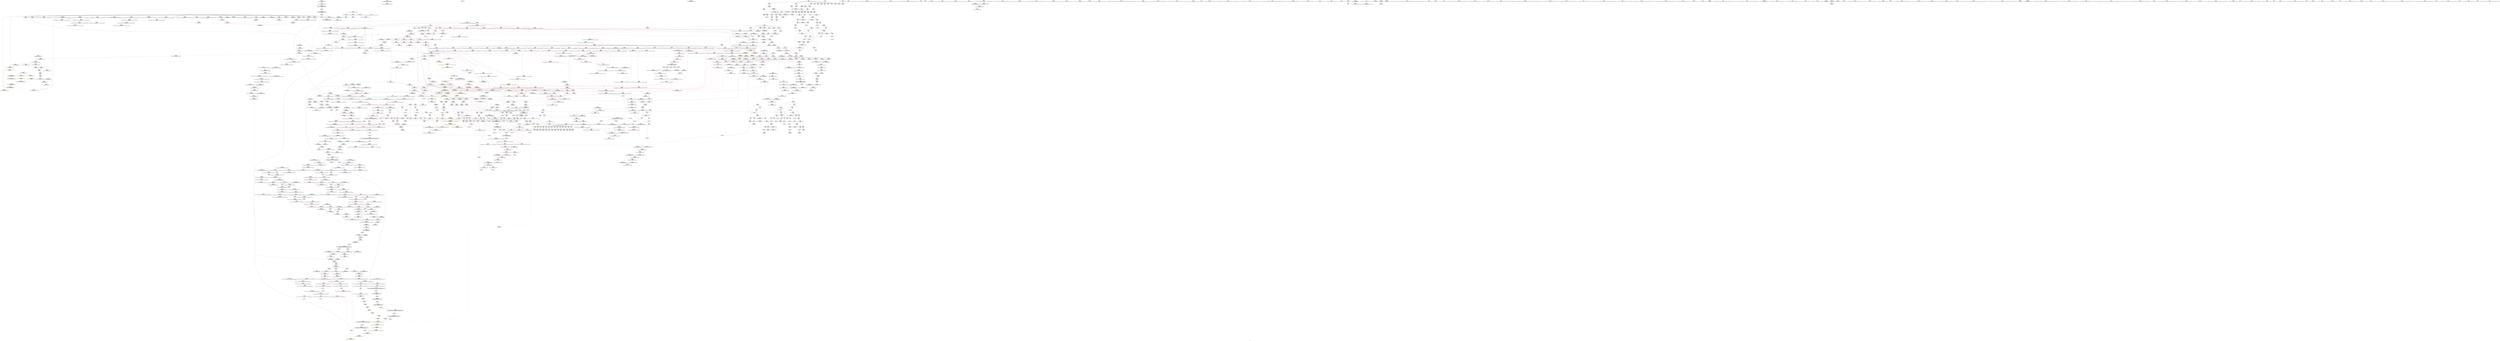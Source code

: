 digraph "SVFG" {
	label="SVFG";

	Node0x556c65fa7740 [shape=record,color=grey,label="{NodeID: 0\nNullPtr|{|<s27>101}}"];
	Node0x556c65fa7740 -> Node0x556c66168f70[style=solid];
	Node0x556c65fa7740 -> Node0x556c66169070[style=solid];
	Node0x556c65fa7740 -> Node0x556c66169140[style=solid];
	Node0x556c65fa7740 -> Node0x556c66169210[style=solid];
	Node0x556c65fa7740 -> Node0x556c661692e0[style=solid];
	Node0x556c65fa7740 -> Node0x556c661693b0[style=solid];
	Node0x556c65fa7740 -> Node0x556c66169480[style=solid];
	Node0x556c65fa7740 -> Node0x556c66169550[style=solid];
	Node0x556c65fa7740 -> Node0x556c66169620[style=solid];
	Node0x556c65fa7740 -> Node0x556c661696f0[style=solid];
	Node0x556c65fa7740 -> Node0x556c661697c0[style=solid];
	Node0x556c65fa7740 -> Node0x556c66169890[style=solid];
	Node0x556c65fa7740 -> Node0x556c66169960[style=solid];
	Node0x556c65fa7740 -> Node0x556c66169a30[style=solid];
	Node0x556c65fa7740 -> Node0x556c66169b00[style=solid];
	Node0x556c65fa7740 -> Node0x556c66169bd0[style=solid];
	Node0x556c65fa7740 -> Node0x556c66169ca0[style=solid];
	Node0x556c65fa7740 -> Node0x556c66169d70[style=solid];
	Node0x556c65fa7740 -> Node0x556c66169e40[style=solid];
	Node0x556c65fa7740 -> Node0x556c66174760[style=solid];
	Node0x556c65fa7740 -> Node0x556c66176f60[style=solid];
	Node0x556c65fa7740 -> Node0x556c66196930[style=solid];
	Node0x556c65fa7740 -> Node0x556c661969c0[style=solid];
	Node0x556c65fa7740 -> Node0x556c661987d0[style=solid];
	Node0x556c65fa7740 -> Node0x556c661b6fa0[style=solid];
	Node0x556c65fa7740 -> Node0x556c66186fd0[style=solid];
	Node0x556c65fa7740 -> Node0x556c661881d0[style=solid];
	Node0x556c65fa7740:s27 -> Node0x556c662a1b70[style=solid,color=red];
	Node0x556c6616f630 [shape=record,color=red,label="{NodeID: 775\n1114\<--1111\nthis1\<--this.addr\n_ZNSt6vectorIiSaIiEE3endEv\n}"];
	Node0x556c6616f630 -> Node0x556c66163190[style=solid];
	Node0x556c66187ed0 [shape=record,color=grey,label="{NodeID: 1550\n596 = cmp(593, 595, )\n}"];
	Node0x556c661660b0 [shape=record,color=black,label="{NodeID: 443\n1747\<--1752\n_ZSt12__miter_baseIPiET_S1__ret\<--\n_ZSt12__miter_baseIPiET_S1_\n|{<s0>125}}"];
	Node0x556c661660b0:s0 -> Node0x556c66298320[style=solid,color=blue];
	Node0x556c662a0da0 [shape=record,color=black,label="{NodeID: 2325\n1598 = PHI(1590, )\n0th arg _ZSt4copyISt13move_iteratorIPiES1_ET0_T_S4_S3_ }"];
	Node0x556c662a0da0 -> Node0x556c6619c0b0[style=solid];
	Node0x556c66159fd0 [shape=record,color=green,label="{NodeID: 111\n788\<--789\n.addr1\<--.addr1_field_insensitive\n_ZNSt12_Destroy_auxILb1EE9__destroyIPiEEvT_S3_\n}"];
	Node0x556c66159fd0 -> Node0x556c66197450[style=solid];
	Node0x556c66175150 [shape=record,color=blue,label="{NodeID: 886\n204\<--11\nj\<--\n_Z3dfsi\n}"];
	Node0x556c66175150 -> Node0x556c66180ba0[style=dashed];
	Node0x556c66175150 -> Node0x556c66180c70[style=dashed];
	Node0x556c66175150 -> Node0x556c66180d40[style=dashed];
	Node0x556c66175150 -> Node0x556c66180e10[style=dashed];
	Node0x556c66175150 -> Node0x556c661752f0[style=dashed];
	Node0x556c66175150 -> Node0x556c6620c280[style=dashed];
	Node0x556c6617bb30 [shape=record,color=purple,label="{NodeID: 554\n1080\<--1079\n_M_impl35\<--\n_ZNSt6vectorIiSaIiEE17_M_realloc_insertIJRKiEEEvN9__gnu_cxx17__normal_iteratorIPiS1_EEDpOT_\n}"];
	Node0x556c6615e680 [shape=record,color=green,label="{NodeID: 222\n1531\<--1532\n__assignable\<--__assignable_field_insensitive\n_ZSt18uninitialized_copyISt13move_iteratorIPiES1_ET0_T_S4_S3_\n}"];
	Node0x556c6615e680 -> Node0x556c6619ba30[style=solid];
	Node0x556c6619a440 [shape=record,color=blue,label="{NodeID: 997\n1319\<--1316\n__p.addr\<--__p\n_ZNSt16allocator_traitsISaIiEE7destroyIiEEvRS0_PT_\n}"];
	Node0x556c6619a440 -> Node0x556c66170f60[style=dashed];
	Node0x556c66181560 [shape=record,color=red,label="{NodeID: 665\n390\<--210\n\<--j53\n_Z3dfsi\n}"];
	Node0x556c66181560 -> Node0x556c661b8140[style=solid];
	Node0x556c6616c710 [shape=record,color=black,label="{NodeID: 333\n449\<--448\nidxprom114\<--sub113\n_Z3dfsi\n}"];
	Node0x556c66297ce0 [shape=record,color=black,label="{NodeID: 2215\n1649 = PHI(1696, )\n|{<s0>123}}"];
	Node0x556c66297ce0:s0 -> Node0x556c6629d020[style=solid,color=red];
	Node0x556c66125390 [shape=record,color=green,label="{NodeID: 1\n7\<--1\n__dso_handle\<--dummyObj\nGlob }"];
	Node0x556c662281e0 [shape=record,color=yellow,style=double,label="{NodeID: 1883\nRETMU(4V_3)\npts\{170000 170001 170002 220000 220001 220002 \}\nFun[_GLOBAL__sub_I_PhilipPV_1_1.cpp]}"];
	Node0x556c6616f700 [shape=record,color=red,label="{NodeID: 776\n1122\<--1121\n\<--coerce.dive\n_ZNSt6vectorIiSaIiEE3endEv\n}"];
	Node0x556c6616f700 -> Node0x556c66163260[style=solid];
	Node0x556c66188050 [shape=record,color=grey,label="{NodeID: 1551\n255 = cmp(247, 254, )\n}"];
	Node0x556c66166180 [shape=record,color=black,label="{NodeID: 444\n1754\<--1761\n_ZNKSt13move_iteratorIPiE4baseEv_ret\<--\n_ZNKSt13move_iteratorIPiE4baseEv\n|{<s0>124}}"];
	Node0x556c66166180:s0 -> Node0x556c662981e0[style=solid,color=blue];
	Node0x556c662a0eb0 [shape=record,color=black,label="{NodeID: 2326\n1599 = PHI(1592, )\n1st arg _ZSt4copyISt13move_iteratorIPiES1_ET0_T_S4_S3_ }"];
	Node0x556c662a0eb0 -> Node0x556c6619c180[style=solid];
	Node0x556c6615a0a0 [shape=record,color=green,label="{NodeID: 112\n797\<--798\nthis.addr\<--this.addr_field_insensitive\n_ZNSt12_Vector_baseIiSaIiEE13_M_deallocateEPim\n}"];
	Node0x556c6615a0a0 -> Node0x556c66184890[style=solid];
	Node0x556c6615a0a0 -> Node0x556c66197520[style=solid];
	Node0x556c66175220 [shape=record,color=blue,label="{NodeID: 887\n301\<--303\narrayidx29\<--add30\n_Z3dfsi\n}"];
	Node0x556c66175220 -> Node0x556c661824d0[style=dashed];
	Node0x556c66175220 -> Node0x556c661825a0[style=dashed];
	Node0x556c66175220 -> Node0x556c66175220[style=dashed];
	Node0x556c66175220 -> Node0x556c6620cc80[style=dashed];
	Node0x556c662178f0 [shape=record,color=yellow,style=double,label="{NodeID: 1662\n242V_1 = ENCHI(MR_242V_0)\npts\{9200000 9300000 \}\nFun[_ZN9__gnu_cxxmiIPiSt6vectorIiSaIiEEEENS_17__normal_iteratorIT_T0_E15difference_typeERKS8_SB_]}"];
	Node0x556c662178f0 -> Node0x556c66170330[style=dashed];
	Node0x556c662178f0 -> Node0x556c66170400[style=dashed];
	Node0x556c6617bc00 [shape=record,color=purple,label="{NodeID: 555\n1081\<--1079\n_M_start36\<--\n_ZNSt6vectorIiSaIiEE17_M_realloc_insertIJRKiEEEvN9__gnu_cxx17__normal_iteratorIPiS1_EEDpOT_\n}"];
	Node0x556c6617bc00 -> Node0x556c66198e50[style=solid];
	Node0x556c6615e750 [shape=record,color=green,label="{NodeID: 223\n1533\<--1534\nagg.tmp\<--agg.tmp_field_insensitive\n_ZSt18uninitialized_copyISt13move_iteratorIPiES1_ET0_T_S4_S3_\n}"];
	Node0x556c6615e750 -> Node0x556c66164ed0[style=solid];
	Node0x556c6615e750 -> Node0x556c6617d460[style=solid];
	Node0x556c6619a510 [shape=record,color=blue,label="{NodeID: 998\n1334\<--1333\nthis.addr\<--this\n_ZNKSt6vectorIiSaIiEE8max_sizeEv\n}"];
	Node0x556c6619a510 -> Node0x556c66171030[style=dashed];
	Node0x556c66181630 [shape=record,color=red,label="{NodeID: 666\n361\<--212\n\<--need\n_Z3dfsi\n}"];
	Node0x556c66181630 -> Node0x556c6616b940[style=solid];
	Node0x556c6616c7e0 [shape=record,color=black,label="{NodeID: 334\n452\<--451\nconv116\<--\n_Z3dfsi\n}"];
	Node0x556c6616c7e0 -> Node0x556c661b8740[style=solid];
	Node0x556c66297e20 [shape=record,color=black,label="{NodeID: 2216\n1653 = PHI(1696, )\n|{<s0>123}}"];
	Node0x556c66297e20:s0 -> Node0x556c6629d160[style=solid,color=red];
	Node0x556c66155d50 [shape=record,color=green,label="{NodeID: 2\n8\<--1\n.str\<--dummyObj\nGlob }"];
	Node0x556c6616f7d0 [shape=record,color=red,label="{NodeID: 777\n1137\<--1128\nthis1\<--this.addr\n_ZN9__gnu_cxx13new_allocatorIiE9constructIiJRKiEEEvPT_DpOT0_\n}"];
	Node0x556c661881d0 [shape=record,color=grey,label="{NodeID: 1552\n1015 = cmp(1014, 3, )\n}"];
	Node0x556c66166250 [shape=record,color=purple,label="{NodeID: 445\n40\<--4\n\<--_ZStL8__ioinit\n__cxx_global_var_init\n}"];
	Node0x556c662a0ff0 [shape=record,color=black,label="{NodeID: 2327\n1600 = PHI(1588, )\n2nd arg _ZSt4copyISt13move_iteratorIPiES1_ET0_T_S4_S3_ }"];
	Node0x556c662a0ff0 -> Node0x556c6619c250[style=solid];
	Node0x556c6615a170 [shape=record,color=green,label="{NodeID: 113\n799\<--800\n__p.addr\<--__p.addr_field_insensitive\n_ZNSt12_Vector_baseIiSaIiEE13_M_deallocateEPim\n}"];
	Node0x556c6615a170 -> Node0x556c66184960[style=solid];
	Node0x556c6615a170 -> Node0x556c66184a30[style=solid];
	Node0x556c6615a170 -> Node0x556c661975f0[style=solid];
	Node0x556c661752f0 [shape=record,color=blue,label="{NodeID: 888\n204\<--307\nj\<--inc\n_Z3dfsi\n}"];
	Node0x556c661752f0 -> Node0x556c66180ba0[style=dashed];
	Node0x556c661752f0 -> Node0x556c66180c70[style=dashed];
	Node0x556c661752f0 -> Node0x556c66180d40[style=dashed];
	Node0x556c661752f0 -> Node0x556c66180e10[style=dashed];
	Node0x556c661752f0 -> Node0x556c661752f0[style=dashed];
	Node0x556c661752f0 -> Node0x556c6620c280[style=dashed];
	Node0x556c6617bcd0 [shape=record,color=purple,label="{NodeID: 556\n1085\<--1084\n_M_impl37\<--\n_ZNSt6vectorIiSaIiEE17_M_realloc_insertIJRKiEEEvN9__gnu_cxx17__normal_iteratorIPiS1_EEDpOT_\n}"];
	Node0x556c6615e820 [shape=record,color=green,label="{NodeID: 224\n1535\<--1536\nagg.tmp2\<--agg.tmp2_field_insensitive\n_ZSt18uninitialized_copyISt13move_iteratorIPiES1_ET0_T_S4_S3_\n}"];
	Node0x556c6615e820 -> Node0x556c66164fa0[style=solid];
	Node0x556c6615e820 -> Node0x556c6617d530[style=solid];
	Node0x556c6619a5e0 [shape=record,color=blue,label="{NodeID: 999\n1353\<--1349\n__a.addr\<--__a\n_ZSt3maxImERKT_S2_S2_\n}"];
	Node0x556c6619a5e0 -> Node0x556c661711d0[style=dashed];
	Node0x556c6619a5e0 -> Node0x556c661712a0[style=dashed];
	Node0x556c66181700 [shape=record,color=red,label="{NodeID: 667\n368\<--212\n\<--need\n_Z3dfsi\n}"];
	Node0x556c66181700 -> Node0x556c661b8d40[style=solid];
	Node0x556c6616c8b0 [shape=record,color=black,label="{NodeID: 335\n487\<--486\n\<--this1\n_ZNKSt6vectorIiSaIiEE4sizeEv\n}"];
	Node0x556c6616c8b0 -> Node0x556c661791c0[style=solid];
	Node0x556c6616c8b0 -> Node0x556c66179290[style=solid];
	Node0x556c66297f60 [shape=record,color=black,label="{NodeID: 2217\n1655 = PHI(1696, )\n|{<s0>123}}"];
	Node0x556c66297f60:s0 -> Node0x556c6629d2a0[style=solid,color=red];
	Node0x556c66156670 [shape=record,color=green,label="{NodeID: 3\n11\<--1\n\<--dummyObj\nCan only get source location for instruction, argument, global var or function.|{<s0>35}}"];
	Node0x556c66156670:s0 -> Node0x556c6629dca0[style=solid,color=red];
	Node0x556c6616f8a0 [shape=record,color=red,label="{NodeID: 778\n1138\<--1130\n\<--__p.addr\n_ZN9__gnu_cxx13new_allocatorIiE9constructIiJRKiEEEvPT_DpOT0_\n}"];
	Node0x556c6616f8a0 -> Node0x556c66163330[style=solid];
	Node0x556c66188350 [shape=record,color=grey,label="{NodeID: 1553\n1253 = cmp(1252, 24, )\n}"];
	Node0x556c66166320 [shape=record,color=purple,label="{NodeID: 446\n61\<--8\n\<--.str\n_Z7readintv\n}"];
	Node0x556c662a1130 [shape=record,color=black,label="{NodeID: 2328\n820 = PHI(752, 762, )\n0th arg _ZNSt12_Vector_baseIiSaIiEE12_Vector_implD2Ev }"];
	Node0x556c662a1130 -> Node0x556c66197790[style=solid];
	Node0x556c6615ecf0 [shape=record,color=green,label="{NodeID: 114\n801\<--802\n__n.addr\<--__n.addr_field_insensitive\n_ZNSt12_Vector_baseIiSaIiEE13_M_deallocateEPim\n}"];
	Node0x556c6615ecf0 -> Node0x556c66184b00[style=solid];
	Node0x556c6615ecf0 -> Node0x556c661976c0[style=solid];
	Node0x556c661753c0 [shape=record,color=blue,label="{NodeID: 889\n200\<--312\ni\<--inc32\n_Z3dfsi\n}"];
	Node0x556c661753c0 -> Node0x556c661806c0[style=dashed];
	Node0x556c661753c0 -> Node0x556c66180790[style=dashed];
	Node0x556c661753c0 -> Node0x556c66180860[style=dashed];
	Node0x556c661753c0 -> Node0x556c661753c0[style=dashed];
	Node0x556c661753c0 -> Node0x556c6620f510[style=dashed];
	Node0x556c6617bda0 [shape=record,color=purple,label="{NodeID: 557\n1086\<--1084\n_M_finish38\<--\n_ZNSt6vectorIiSaIiEE17_M_realloc_insertIJRKiEEEvN9__gnu_cxx17__normal_iteratorIPiS1_EEDpOT_\n}"];
	Node0x556c6617bda0 -> Node0x556c66198f20[style=solid];
	Node0x556c6615e8f0 [shape=record,color=green,label="{NodeID: 225\n1555\<--1556\n_ZNSt20__uninitialized_copyILb1EE13__uninit_copyISt13move_iteratorIPiES3_EET0_T_S6_S5_\<--_ZNSt20__uninitialized_copyILb1EE13__uninit_copyISt13move_iteratorIPiES3_EET0_T_S6_S5__field_insensitive\n}"];
	Node0x556c6619a6b0 [shape=record,color=blue,label="{NodeID: 1000\n1355\<--1350\n__b.addr\<--__b\n_ZSt3maxImERKT_S2_S2_\n}"];
	Node0x556c6619a6b0 -> Node0x556c66171370[style=dashed];
	Node0x556c6619a6b0 -> Node0x556c66171440[style=dashed];
	Node0x556c661817d0 [shape=record,color=red,label="{NodeID: 668\n375\<--214\n\<--sumoth\n_Z3dfsi\n}"];
	Node0x556c661817d0 -> Node0x556c6616bbb0[style=solid];
	Node0x556c6616c980 [shape=record,color=black,label="{NodeID: 336\n491\<--486\n\<--this1\n_ZNKSt6vectorIiSaIiEE4sizeEv\n}"];
	Node0x556c6616c980 -> Node0x556c66179360[style=solid];
	Node0x556c6616c980 -> Node0x556c66179430[style=solid];
	Node0x556c662980a0 [shape=record,color=black,label="{NodeID: 2218\n1656 = PHI(1673, )\n}"];
	Node0x556c662980a0 -> Node0x556c66165960[style=solid];
	Node0x556c66156730 [shape=record,color=green,label="{NodeID: 4\n24\<--1\n\<--dummyObj\nCan only get source location for instruction, argument, global var or function.}"];
	Node0x556c6616f970 [shape=record,color=red,label="{NodeID: 779\n1141\<--1132\n\<--__args.addr\n_ZN9__gnu_cxx13new_allocatorIiE9constructIiJRKiEEEvPT_DpOT0_\n|{<s0>80}}"];
	Node0x556c6616f970:s0 -> Node0x556c662a4030[style=solid,color=red];
	Node0x556c661884d0 [shape=record,color=grey,label="{NodeID: 1554\n351 = cmp(348, 350, )\n}"];
	Node0x556c661663f0 [shape=record,color=purple,label="{NodeID: 447\n241\<--13\narrayidx4\<--dp\n_Z3dfsi\n}"];
	Node0x556c662a1340 [shape=record,color=black,label="{NodeID: 2329\n1764 = PHI(1509, )\n0th arg _ZNSt13move_iteratorIPiEC2ES0_ }"];
	Node0x556c662a1340 -> Node0x556c6619d1c0[style=solid];
	Node0x556c6615ed80 [shape=record,color=green,label="{NodeID: 115\n815\<--816\n_ZNSt16allocator_traitsISaIiEE10deallocateERS0_Pim\<--_ZNSt16allocator_traitsISaIiEE10deallocateERS0_Pim_field_insensitive\n}"];
	Node0x556c66175490 [shape=record,color=blue,label="{NodeID: 890\n23\<--324\nresult\<--add39\n_Z3dfsi\n}"];
	Node0x556c66175490 -> Node0x556c6617f4e0[style=dashed];
	Node0x556c66175490 -> Node0x556c66176190[style=dashed];
	Node0x556c66175490 -> Node0x556c66209050[style=dashed];
	Node0x556c66217bf0 [shape=record,color=yellow,style=double,label="{NodeID: 1665\n308V_1 = ENCHI(MR_308V_0)\npts\{15100000 \}\nFun[_ZSt32__make_move_if_noexcept_iteratorIiSt13move_iteratorIPiEET0_PT_]|{<s0>108}}"];
	Node0x556c66217bf0:s0 -> Node0x556c6619d360[style=dashed,color=red];
	Node0x556c6617be70 [shape=record,color=purple,label="{NodeID: 558\n1092\<--1091\n_M_impl40\<--\n_ZNSt6vectorIiSaIiEE17_M_realloc_insertIJRKiEEEvN9__gnu_cxx17__normal_iteratorIPiS1_EEDpOT_\n}"];
	Node0x556c6615e9f0 [shape=record,color=green,label="{NodeID: 226\n1567\<--1568\n__first\<--__first_field_insensitive\n_ZNSt20__uninitialized_copyILb1EE13__uninit_copyISt13move_iteratorIPiES3_EET0_T_S6_S5_\n}"];
	Node0x556c6615e9f0 -> Node0x556c66165140[style=solid];
	Node0x556c6615e9f0 -> Node0x556c6617d940[style=solid];
	Node0x556c6619a780 [shape=record,color=blue,label="{NodeID: 1001\n1351\<--1365\nretval\<--\n_ZSt3maxImERKT_S2_S2_\n}"];
	Node0x556c6619a780 -> Node0x556c66205450[style=dashed];
	Node0x556c661818a0 [shape=record,color=red,label="{NodeID: 669\n454\<--216\n\<--tmp\n_Z3dfsi\n}"];
	Node0x556c661818a0 -> Node0x556c661b85c0[style=solid];
	Node0x556c6616ca50 [shape=record,color=black,label="{NodeID: 337\n495\<--490\nsub.ptr.lhs.cast\<--\n_ZNKSt6vectorIiSaIiEE4sizeEv\n}"];
	Node0x556c6616ca50 -> Node0x556c661b8a40[style=solid];
	Node0x556c662981e0 [shape=record,color=black,label="{NodeID: 2219\n1666 = PHI(1754, )\n|{<s0>125}}"];
	Node0x556c662981e0:s0 -> Node0x556c662a28f0[style=solid,color=red];
	Node0x556c66156090 [shape=record,color=green,label="{NodeID: 5\n26\<--1\n_ZSt4cout\<--dummyObj\nGlob }"];
	Node0x556c6616fa40 [shape=record,color=red,label="{NodeID: 780\n1143\<--1142\n\<--call\n_ZN9__gnu_cxx13new_allocatorIiE9constructIiJRKiEEEvPT_DpOT0_\n}"];
	Node0x556c6616fa40 -> Node0x556c66199400[style=solid];
	Node0x556c66188650 [shape=record,color=grey,label="{NodeID: 1555\n538 = cmp(533, 537, )\n}"];
	Node0x556c661664c0 [shape=record,color=purple,label="{NodeID: 448\n242\<--13\narrayidx5\<--dp\n_Z3dfsi\n}"];
	Node0x556c661664c0 -> Node0x556c66174ee0[style=solid];
	Node0x556c662a1450 [shape=record,color=black,label="{NodeID: 2330\n1765 = PHI(1514, )\n1st arg _ZNSt13move_iteratorIPiEC2ES0_ }"];
	Node0x556c662a1450 -> Node0x556c6619d290[style=solid];
	Node0x556c6615ee50 [shape=record,color=green,label="{NodeID: 116\n821\<--822\nthis.addr\<--this.addr_field_insensitive\n_ZNSt12_Vector_baseIiSaIiEE12_Vector_implD2Ev\n}"];
	Node0x556c6615ee50 -> Node0x556c66184bd0[style=solid];
	Node0x556c6615ee50 -> Node0x556c66197790[style=solid];
	Node0x556c66175560 [shape=record,color=blue,label="{NodeID: 891\n206\<--11\ni40\<--\n_Z3dfsi\n}"];
	Node0x556c66175560 -> Node0x556c66180ee0[style=dashed];
	Node0x556c66175560 -> Node0x556c66180fb0[style=dashed];
	Node0x556c66175560 -> Node0x556c66181080[style=dashed];
	Node0x556c66175560 -> Node0x556c66175b10[style=dashed];
	Node0x556c66175560 -> Node0x556c66210410[style=dashed];
	Node0x556c66217cd0 [shape=record,color=yellow,style=double,label="{NodeID: 1666\n4V_1 = ENCHI(MR_4V_0)\npts\{170000 170001 170002 220000 220001 220002 \}\nFun[_GLOBAL__sub_I_PhilipPV_1_1.cpp]|{<s0>129}}"];
	Node0x556c66217cd0:s0 -> Node0x556c661fe880[style=dashed,color=red];
	Node0x556c6617bf40 [shape=record,color=purple,label="{NodeID: 559\n1093\<--1091\n_M_end_of_storage41\<--\n_ZNSt6vectorIiSaIiEE17_M_realloc_insertIJRKiEEEvN9__gnu_cxx17__normal_iteratorIPiS1_EEDpOT_\n}"];
	Node0x556c6617bf40 -> Node0x556c66198ff0[style=solid];
	Node0x556c6615eac0 [shape=record,color=green,label="{NodeID: 227\n1569\<--1570\n__last\<--__last_field_insensitive\n_ZNSt20__uninitialized_copyILb1EE13__uninit_copyISt13move_iteratorIPiES3_EET0_T_S6_S5_\n}"];
	Node0x556c6615eac0 -> Node0x556c66165210[style=solid];
	Node0x556c6615eac0 -> Node0x556c6617da10[style=solid];
	Node0x556c6619a850 [shape=record,color=blue,label="{NodeID: 1002\n1351\<--1368\nretval\<--\n_ZSt3maxImERKT_S2_S2_\n}"];
	Node0x556c6619a850 -> Node0x556c66205450[style=dashed];
	Node0x556c66181970 [shape=record,color=red,label="{NodeID: 670\n463\<--216\n\<--tmp\n_Z3dfsi\n}"];
	Node0x556c66181970 -> Node0x556c661ba540[style=solid];
	Node0x556c6616cb20 [shape=record,color=black,label="{NodeID: 338\n496\<--494\nsub.ptr.rhs.cast\<--\n_ZNKSt6vectorIiSaIiEE4sizeEv\n}"];
	Node0x556c6616cb20 -> Node0x556c661b8a40[style=solid];
	Node0x556c66298320 [shape=record,color=black,label="{NodeID: 2220\n1669 = PHI(1747, )\n}"];
	Node0x556c66298320 -> Node0x556c66165a30[style=solid];
	Node0x556c66156150 [shape=record,color=green,label="{NodeID: 6\n27\<--1\n.str.4\<--dummyObj\nGlob }"];
	Node0x556c6616fb10 [shape=record,color=red,label="{NodeID: 781\n1151\<--1148\n\<--__t.addr\n_ZSt7forwardIRKiEOT_RNSt16remove_referenceIS2_E4typeE\n}"];
	Node0x556c6616fb10 -> Node0x556c661634d0[style=solid];
	Node0x556c66166590 [shape=record,color=purple,label="{NodeID: 449\n290\<--13\narrayidx23\<--dp\n_Z3dfsi\n}"];
	Node0x556c662a1560 [shape=record,color=black,label="{NodeID: 2331\n852 = PHI(844, )\n0th arg _ZN9__gnu_cxx13new_allocatorIiE10deallocateEPim }"];
	Node0x556c662a1560 -> Node0x556c66197ad0[style=solid];
	Node0x556c6615ef20 [shape=record,color=green,label="{NodeID: 117\n827\<--828\n_ZNSaIiED2Ev\<--_ZNSaIiED2Ev_field_insensitive\n}"];
	Node0x556c66175630 [shape=record,color=blue,label="{NodeID: 892\n208\<--342\nto48\<--\n_Z3dfsi\n}"];
	Node0x556c66175630 -> Node0x556c66181150[style=dashed];
	Node0x556c66175630 -> Node0x556c66181220[style=dashed];
	Node0x556c66175630 -> Node0x556c66175630[style=dashed];
	Node0x556c66175630 -> Node0x556c66210910[style=dashed];
	Node0x556c6617c010 [shape=record,color=purple,label="{NodeID: 560\n1121\<--1109\ncoerce.dive\<--retval\n_ZNSt6vectorIiSaIiEE3endEv\n}"];
	Node0x556c6617c010 -> Node0x556c6616f700[style=solid];
	Node0x556c6615eb90 [shape=record,color=green,label="{NodeID: 228\n1571\<--1572\n__result.addr\<--__result.addr_field_insensitive\n_ZNSt20__uninitialized_copyILb1EE13__uninit_copyISt13move_iteratorIPiES3_EET0_T_S6_S5_\n}"];
	Node0x556c6615eb90 -> Node0x556c66172620[style=solid];
	Node0x556c6615eb90 -> Node0x556c6619be40[style=solid];
	Node0x556c6619a920 [shape=record,color=blue,label="{NodeID: 1003\n1375\<--1374\n__a.addr\<--__a\n_ZNSt16allocator_traitsISaIiEE8max_sizeERKS0_\n}"];
	Node0x556c6619a920 -> Node0x556c661716b0[style=dashed];
	Node0x556c66181a40 [shape=record,color=red,label="{NodeID: 671\n474\<--216\n\<--tmp\n_Z3dfsi\n}"];
	Node0x556c66181a40 -> Node0x556c661ba9c0[style=solid];
	Node0x556c6616cbf0 [shape=record,color=black,label="{NodeID: 339\n481\<--498\n_ZNKSt6vectorIiSaIiEE4sizeEv_ret\<--sub.ptr.div\n_ZNKSt6vectorIiSaIiEE4sizeEv\n|{<s0>17|<s1>21|<s2>23|<s3>82|<s4>84|<s5>85|<s6>87}}"];
	Node0x556c6616cbf0:s0 -> Node0x556c66296ae0[style=solid,color=blue];
	Node0x556c6616cbf0:s1 -> Node0x556c66295fb0[style=solid,color=blue];
	Node0x556c6616cbf0:s2 -> Node0x556c66296620[style=solid,color=blue];
	Node0x556c6616cbf0:s3 -> Node0x556c66299960[style=solid,color=blue];
	Node0x556c6616cbf0:s4 -> Node0x556c66299aa0[style=solid,color=blue];
	Node0x556c6616cbf0:s5 -> Node0x556c66299be0[style=solid,color=blue];
	Node0x556c6616cbf0:s6 -> Node0x556c66299e60[style=solid,color=blue];
	Node0x556c66298460 [shape=record,color=black,label="{NodeID: 2221\n1692 = PHI(1703, )\n}"];
	Node0x556c66298460 -> Node0x556c66165b00[style=solid];
	Node0x556c66156210 [shape=record,color=green,label="{NodeID: 7\n30\<--1\n\<--dummyObj\nCan only get source location for instruction, argument, global var or function.}"];
	Node0x556c6616fbe0 [shape=record,color=red,label="{NodeID: 782\n1170\<--1157\nthis1\<--this.addr\n_ZNKSt6vectorIiSaIiEE12_M_check_lenEmPKc\n|{<s0>81|<s1>82|<s2>84|<s3>85|<s4>87|<s5>88|<s6>89}}"];
	Node0x556c6616fbe0:s0 -> Node0x556c6629e0d0[style=solid,color=red];
	Node0x556c6616fbe0:s1 -> Node0x556c662a3a00[style=solid,color=red];
	Node0x556c6616fbe0:s2 -> Node0x556c662a3a00[style=solid,color=red];
	Node0x556c6616fbe0:s3 -> Node0x556c662a3a00[style=solid,color=red];
	Node0x556c6616fbe0:s4 -> Node0x556c662a3a00[style=solid,color=red];
	Node0x556c6616fbe0:s5 -> Node0x556c6629e0d0[style=solid,color=red];
	Node0x556c6616fbe0:s6 -> Node0x556c6629e0d0[style=solid,color=red];
	Node0x556c66166660 [shape=record,color=purple,label="{NodeID: 450\n293\<--13\narrayidx25\<--dp\n_Z3dfsi\n}"];
	Node0x556c66166660 -> Node0x556c661824d0[style=solid];
	Node0x556c662a1670 [shape=record,color=black,label="{NodeID: 2332\n853 = PHI(845, )\n1st arg _ZN9__gnu_cxx13new_allocatorIiE10deallocateEPim }"];
	Node0x556c662a1670 -> Node0x556c66197ba0[style=solid];
	Node0x556c6615f020 [shape=record,color=green,label="{NodeID: 118\n834\<--835\n__a.addr\<--__a.addr_field_insensitive\n_ZNSt16allocator_traitsISaIiEE10deallocateERS0_Pim\n}"];
	Node0x556c6615f020 -> Node0x556c66184ca0[style=solid];
	Node0x556c6615f020 -> Node0x556c66197860[style=solid];
	Node0x556c66175700 [shape=record,color=blue,label="{NodeID: 893\n210\<--11\nj53\<--\n_Z3dfsi\n}"];
	Node0x556c66175700 -> Node0x556c661812f0[style=dashed];
	Node0x556c66175700 -> Node0x556c661813c0[style=dashed];
	Node0x556c66175700 -> Node0x556c66181490[style=dashed];
	Node0x556c66175700 -> Node0x556c66181560[style=dashed];
	Node0x556c66175700 -> Node0x556c66175700[style=dashed];
	Node0x556c66175700 -> Node0x556c66175a40[style=dashed];
	Node0x556c66175700 -> Node0x556c66210e10[style=dashed];
	Node0x556c6617c0e0 [shape=record,color=purple,label="{NodeID: 561\n1116\<--1115\n_M_impl\<--\n_ZNSt6vectorIiSaIiEE3endEv\n}"];
	Node0x556c6615ec60 [shape=record,color=green,label="{NodeID: 229\n1573\<--1574\nagg.tmp\<--agg.tmp_field_insensitive\n_ZNSt20__uninitialized_copyILb1EE13__uninit_copyISt13move_iteratorIPiES3_EET0_T_S6_S5_\n}"];
	Node0x556c6615ec60 -> Node0x556c661652e0[style=solid];
	Node0x556c6615ec60 -> Node0x556c6617dae0[style=solid];
	Node0x556c6619a9f0 [shape=record,color=blue,label="{NodeID: 1004\n1386\<--1385\nthis.addr\<--this\n_ZNKSt12_Vector_baseIiSaIiEE19_M_get_Tp_allocatorEv\n}"];
	Node0x556c6619a9f0 -> Node0x556c66171780[style=dashed];
	Node0x556c66181b10 [shape=record,color=red,label="{NodeID: 672\n428\<--218\n\<--need85\n_Z3dfsi\n}"];
	Node0x556c66181b10 -> Node0x556c6616c300[style=solid];
	Node0x556c6616ccc0 [shape=record,color=black,label="{NodeID: 340\n511\<--510\n\<--this1\n_ZNSt6vectorIiSaIiEEixEm\n}"];
	Node0x556c6616ccc0 -> Node0x556c66179500[style=solid];
	Node0x556c6616ccc0 -> Node0x556c661795d0[style=solid];
	Node0x556c662985a0 [shape=record,color=black,label="{NodeID: 2222\n908 = PHI(1146, )\n|{<s0>55}}"];
	Node0x556c662985a0:s0 -> Node0x556c6629d660[style=solid,color=red];
	Node0x556c66156c90 [shape=record,color=green,label="{NodeID: 8\n238\<--1\n\<--dummyObj\nCan only get source location for instruction, argument, global var or function.}"];
	Node0x556c6616fcb0 [shape=record,color=red,label="{NodeID: 783\n1176\<--1159\n\<--__n.addr\n_ZNKSt6vectorIiSaIiEE12_M_check_lenEmPKc\n}"];
	Node0x556c6616fcb0 -> Node0x556c66187750[style=solid];
	Node0x556c661fbf60 [shape=record,color=black,label="{NodeID: 1558\nMR_60V_3 = PHI(MR_60V_2, MR_60V_1, )\npts\{1457 \}\n|{<s0>126}}"];
	Node0x556c661fbf60:s0 -> Node0x556c6623c960[style=dashed,color=blue];
	Node0x556c66166730 [shape=record,color=purple,label="{NodeID: 451\n297\<--13\narrayidx27\<--dp\n_Z3dfsi\n}"];
	Node0x556c662a17b0 [shape=record,color=black,label="{NodeID: 2333\n854 = PHI(846, )\n2nd arg _ZN9__gnu_cxx13new_allocatorIiE10deallocateEPim }"];
	Node0x556c662a17b0 -> Node0x556c66197c70[style=solid];
	Node0x556c6615f0f0 [shape=record,color=green,label="{NodeID: 119\n836\<--837\n__p.addr\<--__p.addr_field_insensitive\n_ZNSt16allocator_traitsISaIiEE10deallocateERS0_Pim\n}"];
	Node0x556c6615f0f0 -> Node0x556c66184d70[style=solid];
	Node0x556c6615f0f0 -> Node0x556c66197930[style=solid];
	Node0x556c661757d0 [shape=record,color=blue,label="{NodeID: 894\n212\<--356\nneed\<--sub\n_Z3dfsi\n}"];
	Node0x556c661757d0 -> Node0x556c66181630[style=dashed];
	Node0x556c661757d0 -> Node0x556c66181700[style=dashed];
	Node0x556c661757d0 -> Node0x556c66209a50[style=dashed];
	Node0x556c6617c1b0 [shape=record,color=purple,label="{NodeID: 562\n1117\<--1115\n_M_finish\<--\n_ZNSt6vectorIiSaIiEE3endEv\n|{<s0>79}}"];
	Node0x556c6617c1b0:s0 -> Node0x556c6629f2e0[style=solid,color=red];
	Node0x556c66167120 [shape=record,color=green,label="{NodeID: 230\n1575\<--1576\nagg.tmp2\<--agg.tmp2_field_insensitive\n_ZNSt20__uninitialized_copyILb1EE13__uninit_copyISt13move_iteratorIPiES3_EET0_T_S6_S5_\n}"];
	Node0x556c66167120 -> Node0x556c661653b0[style=solid];
	Node0x556c66167120 -> Node0x556c6617dbb0[style=solid];
	Node0x556c6619aac0 [shape=record,color=blue,label="{NodeID: 1005\n1395\<--1394\nthis.addr\<--this\n_ZNK9__gnu_cxx13new_allocatorIiE8max_sizeEv\n}"];
	Node0x556c6619aac0 -> Node0x556c66171850[style=dashed];
	Node0x556c66181be0 [shape=record,color=red,label="{NodeID: 673\n435\<--218\n\<--need85\n_Z3dfsi\n}"];
	Node0x556c66181be0 -> Node0x556c661b9640[style=solid];
	Node0x556c6616cd90 [shape=record,color=black,label="{NodeID: 341\n501\<--516\n_ZNSt6vectorIiSaIiEEixEm_ret\<--add.ptr\n_ZNSt6vectorIiSaIiEEixEm\n|{<s0>18|<s1>22|<s2>24}}"];
	Node0x556c6616cd90:s0 -> Node0x556c66296c20[style=solid,color=blue];
	Node0x556c6616cd90:s1 -> Node0x556c662961a0[style=solid,color=blue];
	Node0x556c6616cd90:s2 -> Node0x556c66296760[style=solid,color=blue];
	Node0x556c662986e0 [shape=record,color=black,label="{NodeID: 2223\n945 = PHI(1153, )\n}"];
	Node0x556c662986e0 -> Node0x556c661983c0[style=solid];
	Node0x556c66156d20 [shape=record,color=green,label="{NodeID: 9\n244\<--1\n\<--dummyObj\nCan only get source location for instruction, argument, global var or function.}"];
	Node0x556c6616fd80 [shape=record,color=red,label="{NodeID: 784\n1179\<--1161\n\<--__s.addr\n_ZNKSt6vectorIiSaIiEE12_M_check_lenEmPKc\n}"];
	Node0x556c66166800 [shape=record,color=purple,label="{NodeID: 452\n301\<--13\narrayidx29\<--dp\n_Z3dfsi\n}"];
	Node0x556c66166800 -> Node0x556c661825a0[style=solid];
	Node0x556c66166800 -> Node0x556c66175220[style=solid];
	Node0x556c662a18f0 [shape=record,color=black,label="{NodeID: 2334\n1433 = PHI(1426, )\n0th arg _ZN9__gnu_cxx13new_allocatorIiE8allocateEmPKv }"];
	Node0x556c662a18f0 -> Node0x556c6619afa0[style=solid];
	Node0x556c6615f1c0 [shape=record,color=green,label="{NodeID: 120\n838\<--839\n__n.addr\<--__n.addr_field_insensitive\n_ZNSt16allocator_traitsISaIiEE10deallocateERS0_Pim\n}"];
	Node0x556c6615f1c0 -> Node0x556c66184e40[style=solid];
	Node0x556c6615f1c0 -> Node0x556c66197a00[style=solid];
	Node0x556c661758a0 [shape=record,color=blue,label="{NodeID: 895\n214\<--373\nsumoth\<--sub68\n_Z3dfsi\n}"];
	Node0x556c661758a0 -> Node0x556c661817d0[style=dashed];
	Node0x556c661758a0 -> Node0x556c66209f50[style=dashed];
	Node0x556c6617c280 [shape=record,color=purple,label="{NodeID: 563\n1239\<--1229\ncoerce.dive\<--retval\n_ZNSt6vectorIiSaIiEE5beginEv\n}"];
	Node0x556c6617c280 -> Node0x556c661705a0[style=solid];
	Node0x556c661671f0 [shape=record,color=green,label="{NodeID: 231\n1594\<--1595\n_ZSt4copyISt13move_iteratorIPiES1_ET0_T_S4_S3_\<--_ZSt4copyISt13move_iteratorIPiES1_ET0_T_S4_S3__field_insensitive\n}"];
	Node0x556c6619ab90 [shape=record,color=blue,label="{NodeID: 1006\n1404\<--1402\nthis.addr\<--this\n_ZN9__gnu_cxx17__normal_iteratorIPiSt6vectorIiSaIiEEEC2ERKS1_\n}"];
	Node0x556c6619ab90 -> Node0x556c66171920[style=dashed];
	Node0x556c66200960 [shape=record,color=yellow,style=double,label="{NodeID: 1781\n104V_1 = ENCHI(MR_104V_0)\npts\{140000 190000 \}\nFun[main]|{<s0>35|<s1>35|<s2>35|<s3>35|<s4>35}}"];
	Node0x556c66200960:s0 -> Node0x556c66182260[style=dashed,color=red];
	Node0x556c66200960:s1 -> Node0x556c66174e10[style=dashed,color=red];
	Node0x556c66200960:s2 -> Node0x556c66174ee0[style=dashed,color=red];
	Node0x556c66200960:s3 -> Node0x556c66213b10[style=dashed,color=red];
	Node0x556c66200960:s4 -> Node0x556c66214010[style=dashed,color=red];
	Node0x556c66181cb0 [shape=record,color=red,label="{NodeID: 674\n447\<--218\n\<--need85\n_Z3dfsi\n}"];
	Node0x556c66181cb0 -> Node0x556c661b79c0[style=solid];
	Node0x556c6616ce60 [shape=record,color=black,label="{NodeID: 342\n530\<--529\n\<--this1\n_ZNSt6vectorIiSaIiEE9push_backERKi\n}"];
	Node0x556c6616ce60 -> Node0x556c66179840[style=solid];
	Node0x556c6616ce60 -> Node0x556c66179910[style=solid];
	Node0x556c66298820 [shape=record,color=black,label="{NodeID: 2224\n949 = PHI(1227, )\n}"];
	Node0x556c66298820 -> Node0x556c66198490[style=solid];
	Node0x556c66156db0 [shape=record,color=green,label="{NodeID: 10\n349\<--1\n\<--dummyObj\nCan only get source location for instruction, argument, global var or function.}"];
	Node0x556c6616fe50 [shape=record,color=red,label="{NodeID: 785\n1193\<--1163\n\<--__len\n_ZNKSt6vectorIiSaIiEE12_M_check_lenEmPKc\n}"];
	Node0x556c6616fe50 -> Node0x556c661878d0[style=solid];
	Node0x556c661668d0 [shape=record,color=purple,label="{NodeID: 453\n317\<--13\narrayidx35\<--dp\n_Z3dfsi\n}"];
	Node0x556c662a1a30 [shape=record,color=black,label="{NodeID: 2335\n1434 = PHI(1427, )\n1st arg _ZN9__gnu_cxx13new_allocatorIiE8allocateEmPKv }"];
	Node0x556c662a1a30 -> Node0x556c6619b070[style=solid];
	Node0x556c6615f290 [shape=record,color=green,label="{NodeID: 121\n848\<--849\n_ZN9__gnu_cxx13new_allocatorIiE10deallocateEPim\<--_ZN9__gnu_cxx13new_allocatorIiE10deallocateEPim_field_insensitive\n}"];
	Node0x556c66175970 [shape=record,color=blue,label="{NodeID: 896\n23\<--387\nresult\<--add76\n_Z3dfsi\n}"];
	Node0x556c66175970 -> Node0x556c66209050[style=dashed];
	Node0x556c662181f0 [shape=record,color=yellow,style=double,label="{NodeID: 1671\n60V_1 = ENCHI(MR_60V_0)\npts\{1457 \}\nFun[_ZNSt16allocator_traitsISaIiEE9constructIiJRKiEEEvRS0_PT_DpOT0_]|{<s0>55}}"];
	Node0x556c662181f0:s0 -> Node0x556c66199400[style=dashed,color=red];
	Node0x556c6617c350 [shape=record,color=purple,label="{NodeID: 564\n1236\<--1235\n_M_impl\<--\n_ZNSt6vectorIiSaIiEE5beginEv\n}"];
	Node0x556c661672f0 [shape=record,color=green,label="{NodeID: 232\n1601\<--1602\n__first\<--__first_field_insensitive\n_ZSt4copyISt13move_iteratorIPiES1_ET0_T_S4_S3_\n}"];
	Node0x556c661672f0 -> Node0x556c66165550[style=solid];
	Node0x556c661672f0 -> Node0x556c6617dfc0[style=solid];
	Node0x556c6619ac60 [shape=record,color=blue,label="{NodeID: 1007\n1406\<--1403\n__i.addr\<--__i\n_ZN9__gnu_cxx17__normal_iteratorIPiSt6vectorIiSaIiEEEC2ERKS1_\n}"];
	Node0x556c6619ac60 -> Node0x556c661719f0[style=dashed];
	Node0x556c66181d80 [shape=record,color=red,label="{NodeID: 675\n409\<--220\n\<--i86\n_Z3dfsi\n}"];
	Node0x556c66181d80 -> Node0x556c66186b50[style=solid];
	Node0x556c6616cf30 [shape=record,color=black,label="{NodeID: 343\n534\<--529\n\<--this1\n_ZNSt6vectorIiSaIiEE9push_backERKi\n}"];
	Node0x556c6616cf30 -> Node0x556c661799e0[style=solid];
	Node0x556c6616cf30 -> Node0x556c66179ab0[style=solid];
	Node0x556c66298960 [shape=record,color=black,label="{NodeID: 2225\n954 = PHI(1207, )\n}"];
	Node0x556c66298960 -> Node0x556c66198560[style=solid];
	Node0x556c66156e70 [shape=record,color=green,label="{NodeID: 11\n465\<--1\n\<--dummyObj\nCan only get source location for instruction, argument, global var or function.}"];
	Node0x556c6616ff20 [shape=record,color=red,label="{NodeID: 786\n1197\<--1163\n\<--__len\n_ZNKSt6vectorIiSaIiEE12_M_check_lenEmPKc\n}"];
	Node0x556c6616ff20 -> Node0x556c66187bd0[style=solid];
	Node0x556c661669a0 [shape=record,color=purple,label="{NodeID: 454\n320\<--13\narrayidx37\<--dp\n_Z3dfsi\n}"];
	Node0x556c661669a0 -> Node0x556c66182670[style=solid];
	Node0x556c662a1b70 [shape=record,color=black,label="{NodeID: 2336\n1435 = PHI(3, )\n2nd arg _ZN9__gnu_cxx13new_allocatorIiE8allocateEmPKv }"];
	Node0x556c662a1b70 -> Node0x556c6619b140[style=solid];
	Node0x556c6615f390 [shape=record,color=green,label="{NodeID: 122\n855\<--856\nthis.addr\<--this.addr_field_insensitive\n_ZN9__gnu_cxx13new_allocatorIiE10deallocateEPim\n}"];
	Node0x556c6615f390 -> Node0x556c66184f10[style=solid];
	Node0x556c6615f390 -> Node0x556c66197ad0[style=solid];
	Node0x556c66175a40 [shape=record,color=blue,label="{NodeID: 897\n210\<--391\nj53\<--inc78\n_Z3dfsi\n}"];
	Node0x556c66175a40 -> Node0x556c661812f0[style=dashed];
	Node0x556c66175a40 -> Node0x556c661813c0[style=dashed];
	Node0x556c66175a40 -> Node0x556c66181490[style=dashed];
	Node0x556c66175a40 -> Node0x556c66181560[style=dashed];
	Node0x556c66175a40 -> Node0x556c66175700[style=dashed];
	Node0x556c66175a40 -> Node0x556c66175a40[style=dashed];
	Node0x556c66175a40 -> Node0x556c66210e10[style=dashed];
	Node0x556c662182d0 [shape=record,color=yellow,style=double,label="{NodeID: 1672\n90V_1 = ENCHI(MR_90V_0)\npts\{203 583 585 \}\nFun[_ZNSt16allocator_traitsISaIiEE9constructIiJRKiEEEvRS0_PT_DpOT0_]|{<s0>55}}"];
	Node0x556c662182d0:s0 -> Node0x556c662191f0[style=dashed,color=red];
	Node0x556c6617c420 [shape=record,color=purple,label="{NodeID: 565\n1237\<--1235\n_M_start\<--\n_ZNSt6vectorIiSaIiEE5beginEv\n|{<s0>92}}"];
	Node0x556c6617c420:s0 -> Node0x556c6629f2e0[style=solid,color=red];
	Node0x556c661673c0 [shape=record,color=green,label="{NodeID: 233\n1603\<--1604\n__last\<--__last_field_insensitive\n_ZSt4copyISt13move_iteratorIPiES1_ET0_T_S4_S3_\n}"];
	Node0x556c661673c0 -> Node0x556c66165620[style=solid];
	Node0x556c661673c0 -> Node0x556c6617e090[style=solid];
	Node0x556c6619ad30 [shape=record,color=blue,label="{NodeID: 1008\n1411\<--1413\n_M_current\<--\n_ZN9__gnu_cxx17__normal_iteratorIPiSt6vectorIiSaIiEEEC2ERKS1_\n|{<s0>79|<s1>92}}"];
	Node0x556c6619ad30:s0 -> Node0x556c6623cee0[style=dashed,color=blue];
	Node0x556c6619ad30:s1 -> Node0x556c6623d040[style=dashed,color=blue];
	Node0x556c66181e50 [shape=record,color=red,label="{NodeID: 676\n420\<--220\n\<--i86\n_Z3dfsi\n}"];
	Node0x556c66181e50 -> Node0x556c6616c160[style=solid];
	Node0x556c6616d000 [shape=record,color=black,label="{NodeID: 344\n540\<--529\n\<--this1\n_ZNSt6vectorIiSaIiEE9push_backERKi\n}"];
	Node0x556c6616d000 -> Node0x556c66179b80[style=solid];
	Node0x556c66298aa0 [shape=record,color=black,label="{NodeID: 2226\n960 = PHI(1242, )\n}"];
	Node0x556c66298aa0 -> Node0x556c66198630[style=solid];
	Node0x556c66156f70 [shape=record,color=green,label="{NodeID: 12\n467\<--1\n\<--dummyObj\nCan only get source location for instruction, argument, global var or function.|{<s0>56}}"];
	Node0x556c66156f70:s0 -> Node0x556c6629cda0[style=solid,color=red];
	Node0x556c6616fff0 [shape=record,color=red,label="{NodeID: 787\n1203\<--1163\n\<--__len\n_ZNKSt6vectorIiSaIiEE12_M_check_lenEmPKc\n}"];
	Node0x556c6616fff0 -> Node0x556c661b6460[style=solid];
	Node0x556c66166a70 [shape=record,color=purple,label="{NodeID: 455\n360\<--13\narrayidx60\<--dp\n_Z3dfsi\n}"];
	Node0x556c662a1cb0 [shape=record,color=black,label="{NodeID: 2337\n699 = PHI(135, 1035, 1052, )\n0th arg _ZSt8_DestroyIPiiEvT_S1_RSaIT0_E }"];
	Node0x556c662a1cb0 -> Node0x556c66196c30[style=solid];
	Node0x556c6615f460 [shape=record,color=green,label="{NodeID: 123\n857\<--858\n__p.addr\<--__p.addr_field_insensitive\n_ZN9__gnu_cxx13new_allocatorIiE10deallocateEPim\n}"];
	Node0x556c6615f460 -> Node0x556c66184fe0[style=solid];
	Node0x556c6615f460 -> Node0x556c66197ba0[style=solid];
	Node0x556c66175b10 [shape=record,color=blue,label="{NodeID: 898\n206\<--396\ni40\<--inc81\n_Z3dfsi\n}"];
	Node0x556c66175b10 -> Node0x556c66180ee0[style=dashed];
	Node0x556c66175b10 -> Node0x556c66180fb0[style=dashed];
	Node0x556c66175b10 -> Node0x556c66181080[style=dashed];
	Node0x556c66175b10 -> Node0x556c66175b10[style=dashed];
	Node0x556c66175b10 -> Node0x556c66210410[style=dashed];
	Node0x556c6617c4f0 [shape=record,color=purple,label="{NodeID: 566\n1255\<--1251\n_M_impl\<--this1\n_ZNSt12_Vector_baseIiSaIiEE11_M_allocateEm\n}"];
	Node0x556c6617c4f0 -> Node0x556c66163a80[style=solid];
	Node0x556c66167490 [shape=record,color=green,label="{NodeID: 234\n1605\<--1606\n__result.addr\<--__result.addr_field_insensitive\n_ZSt4copyISt13move_iteratorIPiES1_ET0_T_S4_S3_\n}"];
	Node0x556c66167490 -> Node0x556c66172890[style=solid];
	Node0x556c66167490 -> Node0x556c6619c250[style=solid];
	Node0x556c6619ae00 [shape=record,color=blue,label="{NodeID: 1009\n1419\<--1417\n__a.addr\<--__a\n_ZNSt16allocator_traitsISaIiEE8allocateERS0_m\n}"];
	Node0x556c6619ae00 -> Node0x556c66171b90[style=dashed];
	Node0x556c66200c90 [shape=record,color=yellow,style=double,label="{NodeID: 1784\n30V_1 = ENCHI(MR_30V_0)\npts\{25 \}\nFun[main]|{<s0>35|<s1>35}}"];
	Node0x556c66200c90:s0 -> Node0x556c6620b380[style=dashed,color=red];
	Node0x556c66200c90:s1 -> Node0x556c6620f010[style=dashed,color=red];
	Node0x556c66181f20 [shape=record,color=red,label="{NodeID: 677\n458\<--220\n\<--i86\n_Z3dfsi\n}"];
	Node0x556c66181f20 -> Node0x556c661ba3c0[style=solid];
	Node0x556c6616d0d0 [shape=record,color=black,label="{NodeID: 345\n543\<--529\n\<--this1\n_ZNSt6vectorIiSaIiEE9push_backERKi\n}"];
	Node0x556c6616d0d0 -> Node0x556c66179c50[style=solid];
	Node0x556c6616d0d0 -> Node0x556c66179d20[style=solid];
	Node0x556c66298be0 [shape=record,color=black,label="{NodeID: 2227\n973 = PHI(1146, )\n|{<s0>61}}"];
	Node0x556c66298be0:s0 -> Node0x556c6629c8f0[style=solid,color=red];
	Node0x556c66157070 [shape=record,color=green,label="{NodeID: 13\n470\<--1\n\<--dummyObj\nCan only get source location for instruction, argument, global var or function.}"];
	Node0x556c661700c0 [shape=record,color=red,label="{NodeID: 788\n1190\<--1187\n\<--call5\n_ZNKSt6vectorIiSaIiEE12_M_check_lenEmPKc\n}"];
	Node0x556c661700c0 -> Node0x556c661ba840[style=solid];
	Node0x556c661fe880 [shape=record,color=black,label="{NodeID: 1563\nMR_4V_2 = PHI(MR_4V_3, MR_4V_1, )\npts\{170000 170001 170002 220000 220001 220002 \}\n|{<s0>4}}"];
	Node0x556c661fe880:s0 -> Node0x556c66224f30[style=dashed,color=red];
	Node0x556c66166b40 [shape=record,color=purple,label="{NodeID: 456\n363\<--13\narrayidx62\<--dp\n_Z3dfsi\n}"];
	Node0x556c66166b40 -> Node0x556c66182810[style=solid];
	Node0x556c662a1f90 [shape=record,color=black,label="{NodeID: 2338\n700 = PHI(139, 1036, 1056, )\n1st arg _ZSt8_DestroyIPiiEvT_S1_RSaIT0_E }"];
	Node0x556c662a1f90 -> Node0x556c66196d00[style=solid];
	Node0x556c6615f530 [shape=record,color=green,label="{NodeID: 124\n859\<--860\n.addr\<--.addr_field_insensitive\n_ZN9__gnu_cxx13new_allocatorIiE10deallocateEPim\n}"];
	Node0x556c6615f530 -> Node0x556c66197c70[style=solid];
	Node0x556c66175be0 [shape=record,color=blue,label="{NodeID: 899\n216\<--24\ntmp\<--\n_Z3dfsi\n}"];
	Node0x556c66175be0 -> Node0x556c661818a0[style=dashed];
	Node0x556c66175be0 -> Node0x556c66181970[style=dashed];
	Node0x556c66175be0 -> Node0x556c66181a40[style=dashed];
	Node0x556c66175be0 -> Node0x556c66175ff0[style=dashed];
	Node0x556c66175be0 -> Node0x556c66211d10[style=dashed];
	Node0x556c6617c5c0 [shape=record,color=purple,label="{NodeID: 567\n1290\<--1278\ncoerce.dive\<--agg.tmp\n_ZSt34__uninitialized_move_if_noexcept_aIPiS0_SaIiEET0_T_S3_S2_RT1_\n}"];
	Node0x556c6617c5c0 -> Node0x556c6619a100[style=solid];
	Node0x556c66167560 [shape=record,color=green,label="{NodeID: 235\n1607\<--1608\nagg.tmp\<--agg.tmp_field_insensitive\n_ZSt4copyISt13move_iteratorIPiES1_ET0_T_S4_S3_\n}"];
	Node0x556c66167560 -> Node0x556c661656f0[style=solid];
	Node0x556c66167560 -> Node0x556c6617e160[style=solid];
	Node0x556c6619aed0 [shape=record,color=blue,label="{NodeID: 1010\n1421\<--1418\n__n.addr\<--__n\n_ZNSt16allocator_traitsISaIiEE8allocateERS0_m\n}"];
	Node0x556c6619aed0 -> Node0x556c66171c60[style=dashed];
	Node0x556c66181ff0 [shape=record,color=red,label="{NodeID: 678\n432\<--222\n\<--to94\n_Z3dfsi\n}"];
	Node0x556c66181ff0 -> Node0x556c6616c3d0[style=solid];
	Node0x556c6616d1a0 [shape=record,color=black,label="{NodeID: 346\n551\<--529\n\<--this1\n_ZNSt6vectorIiSaIiEE9push_backERKi\n}"];
	Node0x556c6616d1a0 -> Node0x556c66179df0[style=solid];
	Node0x556c6616d1a0 -> Node0x556c66179ec0[style=solid];
	Node0x556c66298d20 [shape=record,color=black,label="{NodeID: 2228\n980 = PHI(1306, )\n}"];
	Node0x556c66298d20 -> Node0x556c66186840[style=solid];
	Node0x556c66157170 [shape=record,color=green,label="{NodeID: 14\n499\<--1\n\<--dummyObj\nCan only get source location for instruction, argument, global var or function.}"];
	Node0x556c66170190 [shape=record,color=red,label="{NodeID: 789\n1216\<--1210\n\<--__lhs.addr\n_ZN9__gnu_cxxmiIPiSt6vectorIiSaIiEEEENS_17__normal_iteratorIT_T0_E15difference_typeERKS8_SB_\n|{<s0>90}}"];
	Node0x556c66170190:s0 -> Node0x556c6629f6f0[style=solid,color=red];
	Node0x556c661fedb0 [shape=record,color=black,label="{NodeID: 1564\nMR_60V_3 = PHI(MR_60V_4, MR_60V_2, )\npts\{1457 \}\n|{<s0>19|<s1>33|<s2>34}}"];
	Node0x556c661fedb0:s0 -> Node0x556c6623ac30[style=dashed,color=blue];
	Node0x556c661fedb0:s1 -> Node0x556c6623bde0[style=dashed,color=blue];
	Node0x556c661fedb0:s2 -> Node0x556c662049f0[style=dashed,color=blue];
	Node0x556c66166c10 [shape=record,color=purple,label="{NodeID: 457\n367\<--13\narrayidx64\<--dp\n_Z3dfsi\n}"];
	Node0x556c662a2150 [shape=record,color=black,label="{NodeID: 2339\n701 = PHI(141, 1038, 1058, )\n2nd arg _ZSt8_DestroyIPiiEvT_S1_RSaIT0_E }"];
	Node0x556c662a2150 -> Node0x556c66196dd0[style=solid];
	Node0x556c6615f600 [shape=record,color=green,label="{NodeID: 125\n868\<--869\n_ZdlPv\<--_ZdlPv_field_insensitive\n}"];
	Node0x556c66175cb0 [shape=record,color=blue,label="{NodeID: 900\n218\<--405\nneed85\<--div\n_Z3dfsi\n}"];
	Node0x556c66175cb0 -> Node0x556c66181b10[style=dashed];
	Node0x556c66175cb0 -> Node0x556c66181be0[style=dashed];
	Node0x556c66175cb0 -> Node0x556c66181cb0[style=dashed];
	Node0x556c66175cb0 -> Node0x556c66212210[style=dashed];
	Node0x556c6617c690 [shape=record,color=purple,label="{NodeID: 568\n1298\<--1278\ncoerce.dive4\<--agg.tmp\n_ZSt34__uninitialized_move_if_noexcept_aIPiS0_SaIiEET0_T_S3_S2_RT1_\n}"];
	Node0x556c6617c690 -> Node0x556c66170c20[style=solid];
	Node0x556c66167630 [shape=record,color=green,label="{NodeID: 236\n1609\<--1610\nagg.tmp3\<--agg.tmp3_field_insensitive\n_ZSt4copyISt13move_iteratorIPiES1_ET0_T_S4_S3_\n}"];
	Node0x556c66167630 -> Node0x556c661657c0[style=solid];
	Node0x556c66167630 -> Node0x556c6617e230[style=solid];
	Node0x556c6619afa0 [shape=record,color=blue,label="{NodeID: 1011\n1436\<--1433\nthis.addr\<--this\n_ZN9__gnu_cxx13new_allocatorIiE8allocateEmPKv\n}"];
	Node0x556c6619afa0 -> Node0x556c66171d30[style=dashed];
	Node0x556c661820c0 [shape=record,color=red,label="{NodeID: 679\n444\<--222\n\<--to94\n_Z3dfsi\n}"];
	Node0x556c661820c0 -> Node0x556c6616c640[style=solid];
	Node0x556c6616d270 [shape=record,color=black,label="{NodeID: 347\n542\<--541\n\<--_M_impl3\n_ZNSt6vectorIiSaIiEE9push_backERKi\n|{<s0>26}}"];
	Node0x556c6616d270:s0 -> Node0x556c6629c620[style=solid,color=red];
	Node0x556c66298e60 [shape=record,color=black,label="{NodeID: 2229\n986 = PHI(717, )\n|{<s0>64}}"];
	Node0x556c66298e60:s0 -> Node0x556c662a33c0[style=solid,color=red];
	Node0x556c66157270 [shape=record,color=green,label="{NodeID: 15\n1400\<--1\n\<--dummyObj\nCan only get source location for instruction, argument, global var or function.}"];
	Node0x556c66170260 [shape=record,color=red,label="{NodeID: 790\n1219\<--1212\n\<--__rhs.addr\n_ZN9__gnu_cxxmiIPiSt6vectorIiSaIiEEEENS_17__normal_iteratorIT_T0_E15difference_typeERKS8_SB_\n|{<s0>91}}"];
	Node0x556c66170260:s0 -> Node0x556c6629f6f0[style=solid,color=red];
	Node0x556c661fc180 [shape=record,color=black,label="{NodeID: 1565\nMR_85V_2 = PHI(MR_85V_3, MR_85V_1, )\npts\{5260000 \}\n}"];
	Node0x556c66166ce0 [shape=record,color=purple,label="{NodeID: 458\n371\<--13\narrayidx67\<--dp\n_Z3dfsi\n}"];
	Node0x556c66166ce0 -> Node0x556c661828e0[style=solid];
	Node0x556c662a2310 [shape=record,color=black,label="{NodeID: 2340\n502 = PHI(259, 338, 419, )\n0th arg _ZNSt6vectorIiSaIiEEixEm }"];
	Node0x556c662a2310 -> Node0x556c66176330[style=solid];
	Node0x556c6615f700 [shape=record,color=green,label="{NodeID: 126\n875\<--876\nthis.addr\<--this.addr_field_insensitive\n_ZNSaIiED2Ev\n}"];
	Node0x556c6615f700 -> Node0x556c661850b0[style=solid];
	Node0x556c6615f700 -> Node0x556c66197d40[style=solid];
	Node0x556c66175d80 [shape=record,color=blue,label="{NodeID: 901\n220\<--11\ni86\<--\n_Z3dfsi\n}"];
	Node0x556c66175d80 -> Node0x556c66181d80[style=dashed];
	Node0x556c66175d80 -> Node0x556c66181e50[style=dashed];
	Node0x556c66175d80 -> Node0x556c66181f20[style=dashed];
	Node0x556c66175d80 -> Node0x556c661760c0[style=dashed];
	Node0x556c66175d80 -> Node0x556c66212710[style=dashed];
	Node0x556c662186e0 [shape=record,color=yellow,style=double,label="{NodeID: 1676\n217V_1 = ENCHI(MR_217V_0)\npts\{170000 170001 220000 220001 \}\nFun[_ZNKSt6vectorIiSaIiEE12_M_check_lenEmPKc]|{<s0>82|<s1>82|<s2>84|<s3>84|<s4>85|<s5>85|<s6>87|<s7>87}}"];
	Node0x556c662186e0:s0 -> Node0x556c66223cd0[style=dashed,color=red];
	Node0x556c662186e0:s1 -> Node0x556c66223db0[style=dashed,color=red];
	Node0x556c662186e0:s2 -> Node0x556c66223cd0[style=dashed,color=red];
	Node0x556c662186e0:s3 -> Node0x556c66223db0[style=dashed,color=red];
	Node0x556c662186e0:s4 -> Node0x556c66223cd0[style=dashed,color=red];
	Node0x556c662186e0:s5 -> Node0x556c66223db0[style=dashed,color=red];
	Node0x556c662186e0:s6 -> Node0x556c66223cd0[style=dashed,color=red];
	Node0x556c662186e0:s7 -> Node0x556c66223db0[style=dashed,color=red];
	Node0x556c6617c760 [shape=record,color=purple,label="{NodeID: 569\n1294\<--1280\ncoerce.dive3\<--agg.tmp1\n_ZSt34__uninitialized_move_if_noexcept_aIPiS0_SaIiEET0_T_S3_S2_RT1_\n}"];
	Node0x556c6617c760 -> Node0x556c6619a1d0[style=solid];
	Node0x556c66167700 [shape=record,color=green,label="{NodeID: 237\n1622\<--1623\n_ZSt12__miter_baseIPiEDTcl12__miter_basecldtfp_4baseEEESt13move_iteratorIT_E\<--_ZSt12__miter_baseIPiEDTcl12__miter_basecldtfp_4baseEEESt13move_iteratorIT_E_field_insensitive\n}"];
	Node0x556c6619b070 [shape=record,color=blue,label="{NodeID: 1012\n1438\<--1434\n__n.addr\<--__n\n_ZN9__gnu_cxx13new_allocatorIiE8allocateEmPKv\n}"];
	Node0x556c6619b070 -> Node0x556c66171e00[style=dashed];
	Node0x556c6619b070 -> Node0x556c66171ed0[style=dashed];
	Node0x556c66182190 [shape=record,color=red,label="{NodeID: 680\n442\<--224\n\<--sumoth99\n_Z3dfsi\n}"];
	Node0x556c66182190 -> Node0x556c6616c570[style=solid];
	Node0x556c6616d340 [shape=record,color=black,label="{NodeID: 348\n605\<--604\nidxprom\<--\nmain\n}"];
	Node0x556c66298fa0 [shape=record,color=black,label="{NodeID: 2230\n994 = PHI(1306, )\n}"];
	Node0x556c66298fa0 -> Node0x556c6616f080[style=solid];
	Node0x556c66157370 [shape=record,color=green,label="{NodeID: 16\n1491\<--1\n\<--dummyObj\nCan only get source location for instruction, argument, global var or function.}"];
	Node0x556c66170330 [shape=record,color=red,label="{NodeID: 791\n1218\<--1217\n\<--call\n_ZN9__gnu_cxxmiIPiSt6vectorIiSaIiEEEENS_17__normal_iteratorIT_T0_E15difference_typeERKS8_SB_\n}"];
	Node0x556c66170330 -> Node0x556c66163670[style=solid];
	Node0x556c661fc680 [shape=record,color=black,label="{NodeID: 1566\nMR_18V_2 = PHI(MR_18V_3, MR_18V_1, )\npts\{170000 220000 \}\n|{<s0>19|<s1>33|<s2>34}}"];
	Node0x556c661fc680:s0 -> Node0x556c6623ad90[style=dashed,color=blue];
	Node0x556c661fc680:s1 -> Node0x556c6623bde0[style=dashed,color=blue];
	Node0x556c661fc680:s2 -> Node0x556c662049f0[style=dashed,color=blue];
	Node0x556c66166db0 [shape=record,color=purple,label="{NodeID: 459\n379\<--13\narrayidx71\<--dp\n_Z3dfsi\n}"];
	Node0x556c662a24d0 [shape=record,color=black,label="{NodeID: 2341\n503 = PHI(261, 340, 421, )\n1st arg _ZNSt6vectorIiSaIiEEixEm }"];
	Node0x556c662a24d0 -> Node0x556c66176400[style=solid];
	Node0x556c6615f7d0 [shape=record,color=green,label="{NodeID: 127\n881\<--882\n_ZN9__gnu_cxx13new_allocatorIiED2Ev\<--_ZN9__gnu_cxx13new_allocatorIiED2Ev_field_insensitive\n}"];
	Node0x556c66175e50 [shape=record,color=blue,label="{NodeID: 902\n222\<--423\nto94\<--\n_Z3dfsi\n}"];
	Node0x556c66175e50 -> Node0x556c66181ff0[style=dashed];
	Node0x556c66175e50 -> Node0x556c661820c0[style=dashed];
	Node0x556c66175e50 -> Node0x556c66175e50[style=dashed];
	Node0x556c66175e50 -> Node0x556c66212c10[style=dashed];
	Node0x556c6617c830 [shape=record,color=purple,label="{NodeID: 570\n1300\<--1280\ncoerce.dive5\<--agg.tmp1\n_ZSt34__uninitialized_move_if_noexcept_aIPiS0_SaIiEET0_T_S3_S2_RT1_\n}"];
	Node0x556c6617c830 -> Node0x556c66170cf0[style=solid];
	Node0x556c66167800 [shape=record,color=green,label="{NodeID: 238\n1632\<--1633\n_ZSt14__copy_move_a2ILb1EPiS0_ET1_T0_S2_S1_\<--_ZSt14__copy_move_a2ILb1EPiS0_ET1_T0_S2_S1__field_insensitive\n}"];
	Node0x556c6619b140 [shape=record,color=blue,label="{NodeID: 1013\n1440\<--1435\n.addr\<--\n_ZN9__gnu_cxx13new_allocatorIiE8allocateEmPKv\n}"];
	Node0x556c66182260 [shape=record,color=red,label="{NodeID: 681\n230\<--229\n\<--arrayidx\n_Z3dfsi\n}"];
	Node0x556c66182260 -> Node0x556c6616a760[style=solid];
	Node0x556c6616d410 [shape=record,color=black,label="{NodeID: 349\n609\<--608\nidxprom6\<--\nmain\n}"];
	Node0x556c662990e0 [shape=record,color=black,label="{NodeID: 2231\n1002 = PHI(717, )\n|{<s0>67}}"];
	Node0x556c662990e0:s0 -> Node0x556c662a33c0[style=solid,color=red];
	Node0x556c66157470 [shape=record,color=green,label="{NodeID: 17\n1492\<--1\n\<--dummyObj\nCan only get source location for instruction, argument, global var or function.}"];
	Node0x556c66170400 [shape=record,color=red,label="{NodeID: 792\n1221\<--1220\n\<--call1\n_ZN9__gnu_cxxmiIPiSt6vectorIiSaIiEEEENS_17__normal_iteratorIT_T0_E15difference_typeERKS8_SB_\n}"];
	Node0x556c66170400 -> Node0x556c66163740[style=solid];
	Node0x556c661fcbb0 [shape=record,color=black,label="{NodeID: 1567\nMR_20V_3 = PHI(MR_20V_4, MR_20V_2, )\npts\{170001 220001 \}\n|{<s0>19|<s1>33|<s2>34}}"];
	Node0x556c661fcbb0:s0 -> Node0x556c6623aea0[style=dashed,color=blue];
	Node0x556c661fcbb0:s1 -> Node0x556c6623bde0[style=dashed,color=blue];
	Node0x556c661fcbb0:s2 -> Node0x556c662049f0[style=dashed,color=blue];
	Node0x556c66166e80 [shape=record,color=purple,label="{NodeID: 460\n382\<--13\narrayidx73\<--dp\n_Z3dfsi\n}"];
	Node0x556c66166e80 -> Node0x556c661829b0[style=solid];
	Node0x556c662a2690 [shape=record,color=black,label="{NodeID: 2342\n1374 = PHI(1339, )\n0th arg _ZNSt16allocator_traitsISaIiEE8max_sizeERKS0_ }"];
	Node0x556c662a2690 -> Node0x556c6619a920[style=solid];
	Node0x556c6615f8d0 [shape=record,color=green,label="{NodeID: 128\n886\<--887\nthis.addr\<--this.addr_field_insensitive\n_ZN9__gnu_cxx13new_allocatorIiED2Ev\n}"];
	Node0x556c6615f8d0 -> Node0x556c66185180[style=solid];
	Node0x556c6615f8d0 -> Node0x556c66197e10[style=solid];
	Node0x556c66175f20 [shape=record,color=blue,label="{NodeID: 903\n224\<--440\nsumoth99\<--sub109\n_Z3dfsi\n}"];
	Node0x556c66175f20 -> Node0x556c66182190[style=dashed];
	Node0x556c66175f20 -> Node0x556c66175f20[style=dashed];
	Node0x556c66175f20 -> Node0x556c66213110[style=dashed];
	Node0x556c6617c900 [shape=record,color=purple,label="{NodeID: 571\n1312\<--1311\n_M_current\<--this1\n_ZNK9__gnu_cxx17__normal_iteratorIPiSt6vectorIiSaIiEEE4baseEv\n}"];
	Node0x556c6617c900 -> Node0x556c66163cf0[style=solid];
	Node0x556c66167900 [shape=record,color=green,label="{NodeID: 239\n1639\<--1640\n__first.addr\<--__first.addr_field_insensitive\n_ZSt14__copy_move_a2ILb1EPiS0_ET1_T0_S2_S1_\n}"];
	Node0x556c66167900 -> Node0x556c66172b00[style=solid];
	Node0x556c66167900 -> Node0x556c6619c4c0[style=solid];
	Node0x556c6619b210 [shape=record,color=blue,label="{NodeID: 1014\n1482\<--1466\ncoerce.dive\<--__first.coerce\n_ZSt22__uninitialized_copy_aISt13move_iteratorIPiES1_iET0_T_S4_S3_RSaIT1_E\n}"];
	Node0x556c6619b210 -> Node0x556c66173c10[style=dashed];
	Node0x556c66182330 [shape=record,color=red,label="{NodeID: 682\n265\<--262\n\<--call11\n_Z3dfsi\n}"];
	Node0x556c66182330 -> Node0x556c66175080[style=solid];
	Node0x556c6616d4e0 [shape=record,color=black,label="{NodeID: 350\n669\<--668\n\<--this1\n_ZNSt12_Vector_baseIiSaIiEE12_Vector_implC2Ev\n|{<s0>41}}"];
	Node0x556c6616d4e0:s0 -> Node0x556c6629fd40[style=solid,color=red];
	Node0x556c66299220 [shape=record,color=black,label="{NodeID: 2232\n1003 = PHI(1265, )\n}"];
	Node0x556c66299220 -> Node0x556c66198a40[style=solid];
	Node0x556c66157570 [shape=record,color=green,label="{NodeID: 18\n4\<--6\n_ZStL8__ioinit\<--_ZStL8__ioinit_field_insensitive\nGlob }"];
	Node0x556c66157570 -> Node0x556c66166250[style=solid];
	Node0x556c661704d0 [shape=record,color=red,label="{NodeID: 793\n1234\<--1231\nthis1\<--this.addr\n_ZNSt6vectorIiSaIiEE5beginEv\n}"];
	Node0x556c661704d0 -> Node0x556c661638e0[style=solid];
	Node0x556c662012c0 [shape=record,color=black,label="{NodeID: 1568\nMR_22V_2 = PHI(MR_22V_3, MR_22V_1, )\npts\{170002 220002 \}\n|{<s0>19|<s1>33|<s2>34}}"];
	Node0x556c662012c0:s0 -> Node0x556c6623afb0[style=dashed,color=blue];
	Node0x556c662012c0:s1 -> Node0x556c6623bde0[style=dashed,color=blue];
	Node0x556c662012c0:s2 -> Node0x556c662049f0[style=dashed,color=blue];
	Node0x556c66166f50 [shape=record,color=purple,label="{NodeID: 461\n427\<--13\narrayidx101\<--dp\n_Z3dfsi\n}"];
	Node0x556c662a27a0 [shape=record,color=black,label="{NodeID: 2343\n123 = PHI(114, 188, )\n0th arg _ZNSt6vectorIiSaIiEED2Ev }"];
	Node0x556c662a27a0 -> Node0x556c66174a00[style=solid];
	Node0x556c6615f9a0 [shape=record,color=green,label="{NodeID: 129\n895\<--896\n__a.addr\<--__a.addr_field_insensitive\n_ZNSt16allocator_traitsISaIiEE9constructIiJRKiEEEvRS0_PT_DpOT0_\n}"];
	Node0x556c6615f9a0 -> Node0x556c66185250[style=solid];
	Node0x556c6615f9a0 -> Node0x556c66197ee0[style=solid];
	Node0x556c66175ff0 [shape=record,color=blue,label="{NodeID: 904\n216\<--455\ntmp\<--add118\n_Z3dfsi\n}"];
	Node0x556c66175ff0 -> Node0x556c661818a0[style=dashed];
	Node0x556c66175ff0 -> Node0x556c66181970[style=dashed];
	Node0x556c66175ff0 -> Node0x556c66181a40[style=dashed];
	Node0x556c66175ff0 -> Node0x556c66175ff0[style=dashed];
	Node0x556c66175ff0 -> Node0x556c66211d10[style=dashed];
	Node0x556c6617c9d0 [shape=record,color=purple,label="{NodeID: 572\n1390\<--1389\n_M_impl\<--this1\n_ZNKSt12_Vector_baseIiSaIiEE19_M_get_Tp_allocatorEv\n}"];
	Node0x556c6617c9d0 -> Node0x556c661642a0[style=solid];
	Node0x556c661679d0 [shape=record,color=green,label="{NodeID: 240\n1641\<--1642\n__last.addr\<--__last.addr_field_insensitive\n_ZSt14__copy_move_a2ILb1EPiS0_ET1_T0_S2_S1_\n}"];
	Node0x556c661679d0 -> Node0x556c66172bd0[style=solid];
	Node0x556c661679d0 -> Node0x556c6619c590[style=solid];
	Node0x556c6619b2e0 [shape=record,color=blue,label="{NodeID: 1015\n1484\<--1467\ncoerce.dive1\<--__last.coerce\n_ZSt22__uninitialized_copy_aISt13move_iteratorIPiES1_iET0_T_S4_S3_RSaIT1_E\n}"];
	Node0x556c6619b2e0 -> Node0x556c66173ce0[style=dashed];
	Node0x556c66182400 [shape=record,color=red,label="{NodeID: 683\n270\<--269\n\<--arrayidx13\n_Z3dfsi\n}"];
	Node0x556c66182400 -> Node0x556c6616ade0[style=solid];
	Node0x556c6616d5b0 [shape=record,color=black,label="{NodeID: 351\n686\<--685\n\<--this1\n_ZNSaIiEC2Ev\n|{<s0>42}}"];
	Node0x556c6616d5b0:s0 -> Node0x556c662a3f20[style=solid,color=red];
	Node0x556c66299360 [shape=record,color=black,label="{NodeID: 2233\n1013 = PHI()\n}"];
	Node0x556c66157670 [shape=record,color=green,label="{NodeID: 19\n10\<--12\nk\<--k_field_insensitive\nGlob }"];
	Node0x556c66157670 -> Node0x556c6617ee60[style=solid];
	Node0x556c66157670 -> Node0x556c6617ef30[style=solid];
	Node0x556c66157670 -> Node0x556c6617f000[style=solid];
	Node0x556c66157670 -> Node0x556c6617f0d0[style=solid];
	Node0x556c66157670 -> Node0x556c6617f1a0[style=solid];
	Node0x556c66157670 -> Node0x556c6617f270[style=solid];
	Node0x556c66157670 -> Node0x556c66174360[style=solid];
	Node0x556c66157670 -> Node0x556c661769b0[style=solid];
	Node0x556c661705a0 [shape=record,color=red,label="{NodeID: 794\n1240\<--1239\n\<--coerce.dive\n_ZNSt6vectorIiSaIiEE5beginEv\n}"];
	Node0x556c661705a0 -> Node0x556c661639b0[style=solid];
	Node0x556c66167020 [shape=record,color=purple,label="{NodeID: 462\n430\<--13\narrayidx103\<--dp\n_Z3dfsi\n}"];
	Node0x556c66167020 -> Node0x556c66182b50[style=solid];
	Node0x556c662a28f0 [shape=record,color=black,label="{NodeID: 2344\n1748 = PHI(1666, )\n0th arg _ZSt12__miter_baseIPiET_S1_ }"];
	Node0x556c662a28f0 -> Node0x556c6619d020[style=solid];
	Node0x556c6615fa70 [shape=record,color=green,label="{NodeID: 130\n897\<--898\n__p.addr\<--__p.addr_field_insensitive\n_ZNSt16allocator_traitsISaIiEE9constructIiJRKiEEEvRS0_PT_DpOT0_\n}"];
	Node0x556c6615fa70 -> Node0x556c66185320[style=solid];
	Node0x556c6615fa70 -> Node0x556c66197fb0[style=solid];
	Node0x556c661760c0 [shape=record,color=blue,label="{NodeID: 905\n220\<--459\ni86\<--inc120\n_Z3dfsi\n}"];
	Node0x556c661760c0 -> Node0x556c66181d80[style=dashed];
	Node0x556c661760c0 -> Node0x556c66181e50[style=dashed];
	Node0x556c661760c0 -> Node0x556c66181f20[style=dashed];
	Node0x556c661760c0 -> Node0x556c661760c0[style=dashed];
	Node0x556c661760c0 -> Node0x556c66212710[style=dashed];
	Node0x556c6617caa0 [shape=record,color=purple,label="{NodeID: 573\n1411\<--1410\n_M_current\<--this1\n_ZN9__gnu_cxx17__normal_iteratorIPiSt6vectorIiSaIiEEEC2ERKS1_\n}"];
	Node0x556c6617caa0 -> Node0x556c6619ad30[style=solid];
	Node0x556c66167aa0 [shape=record,color=green,label="{NodeID: 241\n1643\<--1644\n__result.addr\<--__result.addr_field_insensitive\n_ZSt14__copy_move_a2ILb1EPiS0_ET1_T0_S2_S1_\n}"];
	Node0x556c66167aa0 -> Node0x556c66172ca0[style=solid];
	Node0x556c66167aa0 -> Node0x556c6619c660[style=solid];
	Node0x556c6619b3b0 [shape=record,color=blue,label="{NodeID: 1016\n1474\<--1468\n__result.addr\<--__result\n_ZSt22__uninitialized_copy_aISt13move_iteratorIPiES1_iET0_T_S4_S3_RSaIT1_E\n}"];
	Node0x556c6619b3b0 -> Node0x556c66171fa0[style=dashed];
	Node0x556c662214e0 [shape=record,color=yellow,style=double,label="{NodeID: 1791\n18V_1 = ENCHI(MR_18V_0)\npts\{170000 220000 \}\nFun[_ZNSt6vectorIiSaIiEEixEm]}"];
	Node0x556c662214e0 -> Node0x556c661831d0[style=dashed];
	Node0x556c661824d0 [shape=record,color=red,label="{NodeID: 684\n294\<--293\n\<--arrayidx25\n_Z3dfsi\n}"];
	Node0x556c661824d0 -> Node0x556c661b9340[style=solid];
	Node0x556c6616d680 [shape=record,color=black,label="{NodeID: 352\n724\<--723\n\<--_M_impl\n_ZNSt12_Vector_baseIiSaIiEE19_M_get_Tp_allocatorEv\n}"];
	Node0x556c6616d680 -> Node0x556c6616d750[style=solid];
	Node0x556c66299430 [shape=record,color=black,label="{NodeID: 2234\n1038 = PHI(717, )\n|{<s0>72}}"];
	Node0x556c66299430:s0 -> Node0x556c662a2150[style=solid,color=red];
	Node0x556c66157770 [shape=record,color=green,label="{NodeID: 20\n13\<--14\ndp\<--dp_field_insensitive\nGlob }"];
	Node0x556c66157770 -> Node0x556c661663f0[style=solid];
	Node0x556c66157770 -> Node0x556c661664c0[style=solid];
	Node0x556c66157770 -> Node0x556c66166590[style=solid];
	Node0x556c66157770 -> Node0x556c66166660[style=solid];
	Node0x556c66157770 -> Node0x556c66166730[style=solid];
	Node0x556c66157770 -> Node0x556c66166800[style=solid];
	Node0x556c66157770 -> Node0x556c661668d0[style=solid];
	Node0x556c66157770 -> Node0x556c661669a0[style=solid];
	Node0x556c66157770 -> Node0x556c66166a70[style=solid];
	Node0x556c66157770 -> Node0x556c66166b40[style=solid];
	Node0x556c66157770 -> Node0x556c66166c10[style=solid];
	Node0x556c66157770 -> Node0x556c66166ce0[style=solid];
	Node0x556c66157770 -> Node0x556c66166db0[style=solid];
	Node0x556c66157770 -> Node0x556c66166e80[style=solid];
	Node0x556c66157770 -> Node0x556c66166f50[style=solid];
	Node0x556c66157770 -> Node0x556c66167020[style=solid];
	Node0x556c66157770 -> Node0x556c661770e0[style=solid];
	Node0x556c66157770 -> Node0x556c661771b0[style=solid];
	Node0x556c66157770 -> Node0x556c66177280[style=solid];
	Node0x556c66157770 -> Node0x556c66177350[style=solid];
	Node0x556c66170670 [shape=record,color=red,label="{NodeID: 795\n1251\<--1245\nthis1\<--this.addr\n_ZNSt12_Vector_baseIiSaIiEE11_M_allocateEm\n}"];
	Node0x556c66170670 -> Node0x556c6617c4f0[style=solid];
	Node0x556c661770e0 [shape=record,color=purple,label="{NodeID: 463\n434\<--13\narrayidx105\<--dp\n_Z3dfsi\n}"];
	Node0x556c662a2a00 [shape=record,color=black,label="{NodeID: 2345\n1564 = PHI(1551, )\n0th arg _ZNSt20__uninitialized_copyILb1EE13__uninit_copyISt13move_iteratorIPiES3_EET0_T_S6_S5_ }"];
	Node0x556c662a2a00 -> Node0x556c6619bca0[style=solid];
	Node0x556c6615fb40 [shape=record,color=green,label="{NodeID: 131\n899\<--900\n__args.addr\<--__args.addr_field_insensitive\n_ZNSt16allocator_traitsISaIiEE9constructIiJRKiEEEvRS0_PT_DpOT0_\n}"];
	Node0x556c6615fb40 -> Node0x556c661853f0[style=solid];
	Node0x556c6615fb40 -> Node0x556c66198080[style=solid];
	Node0x556c66176190 [shape=record,color=blue,label="{NodeID: 906\n23\<--477\nresult\<--add128\n_Z3dfsi\n}"];
	Node0x556c66176190 -> Node0x556c6620f010[style=dashed];
	Node0x556c66218b70 [shape=record,color=yellow,style=double,label="{NodeID: 1681\n60V_1 = ENCHI(MR_60V_0)\npts\{1457 \}\nFun[_ZSt13__copy_move_aILb1EPiS0_ET1_T0_S2_S1_]|{<s0>126|<s1>126|<s2>126}}"];
	Node0x556c66218b70:s0 -> Node0x556c66174290[style=dashed,color=red];
	Node0x556c66218b70:s1 -> Node0x556c6619cf50[style=dashed,color=red];
	Node0x556c66218b70:s2 -> Node0x556c661fbf60[style=dashed,color=red];
	Node0x556c6617cb70 [shape=record,color=purple,label="{NodeID: 574\n1482\<--1470\ncoerce.dive\<--__first\n_ZSt22__uninitialized_copy_aISt13move_iteratorIPiES1_iET0_T_S4_S3_RSaIT1_E\n}"];
	Node0x556c6617cb70 -> Node0x556c6619b210[style=solid];
	Node0x556c66167b70 [shape=record,color=green,label="{NodeID: 242\n1650\<--1651\n_ZSt12__niter_baseIPiET_S1_\<--_ZSt12__niter_baseIPiET_S1__field_insensitive\n}"];
	Node0x556c6619b480 [shape=record,color=blue,label="{NodeID: 1017\n1476\<--1469\n.addr\<--\n_ZSt22__uninitialized_copy_aISt13move_iteratorIPiES1_iET0_T_S4_S3_RSaIT1_E\n}"];
	Node0x556c661825a0 [shape=record,color=red,label="{NodeID: 685\n302\<--301\n\<--arrayidx29\n_Z3dfsi\n}"];
	Node0x556c661825a0 -> Node0x556c661b9340[style=solid];
	Node0x556c6616d750 [shape=record,color=black,label="{NodeID: 353\n717\<--724\n_ZNSt12_Vector_baseIiSaIiEE19_M_get_Tp_allocatorEv_ret\<--\n_ZNSt12_Vector_baseIiSaIiEE19_M_get_Tp_allocatorEv\n|{<s0>9|<s1>63|<s2>66|<s3>71|<s4>75}}"];
	Node0x556c6616d750:s0 -> Node0x556c66296480[style=solid,color=blue];
	Node0x556c6616d750:s1 -> Node0x556c66298e60[style=solid,color=blue];
	Node0x556c6616d750:s2 -> Node0x556c662990e0[style=solid,color=blue];
	Node0x556c6616d750:s3 -> Node0x556c66299430[style=solid,color=blue];
	Node0x556c6616d750:s4 -> Node0x556c662995a0[style=solid,color=blue];
	Node0x556c662995a0 [shape=record,color=black,label="{NodeID: 2235\n1058 = PHI(717, )\n|{<s0>76}}"];
	Node0x556c662995a0:s0 -> Node0x556c662a2150[style=solid,color=red];
	Node0x556c66157870 [shape=record,color=green,label="{NodeID: 21\n15\<--17\ng\<--g_field_insensitive\nGlob }"];
	Node0x556c66157870 -> Node0x556c66177420[style=solid];
	Node0x556c66157870 -> Node0x556c661774f0[style=solid];
	Node0x556c66157870 -> Node0x556c661775c0[style=solid];
	Node0x556c66157870 -> Node0x556c66177690[style=solid];
	Node0x556c66157870 -> Node0x556c66177760[style=solid];
	Node0x556c66157870 -> Node0x556c66177830[style=solid];
	Node0x556c66157870 -> Node0x556c66177900[style=solid];
	Node0x556c66157870 -> Node0x556c661779d0[style=solid];
	Node0x556c66157870 -> Node0x556c66177aa0[style=solid];
	Node0x556c66157870 -> Node0x556c66177b70[style=solid];
	Node0x556c66170740 [shape=record,color=red,label="{NodeID: 796\n1252\<--1247\n\<--__n.addr\n_ZNSt12_Vector_baseIiSaIiEE11_M_allocateEm\n}"];
	Node0x556c66170740 -> Node0x556c66188350[style=solid];
	Node0x556c661771b0 [shape=record,color=purple,label="{NodeID: 464\n438\<--13\narrayidx108\<--dp\n_Z3dfsi\n}"];
	Node0x556c661771b0 -> Node0x556c66182c20[style=solid];
	Node0x556c662a2b10 [shape=record,color=black,label="{NodeID: 2346\n1565 = PHI(1553, )\n1st arg _ZNSt20__uninitialized_copyILb1EE13__uninit_copyISt13move_iteratorIPiES3_EET0_T_S6_S5_ }"];
	Node0x556c662a2b10 -> Node0x556c6619bd70[style=solid];
	Node0x556c6615fc10 [shape=record,color=green,label="{NodeID: 132\n909\<--910\n_ZSt7forwardIRKiEOT_RNSt16remove_referenceIS2_E4typeE\<--_ZSt7forwardIRKiEOT_RNSt16remove_referenceIS2_E4typeE_field_insensitive\n}"];
	Node0x556c66176260 [shape=record,color=blue,label="{NodeID: 907\n483\<--482\nthis.addr\<--this\n_ZNKSt6vectorIiSaIiEE4sizeEv\n}"];
	Node0x556c66176260 -> Node0x556c66182dc0[style=dashed];
	Node0x556c6617cc40 [shape=record,color=purple,label="{NodeID: 575\n1484\<--1472\ncoerce.dive1\<--__last\n_ZSt22__uninitialized_copy_aISt13move_iteratorIPiES1_iET0_T_S4_S3_RSaIT1_E\n}"];
	Node0x556c6617cc40 -> Node0x556c6619b2e0[style=solid];
	Node0x556c66167c70 [shape=record,color=green,label="{NodeID: 243\n1657\<--1658\n_ZSt13__copy_move_aILb1EPiS0_ET1_T0_S2_S1_\<--_ZSt13__copy_move_aILb1EPiS0_ET1_T0_S2_S1__field_insensitive\n}"];
	Node0x556c6619b550 [shape=record,color=blue, style = dotted,label="{NodeID: 1018\n1797\<--1799\noffset_0\<--dummyVal\n_ZSt22__uninitialized_copy_aISt13move_iteratorIPiES1_iET0_T_S4_S3_RSaIT1_E\n}"];
	Node0x556c6619b550 -> Node0x556c66172070[style=dashed];
	Node0x556c66182670 [shape=record,color=red,label="{NodeID: 686\n321\<--320\n\<--arrayidx37\n_Z3dfsi\n}"];
	Node0x556c66182670 -> Node0x556c6616b460[style=solid];
	Node0x556c6616d820 [shape=record,color=black,label="{NodeID: 354\n745\<--741\nsub.ptr.lhs.cast\<--\n_ZNSt12_Vector_baseIiSaIiEED2Ev\n}"];
	Node0x556c6616d820 -> Node0x556c661b9940[style=solid];
	Node0x556c662996e0 [shape=record,color=black,label="{NodeID: 2236\n1142 = PHI(1146, )\n}"];
	Node0x556c662996e0 -> Node0x556c6616fa40[style=solid];
	Node0x556c66157970 [shape=record,color=green,label="{NodeID: 22\n18\<--19\nused\<--used_field_insensitive\nGlob }"];
	Node0x556c66157970 -> Node0x556c66177c40[style=solid];
	Node0x556c66157970 -> Node0x556c66177d10[style=solid];
	Node0x556c66157970 -> Node0x556c66177de0[style=solid];
	Node0x556c66170810 [shape=record,color=red,label="{NodeID: 797\n1257\<--1247\n\<--__n.addr\n_ZNSt12_Vector_baseIiSaIiEE11_M_allocateEm\n|{<s0>93}}"];
	Node0x556c66170810:s0 -> Node0x556c662a0270[style=solid,color=red];
	Node0x556c66177280 [shape=record,color=purple,label="{NodeID: 465\n446\<--13\narrayidx112\<--dp\n_Z3dfsi\n}"];
	Node0x556c662a2c20 [shape=record,color=black,label="{NodeID: 2347\n1566 = PHI(1549, )\n2nd arg _ZNSt20__uninitialized_copyILb1EE13__uninit_copyISt13move_iteratorIPiES3_EET0_T_S6_S5_ }"];
	Node0x556c662a2c20 -> Node0x556c6619be40[style=solid];
	Node0x556c6615fd10 [shape=record,color=green,label="{NodeID: 133\n912\<--913\n_ZN9__gnu_cxx13new_allocatorIiE9constructIiJRKiEEEvPT_DpOT0_\<--_ZN9__gnu_cxx13new_allocatorIiE9constructIiJRKiEEEvPT_DpOT0__field_insensitive\n}"];
	Node0x556c66176330 [shape=record,color=blue,label="{NodeID: 908\n504\<--502\nthis.addr\<--this\n_ZNSt6vectorIiSaIiEEixEm\n}"];
	Node0x556c66176330 -> Node0x556c66183030[style=dashed];
	Node0x556c6617cd10 [shape=record,color=purple,label="{NodeID: 576\n1499\<--1478\ncoerce.dive3\<--agg.tmp\n_ZSt22__uninitialized_copy_aISt13move_iteratorIPiES1_iET0_T_S4_S3_RSaIT1_E\n}"];
	Node0x556c6617cd10 -> Node0x556c66172070[style=solid];
	Node0x556c66167d70 [shape=record,color=green,label="{NodeID: 244\n1662\<--1663\n__it\<--__it_field_insensitive\n_ZSt12__miter_baseIPiEDTcl12__miter_basecldtfp_4baseEEESt13move_iteratorIT_E\n|{|<s1>124}}"];
	Node0x556c66167d70 -> Node0x556c6617e640[style=solid];
	Node0x556c66167d70:s1 -> Node0x556c662a0a70[style=solid,color=red];
	Node0x556c6619b620 [shape=record,color=blue, style = dotted,label="{NodeID: 1019\n1800\<--1802\noffset_0\<--dummyVal\n_ZSt22__uninitialized_copy_aISt13move_iteratorIPiES1_iET0_T_S4_S3_RSaIT1_E\n}"];
	Node0x556c6619b620 -> Node0x556c66172140[style=dashed];
	Node0x556c662217b0 [shape=record,color=yellow,style=double,label="{NodeID: 1794\n14V_1 = ENCHI(MR_14V_0)\npts\{127 \}\nFun[_ZNSt6vectorIiSaIiEED2Ev]}"];
	Node0x556c662217b0 -> Node0x556c66174ad0[style=dashed];
	Node0x556c66182740 [shape=record,color=red,label="{NodeID: 687\n342\<--341\n\<--call52\n_Z3dfsi\n}"];
	Node0x556c66182740 -> Node0x556c66175630[style=solid];
	Node0x556c6616d8f0 [shape=record,color=black,label="{NodeID: 355\n746\<--744\nsub.ptr.rhs.cast\<--\n_ZNSt12_Vector_baseIiSaIiEED2Ev\n}"];
	Node0x556c6616d8f0 -> Node0x556c661b9940[style=solid];
	Node0x556c66299820 [shape=record,color=black,label="{NodeID: 2237\n1171 = PHI(1332, )\n}"];
	Node0x556c66299820 -> Node0x556c661ba0c0[style=solid];
	Node0x556c66157a70 [shape=record,color=green,label="{NodeID: 23\n20\<--22\nchild\<--child_field_insensitive\nGlob }"];
	Node0x556c66157a70 -> Node0x556c66177eb0[style=solid];
	Node0x556c66157a70 -> Node0x556c66177f80[style=solid];
	Node0x556c66157a70 -> Node0x556c66178050[style=solid];
	Node0x556c66157a70 -> Node0x556c66178120[style=solid];
	Node0x556c66157a70 -> Node0x556c661781f0[style=solid];
	Node0x556c66157a70 -> Node0x556c661782c0[style=solid];
	Node0x556c66157a70 -> Node0x556c66178390[style=solid];
	Node0x556c66157a70 -> Node0x556c66178460[style=solid];
	Node0x556c66157a70 -> Node0x556c66178530[style=solid];
	Node0x556c66157a70 -> Node0x556c66178600[style=solid];
	Node0x556c66157a70 -> Node0x556c661786d0[style=solid];
	Node0x556c661708e0 [shape=record,color=red,label="{NodeID: 798\n1286\<--1270\n\<--__first.addr\n_ZSt34__uninitialized_move_if_noexcept_aIPiS0_SaIiEET0_T_S3_S2_RT1_\n|{<s0>94}}"];
	Node0x556c661708e0:s0 -> Node0x556c6629c3c0[style=solid,color=red];
	Node0x556c66177350 [shape=record,color=purple,label="{NodeID: 466\n450\<--13\narrayidx115\<--dp\n_Z3dfsi\n}"];
	Node0x556c66177350 -> Node0x556c66182cf0[style=solid];
	Node0x556c662a2d30 [shape=record,color=black,label="{NodeID: 2348\n1394 = PHI(1379, 1445, )\n0th arg _ZNK9__gnu_cxx13new_allocatorIiE8max_sizeEv }"];
	Node0x556c662a2d30 -> Node0x556c6619aac0[style=solid];
	Node0x556c6615fe10 [shape=record,color=green,label="{NodeID: 134\n919\<--920\n__position\<--__position_field_insensitive\n_ZNSt6vectorIiSaIiEE17_M_realloc_insertIJRKiEEEvN9__gnu_cxx17__normal_iteratorIPiS1_EEDpOT_\n|{|<s1>58|<s2>62|<s3>65}}"];
	Node0x556c6615fe10 -> Node0x556c6617abc0[style=solid];
	Node0x556c6615fe10:s1 -> Node0x556c6629c1a0[style=solid,color=red];
	Node0x556c6615fe10:s2 -> Node0x556c6629f6f0[style=solid,color=red];
	Node0x556c6615fe10:s3 -> Node0x556c6629f6f0[style=solid,color=red];
	Node0x556c66176400 [shape=record,color=blue,label="{NodeID: 909\n506\<--503\n__n.addr\<--__n\n_ZNSt6vectorIiSaIiEEixEm\n}"];
	Node0x556c66176400 -> Node0x556c66183100[style=dashed];
	Node0x556c6617cde0 [shape=record,color=purple,label="{NodeID: 577\n1501\<--1480\ncoerce.dive4\<--agg.tmp2\n_ZSt22__uninitialized_copy_aISt13move_iteratorIPiES1_iET0_T_S4_S3_RSaIT1_E\n}"];
	Node0x556c6617cde0 -> Node0x556c66172140[style=solid];
	Node0x556c66167e40 [shape=record,color=green,label="{NodeID: 245\n1667\<--1668\n_ZNKSt13move_iteratorIPiE4baseEv\<--_ZNKSt13move_iteratorIPiE4baseEv_field_insensitive\n}"];
	Node0x556c6619b6f0 [shape=record,color=blue,label="{NodeID: 1020\n1511\<--1508\n__i.addr\<--__i\n_ZSt32__make_move_if_noexcept_iteratorIiSt13move_iteratorIPiEET0_PT_\n}"];
	Node0x556c6619b6f0 -> Node0x556c66172210[style=dashed];
	Node0x556c66221890 [shape=record,color=yellow,style=double,label="{NodeID: 1795\n16V_1 = ENCHI(MR_16V_0)\npts\{129 \}\nFun[_ZNSt6vectorIiSaIiEED2Ev]}"];
	Node0x556c66221890 -> Node0x556c66174ba0[style=dashed];
	Node0x556c66182810 [shape=record,color=red,label="{NodeID: 688\n364\<--363\n\<--arrayidx62\n_Z3dfsi\n}"];
	Node0x556c66182810 -> Node0x556c661b8bc0[style=solid];
	Node0x556c6616d9c0 [shape=record,color=black,label="{NodeID: 356\n811\<--810\n\<--_M_impl\n_ZNSt12_Vector_baseIiSaIiEE13_M_deallocateEPim\n|{<s0>49}}"];
	Node0x556c6616d9c0:s0 -> Node0x556c6629fe50[style=solid,color=red];
	Node0x556c66299960 [shape=record,color=black,label="{NodeID: 2238\n1174 = PHI(481, )\n}"];
	Node0x556c66299960 -> Node0x556c661ba0c0[style=solid];
	Node0x556c66157b70 [shape=record,color=green,label="{NodeID: 24\n23\<--25\nresult\<--result_field_insensitive\nGlob }"];
	Node0x556c66157b70 -> Node0x556c6617f340[style=solid];
	Node0x556c66157b70 -> Node0x556c6617f410[style=solid];
	Node0x556c66157b70 -> Node0x556c6617f4e0[style=solid];
	Node0x556c66157b70 -> Node0x556c6617f5b0[style=solid];
	Node0x556c66157b70 -> Node0x556c66174460[style=solid];
	Node0x556c66157b70 -> Node0x556c66175490[style=solid];
	Node0x556c66157b70 -> Node0x556c66175970[style=solid];
	Node0x556c66157b70 -> Node0x556c66176190[style=solid];
	Node0x556c661709b0 [shape=record,color=red,label="{NodeID: 799\n1292\<--1272\n\<--__last.addr\n_ZSt34__uninitialized_move_if_noexcept_aIPiS0_SaIiEET0_T_S3_S2_RT1_\n|{<s0>95}}"];
	Node0x556c661709b0:s0 -> Node0x556c6629c3c0[style=solid,color=red];
	Node0x556c66177420 [shape=record,color=purple,label="{NodeID: 467\n73\<--15\n\<--g\n__cxx_global_var_init.1\n}"];
	Node0x556c66177420 -> Node0x556c661b6a00[style=solid];
	Node0x556c662a2f40 [shape=record,color=black,label="{NodeID: 2349\n1266 = PHI(979, 995, )\n0th arg _ZSt34__uninitialized_move_if_noexcept_aIPiS0_SaIiEET0_T_S3_S2_RT1_ }"];
	Node0x556c662a2f40 -> Node0x556c66199dc0[style=solid];
	Node0x556c6615fee0 [shape=record,color=green,label="{NodeID: 135\n921\<--922\nthis.addr\<--this.addr_field_insensitive\n_ZNSt6vectorIiSaIiEE17_M_realloc_insertIJRKiEEEvN9__gnu_cxx17__normal_iteratorIPiS1_EEDpOT_\n}"];
	Node0x556c6615fee0 -> Node0x556c661854c0[style=solid];
	Node0x556c6615fee0 -> Node0x556c66198220[style=solid];
	Node0x556c661764d0 [shape=record,color=blue,label="{NodeID: 910\n521\<--519\nthis.addr\<--this\n_ZNSt6vectorIiSaIiEE9push_backERKi\n}"];
	Node0x556c661764d0 -> Node0x556c661832a0[style=dashed];
	Node0x556c6617ceb0 [shape=record,color=purple,label="{NodeID: 578\n1797\<--1488\noffset_0\<--\n}"];
	Node0x556c6617ceb0 -> Node0x556c6619b550[style=solid];
	Node0x556c66167f40 [shape=record,color=green,label="{NodeID: 246\n1670\<--1671\n_ZSt12__miter_baseIPiET_S1_\<--_ZSt12__miter_baseIPiET_S1__field_insensitive\n}"];
	Node0x556c6619b7c0 [shape=record,color=blue,label="{NodeID: 1021\n1537\<--1522\ncoerce.dive\<--__first.coerce\n_ZSt18uninitialized_copyISt13move_iteratorIPiES1_ET0_T_S4_S3_\n}"];
	Node0x556c6619b7c0 -> Node0x556c66173db0[style=dashed];
	Node0x556c66221970 [shape=record,color=yellow,style=double,label="{NodeID: 1796\n18V_1 = ENCHI(MR_18V_0)\npts\{170000 220000 \}\nFun[_ZNSt6vectorIiSaIiEED2Ev]|{|<s1>11|<s2>12}}"];
	Node0x556c66221970 -> Node0x556c6617f9c0[style=dashed];
	Node0x556c66221970:s1 -> Node0x556c66224af0[style=dashed,color=red];
	Node0x556c66221970:s2 -> Node0x556c66224af0[style=dashed,color=red];
	Node0x556c661828e0 [shape=record,color=red,label="{NodeID: 689\n372\<--371\n\<--arrayidx67\n_Z3dfsi\n}"];
	Node0x556c661828e0 -> Node0x556c661b8bc0[style=solid];
	Node0x556c6616da90 [shape=record,color=black,label="{NodeID: 357\n825\<--824\n\<--this1\n_ZNSt12_Vector_baseIiSaIiEE12_Vector_implD2Ev\n|{<s0>50}}"];
	Node0x556c6616da90:s0 -> Node0x556c662a43e0[style=solid,color=red];
	Node0x556c66299aa0 [shape=record,color=black,label="{NodeID: 2239\n1184 = PHI(481, )\n}"];
	Node0x556c66299aa0 -> Node0x556c661ba840[style=solid];
	Node0x556c66157c70 [shape=record,color=green,label="{NodeID: 25\n29\<--33\nllvm.global_ctors\<--llvm.global_ctors_field_insensitive\nGlob }"];
	Node0x556c66157c70 -> Node0x556c66178870[style=solid];
	Node0x556c66157c70 -> Node0x556c66178940[style=solid];
	Node0x556c66157c70 -> Node0x556c66178a40[style=solid];
	Node0x556c66170a80 [shape=record,color=red,label="{NodeID: 800\n1296\<--1274\n\<--__result.addr\n_ZSt34__uninitialized_move_if_noexcept_aIPiS0_SaIiEET0_T_S3_S2_RT1_\n|{<s0>96}}"];
	Node0x556c66170a80:s0 -> Node0x556c6629b620[style=solid,color=red];
	Node0x556c661774f0 [shape=record,color=purple,label="{NodeID: 468\n80\<--15\n\<--g\n__cxx_global_var_init.1\n}"];
	Node0x556c662a30c0 [shape=record,color=black,label="{NodeID: 2350\n1267 = PHI(983, 999, )\n1st arg _ZSt34__uninitialized_move_if_noexcept_aIPiS0_SaIiEET0_T_S3_S2_RT1_ }"];
	Node0x556c662a30c0 -> Node0x556c66199e90[style=solid];
	Node0x556c6615ffb0 [shape=record,color=green,label="{NodeID: 136\n923\<--924\n__args.addr\<--__args.addr_field_insensitive\n_ZNSt6vectorIiSaIiEE17_M_realloc_insertIJRKiEEEvN9__gnu_cxx17__normal_iteratorIPiS1_EEDpOT_\n}"];
	Node0x556c6615ffb0 -> Node0x556c66185590[style=solid];
	Node0x556c6615ffb0 -> Node0x556c661982f0[style=solid];
	Node0x556c661765a0 [shape=record,color=blue,label="{NodeID: 911\n523\<--520\n__x.addr\<--__x\n_ZNSt6vectorIiSaIiEE9push_backERKi\n}"];
	Node0x556c661765a0 -> Node0x556c66183370[style=dashed];
	Node0x556c661765a0 -> Node0x556c66183440[style=dashed];
	Node0x556c6617cf80 [shape=record,color=purple,label="{NodeID: 579\n1798\<--1489\noffset_0\<--\n}"];
	Node0x556c6617cf80 -> Node0x556c66173c10[style=solid];
	Node0x556c66168040 [shape=record,color=green,label="{NodeID: 247\n1677\<--1678\n__first.addr\<--__first.addr_field_insensitive\n_ZSt13__copy_move_aILb1EPiS0_ET1_T0_S2_S1_\n}"];
	Node0x556c66168040 -> Node0x556c66172d70[style=solid];
	Node0x556c66168040 -> Node0x556c6619c800[style=solid];
	Node0x556c6619b890 [shape=record,color=blue,label="{NodeID: 1022\n1539\<--1523\ncoerce.dive1\<--__last.coerce\n_ZSt18uninitialized_copyISt13move_iteratorIPiES1_ET0_T_S4_S3_\n}"];
	Node0x556c6619b890 -> Node0x556c66173e80[style=dashed];
	Node0x556c66221a80 [shape=record,color=yellow,style=double,label="{NodeID: 1797\n20V_1 = ENCHI(MR_20V_0)\npts\{170001 220001 \}\nFun[_ZNSt6vectorIiSaIiEED2Ev]}"];
	Node0x556c66221a80 -> Node0x556c6617fa90[style=dashed];
	Node0x556c661829b0 [shape=record,color=red,label="{NodeID: 690\n383\<--382\n\<--arrayidx73\n_Z3dfsi\n}"];
	Node0x556c661829b0 -> Node0x556c6616be20[style=solid];
	Node0x556c6616db60 [shape=record,color=black,label="{NodeID: 358\n844\<--843\n\<--\n_ZNSt16allocator_traitsISaIiEE10deallocateERS0_Pim\n|{<s0>51}}"];
	Node0x556c6616db60:s0 -> Node0x556c662a1560[style=solid,color=red];
	Node0x556c66299be0 [shape=record,color=black,label="{NodeID: 2240\n1185 = PHI(481, )\n}"];
	Node0x556c66299be0 -> Node0x556c66199810[style=solid];
	Node0x556c66157d70 [shape=record,color=green,label="{NodeID: 26\n34\<--35\n__cxx_global_var_init\<--__cxx_global_var_init_field_insensitive\n}"];
	Node0x556c66170b50 [shape=record,color=red,label="{NodeID: 801\n1297\<--1276\n\<--__alloc.addr\n_ZSt34__uninitialized_move_if_noexcept_aIPiS0_SaIiEET0_T_S3_S2_RT1_\n|{<s0>96}}"];
	Node0x556c66170b50:s0 -> Node0x556c6629b760[style=solid,color=red];
	Node0x556c661775c0 [shape=record,color=purple,label="{NodeID: 469\n81\<--15\n\<--g\n__cxx_global_var_init.1\n}"];
	Node0x556c661775c0 -> Node0x556c661875d0[style=solid];
	Node0x556c662a3240 [shape=record,color=black,label="{NodeID: 2351\n1268 = PHI(984, 1000, )\n2nd arg _ZSt34__uninitialized_move_if_noexcept_aIPiS0_SaIiEET0_T_S3_S2_RT1_ }"];
	Node0x556c662a3240 -> Node0x556c66199f60[style=solid];
	Node0x556c66160080 [shape=record,color=green,label="{NodeID: 137\n925\<--926\n__len\<--__len_field_insensitive\n_ZNSt6vectorIiSaIiEE17_M_realloc_insertIJRKiEEEvN9__gnu_cxx17__normal_iteratorIPiS1_EEDpOT_\n}"];
	Node0x556c66160080 -> Node0x556c66185660[style=solid];
	Node0x556c66160080 -> Node0x556c66185730[style=solid];
	Node0x556c66160080 -> Node0x556c66185800[style=solid];
	Node0x556c66160080 -> Node0x556c661983c0[style=solid];
	Node0x556c66176670 [shape=record,color=blue,label="{NodeID: 912\n553\<--555\n_M_finish7\<--incdec.ptr\n_ZNSt6vectorIiSaIiEE9push_backERKi\n}"];
	Node0x556c66176670 -> Node0x556c661fcbb0[style=dashed];
	Node0x556c6617d050 [shape=record,color=purple,label="{NodeID: 580\n1800\<--1495\noffset_0\<--\n}"];
	Node0x556c6617d050 -> Node0x556c6619b620[style=solid];
	Node0x556c66168110 [shape=record,color=green,label="{NodeID: 248\n1679\<--1680\n__last.addr\<--__last.addr_field_insensitive\n_ZSt13__copy_move_aILb1EPiS0_ET1_T0_S2_S1_\n}"];
	Node0x556c66168110 -> Node0x556c66172e40[style=solid];
	Node0x556c66168110 -> Node0x556c6619c8d0[style=solid];
	Node0x556c6619b960 [shape=record,color=blue,label="{NodeID: 1023\n1529\<--1524\n__result.addr\<--__result\n_ZSt18uninitialized_copyISt13move_iteratorIPiES1_ET0_T_S4_S3_\n}"];
	Node0x556c6619b960 -> Node0x556c661723b0[style=dashed];
	Node0x556c66221b90 [shape=record,color=yellow,style=double,label="{NodeID: 1798\n22V_1 = ENCHI(MR_22V_0)\npts\{170002 220002 \}\nFun[_ZNSt6vectorIiSaIiEED2Ev]|{<s0>11|<s1>12}}"];
	Node0x556c66221b90:s0 -> Node0x556c66224c00[style=dashed,color=red];
	Node0x556c66221b90:s1 -> Node0x556c66224c00[style=dashed,color=red];
	Node0x556c66182a80 [shape=record,color=red,label="{NodeID: 691\n423\<--422\n\<--call98\n_Z3dfsi\n}"];
	Node0x556c66182a80 -> Node0x556c66175e50[style=solid];
	Node0x556c6616dc30 [shape=record,color=black,label="{NodeID: 359\n866\<--865\n\<--\n_ZN9__gnu_cxx13new_allocatorIiE10deallocateEPim\n}"];
	Node0x556c66299d20 [shape=record,color=black,label="{NodeID: 2241\n1187 = PHI(1348, )\n}"];
	Node0x556c66299d20 -> Node0x556c661700c0[style=solid];
	Node0x556c66157e70 [shape=record,color=green,label="{NodeID: 27\n38\<--39\n_ZNSt8ios_base4InitC1Ev\<--_ZNSt8ios_base4InitC1Ev_field_insensitive\n}"];
	Node0x556c66170c20 [shape=record,color=red,label="{NodeID: 802\n1299\<--1298\n\<--coerce.dive4\n_ZSt34__uninitialized_move_if_noexcept_aIPiS0_SaIiEET0_T_S3_S2_RT1_\n|{<s0>96}}"];
	Node0x556c66170c20:s0 -> Node0x556c6629b3a0[style=solid,color=red];
	Node0x556c66203ff0 [shape=record,color=black,label="{NodeID: 1577\nMR_100V_2 = PHI(MR_100V_3, MR_100V_1, )\npts\{583 \}\n}"];
	Node0x556c66203ff0 -> Node0x556c66176b50[style=dashed];
	Node0x556c66177690 [shape=record,color=purple,label="{NodeID: 470\n110\<--15\n\<--g\n__cxx_global_array_dtor\n}"];
	Node0x556c662a33c0 [shape=record,color=black,label="{NodeID: 2352\n1269 = PHI(986, 1002, )\n3rd arg _ZSt34__uninitialized_move_if_noexcept_aIPiS0_SaIiEET0_T_S3_S2_RT1_ }"];
	Node0x556c662a33c0 -> Node0x556c6619a030[style=solid];
	Node0x556c66160150 [shape=record,color=green,label="{NodeID: 138\n927\<--928\n__elems_before\<--__elems_before_field_insensitive\n_ZNSt6vectorIiSaIiEE17_M_realloc_insertIJRKiEEEvN9__gnu_cxx17__normal_iteratorIPiS1_EEDpOT_\n}"];
	Node0x556c66160150 -> Node0x556c661858d0[style=solid];
	Node0x556c66160150 -> Node0x556c661859a0[style=solid];
	Node0x556c66160150 -> Node0x556c66198560[style=solid];
	Node0x556c66176740 [shape=record,color=blue,label="{NodeID: 913\n561\<--558\ncoerce.dive\<--call\n_ZNSt6vectorIiSaIiEE9push_backERKi\n}"];
	Node0x556c66176740 -> Node0x556c66183850[style=dashed];
	Node0x556c66176740 -> Node0x556c661fc180[style=dashed];
	Node0x556c662191f0 [shape=record,color=yellow,style=double,label="{NodeID: 1688\n90V_1 = ENCHI(MR_90V_0)\npts\{203 583 585 \}\nFun[_ZN9__gnu_cxx13new_allocatorIiE9constructIiJRKiEEEvPT_DpOT0_]}"];
	Node0x556c662191f0 -> Node0x556c6616fa40[style=dashed];
	Node0x556c6617d120 [shape=record,color=purple,label="{NodeID: 581\n1801\<--1496\noffset_0\<--\n}"];
	Node0x556c6617d120 -> Node0x556c66173ce0[style=solid];
	Node0x556c661681e0 [shape=record,color=green,label="{NodeID: 249\n1681\<--1682\n__result.addr\<--__result.addr_field_insensitive\n_ZSt13__copy_move_aILb1EPiS0_ET1_T0_S2_S1_\n}"];
	Node0x556c661681e0 -> Node0x556c66172f10[style=solid];
	Node0x556c661681e0 -> Node0x556c6619c9a0[style=solid];
	Node0x556c6619ba30 [shape=record,color=blue,label="{NodeID: 1024\n1531\<--238\n__assignable\<--\n_ZSt18uninitialized_copyISt13move_iteratorIPiES1_ET0_T_S4_S3_\n}"];
	Node0x556c66182b50 [shape=record,color=red,label="{NodeID: 692\n431\<--430\n\<--arrayidx103\n_Z3dfsi\n}"];
	Node0x556c66182b50 -> Node0x556c661b94c0[style=solid];
	Node0x556c6616dd00 [shape=record,color=black,label="{NodeID: 360\n879\<--878\n\<--this1\n_ZNSaIiED2Ev\n|{<s0>53}}"];
	Node0x556c6616dd00:s0 -> Node0x556c662a3e10[style=solid,color=red];
	Node0x556c66299e60 [shape=record,color=black,label="{NodeID: 2242\n1194 = PHI(481, )\n}"];
	Node0x556c66299e60 -> Node0x556c661878d0[style=solid];
	Node0x556c66157f70 [shape=record,color=green,label="{NodeID: 28\n44\<--45\n__cxa_atexit\<--__cxa_atexit_field_insensitive\n}"];
	Node0x556c66170cf0 [shape=record,color=red,label="{NodeID: 803\n1301\<--1300\n\<--coerce.dive5\n_ZSt34__uninitialized_move_if_noexcept_aIPiS0_SaIiEET0_T_S3_S2_RT1_\n|{<s0>96}}"];
	Node0x556c66170cf0:s0 -> Node0x556c6629b4e0[style=solid,color=red];
	Node0x556c662044f0 [shape=record,color=black,label="{NodeID: 1578\nMR_102V_2 = PHI(MR_102V_3, MR_102V_1, )\npts\{585 \}\n}"];
	Node0x556c662044f0 -> Node0x556c66176c20[style=dashed];
	Node0x556c66177760 [shape=record,color=purple,label="{NodeID: 471\n111\<--15\n\<--g\n__cxx_global_array_dtor\n}"];
	Node0x556c66177760 -> Node0x556c661b5920[style=solid];
	Node0x556c662a3540 [shape=record,color=black,label="{NodeID: 2353\n718 = PHI(140, 985, 1001, 1037, 1057, )\n0th arg _ZNSt12_Vector_baseIiSaIiEE19_M_get_Tp_allocatorEv }"];
	Node0x556c662a3540 -> Node0x556c66196ea0[style=solid];
	Node0x556c66160220 [shape=record,color=green,label="{NodeID: 139\n929\<--930\nref.tmp\<--ref.tmp_field_insensitive\n_ZNSt6vectorIiSaIiEE17_M_realloc_insertIJRKiEEEvN9__gnu_cxx17__normal_iteratorIPiS1_EEDpOT_\n|{|<s1>58}}"];
	Node0x556c66160220 -> Node0x556c6617ac90[style=solid];
	Node0x556c66160220:s1 -> Node0x556c6629c2b0[style=solid,color=red];
	Node0x556c66176810 [shape=record,color=blue,label="{NodeID: 914\n576\<--11\nretval\<--\nmain\n}"];
	Node0x556c6617d1f0 [shape=record,color=purple,label="{NodeID: 582\n1518\<--1509\ncoerce.dive\<--retval\n_ZSt32__make_move_if_noexcept_iteratorIiSt13move_iteratorIPiEET0_PT_\n}"];
	Node0x556c6617d1f0 -> Node0x556c661722e0[style=solid];
	Node0x556c661682b0 [shape=record,color=green,label="{NodeID: 250\n1683\<--1684\n__simple\<--__simple_field_insensitive\n_ZSt13__copy_move_aILb1EPiS0_ET1_T0_S2_S1_\n}"];
	Node0x556c661682b0 -> Node0x556c6619ca70[style=solid];
	Node0x556c6619bb00 [shape=record,color=blue, style = dotted,label="{NodeID: 1025\n1803\<--1805\noffset_0\<--dummyVal\n_ZSt18uninitialized_copyISt13move_iteratorIPiES1_ET0_T_S4_S3_\n}"];
	Node0x556c6619bb00 -> Node0x556c66172480[style=dashed];
	Node0x556c66182c20 [shape=record,color=red,label="{NodeID: 693\n439\<--438\n\<--arrayidx108\n_Z3dfsi\n}"];
	Node0x556c66182c20 -> Node0x556c661b94c0[style=solid];
	Node0x556c6616ddd0 [shape=record,color=black,label="{NodeID: 361\n905\<--904\n\<--\n_ZNSt16allocator_traitsISaIiEE9constructIiJRKiEEEvRS0_PT_DpOT0_\n|{<s0>55}}"];
	Node0x556c6616ddd0:s0 -> Node0x556c6629d3e0[style=solid,color=red];
	Node0x556c66299fa0 [shape=record,color=black,label="{NodeID: 2243\n1198 = PHI(1332, )\n}"];
	Node0x556c66299fa0 -> Node0x556c66187bd0[style=solid];
	Node0x556c66158070 [shape=record,color=green,label="{NodeID: 29\n43\<--49\n_ZNSt8ios_base4InitD1Ev\<--_ZNSt8ios_base4InitD1Ev_field_insensitive\n}"];
	Node0x556c66158070 -> Node0x556c66169fe0[style=solid];
	Node0x556c66170dc0 [shape=record,color=red,label="{NodeID: 804\n1311\<--1308\nthis1\<--this.addr\n_ZNK9__gnu_cxx17__normal_iteratorIPiSt6vectorIiSaIiEEE4baseEv\n}"];
	Node0x556c66170dc0 -> Node0x556c6617c900[style=solid];
	Node0x556c662049f0 [shape=record,color=black,label="{NodeID: 1579\nMR_106V_2 = PHI(MR_106V_4, MR_106V_1, )\npts\{1457 170000 170001 170002 220000 220001 220002 \}\n|{<s0>33|<s1>33|<s2>33|<s3>33|<s4>35|<s5>35|<s6>35|<s7>35|<s8>35|<s9>35|<s10>35|<s11>35}}"];
	Node0x556c662049f0:s0 -> Node0x556c6621cb50[style=dashed,color=red];
	Node0x556c662049f0:s1 -> Node0x556c6621cd10[style=dashed,color=red];
	Node0x556c662049f0:s2 -> Node0x556c6621ce20[style=dashed,color=red];
	Node0x556c662049f0:s3 -> Node0x556c6621cf30[style=dashed,color=red];
	Node0x556c662049f0:s4 -> Node0x556c6620c780[style=dashed,color=red];
	Node0x556c662049f0:s5 -> Node0x556c6620d680[style=dashed,color=red];
	Node0x556c662049f0:s6 -> Node0x556c6620dbb0[style=dashed,color=red];
	Node0x556c662049f0:s7 -> Node0x556c6620e0e0[style=dashed,color=red];
	Node0x556c662049f0:s8 -> Node0x556c66213610[style=dashed,color=red];
	Node0x556c662049f0:s9 -> Node0x556c66214510[style=dashed,color=red];
	Node0x556c662049f0:s10 -> Node0x556c66214a40[style=dashed,color=red];
	Node0x556c662049f0:s11 -> Node0x556c66214f70[style=dashed,color=red];
	Node0x556c66177830 [shape=record,color=purple,label="{NodeID: 472\n118\<--15\n\<--g\n__cxx_global_array_dtor\n}"];
	Node0x556c66177830 -> Node0x556c66186e50[style=solid];
	Node0x556c662a3930 [shape=record,color=black,label="{NodeID: 2354\n106 = PHI()\n0th arg __cxx_global_array_dtor }"];
	Node0x556c662a3930 -> Node0x556c66174930[style=solid];
	Node0x556c661602f0 [shape=record,color=green,label="{NodeID: 140\n931\<--932\n__new_start\<--__new_start_field_insensitive\n_ZNSt6vectorIiSaIiEE17_M_realloc_insertIJRKiEEEvN9__gnu_cxx17__normal_iteratorIPiS1_EEDpOT_\n}"];
	Node0x556c661602f0 -> Node0x556c66185a70[style=solid];
	Node0x556c661602f0 -> Node0x556c66185b40[style=solid];
	Node0x556c661602f0 -> Node0x556c66185c10[style=solid];
	Node0x556c661602f0 -> Node0x556c66185ce0[style=solid];
	Node0x556c661602f0 -> Node0x556c66185db0[style=solid];
	Node0x556c661602f0 -> Node0x556c66185e80[style=solid];
	Node0x556c661602f0 -> Node0x556c66185f50[style=solid];
	Node0x556c661602f0 -> Node0x556c66186020[style=solid];
	Node0x556c661602f0 -> Node0x556c66198630[style=solid];
	Node0x556c661768e0 [shape=record,color=blue,label="{NodeID: 915\n578\<--587\nn\<--call\nmain\n}"];
	Node0x556c661768e0 -> Node0x556c66183920[style=dashed];
	Node0x556c6617d2c0 [shape=record,color=purple,label="{NodeID: 583\n1537\<--1525\ncoerce.dive\<--__first\n_ZSt18uninitialized_copyISt13move_iteratorIPiES1_ET0_T_S4_S3_\n}"];
	Node0x556c6617d2c0 -> Node0x556c6619b7c0[style=solid];
	Node0x556c66168380 [shape=record,color=green,label="{NodeID: 251\n1693\<--1694\n_ZNSt11__copy_moveILb1ELb1ESt26random_access_iterator_tagE8__copy_mIiEEPT_PKS3_S6_S4_\<--_ZNSt11__copy_moveILb1ELb1ESt26random_access_iterator_tagE8__copy_mIiEEPT_PKS3_S6_S4__field_insensitive\n}"];
	Node0x556c6619bbd0 [shape=record,color=blue, style = dotted,label="{NodeID: 1026\n1806\<--1808\noffset_0\<--dummyVal\n_ZSt18uninitialized_copyISt13move_iteratorIPiES1_ET0_T_S4_S3_\n}"];
	Node0x556c6619bbd0 -> Node0x556c66172550[style=dashed];
	Node0x556c66182cf0 [shape=record,color=red,label="{NodeID: 694\n451\<--450\n\<--arrayidx115\n_Z3dfsi\n}"];
	Node0x556c66182cf0 -> Node0x556c6616c7e0[style=solid];
	Node0x556c6616dea0 [shape=record,color=black,label="{NodeID: 362\n958\<--943\n\<--this1\n_ZNSt6vectorIiSaIiEE17_M_realloc_insertIJRKiEEEvN9__gnu_cxx17__normal_iteratorIPiS1_EEDpOT_\n|{<s0>59}}"];
	Node0x556c6616dea0:s0 -> Node0x556c6629d7a0[style=solid,color=red];
	Node0x556c6629a0e0 [shape=record,color=black,label="{NodeID: 2244\n1201 = PHI(1332, )\n}"];
	Node0x556c6629a0e0 -> Node0x556c661b6460[style=solid];
	Node0x556c66158170 [shape=record,color=green,label="{NodeID: 30\n56\<--57\n_Z7readintv\<--_Z7readintv_field_insensitive\n}"];
	Node0x556c66170e90 [shape=record,color=red,label="{NodeID: 805\n1323\<--1317\n\<--__a.addr\n_ZNSt16allocator_traitsISaIiEE7destroyIiEEvRS0_PT_\n}"];
	Node0x556c66170e90 -> Node0x556c66163dc0[style=solid];
	Node0x556c66204f50 [shape=record,color=black,label="{NodeID: 1580\nMR_98V_3 = PHI(MR_98V_4, MR_98V_2, )\npts\{581 \}\n}"];
	Node0x556c66204f50 -> Node0x556c661839f0[style=dashed];
	Node0x556c66204f50 -> Node0x556c66183ac0[style=dashed];
	Node0x556c66204f50 -> Node0x556c66176cf0[style=dashed];
	Node0x556c66177900 [shape=record,color=purple,label="{NodeID: 473\n250\<--15\narrayidx7\<--g\n_Z3dfsi\n|{<s0>17}}"];
	Node0x556c66177900:s0 -> Node0x556c662a3a00[style=solid,color=red];
	Node0x556c662a3a00 [shape=record,color=black,label="{NodeID: 2355\n482 = PHI(250, 331, 412, 1170, 1170, 1170, 1170, )\n0th arg _ZNKSt6vectorIiSaIiEE4sizeEv }"];
	Node0x556c662a3a00 -> Node0x556c66176260[style=solid];
	Node0x556c661603c0 [shape=record,color=green,label="{NodeID: 141\n933\<--934\n__new_finish\<--__new_finish_field_insensitive\n_ZNSt6vectorIiSaIiEE17_M_realloc_insertIJRKiEEEvN9__gnu_cxx17__normal_iteratorIPiS1_EEDpOT_\n}"];
	Node0x556c661603c0 -> Node0x556c661860f0[style=solid];
	Node0x556c661603c0 -> Node0x556c661861c0[style=solid];
	Node0x556c661603c0 -> Node0x556c66186290[style=solid];
	Node0x556c661603c0 -> Node0x556c66186360[style=solid];
	Node0x556c661603c0 -> Node0x556c66186430[style=solid];
	Node0x556c661603c0 -> Node0x556c66198700[style=solid];
	Node0x556c661603c0 -> Node0x556c661987d0[style=solid];
	Node0x556c661603c0 -> Node0x556c661988a0[style=solid];
	Node0x556c661603c0 -> Node0x556c66198970[style=solid];
	Node0x556c661603c0 -> Node0x556c66198a40[style=solid];
	Node0x556c661769b0 [shape=record,color=blue,label="{NodeID: 916\n10\<--589\nk\<--call1\nmain\n|{<s0>35}}"];
	Node0x556c661769b0:s0 -> Node0x556c662198a0[style=dashed,color=red];
	Node0x556c6617d390 [shape=record,color=purple,label="{NodeID: 584\n1539\<--1527\ncoerce.dive1\<--__last\n_ZSt18uninitialized_copyISt13move_iteratorIPiES1_ET0_T_S4_S3_\n}"];
	Node0x556c6617d390 -> Node0x556c6619b890[style=solid];
	Node0x556c66168480 [shape=record,color=green,label="{NodeID: 252\n1698\<--1699\n__it.addr\<--__it.addr_field_insensitive\n_ZSt12__niter_baseIPiET_S1_\n}"];
	Node0x556c66168480 -> Node0x556c66172fe0[style=solid];
	Node0x556c66168480 -> Node0x556c6619cb40[style=solid];
	Node0x556c6619bca0 [shape=record,color=blue,label="{NodeID: 1027\n1577\<--1564\ncoerce.dive\<--__first.coerce\n_ZNSt20__uninitialized_copyILb1EE13__uninit_copyISt13move_iteratorIPiES3_EET0_T_S6_S5_\n}"];
	Node0x556c6619bca0 -> Node0x556c66173f50[style=dashed];
	Node0x556c66182dc0 [shape=record,color=red,label="{NodeID: 695\n486\<--483\nthis1\<--this.addr\n_ZNKSt6vectorIiSaIiEE4sizeEv\n}"];
	Node0x556c66182dc0 -> Node0x556c6616c8b0[style=solid];
	Node0x556c66182dc0 -> Node0x556c6616c980[style=solid];
	Node0x556c6616df70 [shape=record,color=black,label="{NodeID: 363\n966\<--943\n\<--this1\n_ZNSt6vectorIiSaIiEE17_M_realloc_insertIJRKiEEEvN9__gnu_cxx17__normal_iteratorIPiS1_EEDpOT_\n}"];
	Node0x556c6616df70 -> Node0x556c6617ad60[style=solid];
	Node0x556c6629a220 [shape=record,color=black,label="{NodeID: 2245\n1217 = PHI(1306, )\n}"];
	Node0x556c6629a220 -> Node0x556c66170330[style=solid];
	Node0x556c66158270 [shape=record,color=green,label="{NodeID: 31\n59\<--60\ni\<--i_field_insensitive\n_Z7readintv\n}"];
	Node0x556c66158270 -> Node0x556c6617f680[style=solid];
	Node0x556c66170f60 [shape=record,color=red,label="{NodeID: 806\n1325\<--1319\n\<--__p.addr\n_ZNSt16allocator_traitsISaIiEE7destroyIiEEvRS0_PT_\n|{<s0>97}}"];
	Node0x556c66170f60:s0 -> Node0x556c6629dfc0[style=solid,color=red];
	Node0x556c66205450 [shape=record,color=black,label="{NodeID: 1581\nMR_114V_3 = PHI(MR_114V_4, MR_114V_2, )\npts\{1352 \}\n}"];
	Node0x556c66205450 -> Node0x556c66171100[style=dashed];
	Node0x556c661779d0 [shape=record,color=purple,label="{NodeID: 474\n259\<--15\narrayidx9\<--g\n_Z3dfsi\n|{<s0>18}}"];
	Node0x556c661779d0:s0 -> Node0x556c662a2310[style=solid,color=red];
	Node0x556c662a3e10 [shape=record,color=black,label="{NodeID: 2356\n885 = PHI(879, )\n0th arg _ZN9__gnu_cxx13new_allocatorIiED2Ev }"];
	Node0x556c662a3e10 -> Node0x556c66197e10[style=solid];
	Node0x556c66160490 [shape=record,color=green,label="{NodeID: 142\n935\<--936\nexn.slot\<--exn.slot_field_insensitive\n_ZNSt6vectorIiSaIiEE17_M_realloc_insertIJRKiEEEvN9__gnu_cxx17__normal_iteratorIPiS1_EEDpOT_\n}"];
	Node0x556c66160490 -> Node0x556c66186500[style=solid];
	Node0x556c66160490 -> Node0x556c661865d0[style=solid];
	Node0x556c66160490 -> Node0x556c66198b10[style=solid];
	Node0x556c66160490 -> Node0x556c66198cb0[style=solid];
	Node0x556c66176a80 [shape=record,color=blue,label="{NodeID: 917\n580\<--11\ni\<--\nmain\n}"];
	Node0x556c66176a80 -> Node0x556c66204f50[style=dashed];
	Node0x556c6617d460 [shape=record,color=purple,label="{NodeID: 585\n1550\<--1533\ncoerce.dive3\<--agg.tmp\n_ZSt18uninitialized_copyISt13move_iteratorIPiES1_ET0_T_S4_S3_\n}"];
	Node0x556c6617d460 -> Node0x556c66172480[style=solid];
	Node0x556c66168550 [shape=record,color=green,label="{NodeID: 253\n1707\<--1708\n__first.addr\<--__first.addr_field_insensitive\n_ZNSt11__copy_moveILb1ELb1ESt26random_access_iterator_tagE8__copy_mIiEEPT_PKS3_S6_S4_\n}"];
	Node0x556c66168550 -> Node0x556c661730b0[style=solid];
	Node0x556c66168550 -> Node0x556c66173180[style=solid];
	Node0x556c66168550 -> Node0x556c6619cc10[style=solid];
	Node0x556c6619bd70 [shape=record,color=blue,label="{NodeID: 1028\n1579\<--1565\ncoerce.dive1\<--__last.coerce\n_ZNSt20__uninitialized_copyILb1EE13__uninit_copyISt13move_iteratorIPiES3_EET0_T_S6_S5_\n}"];
	Node0x556c6619bd70 -> Node0x556c66174020[style=dashed];
	Node0x556c66222080 [shape=record,color=yellow,style=double,label="{NodeID: 1803\n2V_1 = ENCHI(MR_2V_0)\npts\{60 \}\nFun[_Z7readintv]}"];
	Node0x556c66222080 -> Node0x556c6617f680[style=dashed];
	Node0x556c66182e90 [shape=record,color=red,label="{NodeID: 696\n490\<--489\n\<--_M_finish\n_ZNKSt6vectorIiSaIiEE4sizeEv\n}"];
	Node0x556c66182e90 -> Node0x556c6616ca50[style=solid];
	Node0x556c6616e040 [shape=record,color=black,label="{NodeID: 364\n976\<--943\n\<--this1\n_ZNSt6vectorIiSaIiEE17_M_realloc_insertIJRKiEEEvN9__gnu_cxx17__normal_iteratorIPiS1_EEDpOT_\n}"];
	Node0x556c6616e040 -> Node0x556c6617ae30[style=solid];
	Node0x556c6616e040 -> Node0x556c6617af00[style=solid];
	Node0x556c6629a360 [shape=record,color=black,label="{NodeID: 2246\n1220 = PHI(1306, )\n}"];
	Node0x556c6629a360 -> Node0x556c66170400[style=solid];
	Node0x556c66158340 [shape=record,color=green,label="{NodeID: 32\n63\<--64\nscanf\<--scanf_field_insensitive\n}"];
	Node0x556c66171030 [shape=record,color=red,label="{NodeID: 807\n1337\<--1334\nthis1\<--this.addr\n_ZNKSt6vectorIiSaIiEE8max_sizeEv\n}"];
	Node0x556c66171030 -> Node0x556c66163e90[style=solid];
	Node0x556c66177aa0 [shape=record,color=purple,label="{NodeID: 475\n606\<--15\narrayidx\<--g\nmain\n|{<s0>33}}"];
	Node0x556c66177aa0:s0 -> Node0x556c662a03b0[style=solid,color=red];
	Node0x556c662a3f20 [shape=record,color=black,label="{NodeID: 2357\n692 = PHI(686, )\n0th arg _ZN9__gnu_cxx13new_allocatorIiEC2Ev }"];
	Node0x556c662a3f20 -> Node0x556c66196b60[style=solid];
	Node0x556c66160560 [shape=record,color=green,label="{NodeID: 143\n937\<--938\nehselector.slot\<--ehselector.slot_field_insensitive\n_ZNSt6vectorIiSaIiEE17_M_realloc_insertIJRKiEEEvN9__gnu_cxx17__normal_iteratorIPiS1_EEDpOT_\n}"];
	Node0x556c66160560 -> Node0x556c661866a0[style=solid];
	Node0x556c66160560 -> Node0x556c66198be0[style=solid];
	Node0x556c66160560 -> Node0x556c66198d80[style=solid];
	Node0x556c66176b50 [shape=record,color=blue,label="{NodeID: 918\n582\<--599\na\<--sub3\nmain\n|{|<s2>34}}"];
	Node0x556c66176b50 -> Node0x556c66183b90[style=dashed];
	Node0x556c66176b50 -> Node0x556c66203ff0[style=dashed];
	Node0x556c66176b50:s2 -> Node0x556c6621d040[style=dashed,color=red];
	Node0x556c6617d530 [shape=record,color=purple,label="{NodeID: 586\n1552\<--1535\ncoerce.dive4\<--agg.tmp2\n_ZSt18uninitialized_copyISt13move_iteratorIPiES1_ET0_T_S4_S3_\n}"];
	Node0x556c6617d530 -> Node0x556c66172550[style=solid];
	Node0x556c66168620 [shape=record,color=green,label="{NodeID: 254\n1709\<--1710\n__last.addr\<--__last.addr_field_insensitive\n_ZNSt11__copy_moveILb1ELb1ESt26random_access_iterator_tagE8__copy_mIiEEPT_PKS3_S6_S4_\n}"];
	Node0x556c66168620 -> Node0x556c66173250[style=solid];
	Node0x556c66168620 -> Node0x556c6619cce0[style=solid];
	Node0x556c6619be40 [shape=record,color=blue,label="{NodeID: 1029\n1571\<--1566\n__result.addr\<--__result\n_ZNSt20__uninitialized_copyILb1EE13__uninit_copyISt13move_iteratorIPiES3_EET0_T_S6_S5_\n}"];
	Node0x556c6619be40 -> Node0x556c66172620[style=dashed];
	Node0x556c66222190 [shape=record,color=yellow,style=double,label="{NodeID: 1804\n60V_1 = ENCHI(MR_60V_0)\npts\{1457 \}\nFun[_ZNSt20__uninitialized_copyILb1EE13__uninit_copyISt13move_iteratorIPiES3_EET0_T_S6_S5_]|{<s0>114}}"];
	Node0x556c66222190:s0 -> Node0x556c661ff7a0[style=dashed,color=red];
	Node0x556c66182f60 [shape=record,color=red,label="{NodeID: 697\n494\<--493\n\<--_M_start\n_ZNKSt6vectorIiSaIiEE4sizeEv\n}"];
	Node0x556c66182f60 -> Node0x556c6616cb20[style=solid];
	Node0x556c6616e110 [shape=record,color=black,label="{NodeID: 365\n985\<--943\n\<--this1\n_ZNSt6vectorIiSaIiEE17_M_realloc_insertIJRKiEEEvN9__gnu_cxx17__normal_iteratorIPiS1_EEDpOT_\n|{<s0>63}}"];
	Node0x556c6616e110:s0 -> Node0x556c662a3540[style=solid,color=red];
	Node0x556c6629a4a0 [shape=record,color=black,label="{NodeID: 2247\n1258 = PHI(1416, )\n}"];
	Node0x556c6629a4a0 -> Node0x556c661b6fa0[style=solid];
	Node0x556c66158440 [shape=record,color=green,label="{NodeID: 33\n70\<--71\n__cxx_global_var_init.1\<--__cxx_global_var_init.1_field_insensitive\n}"];
	Node0x556c66171100 [shape=record,color=red,label="{NodeID: 808\n1371\<--1351\n\<--retval\n_ZSt3maxImERKT_S2_S2_\n}"];
	Node0x556c66171100 -> Node0x556c66164030[style=solid];
	Node0x556c66177b70 [shape=record,color=purple,label="{NodeID: 476\n610\<--15\narrayidx7\<--g\nmain\n|{<s0>34}}"];
	Node0x556c66177b70:s0 -> Node0x556c662a03b0[style=solid,color=red];
	Node0x556c662a4030 [shape=record,color=black,label="{NodeID: 2358\n1147 = PHI(907, 972, 1141, )\n0th arg _ZSt7forwardIRKiEOT_RNSt16remove_referenceIS2_E4typeE }"];
	Node0x556c662a4030 -> Node0x556c661994d0[style=solid];
	Node0x556c66160630 [shape=record,color=green,label="{NodeID: 144\n946\<--947\n_ZNKSt6vectorIiSaIiEE12_M_check_lenEmPKc\<--_ZNKSt6vectorIiSaIiEE12_M_check_lenEmPKc_field_insensitive\n}"];
	Node0x556c66176c20 [shape=record,color=blue,label="{NodeID: 919\n584\<--602\nb\<--sub5\nmain\n|{|<s2>33}}"];
	Node0x556c66176c20 -> Node0x556c66183c60[style=dashed];
	Node0x556c66176c20 -> Node0x556c662044f0[style=dashed];
	Node0x556c66176c20:s2 -> Node0x556c6621d040[style=dashed,color=red];
	Node0x556c6617d600 [shape=record,color=purple,label="{NodeID: 587\n1803\<--1543\noffset_0\<--\n}"];
	Node0x556c6617d600 -> Node0x556c6619bb00[style=solid];
	Node0x556c661686f0 [shape=record,color=green,label="{NodeID: 255\n1711\<--1712\n__result.addr\<--__result.addr_field_insensitive\n_ZNSt11__copy_moveILb1ELb1ESt26random_access_iterator_tagE8__copy_mIiEEPT_PKS3_S6_S4_\n}"];
	Node0x556c661686f0 -> Node0x556c66173320[style=solid];
	Node0x556c661686f0 -> Node0x556c661733f0[style=solid];
	Node0x556c661686f0 -> Node0x556c6619cdb0[style=solid];
	Node0x556c6619bf10 [shape=record,color=blue, style = dotted,label="{NodeID: 1030\n1809\<--1811\noffset_0\<--dummyVal\n_ZNSt20__uninitialized_copyILb1EE13__uninit_copyISt13move_iteratorIPiES3_EET0_T_S6_S5_\n}"];
	Node0x556c6619bf10 -> Node0x556c661726f0[style=dashed];
	Node0x556c66183030 [shape=record,color=red,label="{NodeID: 698\n510\<--504\nthis1\<--this.addr\n_ZNSt6vectorIiSaIiEEixEm\n}"];
	Node0x556c66183030 -> Node0x556c6616ccc0[style=solid];
	Node0x556c6616e1e0 [shape=record,color=black,label="{NodeID: 366\n996\<--943\n\<--this1\n_ZNSt6vectorIiSaIiEE17_M_realloc_insertIJRKiEEEvN9__gnu_cxx17__normal_iteratorIPiS1_EEDpOT_\n}"];
	Node0x556c6616e1e0 -> Node0x556c6617b0a0[style=solid];
	Node0x556c6616e1e0 -> Node0x556c6617b170[style=solid];
	Node0x556c6629a5e0 [shape=record,color=black,label="{NodeID: 2248\n1287 = PHI(1507, )\n}"];
	Node0x556c6629a5e0 -> Node0x556c6619a100[style=solid];
	Node0x556c66158540 [shape=record,color=green,label="{NodeID: 34\n78\<--79\n_ZNSt6vectorIiSaIiEEC2Ev\<--_ZNSt6vectorIiSaIiEEC2Ev_field_insensitive\n}"];
	Node0x556c661711d0 [shape=record,color=red,label="{NodeID: 809\n1359\<--1353\n\<--__a.addr\n_ZSt3maxImERKT_S2_S2_\n}"];
	Node0x556c661711d0 -> Node0x556c66171510[style=solid];
	Node0x556c66177c40 [shape=record,color=purple,label="{NodeID: 477\n229\<--18\narrayidx\<--used\n_Z3dfsi\n}"];
	Node0x556c66177c40 -> Node0x556c66182260[style=solid];
	Node0x556c662a41c0 [shape=record,color=black,label="{NodeID: 2359\n1523 = PHI(1502, )\n1st arg _ZSt18uninitialized_copyISt13move_iteratorIPiES1_ET0_T_S4_S3_ }"];
	Node0x556c662a41c0 -> Node0x556c6619b890[style=solid];
	Node0x556c66160730 [shape=record,color=green,label="{NodeID: 145\n950\<--951\n_ZNSt6vectorIiSaIiEE5beginEv\<--_ZNSt6vectorIiSaIiEE5beginEv_field_insensitive\n}"];
	Node0x556c66176cf0 [shape=record,color=blue,label="{NodeID: 920\n580\<--614\ni\<--inc\nmain\n}"];
	Node0x556c66176cf0 -> Node0x556c66204f50[style=dashed];
	Node0x556c662198a0 [shape=record,color=yellow,style=double,label="{NodeID: 1695\n28V_1 = ENCHI(MR_28V_0)\npts\{12 \}\nFun[_Z3dfsi]|{|<s6>20}}"];
	Node0x556c662198a0 -> Node0x556c6617ee60[style=dashed];
	Node0x556c662198a0 -> Node0x556c6617ef30[style=dashed];
	Node0x556c662198a0 -> Node0x556c6617f000[style=dashed];
	Node0x556c662198a0 -> Node0x556c6617f0d0[style=dashed];
	Node0x556c662198a0 -> Node0x556c6617f1a0[style=dashed];
	Node0x556c662198a0 -> Node0x556c6617f270[style=dashed];
	Node0x556c662198a0:s6 -> Node0x556c662198a0[style=dashed,color=red];
	Node0x556c6617d6d0 [shape=record,color=purple,label="{NodeID: 588\n1804\<--1544\noffset_0\<--\n}"];
	Node0x556c6617d6d0 -> Node0x556c66173db0[style=solid];
	Node0x556c661687c0 [shape=record,color=green,label="{NodeID: 256\n1713\<--1714\n_Num\<--_Num_field_insensitive\n_ZNSt11__copy_moveILb1ELb1ESt26random_access_iterator_tagE8__copy_mIiEEPT_PKS3_S6_S4_\n}"];
	Node0x556c661687c0 -> Node0x556c661734c0[style=solid];
	Node0x556c661687c0 -> Node0x556c66173590[style=solid];
	Node0x556c661687c0 -> Node0x556c66173660[style=solid];
	Node0x556c661687c0 -> Node0x556c6619ce80[style=solid];
	Node0x556c6619bfe0 [shape=record,color=blue, style = dotted,label="{NodeID: 1031\n1812\<--1814\noffset_0\<--dummyVal\n_ZNSt20__uninitialized_copyILb1EE13__uninit_copyISt13move_iteratorIPiES3_EET0_T_S6_S5_\n}"];
	Node0x556c6619bfe0 -> Node0x556c661727c0[style=dashed];
	Node0x556c66183100 [shape=record,color=red,label="{NodeID: 699\n515\<--506\n\<--__n.addr\n_ZNSt6vectorIiSaIiEEixEm\n}"];
	Node0x556c6616e2b0 [shape=record,color=black,label="{NodeID: 367\n1001\<--943\n\<--this1\n_ZNSt6vectorIiSaIiEE17_M_realloc_insertIJRKiEEEvN9__gnu_cxx17__normal_iteratorIPiS1_EEDpOT_\n|{<s0>66}}"];
	Node0x556c6616e2b0:s0 -> Node0x556c662a3540[style=solid,color=red];
	Node0x556c6629a720 [shape=record,color=black,label="{NodeID: 2249\n1293 = PHI(1507, )\n}"];
	Node0x556c6629a720 -> Node0x556c6619a1d0[style=solid];
	Node0x556c66158640 [shape=record,color=green,label="{NodeID: 35\n85\<--86\n__cxx_global_array_dtor\<--__cxx_global_array_dtor_field_insensitive\n}"];
	Node0x556c661712a0 [shape=record,color=red,label="{NodeID: 810\n1368\<--1353\n\<--__a.addr\n_ZSt3maxImERKT_S2_S2_\n}"];
	Node0x556c661712a0 -> Node0x556c6619a850[style=solid];
	Node0x556c66177d10 [shape=record,color=purple,label="{NodeID: 478\n236\<--18\narrayidx2\<--used\n_Z3dfsi\n}"];
	Node0x556c66177d10 -> Node0x556c66174e10[style=solid];
	Node0x556c662a42d0 [shape=record,color=black,label="{NodeID: 2360\n1524 = PHI(1498, )\n2nd arg _ZSt18uninitialized_copyISt13move_iteratorIPiES1_ET0_T_S4_S3_ }"];
	Node0x556c662a42d0 -> Node0x556c6619b960[style=solid];
	Node0x556c66160830 [shape=record,color=green,label="{NodeID: 146\n955\<--956\n_ZN9__gnu_cxxmiIPiSt6vectorIiSaIiEEEENS_17__normal_iteratorIT_T0_E15difference_typeERKS8_SB_\<--_ZN9__gnu_cxxmiIPiSt6vectorIiSaIiEEEENS_17__normal_iteratorIT_T0_E15difference_typeERKS8_SB__field_insensitive\n}"];
	Node0x556c66176dc0 [shape=record,color=blue,label="{NodeID: 921\n638\<--637\nthis.addr\<--this\n_ZNSt12_Vector_baseIiSaIiEEC2Ev\n}"];
	Node0x556c66176dc0 -> Node0x556c66183d30[style=dashed];
	Node0x556c6617d7a0 [shape=record,color=purple,label="{NodeID: 589\n1806\<--1546\noffset_0\<--\n}"];
	Node0x556c6617d7a0 -> Node0x556c6619bbd0[style=solid];
	Node0x556c66168890 [shape=record,color=green,label="{NodeID: 257\n1735\<--1736\nllvm.memmove.p0i8.p0i8.i64\<--llvm.memmove.p0i8.p0i8.i64_field_insensitive\n}"];
	Node0x556c6619c0b0 [shape=record,color=blue,label="{NodeID: 1032\n1611\<--1598\ncoerce.dive\<--__first.coerce\n_ZSt4copyISt13move_iteratorIPiES1_ET0_T_S4_S3_\n}"];
	Node0x556c6619c0b0 -> Node0x556c661740f0[style=dashed];
	Node0x556c661831d0 [shape=record,color=red,label="{NodeID: 700\n514\<--513\n\<--_M_start\n_ZNSt6vectorIiSaIiEEixEm\n}"];
	Node0x556c661831d0 -> Node0x556c6617ea50[style=solid];
	Node0x556c6616e380 [shape=record,color=black,label="{NodeID: 368\n1017\<--943\n\<--this1\n_ZNSt6vectorIiSaIiEE17_M_realloc_insertIJRKiEEEvN9__gnu_cxx17__normal_iteratorIPiS1_EEDpOT_\n}"];
	Node0x556c6616e380 -> Node0x556c6617b240[style=solid];
	Node0x556c6629a860 [shape=record,color=black,label="{NodeID: 2250\n1302 = PHI(1465, )\n}"];
	Node0x556c6629a860 -> Node0x556c66163c20[style=solid];
	Node0x556c66158740 [shape=record,color=green,label="{NodeID: 36\n90\<--91\nthis.addr\<--this.addr_field_insensitive\n_ZNSt6vectorIiSaIiEEC2Ev\n}"];
	Node0x556c66158740 -> Node0x556c6617f750[style=solid];
	Node0x556c66158740 -> Node0x556c66174860[style=solid];
	Node0x556c66171370 [shape=record,color=red,label="{NodeID: 811\n1361\<--1355\n\<--__b.addr\n_ZSt3maxImERKT_S2_S2_\n}"];
	Node0x556c66171370 -> Node0x556c661715e0[style=solid];
	Node0x556c66177de0 [shape=record,color=purple,label="{NodeID: 479\n269\<--18\narrayidx13\<--used\n_Z3dfsi\n}"];
	Node0x556c66177de0 -> Node0x556c66182400[style=solid];
	Node0x556c662a43e0 [shape=record,color=black,label="{NodeID: 2361\n874 = PHI(825, )\n0th arg _ZNSaIiED2Ev }"];
	Node0x556c662a43e0 -> Node0x556c66197d40[style=solid];
	Node0x556c66160930 [shape=record,color=green,label="{NodeID: 147\n961\<--962\n_ZNSt12_Vector_baseIiSaIiEE11_M_allocateEm\<--_ZNSt12_Vector_baseIiSaIiEE11_M_allocateEm_field_insensitive\n}"];
	Node0x556c66176e90 [shape=record,color=blue,label="{NodeID: 922\n665\<--664\nthis.addr\<--this\n_ZNSt12_Vector_baseIiSaIiEE12_Vector_implC2Ev\n}"];
	Node0x556c66176e90 -> Node0x556c66183e00[style=dashed];
	Node0x556c6617d870 [shape=record,color=purple,label="{NodeID: 590\n1807\<--1547\noffset_0\<--\n}"];
	Node0x556c6617d870 -> Node0x556c66173e80[style=solid];
	Node0x556c66168990 [shape=record,color=green,label="{NodeID: 258\n1749\<--1750\n__it.addr\<--__it.addr_field_insensitive\n_ZSt12__miter_baseIPiET_S1_\n}"];
	Node0x556c66168990 -> Node0x556c66173730[style=solid];
	Node0x556c66168990 -> Node0x556c6619d020[style=solid];
	Node0x556c6619c180 [shape=record,color=blue,label="{NodeID: 1033\n1613\<--1599\ncoerce.dive1\<--__last.coerce\n_ZSt4copyISt13move_iteratorIPiES1_ET0_T_S4_S3_\n}"];
	Node0x556c6619c180 -> Node0x556c661741c0[style=dashed];
	Node0x556c661832a0 [shape=record,color=red,label="{NodeID: 701\n529\<--521\nthis1\<--this.addr\n_ZNSt6vectorIiSaIiEE9push_backERKi\n|{|<s5>27|<s6>28}}"];
	Node0x556c661832a0 -> Node0x556c6616ce60[style=solid];
	Node0x556c661832a0 -> Node0x556c6616cf30[style=solid];
	Node0x556c661832a0 -> Node0x556c6616d000[style=solid];
	Node0x556c661832a0 -> Node0x556c6616d0d0[style=solid];
	Node0x556c661832a0 -> Node0x556c6616d1a0[style=solid];
	Node0x556c661832a0:s5 -> Node0x556c6629e4d0[style=solid,color=red];
	Node0x556c661832a0:s6 -> Node0x556c6629b8a0[style=solid,color=red];
	Node0x556c6616e450 [shape=record,color=black,label="{NodeID: 369\n1037\<--943\n\<--this1\n_ZNSt6vectorIiSaIiEE17_M_realloc_insertIJRKiEEEvN9__gnu_cxx17__normal_iteratorIPiS1_EEDpOT_\n|{<s0>71}}"];
	Node0x556c6616e450:s0 -> Node0x556c662a3540[style=solid,color=red];
	Node0x556c6629a9a0 [shape=record,color=black,label="{NodeID: 2251\n1339 = PHI(1384, )\n|{<s0>99}}"];
	Node0x556c6629a9a0:s0 -> Node0x556c662a2690[style=solid,color=red];
	Node0x556c66158810 [shape=record,color=green,label="{NodeID: 37\n96\<--97\n_ZNSt12_Vector_baseIiSaIiEEC2Ev\<--_ZNSt12_Vector_baseIiSaIiEEC2Ev_field_insensitive\n}"];
	Node0x556c66171440 [shape=record,color=red,label="{NodeID: 812\n1365\<--1355\n\<--__b.addr\n_ZSt3maxImERKT_S2_S2_\n}"];
	Node0x556c66171440 -> Node0x556c6619a780[style=solid];
	Node0x556c66177eb0 [shape=record,color=purple,label="{NodeID: 480\n166\<--20\n\<--child\n__cxx_global_var_init.2\n}"];
	Node0x556c66177eb0 -> Node0x556c661b5ec0[style=solid];
	Node0x556c66160a30 [shape=record,color=green,label="{NodeID: 148\n981\<--982\n_ZNK9__gnu_cxx17__normal_iteratorIPiSt6vectorIiSaIiEEE4baseEv\<--_ZNK9__gnu_cxx17__normal_iteratorIPiSt6vectorIiSaIiEEE4baseEv_field_insensitive\n}"];
	Node0x556c66176f60 [shape=record,color=blue, style = dotted,label="{NodeID: 923\n673\<--3\n_M_start\<--dummyVal\n_ZNSt12_Vector_baseIiSaIiEE12_Vector_implC2Ev\n|{<s0>38}}"];
	Node0x556c66176f60:s0 -> Node0x556c6623c510[style=dashed,color=blue];
	Node0x556c6617d940 [shape=record,color=purple,label="{NodeID: 591\n1577\<--1567\ncoerce.dive\<--__first\n_ZNSt20__uninitialized_copyILb1EE13__uninit_copyISt13move_iteratorIPiES3_EET0_T_S6_S5_\n}"];
	Node0x556c6617d940 -> Node0x556c6619bca0[style=solid];
	Node0x556c66168a60 [shape=record,color=green,label="{NodeID: 259\n1756\<--1757\nthis.addr\<--this.addr_field_insensitive\n_ZNKSt13move_iteratorIPiE4baseEv\n}"];
	Node0x556c66168a60 -> Node0x556c66173800[style=solid];
	Node0x556c66168a60 -> Node0x556c6619d0f0[style=solid];
	Node0x556c6619c250 [shape=record,color=blue,label="{NodeID: 1034\n1605\<--1600\n__result.addr\<--__result\n_ZSt4copyISt13move_iteratorIPiES1_ET0_T_S4_S3_\n}"];
	Node0x556c6619c250 -> Node0x556c66172890[style=dashed];
	Node0x556c66183370 [shape=record,color=red,label="{NodeID: 702\n547\<--523\n\<--__x.addr\n_ZNSt6vectorIiSaIiEE9push_backERKi\n|{<s0>26}}"];
	Node0x556c66183370:s0 -> Node0x556c6629c8f0[style=solid,color=red];
	Node0x556c6616e520 [shape=record,color=black,label="{NodeID: 370\n1041\<--943\n\<--this1\n_ZNSt6vectorIiSaIiEE17_M_realloc_insertIJRKiEEEvN9__gnu_cxx17__normal_iteratorIPiS1_EEDpOT_\n|{<s0>73}}"];
	Node0x556c6616e520:s0 -> Node0x556c6629ea20[style=solid,color=red];
	Node0x556c6629aae0 [shape=record,color=black,label="{NodeID: 2252\n1342 = PHI(1373, )\n}"];
	Node0x556c6629aae0 -> Node0x556c66163f60[style=solid];
	Node0x556c66158910 [shape=record,color=green,label="{NodeID: 38\n102\<--103\n__clang_call_terminate\<--__clang_call_terminate_field_insensitive\n}"];
	Node0x556c66171510 [shape=record,color=red,label="{NodeID: 813\n1360\<--1359\n\<--\n_ZSt3maxImERKT_S2_S2_\n}"];
	Node0x556c66171510 -> Node0x556c661872d0[style=solid];
	Node0x556c66177f80 [shape=record,color=purple,label="{NodeID: 481\n171\<--20\n\<--child\n__cxx_global_var_init.2\n}"];
	Node0x556c66160b30 [shape=record,color=green,label="{NodeID: 149\n988\<--989\n_ZSt34__uninitialized_move_if_noexcept_aIPiS0_SaIiEET0_T_S3_S2_RT1_\<--_ZSt34__uninitialized_move_if_noexcept_aIPiS0_SaIiEET0_T_S3_S2_RT1__field_insensitive\n}"];
	Node0x556c66196930 [shape=record,color=blue, style = dotted,label="{NodeID: 924\n675\<--3\n_M_finish\<--dummyVal\n_ZNSt12_Vector_baseIiSaIiEE12_Vector_implC2Ev\n|{<s0>38}}"];
	Node0x556c66196930:s0 -> Node0x556c6623c510[style=dashed,color=blue];
	Node0x556c6617da10 [shape=record,color=purple,label="{NodeID: 592\n1579\<--1569\ncoerce.dive1\<--__last\n_ZNSt20__uninitialized_copyILb1EE13__uninit_copyISt13move_iteratorIPiES3_EET0_T_S6_S5_\n}"];
	Node0x556c6617da10 -> Node0x556c6619bd70[style=solid];
	Node0x556c66168b30 [shape=record,color=green,label="{NodeID: 260\n1766\<--1767\nthis.addr\<--this.addr_field_insensitive\n_ZNSt13move_iteratorIPiEC2ES0_\n}"];
	Node0x556c66168b30 -> Node0x556c661739a0[style=solid];
	Node0x556c66168b30 -> Node0x556c6619d1c0[style=solid];
	Node0x556c6619c320 [shape=record,color=blue, style = dotted,label="{NodeID: 1035\n1815\<--1817\noffset_0\<--dummyVal\n_ZSt4copyISt13move_iteratorIPiES1_ET0_T_S4_S3_\n}"];
	Node0x556c6619c320 -> Node0x556c66172960[style=dashed];
	Node0x556c66183440 [shape=record,color=red,label="{NodeID: 703\n563\<--523\n\<--__x.addr\n_ZNSt6vectorIiSaIiEE9push_backERKi\n|{<s0>28}}"];
	Node0x556c66183440:s0 -> Node0x556c6629bb20[style=solid,color=red];
	Node0x556c6616e5f0 [shape=record,color=black,label="{NodeID: 371\n1049\<--943\n\<--this1\n_ZNSt6vectorIiSaIiEE17_M_realloc_insertIJRKiEEEvN9__gnu_cxx17__normal_iteratorIPiS1_EEDpOT_\n}"];
	Node0x556c6616e5f0 -> Node0x556c6617b310[style=solid];
	Node0x556c6616e5f0 -> Node0x556c6617b3e0[style=solid];
	Node0x556c6629ac20 [shape=record,color=black,label="{NodeID: 2253\n1380 = PHI(1393, )\n}"];
	Node0x556c6629ac20 -> Node0x556c661641d0[style=solid];
	Node0x556c66158a10 [shape=record,color=green,label="{NodeID: 39\n107\<--108\n.addr\<--.addr_field_insensitive\n__cxx_global_array_dtor\n}"];
	Node0x556c66158a10 -> Node0x556c66174930[style=solid];
	Node0x556c661715e0 [shape=record,color=red,label="{NodeID: 814\n1362\<--1361\n\<--\n_ZSt3maxImERKT_S2_S2_\n}"];
	Node0x556c661715e0 -> Node0x556c661872d0[style=solid];
	Node0x556c66178050 [shape=record,color=purple,label="{NodeID: 482\n172\<--20\n\<--child\n__cxx_global_var_init.2\n}"];
	Node0x556c66178050 -> Node0x556c661bb8c0[style=solid];
	Node0x556c66160c30 [shape=record,color=green,label="{NodeID: 150\n1024\<--1025\n_ZNSt16allocator_traitsISaIiEE7destroyIiEEvRS0_PT_\<--_ZNSt16allocator_traitsISaIiEE7destroyIiEEvRS0_PT__field_insensitive\n}"];
	Node0x556c661969c0 [shape=record,color=blue, style = dotted,label="{NodeID: 925\n677\<--3\n_M_end_of_storage\<--dummyVal\n_ZNSt12_Vector_baseIiSaIiEE12_Vector_implC2Ev\n|{<s0>38}}"];
	Node0x556c661969c0:s0 -> Node0x556c6623c510[style=dashed,color=blue];
	Node0x556c6617dae0 [shape=record,color=purple,label="{NodeID: 593\n1589\<--1573\ncoerce.dive3\<--agg.tmp\n_ZNSt20__uninitialized_copyILb1EE13__uninit_copyISt13move_iteratorIPiES3_EET0_T_S6_S5_\n}"];
	Node0x556c6617dae0 -> Node0x556c661726f0[style=solid];
	Node0x556c66168c00 [shape=record,color=green,label="{NodeID: 261\n1768\<--1769\n__i.addr\<--__i.addr_field_insensitive\n_ZNSt13move_iteratorIPiEC2ES0_\n}"];
	Node0x556c66168c00 -> Node0x556c66173a70[style=solid];
	Node0x556c66168c00 -> Node0x556c6619d290[style=solid];
	Node0x556c6619c3f0 [shape=record,color=blue, style = dotted,label="{NodeID: 1036\n1818\<--1820\noffset_0\<--dummyVal\n_ZSt4copyISt13move_iteratorIPiES1_ET0_T_S4_S3_\n}"];
	Node0x556c6619c3f0 -> Node0x556c66172a30[style=dashed];
	Node0x556c66183510 [shape=record,color=red,label="{NodeID: 704\n533\<--532\n\<--_M_finish\n_ZNSt6vectorIiSaIiEE9push_backERKi\n}"];
	Node0x556c66183510 -> Node0x556c66188650[style=solid];
	Node0x556c6616e6c0 [shape=record,color=black,label="{NodeID: 372\n1053\<--943\n\<--this1\n_ZNSt6vectorIiSaIiEE17_M_realloc_insertIJRKiEEEvN9__gnu_cxx17__normal_iteratorIPiS1_EEDpOT_\n}"];
	Node0x556c6616e6c0 -> Node0x556c6617b4b0[style=solid];
	Node0x556c6616e6c0 -> Node0x556c6617b580[style=solid];
	Node0x556c6629ad60 [shape=record,color=black,label="{NodeID: 2254\n1503 = PHI(1521, )\n}"];
	Node0x556c6629ad60 -> Node0x556c66164b90[style=solid];
	Node0x556c66158ae0 [shape=record,color=green,label="{NodeID: 40\n116\<--117\n_ZNSt6vectorIiSaIiEED2Ev\<--_ZNSt6vectorIiSaIiEED2Ev_field_insensitive\n}"];
	Node0x556c661716b0 [shape=record,color=red,label="{NodeID: 815\n1378\<--1375\n\<--__a.addr\n_ZNSt16allocator_traitsISaIiEE8max_sizeERKS0_\n}"];
	Node0x556c661716b0 -> Node0x556c66164100[style=solid];
	Node0x556c66178120 [shape=record,color=purple,label="{NodeID: 483\n184\<--20\n\<--child\n__cxx_global_array_dtor.3\n}"];
	Node0x556c66160d30 [shape=record,color=green,label="{NodeID: 151\n1033\<--1034\n__cxa_end_catch\<--__cxa_end_catch_field_insensitive\n}"];
	Node0x556c66196a90 [shape=record,color=blue,label="{NodeID: 926\n682\<--681\nthis.addr\<--this\n_ZNSaIiEC2Ev\n}"];
	Node0x556c66196a90 -> Node0x556c66183ed0[style=dashed];
	Node0x556c6617dbb0 [shape=record,color=purple,label="{NodeID: 594\n1591\<--1575\ncoerce.dive4\<--agg.tmp2\n_ZNSt20__uninitialized_copyILb1EE13__uninit_copyISt13move_iteratorIPiES3_EET0_T_S6_S5_\n}"];
	Node0x556c6617dbb0 -> Node0x556c661727c0[style=solid];
	Node0x556c66168cd0 [shape=record,color=green,label="{NodeID: 262\n1780\<--1781\nthis.addr\<--this.addr_field_insensitive\n_ZN9__gnu_cxx13new_allocatorIiE7destroyIiEEvPT_\n}"];
	Node0x556c66168cd0 -> Node0x556c66173b40[style=solid];
	Node0x556c66168cd0 -> Node0x556c6619d430[style=solid];
	Node0x556c6619c4c0 [shape=record,color=blue,label="{NodeID: 1037\n1639\<--1636\n__first.addr\<--__first\n_ZSt14__copy_move_a2ILb1EPiS0_ET1_T0_S2_S1_\n}"];
	Node0x556c6619c4c0 -> Node0x556c66172b00[style=dashed];
	Node0x556c661835e0 [shape=record,color=red,label="{NodeID: 705\n537\<--536\n\<--_M_end_of_storage\n_ZNSt6vectorIiSaIiEE9push_backERKi\n}"];
	Node0x556c661835e0 -> Node0x556c66188650[style=solid];
	Node0x556c6616e790 [shape=record,color=black,label="{NodeID: 373\n1057\<--943\n\<--this1\n_ZNSt6vectorIiSaIiEE17_M_realloc_insertIJRKiEEEvN9__gnu_cxx17__normal_iteratorIPiS1_EEDpOT_\n|{<s0>75}}"];
	Node0x556c6616e790:s0 -> Node0x556c662a3540[style=solid,color=red];
	Node0x556c6629aea0 [shape=record,color=black,label="{NodeID: 2255\n1554 = PHI(1563, )\n}"];
	Node0x556c6629aea0 -> Node0x556c66165070[style=solid];
	Node0x556c66158be0 [shape=record,color=green,label="{NodeID: 41\n124\<--125\nthis.addr\<--this.addr_field_insensitive\n_ZNSt6vectorIiSaIiEED2Ev\n}"];
	Node0x556c66158be0 -> Node0x556c6617f820[style=solid];
	Node0x556c66158be0 -> Node0x556c66174a00[style=solid];
	Node0x556c66171780 [shape=record,color=red,label="{NodeID: 816\n1389\<--1386\nthis1\<--this.addr\n_ZNKSt12_Vector_baseIiSaIiEE19_M_get_Tp_allocatorEv\n}"];
	Node0x556c66171780 -> Node0x556c6617c9d0[style=solid];
	Node0x556c661781f0 [shape=record,color=purple,label="{NodeID: 484\n185\<--20\n\<--child\n__cxx_global_array_dtor.3\n}"];
	Node0x556c661781f0 -> Node0x556c661b5790[style=solid];
	Node0x556c66160e30 [shape=record,color=green,label="{NodeID: 152\n1046\<--1047\n__cxa_rethrow\<--__cxa_rethrow_field_insensitive\n}"];
	Node0x556c66196b60 [shape=record,color=blue,label="{NodeID: 927\n693\<--692\nthis.addr\<--this\n_ZN9__gnu_cxx13new_allocatorIiEC2Ev\n}"];
	Node0x556c66196b60 -> Node0x556c66183fa0[style=dashed];
	Node0x556c6617dc80 [shape=record,color=purple,label="{NodeID: 595\n1809\<--1582\noffset_0\<--\n}"];
	Node0x556c6617dc80 -> Node0x556c6619bf10[style=solid];
	Node0x556c66168da0 [shape=record,color=green,label="{NodeID: 263\n1782\<--1783\n__p.addr\<--__p.addr_field_insensitive\n_ZN9__gnu_cxx13new_allocatorIiE7destroyIiEEvPT_\n}"];
	Node0x556c66168da0 -> Node0x556c6619d500[style=solid];
	Node0x556c6619c590 [shape=record,color=blue,label="{NodeID: 1038\n1641\<--1637\n__last.addr\<--__last\n_ZSt14__copy_move_a2ILb1EPiS0_ET1_T0_S2_S1_\n}"];
	Node0x556c6619c590 -> Node0x556c66172bd0[style=dashed];
	Node0x556c661836b0 [shape=record,color=red,label="{NodeID: 706\n546\<--545\n\<--_M_finish5\n_ZNSt6vectorIiSaIiEE9push_backERKi\n|{<s0>26}}"];
	Node0x556c661836b0:s0 -> Node0x556c6629c770[style=solid,color=red];
	Node0x556c6616e860 [shape=record,color=black,label="{NodeID: 374\n1060\<--943\n\<--this1\n_ZNSt6vectorIiSaIiEE17_M_realloc_insertIJRKiEEEvN9__gnu_cxx17__normal_iteratorIPiS1_EEDpOT_\n|{<s0>77}}"];
	Node0x556c6616e860:s0 -> Node0x556c6629ea20[style=solid,color=red];
	Node0x556c6629afe0 [shape=record,color=black,label="{NodeID: 2256\n1593 = PHI(1597, )\n}"];
	Node0x556c6629afe0 -> Node0x556c66165480[style=solid];
	Node0x556c66158cb0 [shape=record,color=green,label="{NodeID: 42\n126\<--127\nexn.slot\<--exn.slot_field_insensitive\n_ZNSt6vectorIiSaIiEED2Ev\n}"];
	Node0x556c66158cb0 -> Node0x556c6617f8f0[style=solid];
	Node0x556c66158cb0 -> Node0x556c66174ad0[style=solid];
	Node0x556c66171850 [shape=record,color=red,label="{NodeID: 817\n1398\<--1395\nthis1\<--this.addr\n_ZNK9__gnu_cxx13new_allocatorIiE8max_sizeEv\n}"];
	Node0x556c661782c0 [shape=record,color=purple,label="{NodeID: 485\n190\<--20\n\<--child\n__cxx_global_array_dtor.3\n}"];
	Node0x556c661782c0 -> Node0x556c661869d0[style=solid];
	Node0x556c66160f30 [shape=record,color=green,label="{NodeID: 153\n1109\<--1110\nretval\<--retval_field_insensitive\n_ZNSt6vectorIiSaIiEE3endEv\n|{|<s1>79}}"];
	Node0x556c66160f30 -> Node0x556c6617c010[style=solid];
	Node0x556c66160f30:s1 -> Node0x556c6629f190[style=solid,color=red];
	Node0x556c66196c30 [shape=record,color=blue,label="{NodeID: 928\n702\<--699\n__first.addr\<--__first\n_ZSt8_DestroyIPiiEvT_S1_RSaIT0_E\n}"];
	Node0x556c66196c30 -> Node0x556c66184070[style=dashed];
	Node0x556c6617dd50 [shape=record,color=purple,label="{NodeID: 596\n1810\<--1583\noffset_0\<--\n}"];
	Node0x556c6617dd50 -> Node0x556c66173f50[style=solid];
	Node0x556c66168e70 [shape=record,color=green,label="{NodeID: 264\n31\<--1788\n_GLOBAL__sub_I_PhilipPV_1_1.cpp\<--_GLOBAL__sub_I_PhilipPV_1_1.cpp_field_insensitive\n}"];
	Node0x556c66168e70 -> Node0x556c66174660[style=solid];
	Node0x556c6619c660 [shape=record,color=blue,label="{NodeID: 1039\n1643\<--1638\n__result.addr\<--__result\n_ZSt14__copy_move_a2ILb1EPiS0_ET1_T0_S2_S1_\n}"];
	Node0x556c6619c660 -> Node0x556c66172ca0[style=dashed];
	Node0x556c66183780 [shape=record,color=red,label="{NodeID: 707\n554\<--553\n\<--_M_finish7\n_ZNSt6vectorIiSaIiEE9push_backERKi\n}"];
	Node0x556c66183780 -> Node0x556c66179f90[style=solid];
	Node0x556c6616e930 [shape=record,color=black,label="{NodeID: 375\n1061\<--943\n\<--this1\n_ZNSt6vectorIiSaIiEE17_M_realloc_insertIJRKiEEEvN9__gnu_cxx17__normal_iteratorIPiS1_EEDpOT_\n}"];
	Node0x556c6616e930 -> Node0x556c6617b650[style=solid];
	Node0x556c6616e930 -> Node0x556c6617b720[style=solid];
	Node0x556c6629b120 [shape=record,color=black,label="{NodeID: 2257\n1705 = PHI(1690, )\n1st arg _ZNSt11__copy_moveILb1ELb1ESt26random_access_iterator_tagE8__copy_mIiEEPT_PKS3_S6_S4_ }"];
	Node0x556c6629b120 -> Node0x556c6619cce0[style=solid];
	Node0x556c66158d80 [shape=record,color=green,label="{NodeID: 43\n128\<--129\nehselector.slot\<--ehselector.slot_field_insensitive\n_ZNSt6vectorIiSaIiEED2Ev\n}"];
	Node0x556c66158d80 -> Node0x556c66174ba0[style=solid];
	Node0x556c66171920 [shape=record,color=red,label="{NodeID: 818\n1410\<--1404\nthis1\<--this.addr\n_ZN9__gnu_cxx17__normal_iteratorIPiSt6vectorIiSaIiEEEC2ERKS1_\n}"];
	Node0x556c66171920 -> Node0x556c6617caa0[style=solid];
	Node0x556c66209050 [shape=record,color=black,label="{NodeID: 1593\nMR_30V_8 = PHI(MR_30V_9, MR_30V_7, )\npts\{25 \}\n}"];
	Node0x556c66209050 -> Node0x556c6617f410[style=dashed];
	Node0x556c66209050 -> Node0x556c6617f4e0[style=dashed];
	Node0x556c66209050 -> Node0x556c66175970[style=dashed];
	Node0x556c66209050 -> Node0x556c66176190[style=dashed];
	Node0x556c66209050 -> Node0x556c66209050[style=dashed];
	Node0x556c66178390 [shape=record,color=purple,label="{NodeID: 486\n276\<--20\narrayidx18\<--child\n_Z3dfsi\n|{<s0>19}}"];
	Node0x556c66178390:s0 -> Node0x556c662a03b0[style=solid,color=red];
	Node0x556c66161000 [shape=record,color=green,label="{NodeID: 154\n1111\<--1112\nthis.addr\<--this.addr_field_insensitive\n_ZNSt6vectorIiSaIiEE3endEv\n}"];
	Node0x556c66161000 -> Node0x556c6616f630[style=solid];
	Node0x556c66161000 -> Node0x556c661990c0[style=solid];
	Node0x556c66225fb0 [shape=record,color=yellow,style=double,label="{NodeID: 2036\nRETMU(9V_2)\npts\{108 \}\nFun[__cxx_global_array_dtor]}"];
	Node0x556c66196d00 [shape=record,color=blue,label="{NodeID: 929\n704\<--700\n__last.addr\<--__last\n_ZSt8_DestroyIPiiEvT_S1_RSaIT0_E\n}"];
	Node0x556c66196d00 -> Node0x556c66184140[style=dashed];
	Node0x556c6617de20 [shape=record,color=purple,label="{NodeID: 597\n1812\<--1585\noffset_0\<--\n}"];
	Node0x556c6617de20 -> Node0x556c6619bfe0[style=solid];
	Node0x556c66168f70 [shape=record,color=black,label="{NodeID: 265\n2\<--3\ndummyVal\<--dummyVal\n}"];
	Node0x556c6619c730 [shape=record,color=blue,label="{NodeID: 1040\n1664\<--1661\ncoerce.dive\<--__it.coerce\n_ZSt12__miter_baseIPiEDTcl12__miter_basecldtfp_4baseEEESt13move_iteratorIT_E\n|{<s0>124}}"];
	Node0x556c6619c730:s0 -> Node0x556c661fff30[style=dashed,color=red];
	Node0x556c66215880 [shape=record,color=yellow,style=double,label="{NodeID: 1815\n60V_1 = ENCHI(MR_60V_0)\npts\{1457 \}\nFun[_ZSt34__uninitialized_move_if_noexcept_aIPiS0_SaIiEET0_T_S3_S2_RT1_]|{<s0>96}}"];
	Node0x556c66215880:s0 -> Node0x556c66216130[style=dashed,color=red];
	Node0x556c66183850 [shape=record,color=red,label="{NodeID: 708\n565\<--564\n\<--coerce.dive8\n_ZNSt6vectorIiSaIiEE9push_backERKi\n|{<s0>28}}"];
	Node0x556c66183850:s0 -> Node0x556c6629b9e0[style=solid,color=red];
	Node0x556c6616ea00 [shape=record,color=black,label="{NodeID: 376\n1065\<--943\n\<--this1\n_ZNSt6vectorIiSaIiEE17_M_realloc_insertIJRKiEEEvN9__gnu_cxx17__normal_iteratorIPiS1_EEDpOT_\n}"];
	Node0x556c6616ea00 -> Node0x556c6617b7f0[style=solid];
	Node0x556c6616ea00 -> Node0x556c6617b8c0[style=solid];
	Node0x556c6629b260 [shape=record,color=black,label="{NodeID: 2258\n1706 = PHI(1691, )\n2nd arg _ZNSt11__copy_moveILb1ELb1ESt26random_access_iterator_tagE8__copy_mIiEEPT_PKS3_S6_S4_ }"];
	Node0x556c6629b260 -> Node0x556c6619cdb0[style=solid];
	Node0x556c66158e50 [shape=record,color=green,label="{NodeID: 44\n142\<--143\n_ZNSt12_Vector_baseIiSaIiEE19_M_get_Tp_allocatorEv\<--_ZNSt12_Vector_baseIiSaIiEE19_M_get_Tp_allocatorEv_field_insensitive\n}"];
	Node0x556c661719f0 [shape=record,color=red,label="{NodeID: 819\n1412\<--1406\n\<--__i.addr\n_ZN9__gnu_cxx17__normal_iteratorIPiSt6vectorIiSaIiEEEC2ERKS1_\n}"];
	Node0x556c661719f0 -> Node0x556c66171ac0[style=solid];
	Node0x556c66178460 [shape=record,color=purple,label="{NodeID: 487\n331\<--20\narrayidx43\<--child\n_Z3dfsi\n|{<s0>21}}"];
	Node0x556c66178460:s0 -> Node0x556c662a3a00[style=solid,color=red];
	Node0x556c661610d0 [shape=record,color=green,label="{NodeID: 155\n1119\<--1120\n_ZN9__gnu_cxx17__normal_iteratorIPiSt6vectorIiSaIiEEEC2ERKS1_\<--_ZN9__gnu_cxx17__normal_iteratorIPiSt6vectorIiSaIiEEEC2ERKS1__field_insensitive\n}"];
	Node0x556c662260c0 [shape=record,color=yellow,style=double,label="{NodeID: 2037\nRETMU(4V_1)\npts\{170000 170001 170002 220000 220001 220002 \}\nFun[__cxx_global_array_dtor]}"];
	Node0x556c66196dd0 [shape=record,color=blue,label="{NodeID: 930\n706\<--701\n.addr\<--\n_ZSt8_DestroyIPiiEvT_S1_RSaIT0_E\n}"];
	Node0x556c6617def0 [shape=record,color=purple,label="{NodeID: 598\n1813\<--1586\noffset_0\<--\n}"];
	Node0x556c6617def0 -> Node0x556c66174020[style=solid];
	Node0x556c66169070 [shape=record,color=black,label="{NodeID: 266\n99\<--3\n\<--dummyVal\n_ZNSt6vectorIiSaIiEEC2Ev\n}"];
	Node0x556c6623a620 [shape=record,color=yellow,style=double,label="{NodeID: 2148\n4V_3 = CSCHI(MR_4V_2)\npts\{170000 170001 170002 220000 220001 220002 \}\nCS[]|{|<s1>129}}"];
	Node0x556c6623a620 -> Node0x556c661fe880[style=dashed];
	Node0x556c6623a620:s1 -> Node0x556c6623d880[style=dashed,color=blue];
	Node0x556c6619c800 [shape=record,color=blue,label="{NodeID: 1041\n1677\<--1674\n__first.addr\<--__first\n_ZSt13__copy_move_aILb1EPiS0_ET1_T0_S2_S1_\n}"];
	Node0x556c6619c800 -> Node0x556c66172d70[style=dashed];
	Node0x556c66183920 [shape=record,color=red,label="{NodeID: 709\n594\<--578\n\<--n\nmain\n}"];
	Node0x556c66183920 -> Node0x556c661bae40[style=solid];
	Node0x556c661b5790 [shape=record,color=black,label="{NodeID: 1484\n187 = PHI(185, 188, )\n}"];
	Node0x556c661b5790 -> Node0x556c661790f0[style=solid];
	Node0x556c6616ead0 [shape=record,color=black,label="{NodeID: 377\n1069\<--943\n\<--this1\n_ZNSt6vectorIiSaIiEE17_M_realloc_insertIJRKiEEEvN9__gnu_cxx17__normal_iteratorIPiS1_EEDpOT_\n}"];
	Node0x556c6616ead0 -> Node0x556c6617b990[style=solid];
	Node0x556c6616ead0 -> Node0x556c6617ba60[style=solid];
	Node0x556c6629b3a0 [shape=record,color=black,label="{NodeID: 2259\n1466 = PHI(1299, )\n0th arg _ZSt22__uninitialized_copy_aISt13move_iteratorIPiES1_iET0_T_S4_S3_RSaIT1_E }"];
	Node0x556c6629b3a0 -> Node0x556c6619b210[style=solid];
	Node0x556c66158f50 [shape=record,color=green,label="{NodeID: 45\n145\<--146\n_ZSt8_DestroyIPiiEvT_S1_RSaIT0_E\<--_ZSt8_DestroyIPiiEvT_S1_RSaIT0_E_field_insensitive\n}"];
	Node0x556c66171ac0 [shape=record,color=red,label="{NodeID: 820\n1413\<--1412\n\<--\n_ZN9__gnu_cxx17__normal_iteratorIPiSt6vectorIiSaIiEEEC2ERKS1_\n}"];
	Node0x556c66171ac0 -> Node0x556c6619ad30[style=solid];
	Node0x556c66209a50 [shape=record,color=black,label="{NodeID: 1595\nMR_46V_4 = PHI(MR_46V_5, MR_46V_3, )\npts\{213 \}\n}"];
	Node0x556c66209a50 -> Node0x556c661757d0[style=dashed];
	Node0x556c66209a50 -> Node0x556c66209a50[style=dashed];
	Node0x556c66209a50 -> Node0x556c66211310[style=dashed];
	Node0x556c66178530 [shape=record,color=purple,label="{NodeID: 488\n338\<--20\narrayidx50\<--child\n_Z3dfsi\n|{<s0>22}}"];
	Node0x556c66178530:s0 -> Node0x556c662a2310[style=solid,color=red];
	Node0x556c661611d0 [shape=record,color=green,label="{NodeID: 156\n1128\<--1129\nthis.addr\<--this.addr_field_insensitive\n_ZN9__gnu_cxx13new_allocatorIiE9constructIiJRKiEEEvPT_DpOT0_\n}"];
	Node0x556c661611d0 -> Node0x556c6616f7d0[style=solid];
	Node0x556c661611d0 -> Node0x556c66199190[style=solid];
	Node0x556c66196ea0 [shape=record,color=blue,label="{NodeID: 931\n719\<--718\nthis.addr\<--this\n_ZNSt12_Vector_baseIiSaIiEE19_M_get_Tp_allocatorEv\n}"];
	Node0x556c66196ea0 -> Node0x556c66184210[style=dashed];
	Node0x556c6617dfc0 [shape=record,color=purple,label="{NodeID: 599\n1611\<--1601\ncoerce.dive\<--__first\n_ZSt4copyISt13move_iteratorIPiES1_ET0_T_S4_S3_\n}"];
	Node0x556c6617dfc0 -> Node0x556c6619c0b0[style=solid];
	Node0x556c66169140 [shape=record,color=black,label="{NodeID: 267\n100\<--3\n\<--dummyVal\n_ZNSt6vectorIiSaIiEEC2Ev\n|{<s0>7}}"];
	Node0x556c66169140:s0 -> Node0x556c6629bc60[style=solid,color=red];
	Node0x556c6623a7b0 [shape=record,color=yellow,style=double,label="{NodeID: 2149\n4V_2 = CSCHI(MR_4V_1)\npts\{170000 170001 170002 220000 220001 220002 \}\nCS[]|{<s0>4|<s1>14}}"];
	Node0x556c6623a7b0:s0 -> Node0x556c6623a620[style=dashed,color=blue];
	Node0x556c6623a7b0:s1 -> Node0x556c6623a940[style=dashed,color=blue];
	Node0x556c6619c8d0 [shape=record,color=blue,label="{NodeID: 1042\n1679\<--1675\n__last.addr\<--__last\n_ZSt13__copy_move_aILb1EPiS0_ET1_T0_S2_S1_\n}"];
	Node0x556c6619c8d0 -> Node0x556c66172e40[style=dashed];
	Node0x556c661839f0 [shape=record,color=red,label="{NodeID: 710\n593\<--580\n\<--i\nmain\n}"];
	Node0x556c661839f0 -> Node0x556c66187ed0[style=solid];
	Node0x556c661b5920 [shape=record,color=black,label="{NodeID: 1485\n113 = PHI(111, 114, )\n}"];
	Node0x556c661b5920 -> Node0x556c66178c10[style=solid];
	Node0x556c6616eba0 [shape=record,color=black,label="{NodeID: 378\n1079\<--943\n\<--this1\n_ZNSt6vectorIiSaIiEE17_M_realloc_insertIJRKiEEEvN9__gnu_cxx17__normal_iteratorIPiS1_EEDpOT_\n}"];
	Node0x556c6616eba0 -> Node0x556c6617bb30[style=solid];
	Node0x556c6616eba0 -> Node0x556c6617bc00[style=solid];
	Node0x556c6629b4e0 [shape=record,color=black,label="{NodeID: 2260\n1467 = PHI(1301, )\n1st arg _ZSt22__uninitialized_copy_aISt13move_iteratorIPiES1_iET0_T_S4_S3_RSaIT1_E }"];
	Node0x556c6629b4e0 -> Node0x556c6619b2e0[style=solid];
	Node0x556c66159050 [shape=record,color=green,label="{NodeID: 46\n149\<--150\n_ZNSt12_Vector_baseIiSaIiEED2Ev\<--_ZNSt12_Vector_baseIiSaIiEED2Ev_field_insensitive\n}"];
	Node0x556c66171b90 [shape=record,color=red,label="{NodeID: 821\n1425\<--1419\n\<--__a.addr\n_ZNSt16allocator_traitsISaIiEE8allocateERS0_m\n}"];
	Node0x556c66171b90 -> Node0x556c66164510[style=solid];
	Node0x556c66209f50 [shape=record,color=black,label="{NodeID: 1596\nMR_48V_4 = PHI(MR_48V_5, MR_48V_3, )\npts\{215 \}\n}"];
	Node0x556c66209f50 -> Node0x556c661758a0[style=dashed];
	Node0x556c66209f50 -> Node0x556c66209f50[style=dashed];
	Node0x556c66209f50 -> Node0x556c66211810[style=dashed];
	Node0x556c66178600 [shape=record,color=purple,label="{NodeID: 489\n412\<--20\narrayidx89\<--child\n_Z3dfsi\n|{<s0>23}}"];
	Node0x556c66178600:s0 -> Node0x556c662a3a00[style=solid,color=red];
	Node0x556c661612a0 [shape=record,color=green,label="{NodeID: 157\n1130\<--1131\n__p.addr\<--__p.addr_field_insensitive\n_ZN9__gnu_cxx13new_allocatorIiE9constructIiJRKiEEEvPT_DpOT0_\n}"];
	Node0x556c661612a0 -> Node0x556c6616f8a0[style=solid];
	Node0x556c661612a0 -> Node0x556c66199260[style=solid];
	Node0x556c66196f70 [shape=record,color=blue,label="{NodeID: 932\n728\<--727\nthis.addr\<--this\n_ZNSt12_Vector_baseIiSaIiEED2Ev\n}"];
	Node0x556c66196f70 -> Node0x556c661842e0[style=dashed];
	Node0x556c6617e090 [shape=record,color=purple,label="{NodeID: 600\n1613\<--1603\ncoerce.dive1\<--__last\n_ZSt4copyISt13move_iteratorIPiES1_ET0_T_S4_S3_\n}"];
	Node0x556c6617e090 -> Node0x556c6619c180[style=solid];
	Node0x556c66169210 [shape=record,color=black,label="{NodeID: 268\n152\<--3\n\<--dummyVal\n_ZNSt6vectorIiSaIiEED2Ev\n}"];
	Node0x556c6623a940 [shape=record,color=yellow,style=double,label="{NodeID: 2150\n4V_3 = CSCHI(MR_4V_2)\npts\{170000 170001 170002 220000 220001 220002 \}\nCS[]|{|<s1>130}}"];
	Node0x556c6623a940 -> Node0x556c6620a450[style=dashed];
	Node0x556c6623a940:s1 -> Node0x556c6623da10[style=dashed,color=blue];
	Node0x556c6619c9a0 [shape=record,color=blue,label="{NodeID: 1043\n1681\<--1676\n__result.addr\<--__result\n_ZSt13__copy_move_aILb1EPiS0_ET1_T0_S2_S1_\n}"];
	Node0x556c6619c9a0 -> Node0x556c66172f10[style=dashed];
	Node0x556c66183ac0 [shape=record,color=red,label="{NodeID: 711\n613\<--580\n\<--i\nmain\n}"];
	Node0x556c66183ac0 -> Node0x556c661ba6c0[style=solid];
	Node0x556c661b5ec0 [shape=record,color=black,label="{NodeID: 1486\n168 = PHI(166, 169, )\n|{|<s1>14}}"];
	Node0x556c661b5ec0 -> Node0x556c66179020[style=solid];
	Node0x556c661b5ec0:s1 -> Node0x556c6629fa10[style=solid,color=red];
	Node0x556c6616ec70 [shape=record,color=black,label="{NodeID: 379\n1084\<--943\n\<--this1\n_ZNSt6vectorIiSaIiEE17_M_realloc_insertIJRKiEEEvN9__gnu_cxx17__normal_iteratorIPiS1_EEDpOT_\n}"];
	Node0x556c6616ec70 -> Node0x556c6617bcd0[style=solid];
	Node0x556c6616ec70 -> Node0x556c6617bda0[style=solid];
	Node0x556c6629b620 [shape=record,color=black,label="{NodeID: 2261\n1468 = PHI(1296, )\n2nd arg _ZSt22__uninitialized_copy_aISt13move_iteratorIPiES1_iET0_T_S4_S3_RSaIT1_E }"];
	Node0x556c6629b620 -> Node0x556c6619b3b0[style=solid];
	Node0x556c66159150 [shape=record,color=green,label="{NodeID: 47\n163\<--164\n__cxx_global_var_init.2\<--__cxx_global_var_init.2_field_insensitive\n}"];
	Node0x556c66171c60 [shape=record,color=red,label="{NodeID: 822\n1427\<--1421\n\<--__n.addr\n_ZNSt16allocator_traitsISaIiEE8allocateERS0_m\n|{<s0>101}}"];
	Node0x556c66171c60:s0 -> Node0x556c662a1a30[style=solid,color=red];
	Node0x556c6620a450 [shape=record,color=black,label="{NodeID: 1597\nMR_4V_2 = PHI(MR_4V_3, MR_4V_1, )\npts\{170000 170001 170002 220000 220001 220002 \}\n|{<s0>14}}"];
	Node0x556c6620a450:s0 -> Node0x556c66224f30[style=dashed,color=red];
	Node0x556c661786d0 [shape=record,color=purple,label="{NodeID: 490\n419\<--20\narrayidx96\<--child\n_Z3dfsi\n|{<s0>24}}"];
	Node0x556c661786d0:s0 -> Node0x556c662a2310[style=solid,color=red];
	Node0x556c66161370 [shape=record,color=green,label="{NodeID: 158\n1132\<--1133\n__args.addr\<--__args.addr_field_insensitive\n_ZN9__gnu_cxx13new_allocatorIiE9constructIiJRKiEEEvPT_DpOT0_\n}"];
	Node0x556c66161370 -> Node0x556c6616f970[style=solid];
	Node0x556c66161370 -> Node0x556c66199330[style=solid];
	Node0x556c66197040 [shape=record,color=blue,label="{NodeID: 933\n730\<--758\nexn.slot\<--\n_ZNSt12_Vector_baseIiSaIiEED2Ev\n}"];
	Node0x556c66197040 -> Node0x556c661843b0[style=dashed];
	Node0x556c6617e160 [shape=record,color=purple,label="{NodeID: 601\n1619\<--1607\ncoerce.dive2\<--agg.tmp\n_ZSt4copyISt13move_iteratorIPiES1_ET0_T_S4_S3_\n}"];
	Node0x556c6617e160 -> Node0x556c66172960[style=solid];
	Node0x556c661692e0 [shape=record,color=black,label="{NodeID: 269\n153\<--3\n\<--dummyVal\n_ZNSt6vectorIiSaIiEED2Ev\n}"];
	Node0x556c661692e0 -> Node0x556c66174ad0[style=solid];
	Node0x556c6623aad0 [shape=record,color=yellow,style=double,label="{NodeID: 2151\n60V_3 = CSCHI(MR_60V_2)\npts\{1457 \}\nCS[]|{<s0>67}}"];
	Node0x556c6623aad0:s0 -> Node0x556c66215880[style=dashed,color=red];
	Node0x556c6619ca70 [shape=record,color=blue,label="{NodeID: 1044\n1683\<--238\n__simple\<--\n_ZSt13__copy_move_aILb1EPiS0_ET1_T0_S2_S1_\n}"];
	Node0x556c66215c30 [shape=record,color=yellow,style=double,label="{NodeID: 1819\n9V_1 = ENCHI(MR_9V_0)\npts\{108 \}\nFun[__cxx_global_array_dtor]}"];
	Node0x556c66215c30 -> Node0x556c66174930[style=dashed];
	Node0x556c66183b90 [shape=record,color=red,label="{NodeID: 712\n604\<--582\n\<--a\nmain\n}"];
	Node0x556c66183b90 -> Node0x556c6616d340[style=solid];
	Node0x556c661b6460 [shape=record,color=black,label="{NodeID: 1487\n1205 = PHI(1201, 1203, )\n}"];
	Node0x556c661b6460 -> Node0x556c661635a0[style=solid];
	Node0x556c6616ed40 [shape=record,color=black,label="{NodeID: 380\n1091\<--943\n\<--this1\n_ZNSt6vectorIiSaIiEE17_M_realloc_insertIJRKiEEEvN9__gnu_cxx17__normal_iteratorIPiS1_EEDpOT_\n}"];
	Node0x556c6616ed40 -> Node0x556c6617be70[style=solid];
	Node0x556c6616ed40 -> Node0x556c6617bf40[style=solid];
	Node0x556c6629b760 [shape=record,color=black,label="{NodeID: 2262\n1469 = PHI(1297, )\n3rd arg _ZSt22__uninitialized_copy_aISt13move_iteratorIPiES1_iET0_T_S4_S3_RSaIT1_E }"];
	Node0x556c6629b760 -> Node0x556c6619b480[style=solid];
	Node0x556c6615a270 [shape=record,color=green,label="{NodeID: 48\n176\<--177\n__cxx_global_array_dtor.3\<--__cxx_global_array_dtor.3_field_insensitive\n}"];
	Node0x556c66171d30 [shape=record,color=red,label="{NodeID: 823\n1445\<--1436\nthis1\<--this.addr\n_ZN9__gnu_cxx13new_allocatorIiE8allocateEmPKv\n|{<s0>102}}"];
	Node0x556c66171d30:s0 -> Node0x556c662a2d30[style=solid,color=red];
	Node0x556c661787a0 [shape=record,color=purple,label="{NodeID: 491\n944\<--27\n\<--.str.4\n_ZNSt6vectorIiSaIiEE17_M_realloc_insertIJRKiEEEvN9__gnu_cxx17__normal_iteratorIPiS1_EEDpOT_\n|{<s0>56}}"];
	Node0x556c661787a0:s0 -> Node0x556c6629cee0[style=solid,color=red];
	Node0x556c66161440 [shape=record,color=green,label="{NodeID: 159\n1148\<--1149\n__t.addr\<--__t.addr_field_insensitive\n_ZSt7forwardIRKiEOT_RNSt16remove_referenceIS2_E4typeE\n}"];
	Node0x556c66161440 -> Node0x556c6616fb10[style=solid];
	Node0x556c66161440 -> Node0x556c661994d0[style=solid];
	Node0x556c66197110 [shape=record,color=blue,label="{NodeID: 934\n732\<--760\nehselector.slot\<--\n_ZNSt12_Vector_baseIiSaIiEED2Ev\n}"];
	Node0x556c6617e230 [shape=record,color=purple,label="{NodeID: 602\n1627\<--1609\ncoerce.dive4\<--agg.tmp3\n_ZSt4copyISt13move_iteratorIPiES1_ET0_T_S4_S3_\n}"];
	Node0x556c6617e230 -> Node0x556c66172a30[style=solid];
	Node0x556c661693b0 [shape=record,color=black,label="{NodeID: 270\n155\<--3\n\<--dummyVal\n_ZNSt6vectorIiSaIiEED2Ev\n}"];
	Node0x556c661693b0 -> Node0x556c66174ba0[style=solid];
	Node0x556c6623ac30 [shape=record,color=yellow,style=double,label="{NodeID: 2152\n60V_5 = CSCHI(MR_60V_3)\npts\{1457 \}\nCS[]|{<s0>20|<s1>20}}"];
	Node0x556c6623ac30:s0 -> Node0x556c6620c780[style=dashed,color=red];
	Node0x556c6623ac30:s1 -> Node0x556c66213610[style=dashed,color=red];
	Node0x556c6619cb40 [shape=record,color=blue,label="{NodeID: 1045\n1698\<--1697\n__it.addr\<--__it\n_ZSt12__niter_baseIPiET_S1_\n}"];
	Node0x556c6619cb40 -> Node0x556c66172fe0[style=dashed];
	Node0x556c66215d40 [shape=record,color=yellow,style=double,label="{NodeID: 1820\n4V_1 = ENCHI(MR_4V_0)\npts\{170000 170001 170002 220000 220001 220002 \}\nFun[__cxx_global_array_dtor]|{<s0>8|<s1>8|<s2>8}}"];
	Node0x556c66215d40:s0 -> Node0x556c66221970[style=dashed,color=red];
	Node0x556c66215d40:s1 -> Node0x556c66221a80[style=dashed,color=red];
	Node0x556c66215d40:s2 -> Node0x556c66221b90[style=dashed,color=red];
	Node0x556c66183c60 [shape=record,color=red,label="{NodeID: 713\n608\<--584\n\<--b\nmain\n}"];
	Node0x556c66183c60 -> Node0x556c6616d410[style=solid];
	Node0x556c661b6a00 [shape=record,color=black,label="{NodeID: 1488\n75 = PHI(73, 76, )\n|{|<s1>4}}"];
	Node0x556c661b6a00 -> Node0x556c66178b40[style=solid];
	Node0x556c661b6a00:s1 -> Node0x556c6629fa10[style=solid,color=red];
	Node0x556c6616ee10 [shape=record,color=black,label="{NodeID: 381\n968\<--967\n\<--_M_impl\n_ZNSt6vectorIiSaIiEE17_M_realloc_insertIJRKiEEEvN9__gnu_cxx17__normal_iteratorIPiS1_EEDpOT_\n|{<s0>61}}"];
	Node0x556c6616ee10:s0 -> Node0x556c6629c620[style=solid,color=red];
	Node0x556c6629b8a0 [shape=record,color=black,label="{NodeID: 2263\n916 = PHI(529, )\n0th arg _ZNSt6vectorIiSaIiEE17_M_realloc_insertIJRKiEEEvN9__gnu_cxx17__normal_iteratorIPiS1_EEDpOT_ }"];
	Node0x556c6629b8a0 -> Node0x556c66198220[style=solid];
	Node0x556c6615a370 [shape=record,color=green,label="{NodeID: 49\n181\<--182\n.addr\<--.addr_field_insensitive\n__cxx_global_array_dtor.3\n}"];
	Node0x556c6615a370 -> Node0x556c66174c70[style=solid];
	Node0x556c66171e00 [shape=record,color=red,label="{NodeID: 824\n1446\<--1438\n\<--__n.addr\n_ZN9__gnu_cxx13new_allocatorIiE8allocateEmPKv\n}"];
	Node0x556c66171e00 -> Node0x556c66187150[style=solid];
	Node0x556c66178870 [shape=record,color=purple,label="{NodeID: 492\n1794\<--29\nllvm.global_ctors_0\<--llvm.global_ctors\nGlob }"];
	Node0x556c66178870 -> Node0x556c66174560[style=solid];
	Node0x556c66161510 [shape=record,color=green,label="{NodeID: 160\n1157\<--1158\nthis.addr\<--this.addr_field_insensitive\n_ZNKSt6vectorIiSaIiEE12_M_check_lenEmPKc\n}"];
	Node0x556c66161510 -> Node0x556c6616fbe0[style=solid];
	Node0x556c66161510 -> Node0x556c661995a0[style=solid];
	Node0x556c661971e0 [shape=record,color=blue,label="{NodeID: 935\n771\<--769\n__first.addr\<--__first\n_ZSt8_DestroyIPiEvT_S1_\n}"];
	Node0x556c661971e0 -> Node0x556c661846f0[style=dashed];
	Node0x556c6617e300 [shape=record,color=purple,label="{NodeID: 603\n1815\<--1616\noffset_0\<--\n}"];
	Node0x556c6617e300 -> Node0x556c6619c320[style=solid];
	Node0x556c66169480 [shape=record,color=black,label="{NodeID: 271\n757\<--3\n\<--dummyVal\n_ZNSt12_Vector_baseIiSaIiEED2Ev\n}"];
	Node0x556c6623ad90 [shape=record,color=yellow,style=double,label="{NodeID: 2153\n18V_5 = CSCHI(MR_18V_3)\npts\{170000 220000 \}\nCS[]|{<s0>20|<s1>20}}"];
	Node0x556c6623ad90:s0 -> Node0x556c6620d680[style=dashed,color=red];
	Node0x556c6623ad90:s1 -> Node0x556c66214510[style=dashed,color=red];
	Node0x556c6619cc10 [shape=record,color=blue,label="{NodeID: 1046\n1707\<--1704\n__first.addr\<--__first\n_ZNSt11__copy_moveILb1ELb1ESt26random_access_iterator_tagE8__copy_mIiEEPT_PKS3_S6_S4_\n}"];
	Node0x556c6619cc10 -> Node0x556c661730b0[style=dashed];
	Node0x556c6619cc10 -> Node0x556c66173180[style=dashed];
	Node0x556c66183d30 [shape=record,color=red,label="{NodeID: 714\n641\<--638\nthis1\<--this.addr\n_ZNSt12_Vector_baseIiSaIiEEC2Ev\n}"];
	Node0x556c66183d30 -> Node0x556c6617a060[style=solid];
	Node0x556c661b6fa0 [shape=record,color=black,label="{NodeID: 1489\n1263 = PHI(1258, 3, )\n}"];
	Node0x556c661b6fa0 -> Node0x556c66163b50[style=solid];
	Node0x556c6616eee0 [shape=record,color=black,label="{NodeID: 382\n1019\<--1018\n\<--_M_impl17\n_ZNSt6vectorIiSaIiEE17_M_realloc_insertIJRKiEEEvN9__gnu_cxx17__normal_iteratorIPiS1_EEDpOT_\n|{<s0>69}}"];
	Node0x556c6616eee0:s0 -> Node0x556c662a0b80[style=solid,color=red];
	Node0x556c6629b9e0 [shape=record,color=black,label="{NodeID: 2264\n917 = PHI(565, )\n1st arg _ZNSt6vectorIiSaIiEE17_M_realloc_insertIJRKiEEEvN9__gnu_cxx17__normal_iteratorIPiS1_EEDpOT_ }"];
	Node0x556c6629b9e0 -> Node0x556c66198150[style=solid];
	Node0x556c6615a440 [shape=record,color=green,label="{NodeID: 50\n194\<--195\n_Z3dfsi\<--_Z3dfsi_field_insensitive\n}"];
	Node0x556c66171ed0 [shape=record,color=red,label="{NodeID: 825\n1454\<--1438\n\<--__n.addr\n_ZN9__gnu_cxx13new_allocatorIiE8allocateEmPKv\n}"];
	Node0x556c66171ed0 -> Node0x556c661b9ac0[style=solid];
	Node0x556c6620b380 [shape=record,color=black,label="{NodeID: 1600\nMR_30V_3 = PHI(MR_30V_4, MR_30V_1, )\npts\{25 \}\n|{|<s3>20|<s4>20}}"];
	Node0x556c6620b380 -> Node0x556c6617f340[style=dashed];
	Node0x556c6620b380 -> Node0x556c66175490[style=dashed];
	Node0x556c6620b380 -> Node0x556c6620b380[style=dashed];
	Node0x556c6620b380:s3 -> Node0x556c6620b380[style=dashed,color=red];
	Node0x556c6620b380:s4 -> Node0x556c6620f010[style=dashed,color=red];
	Node0x556c66178940 [shape=record,color=purple,label="{NodeID: 493\n1795\<--29\nllvm.global_ctors_1\<--llvm.global_ctors\nGlob }"];
	Node0x556c66178940 -> Node0x556c66174660[style=solid];
	Node0x556c661615e0 [shape=record,color=green,label="{NodeID: 161\n1159\<--1160\n__n.addr\<--__n.addr_field_insensitive\n_ZNKSt6vectorIiSaIiEE12_M_check_lenEmPKc\n|{|<s2>86}}"];
	Node0x556c661615e0 -> Node0x556c6616fcb0[style=solid];
	Node0x556c661615e0 -> Node0x556c66199670[style=solid];
	Node0x556c661615e0:s2 -> Node0x556c662a0960[style=solid,color=red];
	Node0x556c661972b0 [shape=record,color=blue,label="{NodeID: 936\n773\<--770\n__last.addr\<--__last\n_ZSt8_DestroyIPiEvT_S1_\n}"];
	Node0x556c661972b0 -> Node0x556c661847c0[style=dashed];
	Node0x556c6617e3d0 [shape=record,color=purple,label="{NodeID: 604\n1816\<--1617\noffset_0\<--\n}"];
	Node0x556c6617e3d0 -> Node0x556c661740f0[style=solid];
	Node0x556c66169550 [shape=record,color=black,label="{NodeID: 272\n758\<--3\n\<--dummyVal\n_ZNSt12_Vector_baseIiSaIiEED2Ev\n}"];
	Node0x556c66169550 -> Node0x556c66197040[style=solid];
	Node0x556c6623aea0 [shape=record,color=yellow,style=double,label="{NodeID: 2154\n20V_5 = CSCHI(MR_20V_3)\npts\{170001 220001 \}\nCS[]|{<s0>20|<s1>20}}"];
	Node0x556c6623aea0:s0 -> Node0x556c6620dbb0[style=dashed,color=red];
	Node0x556c6623aea0:s1 -> Node0x556c66214a40[style=dashed,color=red];
	Node0x556c6619cce0 [shape=record,color=blue,label="{NodeID: 1047\n1709\<--1705\n__last.addr\<--__last\n_ZNSt11__copy_moveILb1ELb1ESt26random_access_iterator_tagE8__copy_mIiEEPT_PKS3_S6_S4_\n}"];
	Node0x556c6619cce0 -> Node0x556c66173250[style=dashed];
	Node0x556c66223cd0 [shape=record,color=yellow,style=double,label="{NodeID: 1822\n18V_1 = ENCHI(MR_18V_0)\npts\{170000 220000 \}\nFun[_ZNKSt6vectorIiSaIiEE4sizeEv]}"];
	Node0x556c66223cd0 -> Node0x556c66182f60[style=dashed];
	Node0x556c66183e00 [shape=record,color=red,label="{NodeID: 715\n668\<--665\nthis1\<--this.addr\n_ZNSt12_Vector_baseIiSaIiEE12_Vector_implC2Ev\n}"];
	Node0x556c66183e00 -> Node0x556c6616d4e0[style=solid];
	Node0x556c66183e00 -> Node0x556c6617a130[style=solid];
	Node0x556c66183e00 -> Node0x556c6617a200[style=solid];
	Node0x556c66183e00 -> Node0x556c6617a2d0[style=solid];
	Node0x556c661b7540 [shape=record,color=grey,label="{NodeID: 1490\n401 = Binary(400, 349, )\n}"];
	Node0x556c661b7540 -> Node0x556c66187450[style=solid];
	Node0x556c6616efb0 [shape=record,color=black,label="{NodeID: 383\n1073\<--1068\nsub.ptr.lhs.cast\<--\n_ZNSt6vectorIiSaIiEE17_M_realloc_insertIJRKiEEEvN9__gnu_cxx17__normal_iteratorIPiS1_EEDpOT_\n}"];
	Node0x556c6616efb0 -> Node0x556c661b7fc0[style=solid];
	Node0x556c6629bb20 [shape=record,color=black,label="{NodeID: 2265\n918 = PHI(563, )\n2nd arg _ZNSt6vectorIiSaIiEE17_M_realloc_insertIJRKiEEEvN9__gnu_cxx17__normal_iteratorIPiS1_EEDpOT_ }"];
	Node0x556c6629bb20 -> Node0x556c661982f0[style=solid];
	Node0x556c6615a540 [shape=record,color=green,label="{NodeID: 51\n198\<--199\nv.addr\<--v.addr_field_insensitive\n_Z3dfsi\n}"];
	Node0x556c6615a540 -> Node0x556c6617fb60[style=solid];
	Node0x556c6615a540 -> Node0x556c6617fc30[style=solid];
	Node0x556c6615a540 -> Node0x556c6617fd00[style=solid];
	Node0x556c6615a540 -> Node0x556c6617fdd0[style=solid];
	Node0x556c6615a540 -> Node0x556c6617fea0[style=solid];
	Node0x556c6615a540 -> Node0x556c6617ff70[style=solid];
	Node0x556c6615a540 -> Node0x556c66180040[style=solid];
	Node0x556c6615a540 -> Node0x556c66180110[style=solid];
	Node0x556c6615a540 -> Node0x556c661801e0[style=solid];
	Node0x556c6615a540 -> Node0x556c661802b0[style=solid];
	Node0x556c6615a540 -> Node0x556c66180380[style=solid];
	Node0x556c6615a540 -> Node0x556c66180450[style=solid];
	Node0x556c6615a540 -> Node0x556c66180520[style=solid];
	Node0x556c6615a540 -> Node0x556c661805f0[style=solid];
	Node0x556c6615a540 -> Node0x556c66174d40[style=solid];
	Node0x556c66171fa0 [shape=record,color=red,label="{NodeID: 826\n1498\<--1474\n\<--__result.addr\n_ZSt22__uninitialized_copy_aISt13move_iteratorIPiES1_iET0_T_S4_S3_RSaIT1_E\n|{<s0>107}}"];
	Node0x556c66171fa0:s0 -> Node0x556c662a42d0[style=solid,color=red];
	Node0x556c66178a40 [shape=record,color=purple,label="{NodeID: 494\n1796\<--29\nllvm.global_ctors_2\<--llvm.global_ctors\nGlob }"];
	Node0x556c66178a40 -> Node0x556c66174760[style=solid];
	Node0x556c661616b0 [shape=record,color=green,label="{NodeID: 162\n1161\<--1162\n__s.addr\<--__s.addr_field_insensitive\n_ZNKSt6vectorIiSaIiEE12_M_check_lenEmPKc\n}"];
	Node0x556c661616b0 -> Node0x556c6616fd80[style=solid];
	Node0x556c661616b0 -> Node0x556c66199740[style=solid];
	Node0x556c66197380 [shape=record,color=blue,label="{NodeID: 937\n786\<--784\n.addr\<--\n_ZNSt12_Destroy_auxILb1EE9__destroyIPiEEvT_S3_\n}"];
	Node0x556c6617e4a0 [shape=record,color=purple,label="{NodeID: 605\n1818\<--1624\noffset_0\<--\n}"];
	Node0x556c6617e4a0 -> Node0x556c6619c3f0[style=solid];
	Node0x556c66169620 [shape=record,color=black,label="{NodeID: 273\n760\<--3\n\<--dummyVal\n_ZNSt12_Vector_baseIiSaIiEED2Ev\n}"];
	Node0x556c66169620 -> Node0x556c66197110[style=solid];
	Node0x556c6623afb0 [shape=record,color=yellow,style=double,label="{NodeID: 2155\n22V_5 = CSCHI(MR_22V_3)\npts\{170002 220002 \}\nCS[]|{<s0>20|<s1>20}}"];
	Node0x556c6623afb0:s0 -> Node0x556c6620e0e0[style=dashed,color=red];
	Node0x556c6623afb0:s1 -> Node0x556c66214f70[style=dashed,color=red];
	Node0x556c6619cdb0 [shape=record,color=blue,label="{NodeID: 1048\n1711\<--1706\n__result.addr\<--__result\n_ZNSt11__copy_moveILb1ELb1ESt26random_access_iterator_tagE8__copy_mIiEEPT_PKS3_S6_S4_\n}"];
	Node0x556c6619cdb0 -> Node0x556c66173320[style=dashed];
	Node0x556c6619cdb0 -> Node0x556c661733f0[style=dashed];
	Node0x556c66223db0 [shape=record,color=yellow,style=double,label="{NodeID: 1823\n20V_1 = ENCHI(MR_20V_0)\npts\{170001 220001 \}\nFun[_ZNKSt6vectorIiSaIiEE4sizeEv]}"];
	Node0x556c66223db0 -> Node0x556c66182e90[style=dashed];
	Node0x556c66183ed0 [shape=record,color=red,label="{NodeID: 716\n685\<--682\nthis1\<--this.addr\n_ZNSaIiEC2Ev\n}"];
	Node0x556c66183ed0 -> Node0x556c6616d5b0[style=solid];
	Node0x556c661b76c0 [shape=record,color=grey,label="{NodeID: 1491\n396 = Binary(395, 244, )\n}"];
	Node0x556c661b76c0 -> Node0x556c66175b10[style=solid];
	Node0x556c661630c0 [shape=record,color=black,label="{NodeID: 384\n1074\<--1072\nsub.ptr.rhs.cast\<--\n_ZNSt6vectorIiSaIiEE17_M_realloc_insertIJRKiEEEvN9__gnu_cxx17__normal_iteratorIPiS1_EEDpOT_\n}"];
	Node0x556c661630c0 -> Node0x556c661b7fc0[style=solid];
	Node0x556c6629bc60 [shape=record,color=black,label="{NodeID: 2266\n652 = PHI(100, 160, 765, 1102, )\n0th arg __clang_call_terminate }"];
	Node0x556c6615a610 [shape=record,color=green,label="{NodeID: 52\n200\<--201\ni\<--i_field_insensitive\n_Z3dfsi\n}"];
	Node0x556c6615a610 -> Node0x556c661806c0[style=solid];
	Node0x556c6615a610 -> Node0x556c66180790[style=solid];
	Node0x556c6615a610 -> Node0x556c66180860[style=solid];
	Node0x556c6615a610 -> Node0x556c66174fb0[style=solid];
	Node0x556c6615a610 -> Node0x556c661753c0[style=solid];
	Node0x556c66172070 [shape=record,color=red,label="{NodeID: 827\n1500\<--1499\n\<--coerce.dive3\n_ZSt22__uninitialized_copy_aISt13move_iteratorIPiES1_iET0_T_S4_S3_RSaIT1_E\n|{<s0>107}}"];
	Node0x556c66172070:s0 -> Node0x556c6629fb60[style=solid,color=red];
	Node0x556c66178b40 [shape=record,color=purple,label="{NodeID: 495\n76\<--75\narrayctor.next\<--arrayctor.cur\n__cxx_global_var_init.1\n}"];
	Node0x556c66178b40 -> Node0x556c661b6a00[style=solid];
	Node0x556c66178b40 -> Node0x556c661875d0[style=solid];
	Node0x556c66161780 [shape=record,color=green,label="{NodeID: 163\n1163\<--1164\n__len\<--__len_field_insensitive\n_ZNKSt6vectorIiSaIiEE12_M_check_lenEmPKc\n}"];
	Node0x556c66161780 -> Node0x556c6616fe50[style=solid];
	Node0x556c66161780 -> Node0x556c6616ff20[style=solid];
	Node0x556c66161780 -> Node0x556c6616fff0[style=solid];
	Node0x556c66161780 -> Node0x556c661998e0[style=solid];
	Node0x556c66197450 [shape=record,color=blue,label="{NodeID: 938\n788\<--785\n.addr1\<--\n_ZNSt12_Destroy_auxILb1EE9__destroyIPiEEvT_S3_\n}"];
	Node0x556c6617e570 [shape=record,color=purple,label="{NodeID: 606\n1819\<--1625\noffset_0\<--\n}"];
	Node0x556c6617e570 -> Node0x556c661741c0[style=solid];
	Node0x556c661696f0 [shape=record,color=black,label="{NodeID: 274\n1006\<--3\n\<--dummyVal\n_ZNSt6vectorIiSaIiEE17_M_realloc_insertIJRKiEEEvN9__gnu_cxx17__normal_iteratorIPiS1_EEDpOT_\n}"];
	Node0x556c6619ce80 [shape=record,color=blue,label="{NodeID: 1049\n1713\<--1723\n_Num\<--sub.ptr.div\n_ZNSt11__copy_moveILb1ELb1ESt26random_access_iterator_tagE8__copy_mIiEEPT_PKS3_S6_S4_\n}"];
	Node0x556c6619ce80 -> Node0x556c661734c0[style=dashed];
	Node0x556c6619ce80 -> Node0x556c66173590[style=dashed];
	Node0x556c6619ce80 -> Node0x556c66173660[style=dashed];
	Node0x556c66183fa0 [shape=record,color=red,label="{NodeID: 717\n696\<--693\nthis1\<--this.addr\n_ZN9__gnu_cxx13new_allocatorIiEC2Ev\n}"];
	Node0x556c661b7840 [shape=record,color=grey,label="{NodeID: 1492\n1733 = Binary(499, 1732, )\n}"];
	Node0x556c66163190 [shape=record,color=black,label="{NodeID: 385\n1115\<--1114\n\<--this1\n_ZNSt6vectorIiSaIiEE3endEv\n}"];
	Node0x556c66163190 -> Node0x556c6617c0e0[style=solid];
	Node0x556c66163190 -> Node0x556c6617c1b0[style=solid];
	Node0x556c6629c010 [shape=record,color=black,label="{NodeID: 2267\n1697 = PHI(1648, 1652, 1654, )\n0th arg _ZSt12__niter_baseIPiET_S1_ }"];
	Node0x556c6629c010 -> Node0x556c6619cb40[style=solid];
	Node0x556c6615a6e0 [shape=record,color=green,label="{NodeID: 53\n202\<--203\nto\<--to_field_insensitive\n_Z3dfsi\n|{|<s4>19}}"];
	Node0x556c6615a6e0 -> Node0x556c66180930[style=solid];
	Node0x556c6615a6e0 -> Node0x556c66180a00[style=solid];
	Node0x556c6615a6e0 -> Node0x556c66180ad0[style=solid];
	Node0x556c6615a6e0 -> Node0x556c66175080[style=solid];
	Node0x556c6615a6e0:s4 -> Node0x556c662a0690[style=solid,color=red];
	Node0x556c66172140 [shape=record,color=red,label="{NodeID: 828\n1502\<--1501\n\<--coerce.dive4\n_ZSt22__uninitialized_copy_aISt13move_iteratorIPiES1_iET0_T_S4_S3_RSaIT1_E\n|{<s0>107}}"];
	Node0x556c66172140:s0 -> Node0x556c662a41c0[style=solid,color=red];
	Node0x556c6620c280 [shape=record,color=black,label="{NodeID: 1603\nMR_38V_3 = PHI(MR_38V_4, MR_38V_1, )\npts\{205 \}\n}"];
	Node0x556c6620c280 -> Node0x556c66175150[style=dashed];
	Node0x556c6620c280 -> Node0x556c6620c280[style=dashed];
	Node0x556c6620c280 -> Node0x556c6620ff10[style=dashed];
	Node0x556c66178c10 [shape=record,color=purple,label="{NodeID: 496\n114\<--113\narraydestroy.element\<--arraydestroy.elementPast\n__cxx_global_array_dtor\n|{|<s2>8}}"];
	Node0x556c66178c10 -> Node0x556c661b5920[style=solid];
	Node0x556c66178c10 -> Node0x556c66186e50[style=solid];
	Node0x556c66178c10:s2 -> Node0x556c662a27a0[style=solid,color=red];
	Node0x556c66161850 [shape=record,color=green,label="{NodeID: 164\n1165\<--1166\nref.tmp\<--ref.tmp_field_insensitive\n_ZNKSt6vectorIiSaIiEE12_M_check_lenEmPKc\n|{|<s1>86}}"];
	Node0x556c66161850 -> Node0x556c66199810[style=solid];
	Node0x556c66161850:s1 -> Node0x556c662a0850[style=solid,color=red];
	Node0x556c66197520 [shape=record,color=blue,label="{NodeID: 939\n797\<--794\nthis.addr\<--this\n_ZNSt12_Vector_baseIiSaIiEE13_M_deallocateEPim\n}"];
	Node0x556c66197520 -> Node0x556c66184890[style=dashed];
	Node0x556c6617e640 [shape=record,color=purple,label="{NodeID: 607\n1664\<--1662\ncoerce.dive\<--__it\n_ZSt12__miter_baseIPiEDTcl12__miter_basecldtfp_4baseEEESt13move_iteratorIT_E\n}"];
	Node0x556c6617e640 -> Node0x556c6619c730[style=solid];
	Node0x556c661697c0 [shape=record,color=black,label="{NodeID: 275\n1007\<--3\n\<--dummyVal\n_ZNSt6vectorIiSaIiEE17_M_realloc_insertIJRKiEEEvN9__gnu_cxx17__normal_iteratorIPiS1_EEDpOT_\n}"];
	Node0x556c661697c0 -> Node0x556c66198b10[style=solid];
	Node0x556c6619cf50 [shape=record,color=blue, style = dotted,label="{NodeID: 1050\n1821\<--1823\noffset_0\<--dummyVal\n_ZNSt11__copy_moveILb1ELb1ESt26random_access_iterator_tagE8__copy_mIiEEPT_PKS3_S6_S4_\n}"];
	Node0x556c6619cf50 -> Node0x556c661fbf60[style=dashed];
	Node0x556c66184070 [shape=record,color=red,label="{NodeID: 718\n711\<--702\n\<--__first.addr\n_ZSt8_DestroyIPiiEvT_S1_RSaIT0_E\n|{<s0>43}}"];
	Node0x556c66184070:s0 -> Node0x556c6629ca70[style=solid,color=red];
	Node0x556c661b79c0 [shape=record,color=grey,label="{NodeID: 1493\n448 = Binary(447, 244, )\n}"];
	Node0x556c661b79c0 -> Node0x556c6616c710[style=solid];
	Node0x556c66163260 [shape=record,color=black,label="{NodeID: 386\n1107\<--1122\n_ZNSt6vectorIiSaIiEE3endEv_ret\<--\n_ZNSt6vectorIiSaIiEE3endEv\n|{<s0>27}}"];
	Node0x556c66163260:s0 -> Node0x556c66296fe0[style=solid,color=blue];
	Node0x556c6629c1a0 [shape=record,color=black,label="{NodeID: 2268\n1208 = PHI(919, )\n0th arg _ZN9__gnu_cxxmiIPiSt6vectorIiSaIiEEEENS_17__normal_iteratorIT_T0_E15difference_typeERKS8_SB_ }"];
	Node0x556c6629c1a0 -> Node0x556c661999b0[style=solid];
	Node0x556c6615a7b0 [shape=record,color=green,label="{NodeID: 54\n204\<--205\nj\<--j_field_insensitive\n_Z3dfsi\n}"];
	Node0x556c6615a7b0 -> Node0x556c66180ba0[style=solid];
	Node0x556c6615a7b0 -> Node0x556c66180c70[style=solid];
	Node0x556c6615a7b0 -> Node0x556c66180d40[style=solid];
	Node0x556c6615a7b0 -> Node0x556c66180e10[style=solid];
	Node0x556c6615a7b0 -> Node0x556c66175150[style=solid];
	Node0x556c6615a7b0 -> Node0x556c661752f0[style=solid];
	Node0x556c66172210 [shape=record,color=red,label="{NodeID: 829\n1514\<--1511\n\<--__i.addr\n_ZSt32__make_move_if_noexcept_iteratorIiSt13move_iteratorIPiEET0_PT_\n|{<s0>108}}"];
	Node0x556c66172210:s0 -> Node0x556c662a1450[style=solid,color=red];
	Node0x556c6620c780 [shape=record,color=black,label="{NodeID: 1604\nMR_60V_3 = PHI(MR_60V_4, MR_60V_1, )\npts\{1457 \}\n|{|<s5>19}}"];
	Node0x556c6620c780 -> Node0x556c66182330[style=dashed];
	Node0x556c6620c780 -> Node0x556c66182740[style=dashed];
	Node0x556c6620c780 -> Node0x556c66182a80[style=dashed];
	Node0x556c6620c780 -> Node0x556c6620c780[style=dashed];
	Node0x556c6620c780 -> Node0x556c66213610[style=dashed];
	Node0x556c6620c780:s5 -> Node0x556c6621cb50[style=dashed,color=red];
	Node0x556c66178ce0 [shape=record,color=purple,label="{NodeID: 497\n133\<--132\n_M_impl\<--\n_ZNSt6vectorIiSaIiEED2Ev\n}"];
	Node0x556c66161920 [shape=record,color=green,label="{NodeID: 165\n1172\<--1173\n_ZNKSt6vectorIiSaIiEE8max_sizeEv\<--_ZNKSt6vectorIiSaIiEE8max_sizeEv_field_insensitive\n}"];
	Node0x556c661975f0 [shape=record,color=blue,label="{NodeID: 940\n799\<--795\n__p.addr\<--__p\n_ZNSt12_Vector_baseIiSaIiEE13_M_deallocateEPim\n}"];
	Node0x556c661975f0 -> Node0x556c66184960[style=dashed];
	Node0x556c661975f0 -> Node0x556c66184a30[style=dashed];
	Node0x556c6617e710 [shape=record,color=purple,label="{NodeID: 608\n1821\<--1729\noffset_0\<--\n}"];
	Node0x556c6617e710 -> Node0x556c6619cf50[style=solid];
	Node0x556c66169890 [shape=record,color=black,label="{NodeID: 276\n1009\<--3\n\<--dummyVal\n_ZNSt6vectorIiSaIiEE17_M_realloc_insertIJRKiEEEvN9__gnu_cxx17__normal_iteratorIPiS1_EEDpOT_\n}"];
	Node0x556c66169890 -> Node0x556c66198be0[style=solid];
	Node0x556c6619d020 [shape=record,color=blue,label="{NodeID: 1051\n1749\<--1748\n__it.addr\<--__it\n_ZSt12__miter_baseIPiET_S1_\n}"];
	Node0x556c6619d020 -> Node0x556c66173730[style=dashed];
	Node0x556c66184140 [shape=record,color=red,label="{NodeID: 719\n712\<--704\n\<--__last.addr\n_ZSt8_DestroyIPiiEvT_S1_RSaIT0_E\n|{<s0>43}}"];
	Node0x556c66184140:s0 -> Node0x556c6629cb80[style=solid,color=red];
	Node0x556c661b7b40 [shape=record,color=grey,label="{NodeID: 1494\n1723 = Binary(1722, 499, )\n}"];
	Node0x556c661b7b40 -> Node0x556c6619ce80[style=solid];
	Node0x556c66163330 [shape=record,color=black,label="{NodeID: 387\n1139\<--1138\n\<--\n_ZN9__gnu_cxx13new_allocatorIiE9constructIiJRKiEEEvPT_DpOT0_\n}"];
	Node0x556c66163330 -> Node0x556c66163400[style=solid];
	Node0x556c6629c2b0 [shape=record,color=black,label="{NodeID: 2269\n1209 = PHI(929, )\n1st arg _ZN9__gnu_cxxmiIPiSt6vectorIiSaIiEEEENS_17__normal_iteratorIT_T0_E15difference_typeERKS8_SB_ }"];
	Node0x556c6629c2b0 -> Node0x556c66199a80[style=solid];
	Node0x556c6615a880 [shape=record,color=green,label="{NodeID: 55\n206\<--207\ni40\<--i40_field_insensitive\n_Z3dfsi\n}"];
	Node0x556c6615a880 -> Node0x556c66180ee0[style=solid];
	Node0x556c6615a880 -> Node0x556c66180fb0[style=solid];
	Node0x556c6615a880 -> Node0x556c66181080[style=solid];
	Node0x556c6615a880 -> Node0x556c66175560[style=solid];
	Node0x556c6615a880 -> Node0x556c66175b10[style=solid];
	Node0x556c661722e0 [shape=record,color=red,label="{NodeID: 830\n1519\<--1518\n\<--coerce.dive\n_ZSt32__make_move_if_noexcept_iteratorIiSt13move_iteratorIPiEET0_PT_\n}"];
	Node0x556c661722e0 -> Node0x556c66164c60[style=solid];
	Node0x556c6620cc80 [shape=record,color=black,label="{NodeID: 1605\nMR_62V_4 = PHI(MR_62V_5, MR_62V_3, )\npts\{140000 \}\n|{|<s9>20|<s10>20}}"];
	Node0x556c6620cc80 -> Node0x556c66182670[style=dashed];
	Node0x556c6620cc80 -> Node0x556c66182810[style=dashed];
	Node0x556c6620cc80 -> Node0x556c661828e0[style=dashed];
	Node0x556c6620cc80 -> Node0x556c661829b0[style=dashed];
	Node0x556c6620cc80 -> Node0x556c66182b50[style=dashed];
	Node0x556c6620cc80 -> Node0x556c66182c20[style=dashed];
	Node0x556c6620cc80 -> Node0x556c66182cf0[style=dashed];
	Node0x556c6620cc80 -> Node0x556c6620cc80[style=dashed];
	Node0x556c6620cc80 -> Node0x556c66213b10[style=dashed];
	Node0x556c6620cc80:s9 -> Node0x556c66174ee0[style=dashed,color=red];
	Node0x556c6620cc80:s10 -> Node0x556c66213b10[style=dashed,color=red];
	Node0x556c66178db0 [shape=record,color=purple,label="{NodeID: 498\n134\<--132\n_M_start\<--\n_ZNSt6vectorIiSaIiEED2Ev\n}"];
	Node0x556c66178db0 -> Node0x556c6617f9c0[style=solid];
	Node0x556c66161a20 [shape=record,color=green,label="{NodeID: 166\n1181\<--1182\n_ZSt20__throw_length_errorPKc\<--_ZSt20__throw_length_errorPKc_field_insensitive\n}"];
	Node0x556c661976c0 [shape=record,color=blue,label="{NodeID: 941\n801\<--796\n__n.addr\<--__n\n_ZNSt12_Vector_baseIiSaIiEE13_M_deallocateEPim\n}"];
	Node0x556c661976c0 -> Node0x556c66184b00[style=dashed];
	Node0x556c6617e7e0 [shape=record,color=purple,label="{NodeID: 609\n1822\<--1731\noffset_0\<--\n}"];
	Node0x556c6617e7e0 -> Node0x556c66174290[style=solid];
	Node0x556c66169960 [shape=record,color=black,label="{NodeID: 277\n1027\<--3\n\<--dummyVal\n_ZNSt6vectorIiSaIiEE17_M_realloc_insertIJRKiEEEvN9__gnu_cxx17__normal_iteratorIPiS1_EEDpOT_\n}"];
	Node0x556c6619d0f0 [shape=record,color=blue,label="{NodeID: 1052\n1756\<--1755\nthis.addr\<--this\n_ZNKSt13move_iteratorIPiE4baseEv\n}"];
	Node0x556c6619d0f0 -> Node0x556c66173800[style=dashed];
	Node0x556c66184210 [shape=record,color=red,label="{NodeID: 720\n722\<--719\nthis1\<--this.addr\n_ZNSt12_Vector_baseIiSaIiEE19_M_get_Tp_allocatorEv\n}"];
	Node0x556c66184210 -> Node0x556c6617a3a0[style=solid];
	Node0x556c661b7cc0 [shape=record,color=grey,label="{NodeID: 1495\n387 = Binary(386, 385, )\n}"];
	Node0x556c661b7cc0 -> Node0x556c66175970[style=solid];
	Node0x556c66163400 [shape=record,color=black,label="{NodeID: 388\n1140\<--1139\n\<--\n_ZN9__gnu_cxx13new_allocatorIiE9constructIiJRKiEEEvPT_DpOT0_\n}"];
	Node0x556c66163400 -> Node0x556c66199400[style=solid];
	Node0x556c6629c3c0 [shape=record,color=black,label="{NodeID: 2270\n1508 = PHI(1286, 1292, )\n0th arg _ZSt32__make_move_if_noexcept_iteratorIiSt13move_iteratorIPiEET0_PT_ }"];
	Node0x556c6629c3c0 -> Node0x556c6619b6f0[style=solid];
	Node0x556c6615a950 [shape=record,color=green,label="{NodeID: 56\n208\<--209\nto48\<--to48_field_insensitive\n_Z3dfsi\n}"];
	Node0x556c6615a950 -> Node0x556c66181150[style=solid];
	Node0x556c6615a950 -> Node0x556c66181220[style=solid];
	Node0x556c6615a950 -> Node0x556c66175630[style=solid];
	Node0x556c661723b0 [shape=record,color=red,label="{NodeID: 831\n1549\<--1529\n\<--__result.addr\n_ZSt18uninitialized_copyISt13move_iteratorIPiES1_ET0_T_S4_S3_\n|{<s0>111}}"];
	Node0x556c661723b0:s0 -> Node0x556c662a2c20[style=solid,color=red];
	Node0x556c6620d180 [shape=record,color=black,label="{NodeID: 1606\nMR_64V_4 = PHI(MR_64V_5, MR_64V_3, )\npts\{190000 \}\n|{|<s3>20|<s4>20|<s5>20}}"];
	Node0x556c6620d180 -> Node0x556c66182400[style=dashed];
	Node0x556c6620d180 -> Node0x556c6620d180[style=dashed];
	Node0x556c6620d180 -> Node0x556c66214010[style=dashed];
	Node0x556c6620d180:s3 -> Node0x556c66182260[style=dashed,color=red];
	Node0x556c6620d180:s4 -> Node0x556c66174e10[style=dashed,color=red];
	Node0x556c6620d180:s5 -> Node0x556c66214010[style=dashed,color=red];
	Node0x556c66178e80 [shape=record,color=purple,label="{NodeID: 499\n137\<--136\n_M_impl2\<--\n_ZNSt6vectorIiSaIiEED2Ev\n}"];
	Node0x556c66161b20 [shape=record,color=green,label="{NodeID: 167\n1188\<--1189\n_ZSt3maxImERKT_S2_S2_\<--_ZSt3maxImERKT_S2_S2__field_insensitive\n}"];
	Node0x556c66197790 [shape=record,color=blue,label="{NodeID: 942\n821\<--820\nthis.addr\<--this\n_ZNSt12_Vector_baseIiSaIiEE12_Vector_implD2Ev\n}"];
	Node0x556c66197790 -> Node0x556c66184bd0[style=dashed];
	Node0x556c6617e8b0 [shape=record,color=purple,label="{NodeID: 610\n1760\<--1759\n_M_current\<--this1\n_ZNKSt13move_iteratorIPiE4baseEv\n}"];
	Node0x556c6617e8b0 -> Node0x556c661738d0[style=solid];
	Node0x556c66169a30 [shape=record,color=black,label="{NodeID: 278\n1028\<--3\n\<--dummyVal\n_ZNSt6vectorIiSaIiEE17_M_realloc_insertIJRKiEEEvN9__gnu_cxx17__normal_iteratorIPiS1_EEDpOT_\n}"];
	Node0x556c66169a30 -> Node0x556c66198cb0[style=solid];
	Node0x556c6619d1c0 [shape=record,color=blue,label="{NodeID: 1053\n1766\<--1764\nthis.addr\<--this\n_ZNSt13move_iteratorIPiEC2ES0_\n}"];
	Node0x556c6619d1c0 -> Node0x556c661739a0[style=dashed];
	Node0x556c661842e0 [shape=record,color=red,label="{NodeID: 721\n735\<--728\nthis1\<--this.addr\n_ZNSt12_Vector_baseIiSaIiEED2Ev\n|{|<s8>44}}"];
	Node0x556c661842e0 -> Node0x556c6617a470[style=solid];
	Node0x556c661842e0 -> Node0x556c6617a540[style=solid];
	Node0x556c661842e0 -> Node0x556c6617a610[style=solid];
	Node0x556c661842e0 -> Node0x556c6617a6e0[style=solid];
	Node0x556c661842e0 -> Node0x556c6617a7b0[style=solid];
	Node0x556c661842e0 -> Node0x556c6617a880[style=solid];
	Node0x556c661842e0 -> Node0x556c6617a950[style=solid];
	Node0x556c661842e0 -> Node0x556c6617aa20[style=solid];
	Node0x556c661842e0:s8 -> Node0x556c6629ea20[style=solid,color=red];
	Node0x556c661b7e40 [shape=record,color=grey,label="{NodeID: 1496\n385 = Binary(376, 384, )\n}"];
	Node0x556c661b7e40 -> Node0x556c661b7cc0[style=solid];
	Node0x556c661634d0 [shape=record,color=black,label="{NodeID: 389\n1146\<--1151\n_ZSt7forwardIRKiEOT_RNSt16remove_referenceIS2_E4typeE_ret\<--\n_ZSt7forwardIRKiEOT_RNSt16remove_referenceIS2_E4typeE\n|{<s0>54|<s1>60|<s2>80}}"];
	Node0x556c661634d0:s0 -> Node0x556c662985a0[style=solid,color=blue];
	Node0x556c661634d0:s1 -> Node0x556c66298be0[style=solid,color=blue];
	Node0x556c661634d0:s2 -> Node0x556c662996e0[style=solid,color=blue];
	Node0x556c6629c510 [shape=record,color=black,label="{NodeID: 2271\n1385 = PHI(1338, )\n0th arg _ZNKSt12_Vector_baseIiSaIiEE19_M_get_Tp_allocatorEv }"];
	Node0x556c6629c510 -> Node0x556c6619a9f0[style=solid];
	Node0x556c6615aa20 [shape=record,color=green,label="{NodeID: 57\n210\<--211\nj53\<--j53_field_insensitive\n_Z3dfsi\n}"];
	Node0x556c6615aa20 -> Node0x556c661812f0[style=solid];
	Node0x556c6615aa20 -> Node0x556c661813c0[style=solid];
	Node0x556c6615aa20 -> Node0x556c66181490[style=solid];
	Node0x556c6615aa20 -> Node0x556c66181560[style=solid];
	Node0x556c6615aa20 -> Node0x556c66175700[style=solid];
	Node0x556c6615aa20 -> Node0x556c66175a40[style=solid];
	Node0x556c66172480 [shape=record,color=red,label="{NodeID: 832\n1551\<--1550\n\<--coerce.dive3\n_ZSt18uninitialized_copyISt13move_iteratorIPiES1_ET0_T_S4_S3_\n|{<s0>111}}"];
	Node0x556c66172480:s0 -> Node0x556c662a2a00[style=solid,color=red];
	Node0x556c6620d680 [shape=record,color=black,label="{NodeID: 1607\nMR_18V_3 = PHI(MR_18V_4, MR_18V_1, )\npts\{170000 220000 \}\n|{|<s2>17|<s3>18|<s4>19|<s5>21|<s6>22|<s7>23|<s8>24}}"];
	Node0x556c6620d680 -> Node0x556c6620d680[style=dashed];
	Node0x556c6620d680 -> Node0x556c66214510[style=dashed];
	Node0x556c6620d680:s2 -> Node0x556c66223cd0[style=dashed,color=red];
	Node0x556c6620d680:s3 -> Node0x556c662214e0[style=dashed,color=red];
	Node0x556c6620d680:s4 -> Node0x556c6621cd10[style=dashed,color=red];
	Node0x556c6620d680:s5 -> Node0x556c66223cd0[style=dashed,color=red];
	Node0x556c6620d680:s6 -> Node0x556c662214e0[style=dashed,color=red];
	Node0x556c6620d680:s7 -> Node0x556c66223cd0[style=dashed,color=red];
	Node0x556c6620d680:s8 -> Node0x556c662214e0[style=dashed,color=red];
	Node0x556c66178f50 [shape=record,color=purple,label="{NodeID: 500\n138\<--136\n_M_finish\<--\n_ZNSt6vectorIiSaIiEED2Ev\n}"];
	Node0x556c66178f50 -> Node0x556c6617fa90[style=solid];
	Node0x556c66161c20 [shape=record,color=green,label="{NodeID: 168\n1210\<--1211\n__lhs.addr\<--__lhs.addr_field_insensitive\n_ZN9__gnu_cxxmiIPiSt6vectorIiSaIiEEEENS_17__normal_iteratorIT_T0_E15difference_typeERKS8_SB_\n}"];
	Node0x556c66161c20 -> Node0x556c66170190[style=solid];
	Node0x556c66161c20 -> Node0x556c661999b0[style=solid];
	Node0x556c66197860 [shape=record,color=blue,label="{NodeID: 943\n834\<--831\n__a.addr\<--__a\n_ZNSt16allocator_traitsISaIiEE10deallocateERS0_Pim\n}"];
	Node0x556c66197860 -> Node0x556c66184ca0[style=dashed];
	Node0x556c6617e980 [shape=record,color=purple,label="{NodeID: 611\n1773\<--1772\n_M_current\<--this1\n_ZNSt13move_iteratorIPiEC2ES0_\n}"];
	Node0x556c6617e980 -> Node0x556c6619d360[style=solid];
	Node0x556c66169b00 [shape=record,color=black,label="{NodeID: 279\n1030\<--3\n\<--dummyVal\n_ZNSt6vectorIiSaIiEE17_M_realloc_insertIJRKiEEEvN9__gnu_cxx17__normal_iteratorIPiS1_EEDpOT_\n}"];
	Node0x556c66169b00 -> Node0x556c66198d80[style=solid];
	Node0x556c6619d290 [shape=record,color=blue,label="{NodeID: 1054\n1768\<--1765\n__i.addr\<--__i\n_ZNSt13move_iteratorIPiEC2ES0_\n}"];
	Node0x556c6619d290 -> Node0x556c66173a70[style=dashed];
	Node0x556c661843b0 [shape=record,color=red,label="{NodeID: 722\n765\<--730\nexn\<--exn.slot\n_ZNSt12_Vector_baseIiSaIiEED2Ev\n|{<s0>47}}"];
	Node0x556c661843b0:s0 -> Node0x556c6629bc60[style=solid,color=red];
	Node0x556c661b7fc0 [shape=record,color=grey,label="{NodeID: 1497\n1075 = Binary(1073, 1074, )\n}"];
	Node0x556c661b7fc0 -> Node0x556c661b82c0[style=solid];
	Node0x556c661635a0 [shape=record,color=black,label="{NodeID: 390\n1153\<--1205\n_ZNKSt6vectorIiSaIiEE12_M_check_lenEmPKc_ret\<--cond\n_ZNKSt6vectorIiSaIiEE12_M_check_lenEmPKc\n|{<s0>56}}"];
	Node0x556c661635a0:s0 -> Node0x556c662986e0[style=solid,color=blue];
	Node0x556c6629c620 [shape=record,color=black,label="{NodeID: 2272\n892 = PHI(542, 968, )\n0th arg _ZNSt16allocator_traitsISaIiEE9constructIiJRKiEEEvRS0_PT_DpOT0_ }"];
	Node0x556c6629c620 -> Node0x556c66197ee0[style=solid];
	Node0x556c6615aaf0 [shape=record,color=green,label="{NodeID: 58\n212\<--213\nneed\<--need_field_insensitive\n_Z3dfsi\n}"];
	Node0x556c6615aaf0 -> Node0x556c66181630[style=solid];
	Node0x556c6615aaf0 -> Node0x556c66181700[style=solid];
	Node0x556c6615aaf0 -> Node0x556c661757d0[style=solid];
	Node0x556c66172550 [shape=record,color=red,label="{NodeID: 833\n1553\<--1552\n\<--coerce.dive4\n_ZSt18uninitialized_copyISt13move_iteratorIPiES1_ET0_T_S4_S3_\n|{<s0>111}}"];
	Node0x556c66172550:s0 -> Node0x556c662a2b10[style=solid,color=red];
	Node0x556c6620dbb0 [shape=record,color=black,label="{NodeID: 1608\nMR_20V_3 = PHI(MR_20V_4, MR_20V_1, )\npts\{170001 220001 \}\n|{|<s2>17|<s3>19|<s4>21|<s5>23}}"];
	Node0x556c6620dbb0 -> Node0x556c6620dbb0[style=dashed];
	Node0x556c6620dbb0 -> Node0x556c66214a40[style=dashed];
	Node0x556c6620dbb0:s2 -> Node0x556c66223db0[style=dashed,color=red];
	Node0x556c6620dbb0:s3 -> Node0x556c6621ce20[style=dashed,color=red];
	Node0x556c6620dbb0:s4 -> Node0x556c66223db0[style=dashed,color=red];
	Node0x556c6620dbb0:s5 -> Node0x556c66223db0[style=dashed,color=red];
	Node0x556c66179020 [shape=record,color=purple,label="{NodeID: 501\n169\<--168\narrayctor.next\<--arrayctor.cur\n__cxx_global_var_init.2\n}"];
	Node0x556c66179020 -> Node0x556c661b5ec0[style=solid];
	Node0x556c66179020 -> Node0x556c661bb8c0[style=solid];
	Node0x556c66161cf0 [shape=record,color=green,label="{NodeID: 169\n1212\<--1213\n__rhs.addr\<--__rhs.addr_field_insensitive\n_ZN9__gnu_cxxmiIPiSt6vectorIiSaIiEEEENS_17__normal_iteratorIT_T0_E15difference_typeERKS8_SB_\n}"];
	Node0x556c66161cf0 -> Node0x556c66170260[style=solid];
	Node0x556c66161cf0 -> Node0x556c66199a80[style=solid];
	Node0x556c66197930 [shape=record,color=blue,label="{NodeID: 944\n836\<--832\n__p.addr\<--__p\n_ZNSt16allocator_traitsISaIiEE10deallocateERS0_Pim\n}"];
	Node0x556c66197930 -> Node0x556c66184d70[style=dashed];
	Node0x556c6617ea50 [shape=record,color=purple,label="{NodeID: 612\n516\<--514\nadd.ptr\<--\n_ZNSt6vectorIiSaIiEEixEm\n}"];
	Node0x556c6617ea50 -> Node0x556c6616cd90[style=solid];
	Node0x556c66169bd0 [shape=record,color=black,label="{NodeID: 280\n1098\<--3\nlpad.val\<--dummyVal\n_ZNSt6vectorIiSaIiEE17_M_realloc_insertIJRKiEEEvN9__gnu_cxx17__normal_iteratorIPiS1_EEDpOT_\n}"];
	Node0x556c6619d360 [shape=record,color=blue,label="{NodeID: 1055\n1773\<--1774\n_M_current\<--\n_ZNSt13move_iteratorIPiEC2ES0_\n|{<s0>108}}"];
	Node0x556c6619d360:s0 -> Node0x556c6623d460[style=dashed,color=blue];
	Node0x556c662244f0 [shape=record,color=yellow,style=double,label="{NodeID: 1830\n217V_1 = ENCHI(MR_217V_0)\npts\{170000 170001 220000 220001 \}\nFun[_ZN9__gnu_cxx17__normal_iteratorIPiSt6vectorIiSaIiEEEC2ERKS1_]}"];
	Node0x556c662244f0 -> Node0x556c66171ac0[style=dashed];
	Node0x556c66184480 [shape=record,color=red,label="{NodeID: 723\n738\<--737\n\<--_M_start\n_ZNSt12_Vector_baseIiSaIiEED2Ev\n|{<s0>44}}"];
	Node0x556c66184480:s0 -> Node0x556c6629ed00[style=solid,color=red];
	Node0x556c661b8140 [shape=record,color=grey,label="{NodeID: 1498\n391 = Binary(390, 244, )\n}"];
	Node0x556c661b8140 -> Node0x556c66175a40[style=solid];
	Node0x556c66163670 [shape=record,color=black,label="{NodeID: 391\n1222\<--1218\nsub.ptr.lhs.cast\<--\n_ZN9__gnu_cxxmiIPiSt6vectorIiSaIiEEEENS_17__normal_iteratorIT_T0_E15difference_typeERKS8_SB_\n}"];
	Node0x556c66163670 -> Node0x556c661bb2c0[style=solid];
	Node0x556c6629c770 [shape=record,color=black,label="{NodeID: 2273\n893 = PHI(546, 971, )\n1st arg _ZNSt16allocator_traitsISaIiEE9constructIiJRKiEEEvRS0_PT_DpOT0_ }"];
	Node0x556c6629c770 -> Node0x556c66197fb0[style=solid];
	Node0x556c6615abc0 [shape=record,color=green,label="{NodeID: 59\n214\<--215\nsumoth\<--sumoth_field_insensitive\n_Z3dfsi\n}"];
	Node0x556c6615abc0 -> Node0x556c661817d0[style=solid];
	Node0x556c6615abc0 -> Node0x556c661758a0[style=solid];
	Node0x556c66172620 [shape=record,color=red,label="{NodeID: 834\n1588\<--1571\n\<--__result.addr\n_ZNSt20__uninitialized_copyILb1EE13__uninit_copyISt13move_iteratorIPiES3_EET0_T_S6_S5_\n|{<s0>114}}"];
	Node0x556c66172620:s0 -> Node0x556c662a0ff0[style=solid,color=red];
	Node0x556c6620e0e0 [shape=record,color=black,label="{NodeID: 1609\nMR_22V_3 = PHI(MR_22V_4, MR_22V_1, )\npts\{170002 220002 \}\n|{|<s2>19}}"];
	Node0x556c6620e0e0 -> Node0x556c6620e0e0[style=dashed];
	Node0x556c6620e0e0 -> Node0x556c66214f70[style=dashed];
	Node0x556c6620e0e0:s2 -> Node0x556c6621cf30[style=dashed,color=red];
	Node0x556c661790f0 [shape=record,color=purple,label="{NodeID: 502\n188\<--187\narraydestroy.element\<--arraydestroy.elementPast\n__cxx_global_array_dtor.3\n|{|<s2>16}}"];
	Node0x556c661790f0 -> Node0x556c661b5790[style=solid];
	Node0x556c661790f0 -> Node0x556c661869d0[style=solid];
	Node0x556c661790f0:s2 -> Node0x556c662a27a0[style=solid,color=red];
	Node0x556c66161dc0 [shape=record,color=green,label="{NodeID: 170\n1229\<--1230\nretval\<--retval_field_insensitive\n_ZNSt6vectorIiSaIiEE5beginEv\n|{|<s1>92}}"];
	Node0x556c66161dc0 -> Node0x556c6617c280[style=solid];
	Node0x556c66161dc0:s1 -> Node0x556c6629f190[style=solid,color=red];
	Node0x556c66197a00 [shape=record,color=blue,label="{NodeID: 945\n838\<--833\n__n.addr\<--__n\n_ZNSt16allocator_traitsISaIiEE10deallocateERS0_Pim\n}"];
	Node0x556c66197a00 -> Node0x556c66184e40[style=dashed];
	Node0x556c6617eb20 [shape=record,color=purple,label="{NodeID: 613\n971\<--969\nadd.ptr\<--\n_ZNSt6vectorIiSaIiEE17_M_realloc_insertIJRKiEEEvN9__gnu_cxx17__normal_iteratorIPiS1_EEDpOT_\n|{<s0>61}}"];
	Node0x556c6617eb20:s0 -> Node0x556c6629c770[style=solid,color=red];
	Node0x556c66169ca0 [shape=record,color=black,label="{NodeID: 281\n1099\<--3\nlpad.val43\<--dummyVal\n_ZNSt6vectorIiSaIiEE17_M_realloc_insertIJRKiEEEvN9__gnu_cxx17__normal_iteratorIPiS1_EEDpOT_\n}"];
	Node0x556c6619d430 [shape=record,color=blue,label="{NodeID: 1056\n1780\<--1778\nthis.addr\<--this\n_ZN9__gnu_cxx13new_allocatorIiE7destroyIiEEvPT_\n}"];
	Node0x556c6619d430 -> Node0x556c66173b40[style=dashed];
	Node0x556c66184550 [shape=record,color=red,label="{NodeID: 724\n741\<--740\n\<--_M_end_of_storage\n_ZNSt12_Vector_baseIiSaIiEED2Ev\n}"];
	Node0x556c66184550 -> Node0x556c6616d820[style=solid];
	Node0x556c661b82c0 [shape=record,color=grey,label="{NodeID: 1499\n1076 = Binary(1075, 499, )\n|{<s0>77}}"];
	Node0x556c661b82c0:s0 -> Node0x556c6629eec0[style=solid,color=red];
	Node0x556c66163740 [shape=record,color=black,label="{NodeID: 392\n1223\<--1221\nsub.ptr.rhs.cast\<--\n_ZN9__gnu_cxxmiIPiSt6vectorIiSaIiEEEENS_17__normal_iteratorIT_T0_E15difference_typeERKS8_SB_\n}"];
	Node0x556c66163740 -> Node0x556c661bb2c0[style=solid];
	Node0x556c6629c8f0 [shape=record,color=black,label="{NodeID: 2274\n894 = PHI(547, 973, )\n2nd arg _ZNSt16allocator_traitsISaIiEE9constructIiJRKiEEEvRS0_PT_DpOT0_ }"];
	Node0x556c6629c8f0 -> Node0x556c66198080[style=solid];
	Node0x556c6615ac90 [shape=record,color=green,label="{NodeID: 60\n216\<--217\ntmp\<--tmp_field_insensitive\n_Z3dfsi\n}"];
	Node0x556c6615ac90 -> Node0x556c661818a0[style=solid];
	Node0x556c6615ac90 -> Node0x556c66181970[style=solid];
	Node0x556c6615ac90 -> Node0x556c66181a40[style=solid];
	Node0x556c6615ac90 -> Node0x556c66175be0[style=solid];
	Node0x556c6615ac90 -> Node0x556c66175ff0[style=solid];
	Node0x556c661726f0 [shape=record,color=red,label="{NodeID: 835\n1590\<--1589\n\<--coerce.dive3\n_ZNSt20__uninitialized_copyILb1EE13__uninit_copyISt13move_iteratorIPiES3_EET0_T_S6_S5_\n|{<s0>114}}"];
	Node0x556c661726f0:s0 -> Node0x556c662a0da0[style=solid,color=red];
	Node0x556c661791c0 [shape=record,color=purple,label="{NodeID: 503\n488\<--487\n_M_impl\<--\n_ZNKSt6vectorIiSaIiEE4sizeEv\n}"];
	Node0x556c66161e90 [shape=record,color=green,label="{NodeID: 171\n1231\<--1232\nthis.addr\<--this.addr_field_insensitive\n_ZNSt6vectorIiSaIiEE5beginEv\n}"];
	Node0x556c66161e90 -> Node0x556c661704d0[style=solid];
	Node0x556c66161e90 -> Node0x556c66199b50[style=solid];
	Node0x556c66197ad0 [shape=record,color=blue,label="{NodeID: 946\n855\<--852\nthis.addr\<--this\n_ZN9__gnu_cxx13new_allocatorIiE10deallocateEPim\n}"];
	Node0x556c66197ad0 -> Node0x556c66184f10[style=dashed];
	Node0x556c6621b0b0 [shape=record,color=yellow,style=double,label="{NodeID: 1721\n217V_1 = ENCHI(MR_217V_0)\npts\{170000 170001 220000 220001 \}\nFun[_ZNSt6vectorIiSaIiEE3endEv]|{<s0>79}}"];
	Node0x556c6621b0b0:s0 -> Node0x556c662244f0[style=dashed,color=red];
	Node0x556c6617ebf0 [shape=record,color=purple,label="{NodeID: 614\n1022\<--1020\nadd.ptr18\<--\n_ZNSt6vectorIiSaIiEE17_M_realloc_insertIJRKiEEEvN9__gnu_cxx17__normal_iteratorIPiS1_EEDpOT_\n|{<s0>69}}"];
	Node0x556c6617ebf0:s0 -> Node0x556c662a0c90[style=solid,color=red];
	Node0x556c66169d70 [shape=record,color=black,label="{NodeID: 282\n1101\<--3\n\<--dummyVal\n_ZNSt6vectorIiSaIiEE17_M_realloc_insertIJRKiEEEvN9__gnu_cxx17__normal_iteratorIPiS1_EEDpOT_\n}"];
	Node0x556c6619d500 [shape=record,color=blue,label="{NodeID: 1057\n1782\<--1779\n__p.addr\<--__p\n_ZN9__gnu_cxx13new_allocatorIiE7destroyIiEEvPT_\n}"];
	Node0x556c66224710 [shape=record,color=yellow,style=double,label="{NodeID: 1832\n4V_1 = ENCHI(MR_4V_0)\npts\{170000 170001 170002 220000 220001 220002 \}\nFun[_ZNSt12_Vector_baseIiSaIiEEC2Ev]|{<s0>38|<s1>38|<s2>38}}"];
	Node0x556c66224710:s0 -> Node0x556c66176f60[style=dashed,color=red];
	Node0x556c66224710:s1 -> Node0x556c66196930[style=dashed,color=red];
	Node0x556c66224710:s2 -> Node0x556c661969c0[style=dashed,color=red];
	Node0x556c66184620 [shape=record,color=red,label="{NodeID: 725\n744\<--743\n\<--_M_start4\n_ZNSt12_Vector_baseIiSaIiEED2Ev\n}"];
	Node0x556c66184620 -> Node0x556c6616d8f0[style=solid];
	Node0x556c661b8440 [shape=record,color=grey,label="{NodeID: 1500\n1722 = Binary(1720, 1721, )\n}"];
	Node0x556c661b8440 -> Node0x556c661b7b40[style=solid];
	Node0x556c66163810 [shape=record,color=black,label="{NodeID: 393\n1207\<--1225\n_ZN9__gnu_cxxmiIPiSt6vectorIiSaIiEEEENS_17__normal_iteratorIT_T0_E15difference_typeERKS8_SB__ret\<--sub.ptr.div\n_ZN9__gnu_cxxmiIPiSt6vectorIiSaIiEEEENS_17__normal_iteratorIT_T0_E15difference_typeERKS8_SB_\n|{<s0>58}}"];
	Node0x556c66163810:s0 -> Node0x556c66298960[style=solid,color=blue];
	Node0x556c6629ca70 [shape=record,color=black,label="{NodeID: 2275\n769 = PHI(711, )\n0th arg _ZSt8_DestroyIPiEvT_S1_ }"];
	Node0x556c6629ca70 -> Node0x556c661971e0[style=solid];
	Node0x556c6615ad60 [shape=record,color=green,label="{NodeID: 61\n218\<--219\nneed85\<--need85_field_insensitive\n_Z3dfsi\n}"];
	Node0x556c6615ad60 -> Node0x556c66181b10[style=solid];
	Node0x556c6615ad60 -> Node0x556c66181be0[style=solid];
	Node0x556c6615ad60 -> Node0x556c66181cb0[style=solid];
	Node0x556c6615ad60 -> Node0x556c66175cb0[style=solid];
	Node0x556c661727c0 [shape=record,color=red,label="{NodeID: 836\n1592\<--1591\n\<--coerce.dive4\n_ZNSt20__uninitialized_copyILb1EE13__uninit_copyISt13move_iteratorIPiES3_EET0_T_S6_S5_\n|{<s0>114}}"];
	Node0x556c661727c0:s0 -> Node0x556c662a0eb0[style=solid,color=red];
	Node0x556c66179290 [shape=record,color=purple,label="{NodeID: 504\n489\<--487\n_M_finish\<--\n_ZNKSt6vectorIiSaIiEE4sizeEv\n}"];
	Node0x556c66179290 -> Node0x556c66182e90[style=solid];
	Node0x556c66161f60 [shape=record,color=green,label="{NodeID: 172\n1245\<--1246\nthis.addr\<--this.addr_field_insensitive\n_ZNSt12_Vector_baseIiSaIiEE11_M_allocateEm\n}"];
	Node0x556c66161f60 -> Node0x556c66170670[style=solid];
	Node0x556c66161f60 -> Node0x556c66199c20[style=solid];
	Node0x556c66197ba0 [shape=record,color=blue,label="{NodeID: 947\n857\<--853\n__p.addr\<--__p\n_ZN9__gnu_cxx13new_allocatorIiE10deallocateEPim\n}"];
	Node0x556c66197ba0 -> Node0x556c66184fe0[style=dashed];
	Node0x556c6621b1f0 [shape=record,color=yellow,style=double,label="{NodeID: 1722\n215V_1 = ENCHI(MR_215V_0)\npts\{11100000 \}\nFun[_ZNSt6vectorIiSaIiEE3endEv]|{<s0>79}}"];
	Node0x556c6621b1f0:s0 -> Node0x556c6619ad30[style=dashed,color=red];
	Node0x556c6617ecc0 [shape=record,color=purple,label="{NodeID: 615\n1090\<--1088\nadd.ptr39\<--\n_ZNSt6vectorIiSaIiEE17_M_realloc_insertIJRKiEEEvN9__gnu_cxx17__normal_iteratorIPiS1_EEDpOT_\n}"];
	Node0x556c6617ecc0 -> Node0x556c66198ff0[style=solid];
	Node0x556c66169e40 [shape=record,color=black,label="{NodeID: 283\n1102\<--3\n\<--dummyVal\n_ZNSt6vectorIiSaIiEE17_M_realloc_insertIJRKiEEEvN9__gnu_cxx17__normal_iteratorIPiS1_EEDpOT_\n|{<s0>78}}"];
	Node0x556c66169e40:s0 -> Node0x556c6629bc60[style=solid,color=red];
	Node0x556c661846f0 [shape=record,color=red,label="{NodeID: 726\n777\<--771\n\<--__first.addr\n_ZSt8_DestroyIPiEvT_S1_\n|{<s0>48}}"];
	Node0x556c661846f0:s0 -> Node0x556c6629da20[style=solid,color=red];
	Node0x556c661b85c0 [shape=record,color=grey,label="{NodeID: 1501\n455 = Binary(454, 453, )\n}"];
	Node0x556c661b85c0 -> Node0x556c66175ff0[style=solid];
	Node0x556c661638e0 [shape=record,color=black,label="{NodeID: 394\n1235\<--1234\n\<--this1\n_ZNSt6vectorIiSaIiEE5beginEv\n}"];
	Node0x556c661638e0 -> Node0x556c6617c350[style=solid];
	Node0x556c661638e0 -> Node0x556c6617c420[style=solid];
	Node0x556c6629cb80 [shape=record,color=black,label="{NodeID: 2276\n770 = PHI(712, )\n1st arg _ZSt8_DestroyIPiEvT_S1_ }"];
	Node0x556c6629cb80 -> Node0x556c661972b0[style=solid];
	Node0x556c6615ae30 [shape=record,color=green,label="{NodeID: 62\n220\<--221\ni86\<--i86_field_insensitive\n_Z3dfsi\n}"];
	Node0x556c6615ae30 -> Node0x556c66181d80[style=solid];
	Node0x556c6615ae30 -> Node0x556c66181e50[style=solid];
	Node0x556c6615ae30 -> Node0x556c66181f20[style=solid];
	Node0x556c6615ae30 -> Node0x556c66175d80[style=solid];
	Node0x556c6615ae30 -> Node0x556c661760c0[style=solid];
	Node0x556c66172890 [shape=record,color=red,label="{NodeID: 837\n1630\<--1605\n\<--__result.addr\n_ZSt4copyISt13move_iteratorIPiES1_ET0_T_S4_S3_\n|{<s0>119}}"];
	Node0x556c66172890:s0 -> Node0x556c6629e800[style=solid,color=red];
	Node0x556c6620f010 [shape=record,color=black,label="{NodeID: 1612\nMR_30V_2 = PHI(MR_30V_10, MR_30V_1, )\npts\{25 \}\n|{<s0>20|<s1>35}}"];
	Node0x556c6620f010:s0 -> Node0x556c6620b380[style=dashed,color=blue];
	Node0x556c6620f010:s1 -> Node0x556c6623c160[style=dashed,color=blue];
	Node0x556c66179360 [shape=record,color=purple,label="{NodeID: 505\n492\<--491\n_M_impl2\<--\n_ZNKSt6vectorIiSaIiEE4sizeEv\n}"];
	Node0x556c66162030 [shape=record,color=green,label="{NodeID: 173\n1247\<--1248\n__n.addr\<--__n.addr_field_insensitive\n_ZNSt12_Vector_baseIiSaIiEE11_M_allocateEm\n}"];
	Node0x556c66162030 -> Node0x556c66170740[style=solid];
	Node0x556c66162030 -> Node0x556c66170810[style=solid];
	Node0x556c66162030 -> Node0x556c66199cf0[style=solid];
	Node0x556c66197c70 [shape=record,color=blue,label="{NodeID: 948\n859\<--854\n.addr\<--\n_ZN9__gnu_cxx13new_allocatorIiE10deallocateEPim\n}"];
	Node0x556c6617ed90 [shape=record,color=purple,label="{NodeID: 616\n1740\<--1738\nadd.ptr\<--\n_ZNSt11__copy_moveILb1ELb1ESt26random_access_iterator_tagE8__copy_mIiEEPT_PKS3_S6_S4_\n}"];
	Node0x556c6617ed90 -> Node0x556c66165fe0[style=solid];
	Node0x556c66169f10 [shape=record,color=black,label="{NodeID: 284\n575\<--11\nmain_ret\<--\nmain\n}"];
	Node0x556c66224930 [shape=record,color=yellow,style=double,label="{NodeID: 1834\n142V_1 = ENCHI(MR_142V_0)\npts\{731 \}\nFun[_ZNSt12_Vector_baseIiSaIiEED2Ev]}"];
	Node0x556c66224930 -> Node0x556c66197040[style=dashed];
	Node0x556c661847c0 [shape=record,color=red,label="{NodeID: 727\n778\<--773\n\<--__last.addr\n_ZSt8_DestroyIPiEvT_S1_\n|{<s0>48}}"];
	Node0x556c661847c0:s0 -> Node0x556c6629db60[style=solid,color=red];
	Node0x556c661b8740 [shape=record,color=grey,label="{NodeID: 1502\n453 = Binary(443, 452, )\n}"];
	Node0x556c661b8740 -> Node0x556c661b85c0[style=solid];
	Node0x556c661639b0 [shape=record,color=black,label="{NodeID: 395\n1227\<--1240\n_ZNSt6vectorIiSaIiEE5beginEv_ret\<--\n_ZNSt6vectorIiSaIiEE5beginEv\n|{<s0>57}}"];
	Node0x556c661639b0:s0 -> Node0x556c66298820[style=solid,color=blue];
	Node0x556c6629cc90 [shape=record,color=black,label="{NodeID: 2277\n1154 = PHI(943, )\n0th arg _ZNKSt6vectorIiSaIiEE12_M_check_lenEmPKc }"];
	Node0x556c6629cc90 -> Node0x556c661995a0[style=solid];
	Node0x556c6615af00 [shape=record,color=green,label="{NodeID: 63\n222\<--223\nto94\<--to94_field_insensitive\n_Z3dfsi\n}"];
	Node0x556c6615af00 -> Node0x556c66181ff0[style=solid];
	Node0x556c6615af00 -> Node0x556c661820c0[style=solid];
	Node0x556c6615af00 -> Node0x556c66175e50[style=solid];
	Node0x556c66172960 [shape=record,color=red,label="{NodeID: 838\n1620\<--1619\n\<--coerce.dive2\n_ZSt4copyISt13move_iteratorIPiES1_ET0_T_S4_S3_\n|{<s0>116}}"];
	Node0x556c66172960:s0 -> Node0x556c6629e380[style=solid,color=red];
	Node0x556c6620f510 [shape=record,color=black,label="{NodeID: 1613\nMR_34V_2 = PHI(MR_34V_4, MR_34V_1, )\npts\{201 \}\n}"];
	Node0x556c66179430 [shape=record,color=purple,label="{NodeID: 506\n493\<--491\n_M_start\<--\n_ZNKSt6vectorIiSaIiEE4sizeEv\n}"];
	Node0x556c66179430 -> Node0x556c66182f60[style=solid];
	Node0x556c66162100 [shape=record,color=green,label="{NodeID: 174\n1259\<--1260\n_ZNSt16allocator_traitsISaIiEE8allocateERS0_m\<--_ZNSt16allocator_traitsISaIiEE8allocateERS0_m_field_insensitive\n}"];
	Node0x556c66197d40 [shape=record,color=blue,label="{NodeID: 949\n875\<--874\nthis.addr\<--this\n_ZNSaIiED2Ev\n}"];
	Node0x556c66197d40 -> Node0x556c661850b0[style=dashed];
	Node0x556c6621b3b0 [shape=record,color=yellow,style=double,label="{NodeID: 1724\n60V_1 = ENCHI(MR_60V_0)\npts\{1457 \}\nFun[_ZSt14__copy_move_a2ILb1EPiS0_ET1_T0_S2_S1_]|{<s0>123}}"];
	Node0x556c6621b3b0:s0 -> Node0x556c66218b70[style=dashed,color=red];
	Node0x556c6617ee60 [shape=record,color=red,label="{NodeID: 617\n285\<--10\n\<--k\n_Z3dfsi\n}"];
	Node0x556c6617ee60 -> Node0x556c66187d50[style=solid];
	Node0x556c66169fe0 [shape=record,color=black,label="{NodeID: 285\n42\<--43\n\<--_ZNSt8ios_base4InitD1Ev\nCan only get source location for instruction, argument, global var or function.}"];
	Node0x556c66224a10 [shape=record,color=yellow,style=double,label="{NodeID: 1835\n144V_1 = ENCHI(MR_144V_0)\npts\{733 \}\nFun[_ZNSt12_Vector_baseIiSaIiEED2Ev]}"];
	Node0x556c66224a10 -> Node0x556c66197110[style=dashed];
	Node0x556c66184890 [shape=record,color=red,label="{NodeID: 728\n806\<--797\nthis1\<--this.addr\n_ZNSt12_Vector_baseIiSaIiEE13_M_deallocateEPim\n}"];
	Node0x556c66184890 -> Node0x556c6617aaf0[style=solid];
	Node0x556c661b88c0 [shape=record,color=grey,label="{NodeID: 1503\n498 = Binary(497, 499, )\n}"];
	Node0x556c661b88c0 -> Node0x556c6616cbf0[style=solid];
	Node0x556c66163a80 [shape=record,color=black,label="{NodeID: 396\n1256\<--1255\n\<--_M_impl\n_ZNSt12_Vector_baseIiSaIiEE11_M_allocateEm\n|{<s0>93}}"];
	Node0x556c66163a80:s0 -> Node0x556c662a0130[style=solid,color=red];
	Node0x556c6629cda0 [shape=record,color=black,label="{NodeID: 2278\n1155 = PHI(467, )\n1st arg _ZNKSt6vectorIiSaIiEE12_M_check_lenEmPKc }"];
	Node0x556c6629cda0 -> Node0x556c66199670[style=solid];
	Node0x556c6615afd0 [shape=record,color=green,label="{NodeID: 64\n224\<--225\nsumoth99\<--sumoth99_field_insensitive\n_Z3dfsi\n}"];
	Node0x556c6615afd0 -> Node0x556c66182190[style=solid];
	Node0x556c6615afd0 -> Node0x556c66175f20[style=solid];
	Node0x556c66172a30 [shape=record,color=red,label="{NodeID: 839\n1628\<--1627\n\<--coerce.dive4\n_ZSt4copyISt13move_iteratorIPiES1_ET0_T_S4_S3_\n|{<s0>118}}"];
	Node0x556c66172a30:s0 -> Node0x556c6629e380[style=solid,color=red];
	Node0x556c6620fa10 [shape=record,color=black,label="{NodeID: 1614\nMR_36V_2 = PHI(MR_36V_3, MR_36V_1, )\npts\{203 \}\n}"];
	Node0x556c66179500 [shape=record,color=purple,label="{NodeID: 507\n512\<--511\n_M_impl\<--\n_ZNSt6vectorIiSaIiEEixEm\n}"];
	Node0x556c66162200 [shape=record,color=green,label="{NodeID: 175\n1270\<--1271\n__first.addr\<--__first.addr_field_insensitive\n_ZSt34__uninitialized_move_if_noexcept_aIPiS0_SaIiEET0_T_S3_S2_RT1_\n}"];
	Node0x556c66162200 -> Node0x556c661708e0[style=solid];
	Node0x556c66162200 -> Node0x556c66199dc0[style=solid];
	Node0x556c66197e10 [shape=record,color=blue,label="{NodeID: 950\n886\<--885\nthis.addr\<--this\n_ZN9__gnu_cxx13new_allocatorIiED2Ev\n}"];
	Node0x556c66197e10 -> Node0x556c66185180[style=dashed];
	Node0x556c6617ef30 [shape=record,color=red,label="{NodeID: 618\n318\<--10\n\<--k\n_Z3dfsi\n}"];
	Node0x556c6617ef30 -> Node0x556c6616b390[style=solid];
	Node0x556c6616a0e0 [shape=record,color=black,label="{NodeID: 286\n58\<--65\n_Z7readintv_ret\<--\n_Z7readintv\n|{<s0>29|<s1>30|<s2>31|<s3>32}}"];
	Node0x556c6616a0e0:s0 -> Node0x556c66297120[style=solid,color=blue];
	Node0x556c6616a0e0:s1 -> Node0x556c66297260[style=solid,color=blue];
	Node0x556c6616a0e0:s2 -> Node0x556c662973a0[style=solid,color=blue];
	Node0x556c6616a0e0:s3 -> Node0x556c662974e0[style=solid,color=blue];
	Node0x556c6623bde0 [shape=record,color=yellow,style=double,label="{NodeID: 2168\n106V_3 = CSCHI(MR_106V_2)\npts\{1457 170000 170001 170002 220000 220001 220002 \}\nCS[]|{<s0>34|<s1>34|<s2>34|<s3>34}}"];
	Node0x556c6623bde0:s0 -> Node0x556c6621cb50[style=dashed,color=red];
	Node0x556c6623bde0:s1 -> Node0x556c6621cd10[style=dashed,color=red];
	Node0x556c6623bde0:s2 -> Node0x556c6621ce20[style=dashed,color=red];
	Node0x556c6623bde0:s3 -> Node0x556c6621cf30[style=dashed,color=red];
	Node0x556c66224af0 [shape=record,color=yellow,style=double,label="{NodeID: 1836\n18V_1 = ENCHI(MR_18V_0)\npts\{170000 220000 \}\nFun[_ZNSt12_Vector_baseIiSaIiEED2Ev]}"];
	Node0x556c66224af0 -> Node0x556c66184480[style=dashed];
	Node0x556c66224af0 -> Node0x556c66184620[style=dashed];
	Node0x556c66184960 [shape=record,color=red,label="{NodeID: 729\n807\<--799\n\<--__p.addr\n_ZNSt12_Vector_baseIiSaIiEE13_M_deallocateEPim\n}"];
	Node0x556c66184960 -> Node0x556c66186fd0[style=solid];
	Node0x556c661b8a40 [shape=record,color=grey,label="{NodeID: 1504\n497 = Binary(495, 496, )\n}"];
	Node0x556c661b8a40 -> Node0x556c661b88c0[style=solid];
	Node0x556c66163b50 [shape=record,color=black,label="{NodeID: 397\n1242\<--1263\n_ZNSt12_Vector_baseIiSaIiEE11_M_allocateEm_ret\<--cond\n_ZNSt12_Vector_baseIiSaIiEE11_M_allocateEm\n|{<s0>59}}"];
	Node0x556c66163b50:s0 -> Node0x556c66298aa0[style=solid,color=blue];
	Node0x556c6629cee0 [shape=record,color=black,label="{NodeID: 2279\n1156 = PHI(944, )\n2nd arg _ZNKSt6vectorIiSaIiEE12_M_check_lenEmPKc }"];
	Node0x556c6629cee0 -> Node0x556c66199740[style=solid];
	Node0x556c6615b0a0 [shape=record,color=green,label="{NodeID: 65\n252\<--253\n_ZNKSt6vectorIiSaIiEE4sizeEv\<--_ZNKSt6vectorIiSaIiEE4sizeEv_field_insensitive\n}"];
	Node0x556c66172b00 [shape=record,color=red,label="{NodeID: 840\n1648\<--1639\n\<--__first.addr\n_ZSt14__copy_move_a2ILb1EPiS0_ET1_T0_S2_S1_\n|{<s0>120}}"];
	Node0x556c66172b00:s0 -> Node0x556c6629c010[style=solid,color=red];
	Node0x556c6620ff10 [shape=record,color=black,label="{NodeID: 1615\nMR_38V_2 = PHI(MR_38V_3, MR_38V_1, )\npts\{205 \}\n}"];
	Node0x556c661795d0 [shape=record,color=purple,label="{NodeID: 508\n513\<--511\n_M_start\<--\n_ZNSt6vectorIiSaIiEEixEm\n}"];
	Node0x556c661795d0 -> Node0x556c661831d0[style=solid];
	Node0x556c661622d0 [shape=record,color=green,label="{NodeID: 176\n1272\<--1273\n__last.addr\<--__last.addr_field_insensitive\n_ZSt34__uninitialized_move_if_noexcept_aIPiS0_SaIiEET0_T_S3_S2_RT1_\n}"];
	Node0x556c661622d0 -> Node0x556c661709b0[style=solid];
	Node0x556c661622d0 -> Node0x556c66199e90[style=solid];
	Node0x556c66197ee0 [shape=record,color=blue,label="{NodeID: 951\n895\<--892\n__a.addr\<--__a\n_ZNSt16allocator_traitsISaIiEE9constructIiJRKiEEEvRS0_PT_DpOT0_\n}"];
	Node0x556c66197ee0 -> Node0x556c66185250[style=dashed];
	Node0x556c6617f000 [shape=record,color=red,label="{NodeID: 619\n350\<--10\n\<--k\n_Z3dfsi\n}"];
	Node0x556c6617f000 -> Node0x556c661884d0[style=solid];
	Node0x556c6616a1b0 [shape=record,color=black,label="{NodeID: 287\n94\<--93\n\<--this1\n_ZNSt6vectorIiSaIiEEC2Ev\n|{<s0>6}}"];
	Node0x556c6616a1b0:s0 -> Node0x556c6629f430[style=solid,color=red];
	Node0x556c66224c00 [shape=record,color=yellow,style=double,label="{NodeID: 1837\n22V_1 = ENCHI(MR_22V_0)\npts\{170002 220002 \}\nFun[_ZNSt12_Vector_baseIiSaIiEED2Ev]}"];
	Node0x556c66224c00 -> Node0x556c66184550[style=dashed];
	Node0x556c66184a30 [shape=record,color=red,label="{NodeID: 730\n812\<--799\n\<--__p.addr\n_ZNSt12_Vector_baseIiSaIiEE13_M_deallocateEPim\n|{<s0>49}}"];
	Node0x556c66184a30:s0 -> Node0x556c6629ff60[style=solid,color=red];
	Node0x556c661b8bc0 [shape=record,color=grey,label="{NodeID: 1505\n373 = Binary(364, 372, )\n}"];
	Node0x556c661b8bc0 -> Node0x556c661758a0[style=solid];
	Node0x556c66163c20 [shape=record,color=black,label="{NodeID: 398\n1265\<--1302\n_ZSt34__uninitialized_move_if_noexcept_aIPiS0_SaIiEET0_T_S3_S2_RT1__ret\<--call6\n_ZSt34__uninitialized_move_if_noexcept_aIPiS0_SaIiEET0_T_S3_S2_RT1_\n|{<s0>64|<s1>67}}"];
	Node0x556c66163c20:s0 -> Node0x556c66296970[style=solid,color=blue];
	Node0x556c66163c20:s1 -> Node0x556c66299220[style=solid,color=blue];
	Node0x556c6629d020 [shape=record,color=black,label="{NodeID: 2280\n1674 = PHI(1649, )\n0th arg _ZSt13__copy_move_aILb1EPiS0_ET1_T0_S2_S1_ }"];
	Node0x556c6629d020 -> Node0x556c6619c800[style=solid];
	Node0x556c6615b1a0 [shape=record,color=green,label="{NodeID: 66\n263\<--264\n_ZNSt6vectorIiSaIiEEixEm\<--_ZNSt6vectorIiSaIiEEixEm_field_insensitive\n}"];
	Node0x556c66172bd0 [shape=record,color=red,label="{NodeID: 841\n1652\<--1641\n\<--__last.addr\n_ZSt14__copy_move_a2ILb1EPiS0_ET1_T0_S2_S1_\n|{<s0>121}}"];
	Node0x556c66172bd0:s0 -> Node0x556c6629c010[style=solid,color=red];
	Node0x556c66210410 [shape=record,color=black,label="{NodeID: 1616\nMR_40V_2 = PHI(MR_40V_4, MR_40V_1, )\npts\{207 \}\n}"];
	Node0x556c661796a0 [shape=record,color=purple,label="{NodeID: 509\n561\<--525\ncoerce.dive\<--agg.tmp\n_ZNSt6vectorIiSaIiEE9push_backERKi\n}"];
	Node0x556c661796a0 -> Node0x556c66176740[style=solid];
	Node0x556c661623a0 [shape=record,color=green,label="{NodeID: 177\n1274\<--1275\n__result.addr\<--__result.addr_field_insensitive\n_ZSt34__uninitialized_move_if_noexcept_aIPiS0_SaIiEET0_T_S3_S2_RT1_\n}"];
	Node0x556c661623a0 -> Node0x556c66170a80[style=solid];
	Node0x556c661623a0 -> Node0x556c66199f60[style=solid];
	Node0x556c66197fb0 [shape=record,color=blue,label="{NodeID: 952\n897\<--893\n__p.addr\<--__p\n_ZNSt16allocator_traitsISaIiEE9constructIiJRKiEEEvRS0_PT_DpOT0_\n}"];
	Node0x556c66197fb0 -> Node0x556c66185320[style=dashed];
	Node0x556c6617f0d0 [shape=record,color=red,label="{NodeID: 620\n353\<--10\n\<--k\n_Z3dfsi\n}"];
	Node0x556c6617f0d0 -> Node0x556c661b8ec0[style=solid];
	Node0x556c6616a280 [shape=record,color=black,label="{NodeID: 288\n132\<--131\n\<--this1\n_ZNSt6vectorIiSaIiEED2Ev\n}"];
	Node0x556c6616a280 -> Node0x556c66178ce0[style=solid];
	Node0x556c6616a280 -> Node0x556c66178db0[style=solid];
	Node0x556c6623c160 [shape=record,color=yellow,style=double,label="{NodeID: 2170\n30V_2 = CSCHI(MR_30V_1)\npts\{25 \}\nCS[]}"];
	Node0x556c6623c160 -> Node0x556c6617f5b0[style=dashed];
	Node0x556c66184b00 [shape=record,color=red,label="{NodeID: 731\n813\<--801\n\<--__n.addr\n_ZNSt12_Vector_baseIiSaIiEE13_M_deallocateEPim\n|{<s0>49}}"];
	Node0x556c66184b00:s0 -> Node0x556c662a0030[style=solid,color=red];
	Node0x556c661b8d40 [shape=record,color=grey,label="{NodeID: 1506\n369 = Binary(368, 244, )\n}"];
	Node0x556c661b8d40 -> Node0x556c6616bae0[style=solid];
	Node0x556c66163cf0 [shape=record,color=black,label="{NodeID: 399\n1306\<--1312\n_ZNK9__gnu_cxx17__normal_iteratorIPiSt6vectorIiSaIiEEE4baseEv_ret\<--_M_current\n_ZNK9__gnu_cxx17__normal_iteratorIPiSt6vectorIiSaIiEEE4baseEv\n|{<s0>62|<s1>65|<s2>90|<s3>91}}"];
	Node0x556c66163cf0:s0 -> Node0x556c66298d20[style=solid,color=blue];
	Node0x556c66163cf0:s1 -> Node0x556c66298fa0[style=solid,color=blue];
	Node0x556c66163cf0:s2 -> Node0x556c6629a220[style=solid,color=blue];
	Node0x556c66163cf0:s3 -> Node0x556c6629a360[style=solid,color=blue];
	Node0x556c6629d160 [shape=record,color=black,label="{NodeID: 2281\n1675 = PHI(1653, )\n1st arg _ZSt13__copy_move_aILb1EPiS0_ET1_T0_S2_S1_ }"];
	Node0x556c6629d160 -> Node0x556c6619c8d0[style=solid];
	Node0x556c6615b2a0 [shape=record,color=green,label="{NodeID: 67\n278\<--279\n_ZNSt6vectorIiSaIiEE9push_backERKi\<--_ZNSt6vectorIiSaIiEE9push_backERKi_field_insensitive\n}"];
	Node0x556c66172ca0 [shape=record,color=red,label="{NodeID: 842\n1654\<--1643\n\<--__result.addr\n_ZSt14__copy_move_a2ILb1EPiS0_ET1_T0_S2_S1_\n|{<s0>122}}"];
	Node0x556c66172ca0:s0 -> Node0x556c6629c010[style=solid,color=red];
	Node0x556c66210910 [shape=record,color=black,label="{NodeID: 1617\nMR_42V_2 = PHI(MR_42V_3, MR_42V_1, )\npts\{209 \}\n}"];
	Node0x556c66179770 [shape=record,color=purple,label="{NodeID: 510\n564\<--525\ncoerce.dive8\<--agg.tmp\n_ZNSt6vectorIiSaIiEE9push_backERKi\n}"];
	Node0x556c66179770 -> Node0x556c66183850[style=solid];
	Node0x556c66162470 [shape=record,color=green,label="{NodeID: 178\n1276\<--1277\n__alloc.addr\<--__alloc.addr_field_insensitive\n_ZSt34__uninitialized_move_if_noexcept_aIPiS0_SaIiEET0_T_S3_S2_RT1_\n}"];
	Node0x556c66162470 -> Node0x556c66170b50[style=solid];
	Node0x556c66162470 -> Node0x556c6619a030[style=solid];
	Node0x556c66198080 [shape=record,color=blue,label="{NodeID: 953\n899\<--894\n__args.addr\<--__args\n_ZNSt16allocator_traitsISaIiEE9constructIiJRKiEEEvRS0_PT_DpOT0_\n}"];
	Node0x556c66198080 -> Node0x556c661853f0[style=dashed];
	Node0x556c6617f1a0 [shape=record,color=red,label="{NodeID: 621\n400\<--10\n\<--k\n_Z3dfsi\n}"];
	Node0x556c6617f1a0 -> Node0x556c661b7540[style=solid];
	Node0x556c6616a350 [shape=record,color=black,label="{NodeID: 289\n136\<--131\n\<--this1\n_ZNSt6vectorIiSaIiEED2Ev\n}"];
	Node0x556c6616a350 -> Node0x556c66178e80[style=solid];
	Node0x556c6616a350 -> Node0x556c66178f50[style=solid];
	Node0x556c6623c2c0 [shape=record,color=yellow,style=double,label="{NodeID: 2171\n104V_2 = CSCHI(MR_104V_1)\npts\{140000 190000 \}\nCS[]}"];
	Node0x556c66184bd0 [shape=record,color=red,label="{NodeID: 732\n824\<--821\nthis1\<--this.addr\n_ZNSt12_Vector_baseIiSaIiEE12_Vector_implD2Ev\n}"];
	Node0x556c66184bd0 -> Node0x556c6616da90[style=solid];
	Node0x556c661b8ec0 [shape=record,color=grey,label="{NodeID: 1507\n356 = Binary(353, 355, )\n}"];
	Node0x556c661b8ec0 -> Node0x556c661757d0[style=solid];
	Node0x556c66163dc0 [shape=record,color=black,label="{NodeID: 400\n1324\<--1323\n\<--\n_ZNSt16allocator_traitsISaIiEE7destroyIiEEvRS0_PT_\n|{<s0>97}}"];
	Node0x556c66163dc0:s0 -> Node0x556c6629deb0[style=solid,color=red];
	Node0x556c6629d2a0 [shape=record,color=black,label="{NodeID: 2282\n1676 = PHI(1655, )\n2nd arg _ZSt13__copy_move_aILb1EPiS0_ET1_T0_S2_S1_ }"];
	Node0x556c6629d2a0 -> Node0x556c6619c9a0[style=solid];
	Node0x556c6615b3a0 [shape=record,color=green,label="{NodeID: 68\n471\<--472\nexit\<--exit_field_insensitive\n}"];
	Node0x556c66172d70 [shape=record,color=red,label="{NodeID: 843\n1689\<--1677\n\<--__first.addr\n_ZSt13__copy_move_aILb1EPiS0_ET1_T0_S2_S1_\n|{<s0>126}}"];
	Node0x556c66172d70:s0 -> Node0x556c66287bd0[style=solid,color=red];
	Node0x556c66210e10 [shape=record,color=black,label="{NodeID: 1618\nMR_44V_2 = PHI(MR_44V_3, MR_44V_1, )\npts\{211 \}\n}"];
	Node0x556c66179840 [shape=record,color=purple,label="{NodeID: 511\n531\<--530\n_M_impl\<--\n_ZNSt6vectorIiSaIiEE9push_backERKi\n}"];
	Node0x556c66162540 [shape=record,color=green,label="{NodeID: 179\n1278\<--1279\nagg.tmp\<--agg.tmp_field_insensitive\n_ZSt34__uninitialized_move_if_noexcept_aIPiS0_SaIiEET0_T_S3_S2_RT1_\n}"];
	Node0x556c66162540 -> Node0x556c6617c5c0[style=solid];
	Node0x556c66162540 -> Node0x556c6617c690[style=solid];
	Node0x556c66198150 [shape=record,color=blue,label="{NodeID: 954\n939\<--917\ncoerce.dive\<--__position.coerce\n_ZNSt6vectorIiSaIiEE17_M_realloc_insertIJRKiEEEvN9__gnu_cxx17__normal_iteratorIPiS1_EEDpOT_\n|{|<s2>58}}"];
	Node0x556c66198150 -> Node0x556c66186840[style=dashed];
	Node0x556c66198150 -> Node0x556c6616f080[style=dashed];
	Node0x556c66198150:s2 -> Node0x556c662178f0[style=dashed,color=red];
	Node0x556c6621b870 [shape=record,color=yellow,style=double,label="{NodeID: 1729\n246V_1 = ENCHI(MR_246V_0)\npts\{12300000 \}\nFun[_ZNSt6vectorIiSaIiEE5beginEv]|{<s0>92}}"];
	Node0x556c6621b870:s0 -> Node0x556c6619ad30[style=dashed,color=red];
	Node0x556c6617f270 [shape=record,color=red,label="{NodeID: 622\n404\<--10\n\<--k\n_Z3dfsi\n}"];
	Node0x556c6617f270 -> Node0x556c661b9c40[style=solid];
	Node0x556c6616a420 [shape=record,color=black,label="{NodeID: 290\n140\<--131\n\<--this1\n_ZNSt6vectorIiSaIiEED2Ev\n|{<s0>9}}"];
	Node0x556c6616a420:s0 -> Node0x556c662a3540[style=solid,color=red];
	Node0x556c6623c3d0 [shape=record,color=yellow,style=double,label="{NodeID: 2172\n106V_5 = CSCHI(MR_106V_2)\npts\{1457 170000 170001 170002 220000 220001 220002 \}\nCS[]}"];
	Node0x556c66224f30 [shape=record,color=yellow,style=double,label="{NodeID: 1840\n4V_1 = ENCHI(MR_4V_0)\npts\{170000 170001 170002 220000 220001 220002 \}\nFun[_ZNSt6vectorIiSaIiEEC2Ev]|{<s0>6}}"];
	Node0x556c66224f30:s0 -> Node0x556c66224710[style=dashed,color=red];
	Node0x556c66184ca0 [shape=record,color=red,label="{NodeID: 733\n843\<--834\n\<--__a.addr\n_ZNSt16allocator_traitsISaIiEE10deallocateERS0_Pim\n}"];
	Node0x556c66184ca0 -> Node0x556c6616db60[style=solid];
	Node0x556c661b9040 [shape=record,color=grey,label="{NodeID: 1508\n355 = Binary(354, 244, )\n}"];
	Node0x556c661b9040 -> Node0x556c661b8ec0[style=solid];
	Node0x556c66163e90 [shape=record,color=black,label="{NodeID: 401\n1338\<--1337\n\<--this1\n_ZNKSt6vectorIiSaIiEE8max_sizeEv\n|{<s0>98}}"];
	Node0x556c66163e90:s0 -> Node0x556c6629c510[style=solid,color=red];
	Node0x556c6629d3e0 [shape=record,color=black,label="{NodeID: 2283\n1125 = PHI(905, )\n0th arg _ZN9__gnu_cxx13new_allocatorIiE9constructIiJRKiEEEvPT_DpOT0_ }"];
	Node0x556c6629d3e0 -> Node0x556c66199190[style=solid];
	Node0x556c6615b4a0 [shape=record,color=green,label="{NodeID: 69\n483\<--484\nthis.addr\<--this.addr_field_insensitive\n_ZNKSt6vectorIiSaIiEE4sizeEv\n}"];
	Node0x556c6615b4a0 -> Node0x556c66182dc0[style=solid];
	Node0x556c6615b4a0 -> Node0x556c66176260[style=solid];
	Node0x556c66172e40 [shape=record,color=red,label="{NodeID: 844\n1690\<--1679\n\<--__last.addr\n_ZSt13__copy_move_aILb1EPiS0_ET1_T0_S2_S1_\n|{<s0>126}}"];
	Node0x556c66172e40:s0 -> Node0x556c6629b120[style=solid,color=red];
	Node0x556c66211310 [shape=record,color=black,label="{NodeID: 1619\nMR_46V_2 = PHI(MR_46V_3, MR_46V_1, )\npts\{213 \}\n}"];
	Node0x556c66179910 [shape=record,color=purple,label="{NodeID: 512\n532\<--530\n_M_finish\<--\n_ZNSt6vectorIiSaIiEE9push_backERKi\n}"];
	Node0x556c66179910 -> Node0x556c66183510[style=solid];
	Node0x556c66162610 [shape=record,color=green,label="{NodeID: 180\n1280\<--1281\nagg.tmp1\<--agg.tmp1_field_insensitive\n_ZSt34__uninitialized_move_if_noexcept_aIPiS0_SaIiEET0_T_S3_S2_RT1_\n}"];
	Node0x556c66162610 -> Node0x556c6617c760[style=solid];
	Node0x556c66162610 -> Node0x556c6617c830[style=solid];
	Node0x556c66198220 [shape=record,color=blue,label="{NodeID: 955\n921\<--916\nthis.addr\<--this\n_ZNSt6vectorIiSaIiEE17_M_realloc_insertIJRKiEEEvN9__gnu_cxx17__normal_iteratorIPiS1_EEDpOT_\n}"];
	Node0x556c66198220 -> Node0x556c661854c0[style=dashed];
	Node0x556c6621b950 [shape=record,color=yellow,style=double,label="{NodeID: 1730\n217V_1 = ENCHI(MR_217V_0)\npts\{170000 170001 220000 220001 \}\nFun[_ZNSt6vectorIiSaIiEE5beginEv]|{<s0>92}}"];
	Node0x556c6621b950:s0 -> Node0x556c662244f0[style=dashed,color=red];
	Node0x556c6617f340 [shape=record,color=red,label="{NodeID: 623\n323\<--23\n\<--result\n_Z3dfsi\n}"];
	Node0x556c6617f340 -> Node0x556c661b91c0[style=solid];
	Node0x556c6616a4f0 [shape=record,color=black,label="{NodeID: 291\n147\<--131\n\<--this1\n_ZNSt6vectorIiSaIiEED2Ev\n|{<s0>11}}"];
	Node0x556c6616a4f0:s0 -> Node0x556c6629f540[style=solid,color=red];
	Node0x556c6623c510 [shape=record,color=yellow,style=double,label="{NodeID: 2173\n4V_2 = CSCHI(MR_4V_1)\npts\{170000 170001 170002 220000 220001 220002 \}\nCS[]|{<s0>6}}"];
	Node0x556c6623c510:s0 -> Node0x556c6623a7b0[style=dashed,color=blue];
	Node0x556c66225040 [shape=record,color=yellow,style=double,label="{NodeID: 1841\n60V_1 = ENCHI(MR_60V_0)\npts\{1457 \}\nFun[_ZSt18uninitialized_copyISt13move_iteratorIPiES1_ET0_T_S4_S3_]|{<s0>111}}"];
	Node0x556c66225040:s0 -> Node0x556c66222190[style=dashed,color=red];
	Node0x556c66184d70 [shape=record,color=red,label="{NodeID: 734\n845\<--836\n\<--__p.addr\n_ZNSt16allocator_traitsISaIiEE10deallocateERS0_Pim\n|{<s0>51}}"];
	Node0x556c66184d70:s0 -> Node0x556c662a1670[style=solid,color=red];
	Node0x556c661b91c0 [shape=record,color=grey,label="{NodeID: 1509\n324 = Binary(323, 322, )\n}"];
	Node0x556c661b91c0 -> Node0x556c66175490[style=solid];
	Node0x556c66163f60 [shape=record,color=black,label="{NodeID: 402\n1332\<--1342\n_ZNKSt6vectorIiSaIiEE8max_sizeEv_ret\<--call2\n_ZNKSt6vectorIiSaIiEE8max_sizeEv\n|{<s0>81|<s1>88|<s2>89}}"];
	Node0x556c66163f60:s0 -> Node0x556c66299820[style=solid,color=blue];
	Node0x556c66163f60:s1 -> Node0x556c66299fa0[style=solid,color=blue];
	Node0x556c66163f60:s2 -> Node0x556c6629a0e0[style=solid,color=blue];
	Node0x556c6629d520 [shape=record,color=black,label="{NodeID: 2284\n1126 = PHI(906, )\n1st arg _ZN9__gnu_cxx13new_allocatorIiE9constructIiJRKiEEEvPT_DpOT0_ }"];
	Node0x556c6629d520 -> Node0x556c66199260[style=solid];
	Node0x556c6615b570 [shape=record,color=green,label="{NodeID: 70\n504\<--505\nthis.addr\<--this.addr_field_insensitive\n_ZNSt6vectorIiSaIiEEixEm\n}"];
	Node0x556c6615b570 -> Node0x556c66183030[style=solid];
	Node0x556c6615b570 -> Node0x556c66176330[style=solid];
	Node0x556c66172f10 [shape=record,color=red,label="{NodeID: 845\n1691\<--1681\n\<--__result.addr\n_ZSt13__copy_move_aILb1EPiS0_ET1_T0_S2_S1_\n|{<s0>126}}"];
	Node0x556c66172f10:s0 -> Node0x556c6629b260[style=solid,color=red];
	Node0x556c66211810 [shape=record,color=black,label="{NodeID: 1620\nMR_48V_2 = PHI(MR_48V_3, MR_48V_1, )\npts\{215 \}\n}"];
	Node0x556c661799e0 [shape=record,color=purple,label="{NodeID: 513\n535\<--534\n_M_impl2\<--\n_ZNSt6vectorIiSaIiEE9push_backERKi\n}"];
	Node0x556c661626e0 [shape=record,color=green,label="{NodeID: 181\n1288\<--1289\n_ZSt32__make_move_if_noexcept_iteratorIiSt13move_iteratorIPiEET0_PT_\<--_ZSt32__make_move_if_noexcept_iteratorIiSt13move_iteratorIPiEET0_PT__field_insensitive\n}"];
	Node0x556c661982f0 [shape=record,color=blue,label="{NodeID: 956\n923\<--918\n__args.addr\<--__args\n_ZNSt6vectorIiSaIiEE17_M_realloc_insertIJRKiEEEvN9__gnu_cxx17__normal_iteratorIPiS1_EEDpOT_\n}"];
	Node0x556c661982f0 -> Node0x556c66185590[style=dashed];
	Node0x556c6617f410 [shape=record,color=red,label="{NodeID: 624\n386\<--23\n\<--result\n_Z3dfsi\n}"];
	Node0x556c6617f410 -> Node0x556c661b7cc0[style=solid];
	Node0x556c6616a5c0 [shape=record,color=black,label="{NodeID: 292\n157\<--131\n\<--this1\n_ZNSt6vectorIiSaIiEED2Ev\n|{<s0>12}}"];
	Node0x556c6616a5c0:s0 -> Node0x556c6629f540[style=solid,color=red];
	Node0x556c6623c6a0 [shape=record,color=yellow,style=double,label="{NodeID: 2174\n60V_2 = CSCHI(MR_60V_1)\npts\{1457 \}\nCS[]|{<s0>114}}"];
	Node0x556c6623c6a0:s0 -> Node0x556c6623d720[style=dashed,color=blue];
	Node0x556c66184e40 [shape=record,color=red,label="{NodeID: 735\n846\<--838\n\<--__n.addr\n_ZNSt16allocator_traitsISaIiEE10deallocateERS0_Pim\n|{<s0>51}}"];
	Node0x556c66184e40:s0 -> Node0x556c662a17b0[style=solid,color=red];
	Node0x556c661b9340 [shape=record,color=grey,label="{NodeID: 1510\n303 = Binary(302, 294, )\n}"];
	Node0x556c661b9340 -> Node0x556c66175220[style=solid];
	Node0x556c66164030 [shape=record,color=black,label="{NodeID: 403\n1348\<--1371\n_ZSt3maxImERKT_S2_S2__ret\<--\n_ZSt3maxImERKT_S2_S2_\n|{<s0>86}}"];
	Node0x556c66164030:s0 -> Node0x556c66299d20[style=solid,color=blue];
	Node0x556c6629d660 [shape=record,color=black,label="{NodeID: 2285\n1127 = PHI(908, )\n2nd arg _ZN9__gnu_cxx13new_allocatorIiE9constructIiJRKiEEEvPT_DpOT0_ }"];
	Node0x556c6629d660 -> Node0x556c66199330[style=solid];
	Node0x556c6615b640 [shape=record,color=green,label="{NodeID: 71\n506\<--507\n__n.addr\<--__n.addr_field_insensitive\n_ZNSt6vectorIiSaIiEEixEm\n}"];
	Node0x556c6615b640 -> Node0x556c66183100[style=solid];
	Node0x556c6615b640 -> Node0x556c66176400[style=solid];
	Node0x556c66172fe0 [shape=record,color=red,label="{NodeID: 846\n1701\<--1698\n\<--__it.addr\n_ZSt12__niter_baseIPiET_S1_\n}"];
	Node0x556c66172fe0 -> Node0x556c66165bd0[style=solid];
	Node0x556c66211d10 [shape=record,color=black,label="{NodeID: 1621\nMR_50V_2 = PHI(MR_50V_6, MR_50V_1, )\npts\{217 \}\n}"];
	Node0x556c66179ab0 [shape=record,color=purple,label="{NodeID: 514\n536\<--534\n_M_end_of_storage\<--\n_ZNSt6vectorIiSaIiEE9push_backERKi\n}"];
	Node0x556c66179ab0 -> Node0x556c661835e0[style=solid];
	Node0x556c661627e0 [shape=record,color=green,label="{NodeID: 182\n1303\<--1304\n_ZSt22__uninitialized_copy_aISt13move_iteratorIPiES1_iET0_T_S4_S3_RSaIT1_E\<--_ZSt22__uninitialized_copy_aISt13move_iteratorIPiES1_iET0_T_S4_S3_RSaIT1_E_field_insensitive\n}"];
	Node0x556c661983c0 [shape=record,color=blue,label="{NodeID: 957\n925\<--945\n__len\<--call\n_ZNSt6vectorIiSaIiEE17_M_realloc_insertIJRKiEEEvN9__gnu_cxx17__normal_iteratorIPiS1_EEDpOT_\n}"];
	Node0x556c661983c0 -> Node0x556c66185660[style=dashed];
	Node0x556c661983c0 -> Node0x556c66185730[style=dashed];
	Node0x556c661983c0 -> Node0x556c66185800[style=dashed];
	Node0x556c6617f4e0 [shape=record,color=red,label="{NodeID: 625\n476\<--23\n\<--result\n_Z3dfsi\n}"];
	Node0x556c6617f4e0 -> Node0x556c661bab40[style=solid];
	Node0x556c6616a690 [shape=record,color=black,label="{NodeID: 293\n228\<--227\nidxprom\<--\n_Z3dfsi\n}"];
	Node0x556c6623c800 [shape=record,color=yellow,style=double,label="{NodeID: 2175\n60V_2 = CSCHI(MR_60V_1)\npts\{1457 \}\nCS[]|{<s0>119}}"];
	Node0x556c6623c800:s0 -> Node0x556c6623c6a0[style=dashed,color=blue];
	Node0x556c66184f10 [shape=record,color=red,label="{NodeID: 736\n864\<--855\nthis1\<--this.addr\n_ZN9__gnu_cxx13new_allocatorIiE10deallocateEPim\n}"];
	Node0x556c661b94c0 [shape=record,color=grey,label="{NodeID: 1511\n440 = Binary(431, 439, )\n}"];
	Node0x556c661b94c0 -> Node0x556c66175f20[style=solid];
	Node0x556c66164100 [shape=record,color=black,label="{NodeID: 404\n1379\<--1378\n\<--\n_ZNSt16allocator_traitsISaIiEE8max_sizeERKS0_\n|{<s0>100}}"];
	Node0x556c66164100:s0 -> Node0x556c662a2d30[style=solid,color=red];
	Node0x556c6629d7a0 [shape=record,color=black,label="{NodeID: 2286\n1243 = PHI(958, )\n0th arg _ZNSt12_Vector_baseIiSaIiEE11_M_allocateEm }"];
	Node0x556c6629d7a0 -> Node0x556c66199c20[style=solid];
	Node0x556c6615b710 [shape=record,color=green,label="{NodeID: 72\n521\<--522\nthis.addr\<--this.addr_field_insensitive\n_ZNSt6vectorIiSaIiEE9push_backERKi\n}"];
	Node0x556c6615b710 -> Node0x556c661832a0[style=solid];
	Node0x556c6615b710 -> Node0x556c661764d0[style=solid];
	Node0x556c661730b0 [shape=record,color=red,label="{NodeID: 847\n1719\<--1707\n\<--__first.addr\n_ZNSt11__copy_moveILb1ELb1ESt26random_access_iterator_tagE8__copy_mIiEEPT_PKS3_S6_S4_\n}"];
	Node0x556c661730b0 -> Node0x556c66165d70[style=solid];
	Node0x556c66212210 [shape=record,color=black,label="{NodeID: 1622\nMR_52V_2 = PHI(MR_52V_4, MR_52V_1, )\npts\{219 \}\n}"];
	Node0x556c66179b80 [shape=record,color=purple,label="{NodeID: 515\n541\<--540\n_M_impl3\<--\n_ZNSt6vectorIiSaIiEE9push_backERKi\n}"];
	Node0x556c66179b80 -> Node0x556c6616d270[style=solid];
	Node0x556c661628e0 [shape=record,color=green,label="{NodeID: 183\n1308\<--1309\nthis.addr\<--this.addr_field_insensitive\n_ZNK9__gnu_cxx17__normal_iteratorIPiSt6vectorIiSaIiEEE4baseEv\n}"];
	Node0x556c661628e0 -> Node0x556c66170dc0[style=solid];
	Node0x556c661628e0 -> Node0x556c6619a2a0[style=solid];
	Node0x556c66198490 [shape=record,color=blue,label="{NodeID: 958\n952\<--949\ncoerce.dive3\<--call2\n_ZNSt6vectorIiSaIiEE17_M_realloc_insertIJRKiEEEvN9__gnu_cxx17__normal_iteratorIPiS1_EEDpOT_\n|{|<s2>58}}"];
	Node0x556c66198490 -> Node0x556c66186840[style=dashed];
	Node0x556c66198490 -> Node0x556c6616f080[style=dashed];
	Node0x556c66198490:s2 -> Node0x556c662178f0[style=dashed,color=red];
	Node0x556c6617f5b0 [shape=record,color=red,label="{NodeID: 626\n618\<--23\n\<--result\nmain\n}"];
	Node0x556c6616a760 [shape=record,color=black,label="{NodeID: 294\n231\<--230\ntobool\<--\n_Z3dfsi\n}"];
	Node0x556c6623c960 [shape=record,color=yellow,style=double,label="{NodeID: 2176\n60V_2 = CSCHI(MR_60V_1)\npts\{1457 \}\nCS[]|{<s0>123}}"];
	Node0x556c6623c960:s0 -> Node0x556c6623c800[style=dashed,color=blue];
	Node0x556c66184fe0 [shape=record,color=red,label="{NodeID: 737\n865\<--857\n\<--__p.addr\n_ZN9__gnu_cxx13new_allocatorIiE10deallocateEPim\n}"];
	Node0x556c66184fe0 -> Node0x556c6616dc30[style=solid];
	Node0x556c661b9640 [shape=record,color=grey,label="{NodeID: 1512\n436 = Binary(435, 244, )\n}"];
	Node0x556c661b9640 -> Node0x556c6616c4a0[style=solid];
	Node0x556c661641d0 [shape=record,color=black,label="{NodeID: 405\n1373\<--1380\n_ZNSt16allocator_traitsISaIiEE8max_sizeERKS0__ret\<--call\n_ZNSt16allocator_traitsISaIiEE8max_sizeERKS0_\n|{<s0>99}}"];
	Node0x556c661641d0:s0 -> Node0x556c6629aae0[style=solid,color=blue];
	Node0x556c6629d8e0 [shape=record,color=black,label="{NodeID: 2287\n1244 = PHI(959, )\n1st arg _ZNSt12_Vector_baseIiSaIiEE11_M_allocateEm }"];
	Node0x556c6629d8e0 -> Node0x556c66199cf0[style=solid];
	Node0x556c6615b7e0 [shape=record,color=green,label="{NodeID: 73\n523\<--524\n__x.addr\<--__x.addr_field_insensitive\n_ZNSt6vectorIiSaIiEE9push_backERKi\n}"];
	Node0x556c6615b7e0 -> Node0x556c66183370[style=solid];
	Node0x556c6615b7e0 -> Node0x556c66183440[style=solid];
	Node0x556c6615b7e0 -> Node0x556c661765a0[style=solid];
	Node0x556c6622c6b0 [shape=record,color=yellow,style=double,label="{NodeID: 1955\nRETMU(25V_2)\npts\{182 \}\nFun[__cxx_global_array_dtor.3]}"];
	Node0x556c66173180 [shape=record,color=red,label="{NodeID: 848\n1730\<--1707\n\<--__first.addr\n_ZNSt11__copy_moveILb1ELb1ESt26random_access_iterator_tagE8__copy_mIiEEPT_PKS3_S6_S4_\n}"];
	Node0x556c66173180 -> Node0x556c66165f10[style=solid];
	Node0x556c66212710 [shape=record,color=black,label="{NodeID: 1623\nMR_54V_2 = PHI(MR_54V_6, MR_54V_1, )\npts\{221 \}\n}"];
	Node0x556c66179c50 [shape=record,color=purple,label="{NodeID: 516\n544\<--543\n_M_impl4\<--\n_ZNSt6vectorIiSaIiEE9push_backERKi\n}"];
	Node0x556c661629b0 [shape=record,color=green,label="{NodeID: 184\n1317\<--1318\n__a.addr\<--__a.addr_field_insensitive\n_ZNSt16allocator_traitsISaIiEE7destroyIiEEvRS0_PT_\n}"];
	Node0x556c661629b0 -> Node0x556c66170e90[style=solid];
	Node0x556c661629b0 -> Node0x556c6619a370[style=solid];
	Node0x556c66198560 [shape=record,color=blue,label="{NodeID: 959\n927\<--954\n__elems_before\<--call4\n_ZNSt6vectorIiSaIiEE17_M_realloc_insertIJRKiEEEvN9__gnu_cxx17__normal_iteratorIPiS1_EEDpOT_\n}"];
	Node0x556c66198560 -> Node0x556c661858d0[style=dashed];
	Node0x556c66198560 -> Node0x556c661859a0[style=dashed];
	Node0x556c6617f680 [shape=record,color=red,label="{NodeID: 627\n65\<--59\n\<--i\n_Z7readintv\n}"];
	Node0x556c6617f680 -> Node0x556c6616a0e0[style=solid];
	Node0x556c6616a830 [shape=record,color=black,label="{NodeID: 295\n235\<--234\nidxprom1\<--\n_Z3dfsi\n}"];
	Node0x556c6623cac0 [shape=record,color=yellow,style=double,label="{NodeID: 2177\n60V_2 = CSCHI(MR_60V_1)\npts\{1457 \}\nCS[]|{<s0>64}}"];
	Node0x556c6623cac0:s0 -> Node0x556c66215880[style=dashed,color=red];
	Node0x556c661850b0 [shape=record,color=red,label="{NodeID: 738\n878\<--875\nthis1\<--this.addr\n_ZNSaIiED2Ev\n}"];
	Node0x556c661850b0 -> Node0x556c6616dd00[style=solid];
	Node0x556c661b97c0 [shape=record,color=grey,label="{NodeID: 1513\n748 = Binary(747, 499, )\n|{<s0>44}}"];
	Node0x556c661b97c0:s0 -> Node0x556c6629eec0[style=solid,color=red];
	Node0x556c661642a0 [shape=record,color=black,label="{NodeID: 406\n1391\<--1390\n\<--_M_impl\n_ZNKSt12_Vector_baseIiSaIiEE19_M_get_Tp_allocatorEv\n}"];
	Node0x556c661642a0 -> Node0x556c66164370[style=solid];
	Node0x556c6629da20 [shape=record,color=black,label="{NodeID: 2288\n784 = PHI(777, )\n0th arg _ZNSt12_Destroy_auxILb1EE9__destroyIPiEEvT_S3_ }"];
	Node0x556c6629da20 -> Node0x556c66197380[style=solid];
	Node0x556c6615b8b0 [shape=record,color=green,label="{NodeID: 74\n525\<--526\nagg.tmp\<--agg.tmp_field_insensitive\n_ZNSt6vectorIiSaIiEE9push_backERKi\n}"];
	Node0x556c6615b8b0 -> Node0x556c661796a0[style=solid];
	Node0x556c6615b8b0 -> Node0x556c66179770[style=solid];
	Node0x556c6622c7c0 [shape=record,color=yellow,style=double,label="{NodeID: 1956\nRETMU(4V_1)\npts\{170000 170001 170002 220000 220001 220002 \}\nFun[__cxx_global_array_dtor.3]}"];
	Node0x556c66173250 [shape=record,color=red,label="{NodeID: 849\n1718\<--1709\n\<--__last.addr\n_ZNSt11__copy_moveILb1ELb1ESt26random_access_iterator_tagE8__copy_mIiEEPT_PKS3_S6_S4_\n}"];
	Node0x556c66173250 -> Node0x556c66165ca0[style=solid];
	Node0x556c66212c10 [shape=record,color=black,label="{NodeID: 1624\nMR_56V_2 = PHI(MR_56V_5, MR_56V_1, )\npts\{223 \}\n}"];
	Node0x556c66179d20 [shape=record,color=purple,label="{NodeID: 517\n545\<--543\n_M_finish5\<--\n_ZNSt6vectorIiSaIiEE9push_backERKi\n}"];
	Node0x556c66179d20 -> Node0x556c661836b0[style=solid];
	Node0x556c66162a80 [shape=record,color=green,label="{NodeID: 185\n1319\<--1320\n__p.addr\<--__p.addr_field_insensitive\n_ZNSt16allocator_traitsISaIiEE7destroyIiEEvRS0_PT_\n}"];
	Node0x556c66162a80 -> Node0x556c66170f60[style=solid];
	Node0x556c66162a80 -> Node0x556c6619a440[style=solid];
	Node0x556c66198630 [shape=record,color=blue,label="{NodeID: 960\n931\<--960\n__new_start\<--call5\n_ZNSt6vectorIiSaIiEE17_M_realloc_insertIJRKiEEEvN9__gnu_cxx17__normal_iteratorIPiS1_EEDpOT_\n}"];
	Node0x556c66198630 -> Node0x556c66185a70[style=dashed];
	Node0x556c66198630 -> Node0x556c66185b40[style=dashed];
	Node0x556c66198630 -> Node0x556c66185c10[style=dashed];
	Node0x556c66198630 -> Node0x556c66185ce0[style=dashed];
	Node0x556c66198630 -> Node0x556c66185db0[style=dashed];
	Node0x556c66198630 -> Node0x556c66185e80[style=dashed];
	Node0x556c66198630 -> Node0x556c66185f50[style=dashed];
	Node0x556c66198630 -> Node0x556c66186020[style=dashed];
	Node0x556c6617f750 [shape=record,color=red,label="{NodeID: 628\n93\<--90\nthis1\<--this.addr\n_ZNSt6vectorIiSaIiEEC2Ev\n}"];
	Node0x556c6617f750 -> Node0x556c6616a1b0[style=solid];
	Node0x556c6616a900 [shape=record,color=black,label="{NodeID: 296\n240\<--239\nidxprom3\<--\n_Z3dfsi\n}"];
	Node0x556c6623cc20 [shape=record,color=yellow,style=double,label="{NodeID: 2178\n60V_2 = CSCHI(MR_60V_1)\npts\{1457 \}\nCS[]|{<s0>26|<s1>61}}"];
	Node0x556c6623cc20:s0 -> Node0x556c661fedb0[style=dashed,color=blue];
	Node0x556c6623cc20:s1 -> Node0x556c6623cac0[style=dashed,color=blue];
	Node0x556c66185180 [shape=record,color=red,label="{NodeID: 739\n889\<--886\nthis1\<--this.addr\n_ZN9__gnu_cxx13new_allocatorIiED2Ev\n}"];
	Node0x556c661b9940 [shape=record,color=grey,label="{NodeID: 1514\n747 = Binary(745, 746, )\n}"];
	Node0x556c661b9940 -> Node0x556c661b97c0[style=solid];
	Node0x556c66164370 [shape=record,color=black,label="{NodeID: 407\n1384\<--1391\n_ZNKSt12_Vector_baseIiSaIiEE19_M_get_Tp_allocatorEv_ret\<--\n_ZNKSt12_Vector_baseIiSaIiEE19_M_get_Tp_allocatorEv\n|{<s0>98}}"];
	Node0x556c66164370:s0 -> Node0x556c6629a9a0[style=solid,color=blue];
	Node0x556c6629db60 [shape=record,color=black,label="{NodeID: 2289\n785 = PHI(778, )\n1st arg _ZNSt12_Destroy_auxILb1EE9__destroyIPiEEvT_S3_ }"];
	Node0x556c6629db60 -> Node0x556c66197450[style=solid];
	Node0x556c6615b980 [shape=record,color=green,label="{NodeID: 75\n549\<--550\n_ZNSt16allocator_traitsISaIiEE9constructIiJRKiEEEvRS0_PT_DpOT0_\<--_ZNSt16allocator_traitsISaIiEE9constructIiJRKiEEEvRS0_PT_DpOT0__field_insensitive\n}"];
	Node0x556c66173320 [shape=record,color=red,label="{NodeID: 850\n1728\<--1711\n\<--__result.addr\n_ZNSt11__copy_moveILb1ELb1ESt26random_access_iterator_tagE8__copy_mIiEEPT_PKS3_S6_S4_\n}"];
	Node0x556c66173320 -> Node0x556c66165e40[style=solid];
	Node0x556c66213110 [shape=record,color=black,label="{NodeID: 1625\nMR_58V_2 = PHI(MR_58V_5, MR_58V_1, )\npts\{225 \}\n}"];
	Node0x556c66179df0 [shape=record,color=purple,label="{NodeID: 518\n552\<--551\n_M_impl6\<--\n_ZNSt6vectorIiSaIiEE9push_backERKi\n}"];
	Node0x556c66162b50 [shape=record,color=green,label="{NodeID: 186\n1327\<--1328\n_ZN9__gnu_cxx13new_allocatorIiE7destroyIiEEvPT_\<--_ZN9__gnu_cxx13new_allocatorIiE7destroyIiEEvPT__field_insensitive\n}"];
	Node0x556c66198700 [shape=record,color=blue,label="{NodeID: 961\n933\<--964\n__new_finish\<--\n_ZNSt6vectorIiSaIiEE17_M_realloc_insertIJRKiEEEvN9__gnu_cxx17__normal_iteratorIPiS1_EEDpOT_\n}"];
	Node0x556c66198700 -> Node0x556c66186290[style=dashed];
	Node0x556c66198700 -> Node0x556c66186360[style=dashed];
	Node0x556c66198700 -> Node0x556c661987d0[style=dashed];
	Node0x556c6617f820 [shape=record,color=red,label="{NodeID: 629\n131\<--124\nthis1\<--this.addr\n_ZNSt6vectorIiSaIiEED2Ev\n}"];
	Node0x556c6617f820 -> Node0x556c6616a280[style=solid];
	Node0x556c6617f820 -> Node0x556c6616a350[style=solid];
	Node0x556c6617f820 -> Node0x556c6616a420[style=solid];
	Node0x556c6617f820 -> Node0x556c6616a4f0[style=solid];
	Node0x556c6617f820 -> Node0x556c6616a5c0[style=solid];
	Node0x556c6616a9d0 [shape=record,color=black,label="{NodeID: 297\n249\<--248\nidxprom6\<--\n_Z3dfsi\n}"];
	Node0x556c6623cd80 [shape=record,color=yellow,style=double,label="{NodeID: 2179\n60V_4 = CSCHI(MR_60V_3)\npts\{1457 \}\nCS[]|{<s0>28}}"];
	Node0x556c6623cd80:s0 -> Node0x556c661fedb0[style=dashed,color=blue];
	Node0x556c66185250 [shape=record,color=red,label="{NodeID: 740\n904\<--895\n\<--__a.addr\n_ZNSt16allocator_traitsISaIiEE9constructIiJRKiEEEvRS0_PT_DpOT0_\n}"];
	Node0x556c66185250 -> Node0x556c6616ddd0[style=solid];
	Node0x556c661b9ac0 [shape=record,color=grey,label="{NodeID: 1515\n1455 = Binary(1454, 499, )\n}"];
	Node0x556c66164440 [shape=record,color=black,label="{NodeID: 408\n1393\<--1400\n_ZNK9__gnu_cxx13new_allocatorIiE8max_sizeEv_ret\<--\n_ZNK9__gnu_cxx13new_allocatorIiE8max_sizeEv\n|{<s0>100|<s1>102}}"];
	Node0x556c66164440:s0 -> Node0x556c6629ac20[style=solid,color=blue];
	Node0x556c66164440:s1 -> Node0x556c66296ea0[style=solid,color=blue];
	Node0x556c6629dca0 [shape=record,color=black,label="{NodeID: 2290\n197 = PHI(280, 11, )\n0th arg _Z3dfsi }"];
	Node0x556c6629dca0 -> Node0x556c66174d40[style=solid];
	Node0x556c6615ba80 [shape=record,color=green,label="{NodeID: 76\n559\<--560\n_ZNSt6vectorIiSaIiEE3endEv\<--_ZNSt6vectorIiSaIiEE3endEv_field_insensitive\n}"];
	Node0x556c661733f0 [shape=record,color=red,label="{NodeID: 851\n1738\<--1711\n\<--__result.addr\n_ZNSt11__copy_moveILb1ELb1ESt26random_access_iterator_tagE8__copy_mIiEEPT_PKS3_S6_S4_\n}"];
	Node0x556c661733f0 -> Node0x556c6617ed90[style=solid];
	Node0x556c66213610 [shape=record,color=black,label="{NodeID: 1626\nMR_60V_2 = PHI(MR_60V_3, MR_60V_1, )\npts\{1457 \}\n|{<s0>20|<s1>35}}"];
	Node0x556c66213610:s0 -> Node0x556c6620c780[style=dashed,color=blue];
	Node0x556c66213610:s1 -> Node0x556c6623c3d0[style=dashed,color=blue];
	Node0x556c66179ec0 [shape=record,color=purple,label="{NodeID: 519\n553\<--551\n_M_finish7\<--\n_ZNSt6vectorIiSaIiEE9push_backERKi\n}"];
	Node0x556c66179ec0 -> Node0x556c66183780[style=solid];
	Node0x556c66179ec0 -> Node0x556c66176670[style=solid];
	Node0x556c66162c50 [shape=record,color=green,label="{NodeID: 187\n1334\<--1335\nthis.addr\<--this.addr_field_insensitive\n_ZNKSt6vectorIiSaIiEE8max_sizeEv\n}"];
	Node0x556c66162c50 -> Node0x556c66171030[style=solid];
	Node0x556c66162c50 -> Node0x556c6619a510[style=solid];
	Node0x556c661987d0 [shape=record,color=blue, style = dotted,label="{NodeID: 962\n933\<--3\n__new_finish\<--dummyVal\n_ZNSt6vectorIiSaIiEE17_M_realloc_insertIJRKiEEEvN9__gnu_cxx17__normal_iteratorIPiS1_EEDpOT_\n}"];
	Node0x556c661987d0 -> Node0x556c66186290[style=dashed];
	Node0x556c661987d0 -> Node0x556c66186360[style=dashed];
	Node0x556c661987d0 -> Node0x556c661988a0[style=dashed];
	Node0x556c6617f8f0 [shape=record,color=red,label="{NodeID: 630\n160\<--126\nexn\<--exn.slot\n_ZNSt6vectorIiSaIiEED2Ev\n|{<s0>13}}"];
	Node0x556c6617f8f0:s0 -> Node0x556c6629bc60[style=solid,color=red];
	Node0x556c6616aaa0 [shape=record,color=black,label="{NodeID: 298\n254\<--251\nconv\<--call\n_Z3dfsi\n}"];
	Node0x556c6616aaa0 -> Node0x556c66188050[style=solid];
	Node0x556c6623cee0 [shape=record,color=yellow,style=double,label="{NodeID: 2180\n215V_2 = CSCHI(MR_215V_1)\npts\{11100000 \}\nCS[]}"];
	Node0x556c6623cee0 -> Node0x556c6616f700[style=dashed];
	Node0x556c66185320 [shape=record,color=red,label="{NodeID: 741\n906\<--897\n\<--__p.addr\n_ZNSt16allocator_traitsISaIiEE9constructIiJRKiEEEvRS0_PT_DpOT0_\n|{<s0>55}}"];
	Node0x556c66185320:s0 -> Node0x556c6629d520[style=solid,color=red];
	Node0x556c661b9c40 [shape=record,color=grey,label="{NodeID: 1516\n405 = Binary(404, 349, )\n}"];
	Node0x556c661b9c40 -> Node0x556c66175cb0[style=solid];
	Node0x556c66164510 [shape=record,color=black,label="{NodeID: 409\n1426\<--1425\n\<--\n_ZNSt16allocator_traitsISaIiEE8allocateERS0_m\n|{<s0>101}}"];
	Node0x556c66164510:s0 -> Node0x556c662a18f0[style=solid,color=red];
	Node0x556c6629deb0 [shape=record,color=black,label="{NodeID: 2291\n1778 = PHI(1324, )\n0th arg _ZN9__gnu_cxx13new_allocatorIiE7destroyIiEEvPT_ }"];
	Node0x556c6629deb0 -> Node0x556c6619d430[style=solid];
	Node0x556c6615bb80 [shape=record,color=green,label="{NodeID: 77\n567\<--568\n_ZNSt6vectorIiSaIiEE17_M_realloc_insertIJRKiEEEvN9__gnu_cxx17__normal_iteratorIPiS1_EEDpOT_\<--_ZNSt6vectorIiSaIiEE17_M_realloc_insertIJRKiEEEvN9__gnu_cxx17__normal_iteratorIPiS1_EEDpOT__field_insensitive\n}"];
	Node0x556c661734c0 [shape=record,color=red,label="{NodeID: 852\n1725\<--1713\n\<--_Num\n_ZNSt11__copy_moveILb1ELb1ESt26random_access_iterator_tagE8__copy_mIiEEPT_PKS3_S6_S4_\n}"];
	Node0x556c661734c0 -> Node0x556c661bb740[style=solid];
	Node0x556c66213b10 [shape=record,color=black,label="{NodeID: 1627\nMR_62V_2 = PHI(MR_62V_4, MR_62V_1, )\npts\{140000 \}\n|{<s0>20|<s1>20|<s2>20|<s3>20|<s4>35}}"];
	Node0x556c66213b10:s0 -> Node0x556c661824d0[style=dashed,color=blue];
	Node0x556c66213b10:s1 -> Node0x556c661825a0[style=dashed,color=blue];
	Node0x556c66213b10:s2 -> Node0x556c66175220[style=dashed,color=blue];
	Node0x556c66213b10:s3 -> Node0x556c6620cc80[style=dashed,color=blue];
	Node0x556c66213b10:s4 -> Node0x556c6623c2c0[style=dashed,color=blue];
	Node0x556c66179f90 [shape=record,color=purple,label="{NodeID: 520\n555\<--554\nincdec.ptr\<--\n_ZNSt6vectorIiSaIiEE9push_backERKi\n}"];
	Node0x556c66179f90 -> Node0x556c66176670[style=solid];
	Node0x556c66162d20 [shape=record,color=green,label="{NodeID: 188\n1340\<--1341\n_ZNKSt12_Vector_baseIiSaIiEE19_M_get_Tp_allocatorEv\<--_ZNKSt12_Vector_baseIiSaIiEE19_M_get_Tp_allocatorEv_field_insensitive\n}"];
	Node0x556c661988a0 [shape=record,color=blue,label="{NodeID: 963\n933\<--987\n__new_finish\<--call11\n_ZNSt6vectorIiSaIiEE17_M_realloc_insertIJRKiEEEvN9__gnu_cxx17__normal_iteratorIPiS1_EEDpOT_\n}"];
	Node0x556c661988a0 -> Node0x556c661860f0[style=dashed];
	Node0x556c661988a0 -> Node0x556c66198970[style=dashed];
	Node0x556c6621c170 [shape=record,color=yellow,style=double,label="{NodeID: 1738\n25V_1 = ENCHI(MR_25V_0)\npts\{182 \}\nFun[__cxx_global_array_dtor.3]}"];
	Node0x556c6621c170 -> Node0x556c66174c70[style=dashed];
	Node0x556c6617f9c0 [shape=record,color=red,label="{NodeID: 631\n135\<--134\n\<--_M_start\n_ZNSt6vectorIiSaIiEED2Ev\n|{<s0>10}}"];
	Node0x556c6617f9c0:s0 -> Node0x556c662a1cb0[style=solid,color=red];
	Node0x556c6616ab70 [shape=record,color=black,label="{NodeID: 299\n258\<--257\nidxprom8\<--\n_Z3dfsi\n}"];
	Node0x556c6623d040 [shape=record,color=yellow,style=double,label="{NodeID: 2181\n246V_2 = CSCHI(MR_246V_1)\npts\{12300000 \}\nCS[]}"];
	Node0x556c6623d040 -> Node0x556c661705a0[style=dashed];
	Node0x556c661853f0 [shape=record,color=red,label="{NodeID: 742\n907\<--899\n\<--__args.addr\n_ZNSt16allocator_traitsISaIiEE9constructIiJRKiEEEvRS0_PT_DpOT0_\n|{<s0>54}}"];
	Node0x556c661853f0:s0 -> Node0x556c662a4030[style=solid,color=red];
	Node0x556c661b9dc0 [shape=record,color=grey,label="{NodeID: 1517\n307 = Binary(306, 244, )\n}"];
	Node0x556c661b9dc0 -> Node0x556c661752f0[style=solid];
	Node0x556c661645e0 [shape=record,color=black,label="{NodeID: 410\n1416\<--1428\n_ZNSt16allocator_traitsISaIiEE8allocateERS0_m_ret\<--call\n_ZNSt16allocator_traitsISaIiEE8allocateERS0_m\n|{<s0>93}}"];
	Node0x556c661645e0:s0 -> Node0x556c6629a4a0[style=solid,color=blue];
	Node0x556c6629dfc0 [shape=record,color=black,label="{NodeID: 2292\n1779 = PHI(1325, )\n1st arg _ZN9__gnu_cxx13new_allocatorIiE7destroyIiEEvPT_ }"];
	Node0x556c6629dfc0 -> Node0x556c6619d500[style=solid];
	Node0x556c6615bc80 [shape=record,color=green,label="{NodeID: 78\n573\<--574\nmain\<--main_field_insensitive\n}"];
	Node0x556c66173590 [shape=record,color=red,label="{NodeID: 853\n1732\<--1713\n\<--_Num\n_ZNSt11__copy_moveILb1ELb1ESt26random_access_iterator_tagE8__copy_mIiEEPT_PKS3_S6_S4_\n}"];
	Node0x556c66173590 -> Node0x556c661b7840[style=solid];
	Node0x556c66214010 [shape=record,color=black,label="{NodeID: 1628\nMR_64V_2 = PHI(MR_64V_4, MR_64V_1, )\npts\{190000 \}\n|{<s0>20|<s1>35}}"];
	Node0x556c66214010:s0 -> Node0x556c6620d180[style=dashed,color=blue];
	Node0x556c66214010:s1 -> Node0x556c6623c2c0[style=dashed,color=blue];
	Node0x556c6617a060 [shape=record,color=purple,label="{NodeID: 521\n642\<--641\n_M_impl\<--this1\n_ZNSt12_Vector_baseIiSaIiEEC2Ev\n|{<s0>38}}"];
	Node0x556c6617a060:s0 -> Node0x556c6629f080[style=solid,color=red];
	Node0x556c66162e20 [shape=record,color=green,label="{NodeID: 189\n1343\<--1344\n_ZNSt16allocator_traitsISaIiEE8max_sizeERKS0_\<--_ZNSt16allocator_traitsISaIiEE8max_sizeERKS0__field_insensitive\n}"];
	Node0x556c66198970 [shape=record,color=blue,label="{NodeID: 964\n933\<--992\n__new_finish\<--incdec.ptr\n_ZNSt6vectorIiSaIiEE17_M_realloc_insertIJRKiEEEvN9__gnu_cxx17__normal_iteratorIPiS1_EEDpOT_\n}"];
	Node0x556c66198970 -> Node0x556c661861c0[style=dashed];
	Node0x556c66198970 -> Node0x556c66186290[style=dashed];
	Node0x556c66198970 -> Node0x556c66186360[style=dashed];
	Node0x556c66198970 -> Node0x556c66198a40[style=dashed];
	Node0x556c6621c280 [shape=record,color=yellow,style=double,label="{NodeID: 1739\n4V_1 = ENCHI(MR_4V_0)\npts\{170000 170001 170002 220000 220001 220002 \}\nFun[__cxx_global_array_dtor.3]|{<s0>16|<s1>16|<s2>16}}"];
	Node0x556c6621c280:s0 -> Node0x556c66221970[style=dashed,color=red];
	Node0x556c6621c280:s1 -> Node0x556c66221a80[style=dashed,color=red];
	Node0x556c6621c280:s2 -> Node0x556c66221b90[style=dashed,color=red];
	Node0x556c6617fa90 [shape=record,color=red,label="{NodeID: 632\n139\<--138\n\<--_M_finish\n_ZNSt6vectorIiSaIiEED2Ev\n|{<s0>10}}"];
	Node0x556c6617fa90:s0 -> Node0x556c662a1f90[style=solid,color=red];
	Node0x556c6616ac40 [shape=record,color=black,label="{NodeID: 300\n261\<--260\nconv10\<--\n_Z3dfsi\n|{<s0>18}}"];
	Node0x556c6616ac40:s0 -> Node0x556c662a24d0[style=solid,color=red];
	Node0x556c6623d1a0 [shape=record,color=yellow,style=double,label="{NodeID: 2182\n60V_2 = CSCHI(MR_60V_1)\npts\{1457 \}\nCS[]|{<s0>64|<s1>67}}"];
	Node0x556c6623d1a0:s0 -> Node0x556c6623aad0[style=dashed,color=blue];
	Node0x556c6623d1a0:s1 -> Node0x556c6623cd80[style=dashed,color=blue];
	Node0x556c661854c0 [shape=record,color=red,label="{NodeID: 743\n943\<--921\nthis1\<--this.addr\n_ZNSt6vectorIiSaIiEE17_M_realloc_insertIJRKiEEEvN9__gnu_cxx17__normal_iteratorIPiS1_EEDpOT_\n|{|<s19>56|<s20>57}}"];
	Node0x556c661854c0 -> Node0x556c6616dea0[style=solid];
	Node0x556c661854c0 -> Node0x556c6616df70[style=solid];
	Node0x556c661854c0 -> Node0x556c6616e040[style=solid];
	Node0x556c661854c0 -> Node0x556c6616e110[style=solid];
	Node0x556c661854c0 -> Node0x556c6616e1e0[style=solid];
	Node0x556c661854c0 -> Node0x556c6616e2b0[style=solid];
	Node0x556c661854c0 -> Node0x556c6616e380[style=solid];
	Node0x556c661854c0 -> Node0x556c6616e450[style=solid];
	Node0x556c661854c0 -> Node0x556c6616e520[style=solid];
	Node0x556c661854c0 -> Node0x556c6616e5f0[style=solid];
	Node0x556c661854c0 -> Node0x556c6616e6c0[style=solid];
	Node0x556c661854c0 -> Node0x556c6616e790[style=solid];
	Node0x556c661854c0 -> Node0x556c6616e860[style=solid];
	Node0x556c661854c0 -> Node0x556c6616e930[style=solid];
	Node0x556c661854c0 -> Node0x556c6616ea00[style=solid];
	Node0x556c661854c0 -> Node0x556c6616ead0[style=solid];
	Node0x556c661854c0 -> Node0x556c6616eba0[style=solid];
	Node0x556c661854c0 -> Node0x556c6616ec70[style=solid];
	Node0x556c661854c0 -> Node0x556c6616ed40[style=solid];
	Node0x556c661854c0:s19 -> Node0x556c6629cc90[style=solid,color=red];
	Node0x556c661854c0:s20 -> Node0x556c6629e910[style=solid,color=red];
	Node0x556c661b9f40 [shape=record,color=grey,label="{NodeID: 1518\n299 = Binary(298, 244, )\n}"];
	Node0x556c661b9f40 -> Node0x556c6616b1f0[style=solid];
	Node0x556c661646b0 [shape=record,color=black,label="{NodeID: 411\n1460\<--1456\n\<--call2\n_ZN9__gnu_cxx13new_allocatorIiE8allocateEmPKv\n}"];
	Node0x556c661646b0 -> Node0x556c66164780[style=solid];
	Node0x556c6629e0d0 [shape=record,color=black,label="{NodeID: 2293\n1333 = PHI(1170, 1170, 1170, )\n0th arg _ZNKSt6vectorIiSaIiEE8max_sizeEv }"];
	Node0x556c6629e0d0 -> Node0x556c6619a510[style=solid];
	Node0x556c6615bd80 [shape=record,color=green,label="{NodeID: 79\n576\<--577\nretval\<--retval_field_insensitive\nmain\n}"];
	Node0x556c6615bd80 -> Node0x556c66176810[style=solid];
	Node0x556c66173660 [shape=record,color=red,label="{NodeID: 854\n1739\<--1713\n\<--_Num\n_ZNSt11__copy_moveILb1ELb1ESt26random_access_iterator_tagE8__copy_mIiEEPT_PKS3_S6_S4_\n}"];
	Node0x556c66214510 [shape=record,color=black,label="{NodeID: 1629\nMR_18V_2 = PHI(MR_18V_3, MR_18V_1, )\npts\{170000 220000 \}\n|{<s0>20|<s1>35}}"];
	Node0x556c66214510:s0 -> Node0x556c6620d680[style=dashed,color=blue];
	Node0x556c66214510:s1 -> Node0x556c6623c3d0[style=dashed,color=blue];
	Node0x556c6617a130 [shape=record,color=purple,label="{NodeID: 522\n673\<--668\n_M_start\<--this1\n_ZNSt12_Vector_baseIiSaIiEE12_Vector_implC2Ev\n}"];
	Node0x556c6617a130 -> Node0x556c66176f60[style=solid];
	Node0x556c66162f20 [shape=record,color=green,label="{NodeID: 190\n1351\<--1352\nretval\<--retval_field_insensitive\n_ZSt3maxImERKT_S2_S2_\n}"];
	Node0x556c66162f20 -> Node0x556c66171100[style=solid];
	Node0x556c66162f20 -> Node0x556c6619a780[style=solid];
	Node0x556c66162f20 -> Node0x556c6619a850[style=solid];
	Node0x556c66198a40 [shape=record,color=blue,label="{NodeID: 965\n933\<--1003\n__new_finish\<--call16\n_ZNSt6vectorIiSaIiEE17_M_realloc_insertIJRKiEEEvN9__gnu_cxx17__normal_iteratorIPiS1_EEDpOT_\n}"];
	Node0x556c66198a40 -> Node0x556c66186430[style=dashed];
	Node0x556c6617fb60 [shape=record,color=red,label="{NodeID: 633\n227\<--198\n\<--v.addr\n_Z3dfsi\n}"];
	Node0x556c6617fb60 -> Node0x556c6616a690[style=solid];
	Node0x556c6616ad10 [shape=record,color=black,label="{NodeID: 301\n268\<--267\nidxprom12\<--\n_Z3dfsi\n}"];
	Node0x556c6623d300 [shape=record,color=yellow,style=double,label="{NodeID: 2183\n60V_2 = CSCHI(MR_60V_1)\npts\{1457 \}\nCS[]|{<s0>96}}"];
	Node0x556c6623d300:s0 -> Node0x556c6623d1a0[style=dashed,color=blue];
	Node0x556c66185590 [shape=record,color=red,label="{NodeID: 744\n972\<--923\n\<--__args.addr\n_ZNSt6vectorIiSaIiEE17_M_realloc_insertIJRKiEEEvN9__gnu_cxx17__normal_iteratorIPiS1_EEDpOT_\n|{<s0>60}}"];
	Node0x556c66185590:s0 -> Node0x556c662a4030[style=solid,color=red];
	Node0x556c661ba0c0 [shape=record,color=grey,label="{NodeID: 1519\n1175 = Binary(1171, 1174, )\n}"];
	Node0x556c661ba0c0 -> Node0x556c66187750[style=solid];
	Node0x556c66164780 [shape=record,color=black,label="{NodeID: 412\n1432\<--1460\n_ZN9__gnu_cxx13new_allocatorIiE8allocateEmPKv_ret\<--\n_ZN9__gnu_cxx13new_allocatorIiE8allocateEmPKv\n|{<s0>101}}"];
	Node0x556c66164780:s0 -> Node0x556c66296d60[style=solid,color=blue];
	Node0x556c6629e380 [shape=record,color=black,label="{NodeID: 2294\n1661 = PHI(1620, 1628, )\n0th arg _ZSt12__miter_baseIPiEDTcl12__miter_basecldtfp_4baseEEESt13move_iteratorIT_E }"];
	Node0x556c6629e380 -> Node0x556c6619c730[style=solid];
	Node0x556c6615be50 [shape=record,color=green,label="{NodeID: 80\n578\<--579\nn\<--n_field_insensitive\nmain\n}"];
	Node0x556c6615be50 -> Node0x556c66183920[style=solid];
	Node0x556c6615be50 -> Node0x556c661768e0[style=solid];
	Node0x556c66173730 [shape=record,color=red,label="{NodeID: 855\n1752\<--1749\n\<--__it.addr\n_ZSt12__miter_baseIPiET_S1_\n}"];
	Node0x556c66173730 -> Node0x556c661660b0[style=solid];
	Node0x556c66214a40 [shape=record,color=black,label="{NodeID: 1630\nMR_20V_2 = PHI(MR_20V_3, MR_20V_1, )\npts\{170001 220001 \}\n|{<s0>20|<s1>35}}"];
	Node0x556c66214a40:s0 -> Node0x556c6620dbb0[style=dashed,color=blue];
	Node0x556c66214a40:s1 -> Node0x556c6623c3d0[style=dashed,color=blue];
	Node0x556c6617a200 [shape=record,color=purple,label="{NodeID: 523\n675\<--668\n_M_finish\<--this1\n_ZNSt12_Vector_baseIiSaIiEE12_Vector_implC2Ev\n}"];
	Node0x556c6617a200 -> Node0x556c66196930[style=solid];
	Node0x556c66162ff0 [shape=record,color=green,label="{NodeID: 191\n1353\<--1354\n__a.addr\<--__a.addr_field_insensitive\n_ZSt3maxImERKT_S2_S2_\n}"];
	Node0x556c66162ff0 -> Node0x556c661711d0[style=solid];
	Node0x556c66162ff0 -> Node0x556c661712a0[style=solid];
	Node0x556c66162ff0 -> Node0x556c6619a5e0[style=solid];
	Node0x556c66198b10 [shape=record,color=blue,label="{NodeID: 966\n935\<--1007\nexn.slot\<--\n_ZNSt6vectorIiSaIiEE17_M_realloc_insertIJRKiEEEvN9__gnu_cxx17__normal_iteratorIPiS1_EEDpOT_\n}"];
	Node0x556c66198b10 -> Node0x556c66186500[style=dashed];
	Node0x556c66198b10 -> Node0x556c66198cb0[style=dashed];
	Node0x556c6617fc30 [shape=record,color=red,label="{NodeID: 634\n234\<--198\n\<--v.addr\n_Z3dfsi\n}"];
	Node0x556c6617fc30 -> Node0x556c6616a830[style=solid];
	Node0x556c6616ade0 [shape=record,color=black,label="{NodeID: 302\n271\<--270\ntobool14\<--\n_Z3dfsi\n}"];
	Node0x556c6623d460 [shape=record,color=yellow,style=double,label="{NodeID: 2184\n308V_2 = CSCHI(MR_308V_1)\npts\{15100000 \}\nCS[]}"];
	Node0x556c6623d460 -> Node0x556c661722e0[style=dashed];
	Node0x556c66185660 [shape=record,color=red,label="{NodeID: 745\n959\<--925\n\<--__len\n_ZNSt6vectorIiSaIiEE17_M_realloc_insertIJRKiEEEvN9__gnu_cxx17__normal_iteratorIPiS1_EEDpOT_\n|{<s0>59}}"];
	Node0x556c66185660:s0 -> Node0x556c6629d8e0[style=solid,color=red];
	Node0x556c661ba240 [shape=record,color=grey,label="{NodeID: 1520\n312 = Binary(311, 244, )\n}"];
	Node0x556c661ba240 -> Node0x556c661753c0[style=solid];
	Node0x556c66164850 [shape=record,color=black,label="{NodeID: 413\n1489\<--1470\n\<--__first\n_ZSt22__uninitialized_copy_aISt13move_iteratorIPiES1_iET0_T_S4_S3_RSaIT1_E\n}"];
	Node0x556c66164850 -> Node0x556c6617cf80[style=solid];
	Node0x556c6629e4d0 [shape=record,color=black,label="{NodeID: 2295\n1108 = PHI(529, )\n0th arg _ZNSt6vectorIiSaIiEE3endEv }"];
	Node0x556c6629e4d0 -> Node0x556c661990c0[style=solid];
	Node0x556c6615bf20 [shape=record,color=green,label="{NodeID: 81\n580\<--581\ni\<--i_field_insensitive\nmain\n}"];
	Node0x556c6615bf20 -> Node0x556c661839f0[style=solid];
	Node0x556c6615bf20 -> Node0x556c66183ac0[style=solid];
	Node0x556c6615bf20 -> Node0x556c66176a80[style=solid];
	Node0x556c6615bf20 -> Node0x556c66176cf0[style=solid];
	Node0x556c66173800 [shape=record,color=red,label="{NodeID: 856\n1759\<--1756\nthis1\<--this.addr\n_ZNKSt13move_iteratorIPiE4baseEv\n}"];
	Node0x556c66173800 -> Node0x556c6617e8b0[style=solid];
	Node0x556c66214f70 [shape=record,color=black,label="{NodeID: 1631\nMR_22V_2 = PHI(MR_22V_3, MR_22V_1, )\npts\{170002 220002 \}\n|{<s0>20|<s1>35}}"];
	Node0x556c66214f70:s0 -> Node0x556c6620e0e0[style=dashed,color=blue];
	Node0x556c66214f70:s1 -> Node0x556c6623c3d0[style=dashed,color=blue];
	Node0x556c6617a2d0 [shape=record,color=purple,label="{NodeID: 524\n677\<--668\n_M_end_of_storage\<--this1\n_ZNSt12_Vector_baseIiSaIiEE12_Vector_implC2Ev\n}"];
	Node0x556c6617a2d0 -> Node0x556c661969c0[style=solid];
	Node0x556c6615ccd0 [shape=record,color=green,label="{NodeID: 192\n1355\<--1356\n__b.addr\<--__b.addr_field_insensitive\n_ZSt3maxImERKT_S2_S2_\n}"];
	Node0x556c6615ccd0 -> Node0x556c66171370[style=solid];
	Node0x556c6615ccd0 -> Node0x556c66171440[style=solid];
	Node0x556c6615ccd0 -> Node0x556c6619a6b0[style=solid];
	Node0x556c66198be0 [shape=record,color=blue,label="{NodeID: 967\n937\<--1009\nehselector.slot\<--\n_ZNSt6vectorIiSaIiEE17_M_realloc_insertIJRKiEEEvN9__gnu_cxx17__normal_iteratorIPiS1_EEDpOT_\n}"];
	Node0x556c66198be0 -> Node0x556c66198d80[style=dashed];
	Node0x556c6617fd00 [shape=record,color=red,label="{NodeID: 635\n239\<--198\n\<--v.addr\n_Z3dfsi\n}"];
	Node0x556c6617fd00 -> Node0x556c6616a900[style=solid];
	Node0x556c6616aeb0 [shape=record,color=black,label="{NodeID: 303\n275\<--274\nidxprom17\<--\n_Z3dfsi\n}"];
	Node0x556c6623d5c0 [shape=record,color=yellow,style=double,label="{NodeID: 2185\n60V_2 = CSCHI(MR_60V_1)\npts\{1457 \}\nCS[]|{<s0>107}}"];
	Node0x556c6623d5c0:s0 -> Node0x556c6623d300[style=dashed,color=blue];
	Node0x556c66185730 [shape=record,color=red,label="{NodeID: 746\n1043\<--925\n\<--__len\n_ZNSt6vectorIiSaIiEE17_M_realloc_insertIJRKiEEEvN9__gnu_cxx17__normal_iteratorIPiS1_EEDpOT_\n|{<s0>73}}"];
	Node0x556c66185730:s0 -> Node0x556c6629eec0[style=solid,color=red];
	Node0x556c661ba3c0 [shape=record,color=grey,label="{NodeID: 1521\n459 = Binary(458, 244, )\n}"];
	Node0x556c661ba3c0 -> Node0x556c661760c0[style=solid];
	Node0x556c66164920 [shape=record,color=black,label="{NodeID: 414\n1496\<--1472\n\<--__last\n_ZSt22__uninitialized_copy_aISt13move_iteratorIPiES1_iET0_T_S4_S3_RSaIT1_E\n}"];
	Node0x556c66164920 -> Node0x556c6617d120[style=solid];
	Node0x556c6629e5e0 [shape=record,color=black,label="{NodeID: 2296\n1636 = PHI(1621, )\n0th arg _ZSt14__copy_move_a2ILb1EPiS0_ET1_T0_S2_S1_ }"];
	Node0x556c6629e5e0 -> Node0x556c6619c4c0[style=solid];
	Node0x556c6615bff0 [shape=record,color=green,label="{NodeID: 82\n582\<--583\na\<--a_field_insensitive\nmain\n|{|<s2>34}}"];
	Node0x556c6615bff0 -> Node0x556c66183b90[style=solid];
	Node0x556c6615bff0 -> Node0x556c66176b50[style=solid];
	Node0x556c6615bff0:s2 -> Node0x556c662a0690[style=solid,color=red];
	Node0x556c661738d0 [shape=record,color=red,label="{NodeID: 857\n1761\<--1760\n\<--_M_current\n_ZNKSt13move_iteratorIPiE4baseEv\n}"];
	Node0x556c661738d0 -> Node0x556c66166180[style=solid];
	Node0x556c6617a3a0 [shape=record,color=purple,label="{NodeID: 525\n723\<--722\n_M_impl\<--this1\n_ZNSt12_Vector_baseIiSaIiEE19_M_get_Tp_allocatorEv\n}"];
	Node0x556c6617a3a0 -> Node0x556c6616d680[style=solid];
	Node0x556c6615cda0 [shape=record,color=green,label="{NodeID: 193\n1375\<--1376\n__a.addr\<--__a.addr_field_insensitive\n_ZNSt16allocator_traitsISaIiEE8max_sizeERKS0_\n}"];
	Node0x556c6615cda0 -> Node0x556c661716b0[style=solid];
	Node0x556c6615cda0 -> Node0x556c6619a920[style=solid];
	Node0x556c66198cb0 [shape=record,color=blue,label="{NodeID: 968\n935\<--1028\nexn.slot\<--\n_ZNSt6vectorIiSaIiEE17_M_realloc_insertIJRKiEEEvN9__gnu_cxx17__normal_iteratorIPiS1_EEDpOT_\n}"];
	Node0x556c66198cb0 -> Node0x556c661865d0[style=dashed];
	Node0x556c6617fdd0 [shape=record,color=red,label="{NodeID: 636\n248\<--198\n\<--v.addr\n_Z3dfsi\n}"];
	Node0x556c6617fdd0 -> Node0x556c6616a9d0[style=solid];
	Node0x556c6616af80 [shape=record,color=black,label="{NodeID: 304\n289\<--288\nidxprom22\<--\n_Z3dfsi\n}"];
	Node0x556c6623d720 [shape=record,color=yellow,style=double,label="{NodeID: 2186\n60V_2 = CSCHI(MR_60V_1)\npts\{1457 \}\nCS[]|{<s0>111}}"];
	Node0x556c6623d720:s0 -> Node0x556c6623d5c0[style=dashed,color=blue];
	Node0x556c66185800 [shape=record,color=red,label="{NodeID: 747\n1089\<--925\n\<--__len\n_ZNSt6vectorIiSaIiEE17_M_realloc_insertIJRKiEEEvN9__gnu_cxx17__normal_iteratorIPiS1_EEDpOT_\n}"];
	Node0x556c661ba540 [shape=record,color=grey,label="{NodeID: 1522\n464 = Binary(463, 465, )\n}"];
	Node0x556c661ba540 -> Node0x556c66187a50[style=solid];
	Node0x556c661649f0 [shape=record,color=black,label="{NodeID: 415\n1488\<--1478\n\<--agg.tmp\n_ZSt22__uninitialized_copy_aISt13move_iteratorIPiES1_iET0_T_S4_S3_RSaIT1_E\n}"];
	Node0x556c661649f0 -> Node0x556c6617ceb0[style=solid];
	Node0x556c6629e6f0 [shape=record,color=black,label="{NodeID: 2297\n1637 = PHI(1629, )\n1st arg _ZSt14__copy_move_a2ILb1EPiS0_ET1_T0_S2_S1_ }"];
	Node0x556c6629e6f0 -> Node0x556c6619c590[style=solid];
	Node0x556c6615c0c0 [shape=record,color=green,label="{NodeID: 83\n584\<--585\nb\<--b_field_insensitive\nmain\n|{|<s2>33}}"];
	Node0x556c6615c0c0 -> Node0x556c66183c60[style=solid];
	Node0x556c6615c0c0 -> Node0x556c66176c20[style=solid];
	Node0x556c6615c0c0:s2 -> Node0x556c662a0690[style=solid,color=red];
	Node0x556c661739a0 [shape=record,color=red,label="{NodeID: 858\n1772\<--1766\nthis1\<--this.addr\n_ZNSt13move_iteratorIPiEC2ES0_\n}"];
	Node0x556c661739a0 -> Node0x556c6617e980[style=solid];
	Node0x556c6617a470 [shape=record,color=purple,label="{NodeID: 526\n736\<--735\n_M_impl\<--this1\n_ZNSt12_Vector_baseIiSaIiEED2Ev\n}"];
	Node0x556c6615ce70 [shape=record,color=green,label="{NodeID: 194\n1381\<--1382\n_ZNK9__gnu_cxx13new_allocatorIiE8max_sizeEv\<--_ZNK9__gnu_cxx13new_allocatorIiE8max_sizeEv_field_insensitive\n}"];
	Node0x556c66198d80 [shape=record,color=blue,label="{NodeID: 969\n937\<--1030\nehselector.slot\<--\n_ZNSt6vectorIiSaIiEE17_M_realloc_insertIJRKiEEEvN9__gnu_cxx17__normal_iteratorIPiS1_EEDpOT_\n}"];
	Node0x556c66198d80 -> Node0x556c661866a0[style=dashed];
	Node0x556c6617fea0 [shape=record,color=red,label="{NodeID: 637\n257\<--198\n\<--v.addr\n_Z3dfsi\n}"];
	Node0x556c6617fea0 -> Node0x556c6616ab70[style=solid];
	Node0x556c6616b050 [shape=record,color=black,label="{NodeID: 305\n292\<--291\nidxprom24\<--\n_Z3dfsi\n}"];
	Node0x556c6623d880 [shape=record,color=yellow,style=double,label="{NodeID: 2187\n4V_2 = CSCHI(MR_4V_1)\npts\{170000 170001 170002 220000 220001 220002 \}\nCS[]|{<s0>130}}"];
	Node0x556c6623d880:s0 -> Node0x556c6620a450[style=dashed,color=red];
	Node0x556c661858d0 [shape=record,color=red,label="{NodeID: 748\n970\<--927\n\<--__elems_before\n_ZNSt6vectorIiSaIiEE17_M_realloc_insertIJRKiEEEvN9__gnu_cxx17__normal_iteratorIPiS1_EEDpOT_\n}"];
	Node0x556c661ba6c0 [shape=record,color=grey,label="{NodeID: 1523\n614 = Binary(613, 244, )\n}"];
	Node0x556c661ba6c0 -> Node0x556c66176cf0[style=solid];
	Node0x556c66164ac0 [shape=record,color=black,label="{NodeID: 416\n1495\<--1480\n\<--agg.tmp2\n_ZSt22__uninitialized_copy_aISt13move_iteratorIPiES1_iET0_T_S4_S3_RSaIT1_E\n}"];
	Node0x556c66164ac0 -> Node0x556c6617d050[style=solid];
	Node0x556c6629e800 [shape=record,color=black,label="{NodeID: 2298\n1638 = PHI(1630, )\n2nd arg _ZSt14__copy_move_a2ILb1EPiS0_ET1_T0_S2_S1_ }"];
	Node0x556c6629e800 -> Node0x556c6619c660[style=solid];
	Node0x556c6615c190 [shape=record,color=green,label="{NodeID: 84\n620\<--621\n_ZNSolsEx\<--_ZNSolsEx_field_insensitive\n}"];
	Node0x556c66173a70 [shape=record,color=red,label="{NodeID: 859\n1774\<--1768\n\<--__i.addr\n_ZNSt13move_iteratorIPiEC2ES0_\n}"];
	Node0x556c66173a70 -> Node0x556c6619d360[style=solid];
	Node0x556c6617a540 [shape=record,color=purple,label="{NodeID: 527\n737\<--735\n_M_start\<--this1\n_ZNSt12_Vector_baseIiSaIiEED2Ev\n}"];
	Node0x556c6617a540 -> Node0x556c66184480[style=solid];
	Node0x556c6615cf70 [shape=record,color=green,label="{NodeID: 195\n1386\<--1387\nthis.addr\<--this.addr_field_insensitive\n_ZNKSt12_Vector_baseIiSaIiEE19_M_get_Tp_allocatorEv\n}"];
	Node0x556c6615cf70 -> Node0x556c66171780[style=solid];
	Node0x556c6615cf70 -> Node0x556c6619a9f0[style=solid];
	Node0x556c66198e50 [shape=record,color=blue,label="{NodeID: 970\n1081\<--1078\n_M_start36\<--\n_ZNSt6vectorIiSaIiEE17_M_realloc_insertIJRKiEEEvN9__gnu_cxx17__normal_iteratorIPiS1_EEDpOT_\n|{<s0>28}}"];
	Node0x556c66198e50:s0 -> Node0x556c661fc680[style=dashed,color=blue];
	Node0x556c6617ff70 [shape=record,color=red,label="{NodeID: 638\n274\<--198\n\<--v.addr\n_Z3dfsi\n}"];
	Node0x556c6617ff70 -> Node0x556c6616aeb0[style=solid];
	Node0x556c6616b120 [shape=record,color=black,label="{NodeID: 306\n296\<--295\nidxprom26\<--\n_Z3dfsi\n}"];
	Node0x556c6623da10 [shape=record,color=yellow,style=double,label="{NodeID: 2188\n4V_3 = CSCHI(MR_4V_2)\npts\{170000 170001 170002 220000 220001 220002 \}\nCS[]}"];
	Node0x556c661859a0 [shape=record,color=red,label="{NodeID: 749\n1021\<--927\n\<--__elems_before\n_ZNSt6vectorIiSaIiEE17_M_realloc_insertIJRKiEEEvN9__gnu_cxx17__normal_iteratorIPiS1_EEDpOT_\n}"];
	Node0x556c661ba840 [shape=record,color=grey,label="{NodeID: 1524\n1191 = Binary(1184, 1190, )\n}"];
	Node0x556c661ba840 -> Node0x556c661998e0[style=solid];
	Node0x556c66164b90 [shape=record,color=black,label="{NodeID: 417\n1465\<--1503\n_ZSt22__uninitialized_copy_aISt13move_iteratorIPiES1_iET0_T_S4_S3_RSaIT1_E_ret\<--call\n_ZSt22__uninitialized_copy_aISt13move_iteratorIPiES1_iET0_T_S4_S3_RSaIT1_E\n|{<s0>96}}"];
	Node0x556c66164b90:s0 -> Node0x556c6629a860[style=solid,color=blue];
	Node0x556c6629e910 [shape=record,color=black,label="{NodeID: 2299\n1228 = PHI(943, )\n0th arg _ZNSt6vectorIiSaIiEE5beginEv }"];
	Node0x556c6629e910 -> Node0x556c66199b50[style=solid];
	Node0x556c6615c290 [shape=record,color=green,label="{NodeID: 85\n623\<--624\n_ZSt4endlIcSt11char_traitsIcEERSt13basic_ostreamIT_T0_ES6_\<--_ZSt4endlIcSt11char_traitsIcEERSt13basic_ostreamIT_T0_ES6__field_insensitive\n}"];
	Node0x556c66173b40 [shape=record,color=red,label="{NodeID: 860\n1786\<--1780\nthis1\<--this.addr\n_ZN9__gnu_cxx13new_allocatorIiE7destroyIiEEvPT_\n}"];
	Node0x556c6617a610 [shape=record,color=purple,label="{NodeID: 528\n739\<--735\n_M_impl2\<--this1\n_ZNSt12_Vector_baseIiSaIiEED2Ev\n}"];
	Node0x556c6615d040 [shape=record,color=green,label="{NodeID: 196\n1395\<--1396\nthis.addr\<--this.addr_field_insensitive\n_ZNK9__gnu_cxx13new_allocatorIiE8max_sizeEv\n}"];
	Node0x556c6615d040 -> Node0x556c66171850[style=solid];
	Node0x556c6615d040 -> Node0x556c6619aac0[style=solid];
	Node0x556c66198f20 [shape=record,color=blue,label="{NodeID: 971\n1086\<--1083\n_M_finish38\<--\n_ZNSt6vectorIiSaIiEE17_M_realloc_insertIJRKiEEEvN9__gnu_cxx17__normal_iteratorIPiS1_EEDpOT_\n|{<s0>28}}"];
	Node0x556c66198f20:s0 -> Node0x556c661fcbb0[style=dashed,color=blue];
	Node0x556c66180040 [shape=record,color=red,label="{NodeID: 639\n295\<--198\n\<--v.addr\n_Z3dfsi\n}"];
	Node0x556c66180040 -> Node0x556c6616b120[style=solid];
	Node0x556c6616b1f0 [shape=record,color=black,label="{NodeID: 307\n300\<--299\nidxprom28\<--add\n_Z3dfsi\n}"];
	Node0x556c66287bd0 [shape=record,color=black,label="{NodeID: 2189\n1704 = PHI(1689, )\n0th arg _ZNSt11__copy_moveILb1ELb1ESt26random_access_iterator_tagE8__copy_mIiEEPT_PKS3_S6_S4_ }"];
	Node0x556c66287bd0 -> Node0x556c6619cc10[style=solid];
	Node0x556c66185a70 [shape=record,color=red,label="{NodeID: 750\n964\<--931\n\<--__new_start\n_ZNSt6vectorIiSaIiEE17_M_realloc_insertIJRKiEEEvN9__gnu_cxx17__normal_iteratorIPiS1_EEDpOT_\n}"];
	Node0x556c66185a70 -> Node0x556c66198700[style=solid];
	Node0x556c661ba9c0 [shape=record,color=grey,label="{NodeID: 1525\n475 = Binary(474, 465, )\n}"];
	Node0x556c661ba9c0 -> Node0x556c661bab40[style=solid];
	Node0x556c66164c60 [shape=record,color=black,label="{NodeID: 418\n1507\<--1519\n_ZSt32__make_move_if_noexcept_iteratorIiSt13move_iteratorIPiEET0_PT__ret\<--\n_ZSt32__make_move_if_noexcept_iteratorIiSt13move_iteratorIPiEET0_PT_\n|{<s0>94|<s1>95}}"];
	Node0x556c66164c60:s0 -> Node0x556c6629a5e0[style=solid,color=blue];
	Node0x556c66164c60:s1 -> Node0x556c6629a720[style=solid,color=blue];
	Node0x556c6629ea20 [shape=record,color=black,label="{NodeID: 2300\n794 = PHI(735, 1041, 1060, )\n0th arg _ZNSt12_Vector_baseIiSaIiEE13_M_deallocateEPim }"];
	Node0x556c6629ea20 -> Node0x556c66197520[style=solid];
	Node0x556c6615c390 [shape=record,color=green,label="{NodeID: 86\n625\<--626\n_ZNSolsEPFRSoS_E\<--_ZNSolsEPFRSoS_E_field_insensitive\n}"];
	Node0x556c66173c10 [shape=record,color=red,label="{NodeID: 861\n1799\<--1798\ndummyVal\<--offset_0\n_ZSt22__uninitialized_copy_aISt13move_iteratorIPiES1_iET0_T_S4_S3_RSaIT1_E\n}"];
	Node0x556c66173c10 -> Node0x556c6619b550[style=solid];
	Node0x556c6617a6e0 [shape=record,color=purple,label="{NodeID: 529\n740\<--735\n_M_end_of_storage\<--this1\n_ZNSt12_Vector_baseIiSaIiEED2Ev\n}"];
	Node0x556c6617a6e0 -> Node0x556c66184550[style=solid];
	Node0x556c6615d110 [shape=record,color=green,label="{NodeID: 197\n1404\<--1405\nthis.addr\<--this.addr_field_insensitive\n_ZN9__gnu_cxx17__normal_iteratorIPiSt6vectorIiSaIiEEEC2ERKS1_\n}"];
	Node0x556c6615d110 -> Node0x556c66171920[style=solid];
	Node0x556c6615d110 -> Node0x556c6619ab90[style=solid];
	Node0x556c66198ff0 [shape=record,color=blue,label="{NodeID: 972\n1093\<--1090\n_M_end_of_storage41\<--add.ptr39\n_ZNSt6vectorIiSaIiEE17_M_realloc_insertIJRKiEEEvN9__gnu_cxx17__normal_iteratorIPiS1_EEDpOT_\n|{<s0>28}}"];
	Node0x556c66198ff0:s0 -> Node0x556c662012c0[style=dashed,color=blue];
	Node0x556c66180110 [shape=record,color=red,label="{NodeID: 640\n315\<--198\n\<--v.addr\n_Z3dfsi\n}"];
	Node0x556c66180110 -> Node0x556c6616b2c0[style=solid];
	Node0x556c6616b2c0 [shape=record,color=black,label="{NodeID: 308\n316\<--315\nidxprom34\<--\n_Z3dfsi\n}"];
	Node0x556c66288440 [shape=record,color=black,label="{NodeID: 2190\n62 = PHI()\n}"];
	Node0x556c66185b40 [shape=record,color=red,label="{NodeID: 751\n969\<--931\n\<--__new_start\n_ZNSt6vectorIiSaIiEE17_M_realloc_insertIJRKiEEEvN9__gnu_cxx17__normal_iteratorIPiS1_EEDpOT_\n}"];
	Node0x556c66185b40 -> Node0x556c6617eb20[style=solid];
	Node0x556c661bab40 [shape=record,color=grey,label="{NodeID: 1526\n477 = Binary(476, 475, )\n}"];
	Node0x556c661bab40 -> Node0x556c66176190[style=solid];
	Node0x556c66164d30 [shape=record,color=black,label="{NodeID: 419\n1544\<--1525\n\<--__first\n_ZSt18uninitialized_copyISt13move_iteratorIPiES1_ET0_T_S4_S3_\n}"];
	Node0x556c66164d30 -> Node0x556c6617d6d0[style=solid];
	Node0x556c6629ed00 [shape=record,color=black,label="{NodeID: 2301\n795 = PHI(738, 1042, 1064, )\n1st arg _ZNSt12_Vector_baseIiSaIiEE13_M_deallocateEPim }"];
	Node0x556c6629ed00 -> Node0x556c661975f0[style=solid];
	Node0x556c6615c490 [shape=record,color=green,label="{NodeID: 87\n638\<--639\nthis.addr\<--this.addr_field_insensitive\n_ZNSt12_Vector_baseIiSaIiEEC2Ev\n}"];
	Node0x556c6615c490 -> Node0x556c66183d30[style=solid];
	Node0x556c6615c490 -> Node0x556c66176dc0[style=solid];
	Node0x556c66173ce0 [shape=record,color=red,label="{NodeID: 862\n1802\<--1801\ndummyVal\<--offset_0\n_ZSt22__uninitialized_copy_aISt13move_iteratorIPiES1_iET0_T_S4_S3_RSaIT1_E\n}"];
	Node0x556c66173ce0 -> Node0x556c6619b620[style=solid];
	Node0x556c66216130 [shape=record,color=yellow,style=double,label="{NodeID: 1637\n60V_1 = ENCHI(MR_60V_0)\npts\{1457 \}\nFun[_ZSt22__uninitialized_copy_aISt13move_iteratorIPiES1_iET0_T_S4_S3_RSaIT1_E]|{<s0>107}}"];
	Node0x556c66216130:s0 -> Node0x556c66225040[style=dashed,color=red];
	Node0x556c6617a7b0 [shape=record,color=purple,label="{NodeID: 530\n742\<--735\n_M_impl3\<--this1\n_ZNSt12_Vector_baseIiSaIiEED2Ev\n}"];
	Node0x556c6615d1e0 [shape=record,color=green,label="{NodeID: 198\n1406\<--1407\n__i.addr\<--__i.addr_field_insensitive\n_ZN9__gnu_cxx17__normal_iteratorIPiSt6vectorIiSaIiEEEC2ERKS1_\n}"];
	Node0x556c6615d1e0 -> Node0x556c661719f0[style=solid];
	Node0x556c6615d1e0 -> Node0x556c6619ac60[style=solid];
	Node0x556c661990c0 [shape=record,color=blue,label="{NodeID: 973\n1111\<--1108\nthis.addr\<--this\n_ZNSt6vectorIiSaIiEE3endEv\n}"];
	Node0x556c661990c0 -> Node0x556c6616f630[style=dashed];
	Node0x556c6621cb50 [shape=record,color=yellow,style=double,label="{NodeID: 1748\n60V_1 = ENCHI(MR_60V_0)\npts\{1457 \}\nFun[_ZNSt6vectorIiSaIiEE9push_backERKi]|{<s0>26|<s1>28}}"];
	Node0x556c6621cb50:s0 -> Node0x556c662181f0[style=dashed,color=red];
	Node0x556c6621cb50:s1 -> Node0x556c66216eb0[style=dashed,color=red];
	Node0x556c661801e0 [shape=record,color=red,label="{NodeID: 641\n329\<--198\n\<--v.addr\n_Z3dfsi\n}"];
	Node0x556c661801e0 -> Node0x556c6616b530[style=solid];
	Node0x556c6616b390 [shape=record,color=black,label="{NodeID: 309\n319\<--318\nidxprom36\<--\n_Z3dfsi\n}"];
	Node0x556c66295fb0 [shape=record,color=black,label="{NodeID: 2191\n332 = PHI(481, )\n}"];
	Node0x556c66295fb0 -> Node0x556c6616b600[style=solid];
	Node0x556c66185c10 [shape=record,color=red,label="{NodeID: 752\n984\<--931\n\<--__new_start\n_ZNSt6vectorIiSaIiEE17_M_realloc_insertIJRKiEEEvN9__gnu_cxx17__normal_iteratorIPiS1_EEDpOT_\n|{<s0>64}}"];
	Node0x556c66185c10:s0 -> Node0x556c662a3240[style=solid,color=red];
	Node0x556c661bacc0 [shape=record,color=grey,label="{NodeID: 1527\n602 = Binary(601, 244, )\n}"];
	Node0x556c661bacc0 -> Node0x556c66176c20[style=solid];
	Node0x556c66164e00 [shape=record,color=black,label="{NodeID: 420\n1547\<--1527\n\<--__last\n_ZSt18uninitialized_copyISt13move_iteratorIPiES1_ET0_T_S4_S3_\n}"];
	Node0x556c66164e00 -> Node0x556c6617d870[style=solid];
	Node0x556c6629eec0 [shape=record,color=black,label="{NodeID: 2302\n796 = PHI(748, 1043, 1076, )\n2nd arg _ZNSt12_Vector_baseIiSaIiEE13_M_deallocateEPim }"];
	Node0x556c6629eec0 -> Node0x556c661976c0[style=solid];
	Node0x556c6615c560 [shape=record,color=green,label="{NodeID: 88\n644\<--645\n_ZNSt12_Vector_baseIiSaIiEE12_Vector_implC2Ev\<--_ZNSt12_Vector_baseIiSaIiEE12_Vector_implC2Ev_field_insensitive\n}"];
	Node0x556c66173db0 [shape=record,color=red,label="{NodeID: 863\n1805\<--1804\ndummyVal\<--offset_0\n_ZSt18uninitialized_copyISt13move_iteratorIPiES1_ET0_T_S4_S3_\n}"];
	Node0x556c66173db0 -> Node0x556c6619bb00[style=solid];
	Node0x556c6617a880 [shape=record,color=purple,label="{NodeID: 531\n743\<--735\n_M_start4\<--this1\n_ZNSt12_Vector_baseIiSaIiEED2Ev\n}"];
	Node0x556c6617a880 -> Node0x556c66184620[style=solid];
	Node0x556c6615d2b0 [shape=record,color=green,label="{NodeID: 199\n1419\<--1420\n__a.addr\<--__a.addr_field_insensitive\n_ZNSt16allocator_traitsISaIiEE8allocateERS0_m\n}"];
	Node0x556c6615d2b0 -> Node0x556c66171b90[style=solid];
	Node0x556c6615d2b0 -> Node0x556c6619ae00[style=solid];
	Node0x556c66199190 [shape=record,color=blue,label="{NodeID: 974\n1128\<--1125\nthis.addr\<--this\n_ZN9__gnu_cxx13new_allocatorIiE9constructIiJRKiEEEvPT_DpOT0_\n}"];
	Node0x556c66199190 -> Node0x556c6616f7d0[style=dashed];
	Node0x556c661802b0 [shape=record,color=red,label="{NodeID: 642\n336\<--198\n\<--v.addr\n_Z3dfsi\n}"];
	Node0x556c661802b0 -> Node0x556c6616b6d0[style=solid];
	Node0x556c6616b460 [shape=record,color=black,label="{NodeID: 310\n322\<--321\nconv38\<--\n_Z3dfsi\n}"];
	Node0x556c6616b460 -> Node0x556c661b91c0[style=solid];
	Node0x556c662961a0 [shape=record,color=black,label="{NodeID: 2192\n341 = PHI(501, )\n}"];
	Node0x556c662961a0 -> Node0x556c66182740[style=solid];
	Node0x556c66185ce0 [shape=record,color=red,label="{NodeID: 753\n1020\<--931\n\<--__new_start\n_ZNSt6vectorIiSaIiEE17_M_realloc_insertIJRKiEEEvN9__gnu_cxx17__normal_iteratorIPiS1_EEDpOT_\n}"];
	Node0x556c66185ce0 -> Node0x556c6617ebf0[style=solid];
	Node0x556c661bae40 [shape=record,color=grey,label="{NodeID: 1528\n595 = Binary(594, 244, )\n}"];
	Node0x556c661bae40 -> Node0x556c66187ed0[style=solid];
	Node0x556c66164ed0 [shape=record,color=black,label="{NodeID: 421\n1543\<--1533\n\<--agg.tmp\n_ZSt18uninitialized_copyISt13move_iteratorIPiES1_ET0_T_S4_S3_\n}"];
	Node0x556c66164ed0 -> Node0x556c6617d600[style=solid];
	Node0x556c6629f080 [shape=record,color=black,label="{NodeID: 2303\n664 = PHI(642, )\n0th arg _ZNSt12_Vector_baseIiSaIiEE12_Vector_implC2Ev }"];
	Node0x556c6629f080 -> Node0x556c66176e90[style=solid];
	Node0x556c6615c660 [shape=record,color=green,label="{NodeID: 89\n647\<--648\n__gxx_personality_v0\<--__gxx_personality_v0_field_insensitive\n}"];
	Node0x556c66173e80 [shape=record,color=red,label="{NodeID: 864\n1808\<--1807\ndummyVal\<--offset_0\n_ZSt18uninitialized_copyISt13move_iteratorIPiES1_ET0_T_S4_S3_\n}"];
	Node0x556c66173e80 -> Node0x556c6619bbd0[style=solid];
	Node0x556c6617a950 [shape=record,color=purple,label="{NodeID: 532\n752\<--735\n_M_impl5\<--this1\n_ZNSt12_Vector_baseIiSaIiEED2Ev\n|{<s0>45}}"];
	Node0x556c6617a950:s0 -> Node0x556c662a1130[style=solid,color=red];
	Node0x556c6615d380 [shape=record,color=green,label="{NodeID: 200\n1421\<--1422\n__n.addr\<--__n.addr_field_insensitive\n_ZNSt16allocator_traitsISaIiEE8allocateERS0_m\n}"];
	Node0x556c6615d380 -> Node0x556c66171c60[style=solid];
	Node0x556c6615d380 -> Node0x556c6619aed0[style=solid];
	Node0x556c66199260 [shape=record,color=blue,label="{NodeID: 975\n1130\<--1126\n__p.addr\<--__p\n_ZN9__gnu_cxx13new_allocatorIiE9constructIiJRKiEEEvPT_DpOT0_\n}"];
	Node0x556c66199260 -> Node0x556c6616f8a0[style=dashed];
	Node0x556c6621cd10 [shape=record,color=yellow,style=double,label="{NodeID: 1750\n18V_1 = ENCHI(MR_18V_0)\npts\{170000 220000 \}\nFun[_ZNSt6vectorIiSaIiEE9push_backERKi]|{|<s1>27|<s2>28}}"];
	Node0x556c6621cd10 -> Node0x556c661fc680[style=dashed];
	Node0x556c6621cd10:s1 -> Node0x556c6621b0b0[style=dashed,color=red];
	Node0x556c6621cd10:s2 -> Node0x556c66217150[style=dashed,color=red];
	Node0x556c66180380 [shape=record,color=red,label="{NodeID: 643\n358\<--198\n\<--v.addr\n_Z3dfsi\n}"];
	Node0x556c66180380 -> Node0x556c6616b870[style=solid];
	Node0x556c6616b530 [shape=record,color=black,label="{NodeID: 311\n330\<--329\nidxprom42\<--\n_Z3dfsi\n}"];
	Node0x556c662962e0 [shape=record,color=black,label="{NodeID: 2193\n41 = PHI()\n}"];
	Node0x556c66185db0 [shape=record,color=red,label="{NodeID: 754\n1035\<--931\n\<--__new_start\n_ZNSt6vectorIiSaIiEE17_M_realloc_insertIJRKiEEEvN9__gnu_cxx17__normal_iteratorIPiS1_EEDpOT_\n|{<s0>72}}"];
	Node0x556c66185db0:s0 -> Node0x556c662a1cb0[style=solid,color=red];
	Node0x556c661bafc0 [shape=record,color=grey,label="{NodeID: 1529\n599 = Binary(598, 244, )\n}"];
	Node0x556c661bafc0 -> Node0x556c66176b50[style=solid];
	Node0x556c66164fa0 [shape=record,color=black,label="{NodeID: 422\n1546\<--1535\n\<--agg.tmp2\n_ZSt18uninitialized_copyISt13move_iteratorIPiES1_ET0_T_S4_S3_\n}"];
	Node0x556c66164fa0 -> Node0x556c6617d7a0[style=solid];
	Node0x556c6629f190 [shape=record,color=black,label="{NodeID: 2304\n1402 = PHI(1109, 1229, )\n0th arg _ZN9__gnu_cxx17__normal_iteratorIPiSt6vectorIiSaIiEEEC2ERKS1_ }"];
	Node0x556c6629f190 -> Node0x556c6619ab90[style=solid];
	Node0x556c6615c760 [shape=record,color=green,label="{NodeID: 90\n654\<--655\n__cxa_begin_catch\<--__cxa_begin_catch_field_insensitive\n}"];
	Node0x556c66173f50 [shape=record,color=red,label="{NodeID: 865\n1811\<--1810\ndummyVal\<--offset_0\n_ZNSt20__uninitialized_copyILb1EE13__uninit_copyISt13move_iteratorIPiES3_EET0_T_S6_S5_\n}"];
	Node0x556c66173f50 -> Node0x556c6619bf10[style=solid];
	Node0x556c6617aa20 [shape=record,color=purple,label="{NodeID: 533\n762\<--735\n_M_impl6\<--this1\n_ZNSt12_Vector_baseIiSaIiEED2Ev\n|{<s0>46}}"];
	Node0x556c6617aa20:s0 -> Node0x556c662a1130[style=solid,color=red];
	Node0x556c6615d450 [shape=record,color=green,label="{NodeID: 201\n1429\<--1430\n_ZN9__gnu_cxx13new_allocatorIiE8allocateEmPKv\<--_ZN9__gnu_cxx13new_allocatorIiE8allocateEmPKv_field_insensitive\n}"];
	Node0x556c66199330 [shape=record,color=blue,label="{NodeID: 976\n1132\<--1127\n__args.addr\<--__args\n_ZN9__gnu_cxx13new_allocatorIiE9constructIiJRKiEEEvPT_DpOT0_\n}"];
	Node0x556c66199330 -> Node0x556c6616f970[style=dashed];
	Node0x556c6621ce20 [shape=record,color=yellow,style=double,label="{NodeID: 1751\n20V_1 = ENCHI(MR_20V_0)\npts\{170001 220001 \}\nFun[_ZNSt6vectorIiSaIiEE9push_backERKi]|{|<s4>27|<s5>28}}"];
	Node0x556c6621ce20 -> Node0x556c66183510[style=dashed];
	Node0x556c6621ce20 -> Node0x556c661836b0[style=dashed];
	Node0x556c6621ce20 -> Node0x556c66183780[style=dashed];
	Node0x556c6621ce20 -> Node0x556c66176670[style=dashed];
	Node0x556c6621ce20:s4 -> Node0x556c6621b0b0[style=dashed,color=red];
	Node0x556c6621ce20:s5 -> Node0x556c66217260[style=dashed,color=red];
	Node0x556c66180450 [shape=record,color=red,label="{NodeID: 644\n410\<--198\n\<--v.addr\n_Z3dfsi\n}"];
	Node0x556c66180450 -> Node0x556c6616bef0[style=solid];
	Node0x556c6616b600 [shape=record,color=black,label="{NodeID: 312\n333\<--332\nconv45\<--call44\n_Z3dfsi\n}"];
	Node0x556c6616b600 -> Node0x556c66186cd0[style=solid];
	Node0x556c662963b0 [shape=record,color=black,label="{NodeID: 2194\n84 = PHI()\n}"];
	Node0x556c66185e80 [shape=record,color=red,label="{NodeID: 755\n1042\<--931\n\<--__new_start\n_ZNSt6vectorIiSaIiEE17_M_realloc_insertIJRKiEEEvN9__gnu_cxx17__normal_iteratorIPiS1_EEDpOT_\n|{<s0>73}}"];
	Node0x556c66185e80:s0 -> Node0x556c6629ed00[style=solid,color=red];
	Node0x556c661bb140 [shape=record,color=grey,label="{NodeID: 1530\n1225 = Binary(1224, 499, )\n}"];
	Node0x556c661bb140 -> Node0x556c66163810[style=solid];
	Node0x556c66165070 [shape=record,color=black,label="{NodeID: 423\n1521\<--1554\n_ZSt18uninitialized_copyISt13move_iteratorIPiES1_ET0_T_S4_S3__ret\<--call\n_ZSt18uninitialized_copyISt13move_iteratorIPiES1_ET0_T_S4_S3_\n|{<s0>107}}"];
	Node0x556c66165070:s0 -> Node0x556c6629ad60[style=solid,color=blue];
	Node0x556c6629f2e0 [shape=record,color=black,label="{NodeID: 2305\n1403 = PHI(1117, 1237, )\n1st arg _ZN9__gnu_cxx17__normal_iteratorIPiSt6vectorIiSaIiEEEC2ERKS1_ }"];
	Node0x556c6629f2e0 -> Node0x556c6619ac60[style=solid];
	Node0x556c6615c860 [shape=record,color=green,label="{NodeID: 91\n657\<--658\n_ZSt9terminatev\<--_ZSt9terminatev_field_insensitive\n}"];
	Node0x556c66174020 [shape=record,color=red,label="{NodeID: 866\n1814\<--1813\ndummyVal\<--offset_0\n_ZNSt20__uninitialized_copyILb1EE13__uninit_copyISt13move_iteratorIPiES3_EET0_T_S6_S5_\n}"];
	Node0x556c66174020 -> Node0x556c6619bfe0[style=solid];
	Node0x556c6617aaf0 [shape=record,color=purple,label="{NodeID: 534\n810\<--806\n_M_impl\<--this1\n_ZNSt12_Vector_baseIiSaIiEE13_M_deallocateEPim\n}"];
	Node0x556c6617aaf0 -> Node0x556c6616d9c0[style=solid];
	Node0x556c6615d550 [shape=record,color=green,label="{NodeID: 202\n1436\<--1437\nthis.addr\<--this.addr_field_insensitive\n_ZN9__gnu_cxx13new_allocatorIiE8allocateEmPKv\n}"];
	Node0x556c6615d550 -> Node0x556c66171d30[style=solid];
	Node0x556c6615d550 -> Node0x556c6619afa0[style=solid];
	Node0x556c66199400 [shape=record,color=blue,label="{NodeID: 977\n1140\<--1143\n\<--\n_ZN9__gnu_cxx13new_allocatorIiE9constructIiJRKiEEEvPT_DpOT0_\n|{<s0>55}}"];
	Node0x556c66199400:s0 -> Node0x556c6623cc20[style=dashed,color=blue];
	Node0x556c6621cf30 [shape=record,color=yellow,style=double,label="{NodeID: 1752\n22V_1 = ENCHI(MR_22V_0)\npts\{170002 220002 \}\nFun[_ZNSt6vectorIiSaIiEE9push_backERKi]|{|<s2>28|<s3>28}}"];
	Node0x556c6621cf30 -> Node0x556c661835e0[style=dashed];
	Node0x556c6621cf30 -> Node0x556c662012c0[style=dashed];
	Node0x556c6621cf30:s2 -> Node0x556c6616f490[style=dashed,color=red];
	Node0x556c6621cf30:s3 -> Node0x556c66198ff0[style=dashed,color=red];
	Node0x556c66180520 [shape=record,color=red,label="{NodeID: 645\n417\<--198\n\<--v.addr\n_Z3dfsi\n}"];
	Node0x556c66180520 -> Node0x556c6616c090[style=solid];
	Node0x556c6616b6d0 [shape=record,color=black,label="{NodeID: 313\n337\<--336\nidxprom49\<--\n_Z3dfsi\n}"];
	Node0x556c66296480 [shape=record,color=black,label="{NodeID: 2195\n141 = PHI(717, )\n|{<s0>10}}"];
	Node0x556c66296480:s0 -> Node0x556c662a2150[style=solid,color=red];
	Node0x556c66185f50 [shape=record,color=red,label="{NodeID: 756\n1078\<--931\n\<--__new_start\n_ZNSt6vectorIiSaIiEE17_M_realloc_insertIJRKiEEEvN9__gnu_cxx17__normal_iteratorIPiS1_EEDpOT_\n}"];
	Node0x556c66185f50 -> Node0x556c66198e50[style=solid];
	Node0x556c661bb2c0 [shape=record,color=grey,label="{NodeID: 1531\n1224 = Binary(1222, 1223, )\n}"];
	Node0x556c661bb2c0 -> Node0x556c661bb140[style=solid];
	Node0x556c66165140 [shape=record,color=black,label="{NodeID: 424\n1583\<--1567\n\<--__first\n_ZNSt20__uninitialized_copyILb1EE13__uninit_copyISt13move_iteratorIPiES3_EET0_T_S6_S5_\n}"];
	Node0x556c66165140 -> Node0x556c6617dd50[style=solid];
	Node0x556c6629f430 [shape=record,color=black,label="{NodeID: 2306\n637 = PHI(94, )\n0th arg _ZNSt12_Vector_baseIiSaIiEEC2Ev }"];
	Node0x556c6629f430 -> Node0x556c66176dc0[style=solid];
	Node0x556c6615c960 [shape=record,color=green,label="{NodeID: 92\n665\<--666\nthis.addr\<--this.addr_field_insensitive\n_ZNSt12_Vector_baseIiSaIiEE12_Vector_implC2Ev\n}"];
	Node0x556c6615c960 -> Node0x556c66183e00[style=solid];
	Node0x556c6615c960 -> Node0x556c66176e90[style=solid];
	Node0x556c661740f0 [shape=record,color=red,label="{NodeID: 867\n1817\<--1816\ndummyVal\<--offset_0\n_ZSt4copyISt13move_iteratorIPiES1_ET0_T_S4_S3_\n}"];
	Node0x556c661740f0 -> Node0x556c6619c320[style=solid];
	Node0x556c6617abc0 [shape=record,color=purple,label="{NodeID: 535\n939\<--919\ncoerce.dive\<--__position\n_ZNSt6vectorIiSaIiEE17_M_realloc_insertIJRKiEEEvN9__gnu_cxx17__normal_iteratorIPiS1_EEDpOT_\n}"];
	Node0x556c6617abc0 -> Node0x556c66198150[style=solid];
	Node0x556c6615d620 [shape=record,color=green,label="{NodeID: 203\n1438\<--1439\n__n.addr\<--__n.addr_field_insensitive\n_ZN9__gnu_cxx13new_allocatorIiE8allocateEmPKv\n}"];
	Node0x556c6615d620 -> Node0x556c66171e00[style=solid];
	Node0x556c6615d620 -> Node0x556c66171ed0[style=solid];
	Node0x556c6615d620 -> Node0x556c6619b070[style=solid];
	Node0x556c661994d0 [shape=record,color=blue,label="{NodeID: 978\n1148\<--1147\n__t.addr\<--__t\n_ZSt7forwardIRKiEOT_RNSt16remove_referenceIS2_E4typeE\n}"];
	Node0x556c661994d0 -> Node0x556c6616fb10[style=dashed];
	Node0x556c6621d040 [shape=record,color=yellow,style=double,label="{NodeID: 1753\n90V_1 = ENCHI(MR_90V_0)\npts\{203 583 585 \}\nFun[_ZNSt6vectorIiSaIiEE9push_backERKi]|{<s0>26|<s1>28}}"];
	Node0x556c6621d040:s0 -> Node0x556c662182d0[style=dashed,color=red];
	Node0x556c6621d040:s1 -> Node0x556c66217480[style=dashed,color=red];
	Node0x556c661805f0 [shape=record,color=red,label="{NodeID: 646\n425\<--198\n\<--v.addr\n_Z3dfsi\n}"];
	Node0x556c661805f0 -> Node0x556c6616c230[style=solid];
	Node0x556c6616b7a0 [shape=record,color=black,label="{NodeID: 314\n340\<--339\nconv51\<--\n_Z3dfsi\n|{<s0>22}}"];
	Node0x556c6616b7a0:s0 -> Node0x556c662a24d0[style=solid,color=red];
	Node0x556c66296620 [shape=record,color=black,label="{NodeID: 2196\n413 = PHI(481, )\n}"];
	Node0x556c66296620 -> Node0x556c6616bfc0[style=solid];
	Node0x556c66186020 [shape=record,color=red,label="{NodeID: 757\n1088\<--931\n\<--__new_start\n_ZNSt6vectorIiSaIiEE17_M_realloc_insertIJRKiEEEvN9__gnu_cxx17__normal_iteratorIPiS1_EEDpOT_\n}"];
	Node0x556c66186020 -> Node0x556c6617ecc0[style=solid];
	Node0x556c661bb440 [shape=record,color=grey,label="{NodeID: 1532\n347 = Binary(346, 244, )\n}"];
	Node0x556c661bb440 -> Node0x556c661bb5c0[style=solid];
	Node0x556c66165210 [shape=record,color=black,label="{NodeID: 425\n1586\<--1569\n\<--__last\n_ZNSt20__uninitialized_copyILb1EE13__uninit_copyISt13move_iteratorIPiES3_EET0_T_S6_S5_\n}"];
	Node0x556c66165210 -> Node0x556c6617def0[style=solid];
	Node0x556c6629f540 [shape=record,color=black,label="{NodeID: 2307\n727 = PHI(147, 157, )\n0th arg _ZNSt12_Vector_baseIiSaIiEED2Ev }"];
	Node0x556c6629f540 -> Node0x556c66196f70[style=solid];
	Node0x556c6615ca30 [shape=record,color=green,label="{NodeID: 93\n671\<--672\n_ZNSaIiEC2Ev\<--_ZNSaIiEC2Ev_field_insensitive\n}"];
	Node0x556c661741c0 [shape=record,color=red,label="{NodeID: 868\n1820\<--1819\ndummyVal\<--offset_0\n_ZSt4copyISt13move_iteratorIPiES1_ET0_T_S4_S3_\n}"];
	Node0x556c661741c0 -> Node0x556c6619c3f0[style=solid];
	Node0x556c6617ac90 [shape=record,color=purple,label="{NodeID: 536\n952\<--929\ncoerce.dive3\<--ref.tmp\n_ZNSt6vectorIiSaIiEE17_M_realloc_insertIJRKiEEEvN9__gnu_cxx17__normal_iteratorIPiS1_EEDpOT_\n}"];
	Node0x556c6617ac90 -> Node0x556c66198490[style=solid];
	Node0x556c6615d6f0 [shape=record,color=green,label="{NodeID: 204\n1440\<--1441\n.addr\<--.addr_field_insensitive\n_ZN9__gnu_cxx13new_allocatorIiE8allocateEmPKv\n}"];
	Node0x556c6615d6f0 -> Node0x556c6619b140[style=solid];
	Node0x556c661995a0 [shape=record,color=blue,label="{NodeID: 979\n1157\<--1154\nthis.addr\<--this\n_ZNKSt6vectorIiSaIiEE12_M_check_lenEmPKc\n}"];
	Node0x556c661995a0 -> Node0x556c6616fbe0[style=dashed];
	Node0x556c661806c0 [shape=record,color=red,label="{NodeID: 647\n247\<--200\n\<--i\n_Z3dfsi\n}"];
	Node0x556c661806c0 -> Node0x556c66188050[style=solid];
	Node0x556c6616b870 [shape=record,color=black,label="{NodeID: 315\n359\<--358\nidxprom59\<--\n_Z3dfsi\n}"];
	Node0x556c66296760 [shape=record,color=black,label="{NodeID: 2197\n422 = PHI(501, )\n}"];
	Node0x556c66296760 -> Node0x556c66182a80[style=solid];
	Node0x556c661860f0 [shape=record,color=red,label="{NodeID: 758\n991\<--933\n\<--__new_finish\n_ZNSt6vectorIiSaIiEE17_M_realloc_insertIJRKiEEEvN9__gnu_cxx17__normal_iteratorIPiS1_EEDpOT_\n}"];
	Node0x556c661860f0 -> Node0x556c6617afd0[style=solid];
	Node0x556c661bb5c0 [shape=record,color=grey,label="{NodeID: 1533\n348 = Binary(349, 347, )\n}"];
	Node0x556c661bb5c0 -> Node0x556c661884d0[style=solid];
	Node0x556c661652e0 [shape=record,color=black,label="{NodeID: 426\n1582\<--1573\n\<--agg.tmp\n_ZNSt20__uninitialized_copyILb1EE13__uninit_copyISt13move_iteratorIPiES3_EET0_T_S6_S5_\n}"];
	Node0x556c661652e0 -> Node0x556c6617dc80[style=solid];
	Node0x556c6629f6f0 [shape=record,color=black,label="{NodeID: 2308\n1307 = PHI(919, 919, 1216, 1219, )\n0th arg _ZNK9__gnu_cxx17__normal_iteratorIPiSt6vectorIiSaIiEEE4baseEv }"];
	Node0x556c6629f6f0 -> Node0x556c6619a2a0[style=solid];
	Node0x556c6615cb30 [shape=record,color=green,label="{NodeID: 94\n682\<--683\nthis.addr\<--this.addr_field_insensitive\n_ZNSaIiEC2Ev\n}"];
	Node0x556c6615cb30 -> Node0x556c66183ed0[style=solid];
	Node0x556c6615cb30 -> Node0x556c66196a90[style=solid];
	Node0x556c66174290 [shape=record,color=red,label="{NodeID: 869\n1823\<--1822\ndummyVal\<--offset_0\n_ZNSt11__copy_moveILb1ELb1ESt26random_access_iterator_tagE8__copy_mIiEEPT_PKS3_S6_S4_\n}"];
	Node0x556c66174290 -> Node0x556c6619cf50[style=solid];
	Node0x556c6617ad60 [shape=record,color=purple,label="{NodeID: 537\n967\<--966\n_M_impl\<--\n_ZNSt6vectorIiSaIiEE17_M_realloc_insertIJRKiEEEvN9__gnu_cxx17__normal_iteratorIPiS1_EEDpOT_\n}"];
	Node0x556c6617ad60 -> Node0x556c6616ee10[style=solid];
	Node0x556c6615d7c0 [shape=record,color=green,label="{NodeID: 205\n1451\<--1452\n_ZSt17__throw_bad_allocv\<--_ZSt17__throw_bad_allocv_field_insensitive\n}"];
	Node0x556c66199670 [shape=record,color=blue,label="{NodeID: 980\n1159\<--1155\n__n.addr\<--__n\n_ZNKSt6vectorIiSaIiEE12_M_check_lenEmPKc\n|{|<s2>86}}"];
	Node0x556c66199670 -> Node0x556c6616fcb0[style=dashed];
	Node0x556c66199670 -> Node0x556c661700c0[style=dashed];
	Node0x556c66199670:s2 -> Node0x556c6621d340[style=dashed,color=red];
	Node0x556c66180790 [shape=record,color=red,label="{NodeID: 648\n260\<--200\n\<--i\n_Z3dfsi\n}"];
	Node0x556c66180790 -> Node0x556c6616ac40[style=solid];
	Node0x556c6616b940 [shape=record,color=black,label="{NodeID: 316\n362\<--361\nidxprom61\<--\n_Z3dfsi\n}"];
	Node0x556c662968a0 [shape=record,color=black,label="{NodeID: 2198\n175 = PHI()\n}"];
	Node0x556c661861c0 [shape=record,color=red,label="{NodeID: 759\n1000\<--933\n\<--__new_finish\n_ZNSt6vectorIiSaIiEE17_M_realloc_insertIJRKiEEEvN9__gnu_cxx17__normal_iteratorIPiS1_EEDpOT_\n|{<s0>67}}"];
	Node0x556c661861c0:s0 -> Node0x556c662a3240[style=solid,color=red];
	Node0x556c661bb740 [shape=record,color=grey,label="{NodeID: 1534\n1726 = cmp(1725, 24, )\n}"];
	Node0x556c661653b0 [shape=record,color=black,label="{NodeID: 427\n1585\<--1575\n\<--agg.tmp2\n_ZNSt20__uninitialized_copyILb1EE13__uninit_copyISt13move_iteratorIPiES3_EET0_T_S6_S5_\n}"];
	Node0x556c661653b0 -> Node0x556c6617de20[style=solid];
	Node0x556c6629fa10 [shape=record,color=black,label="{NodeID: 2309\n89 = PHI(75, 168, )\n0th arg _ZNSt6vectorIiSaIiEEC2Ev }"];
	Node0x556c6629fa10 -> Node0x556c66174860[style=solid];
	Node0x556c6615cc00 [shape=record,color=green,label="{NodeID: 95\n688\<--689\n_ZN9__gnu_cxx13new_allocatorIiEC2Ev\<--_ZN9__gnu_cxx13new_allocatorIiEC2Ev_field_insensitive\n}"];
	Node0x556c66174360 [shape=record,color=blue,label="{NodeID: 870\n10\<--11\nk\<--\nGlob }"];
	Node0x556c66174360 -> Node0x556c661769b0[style=dashed];
	Node0x556c6617ae30 [shape=record,color=purple,label="{NodeID: 538\n977\<--976\n_M_impl7\<--\n_ZNSt6vectorIiSaIiEE17_M_realloc_insertIJRKiEEEvN9__gnu_cxx17__normal_iteratorIPiS1_EEDpOT_\n}"];
	Node0x556c6615d8c0 [shape=record,color=green,label="{NodeID: 206\n1456\<--1457\ncall2\<--call2_field_insensitive\n_ZN9__gnu_cxx13new_allocatorIiE8allocateEmPKv\n}"];
	Node0x556c6615d8c0 -> Node0x556c661646b0[style=solid];
	Node0x556c66199740 [shape=record,color=blue,label="{NodeID: 981\n1161\<--1156\n__s.addr\<--__s\n_ZNKSt6vectorIiSaIiEE12_M_check_lenEmPKc\n}"];
	Node0x556c66199740 -> Node0x556c6616fd80[style=dashed];
	Node0x556c6621d340 [shape=record,color=yellow,style=double,label="{NodeID: 1756\n110V_1 = ENCHI(MR_110V_0)\npts\{1160 \}\nFun[_ZSt3maxImERKT_S2_S2_]}"];
	Node0x556c6621d340 -> Node0x556c661715e0[style=dashed];
	Node0x556c66180860 [shape=record,color=red,label="{NodeID: 649\n311\<--200\n\<--i\n_Z3dfsi\n}"];
	Node0x556c66180860 -> Node0x556c661ba240[style=solid];
	Node0x556c6616ba10 [shape=record,color=black,label="{NodeID: 317\n366\<--365\nidxprom63\<--\n_Z3dfsi\n}"];
	Node0x556c66296970 [shape=record,color=black,label="{NodeID: 2199\n987 = PHI(1265, )\n}"];
	Node0x556c66296970 -> Node0x556c661988a0[style=solid];
	Node0x556c66186290 [shape=record,color=red,label="{NodeID: 760\n1014\<--933\n\<--__new_finish\n_ZNSt6vectorIiSaIiEE17_M_realloc_insertIJRKiEEEvN9__gnu_cxx17__normal_iteratorIPiS1_EEDpOT_\n}"];
	Node0x556c66186290 -> Node0x556c661881d0[style=solid];
	Node0x556c661bb8c0 [shape=record,color=grey,label="{NodeID: 1535\n173 = cmp(169, 172, )\n}"];
	Node0x556c66165480 [shape=record,color=black,label="{NodeID: 428\n1563\<--1593\n_ZNSt20__uninitialized_copyILb1EE13__uninit_copyISt13move_iteratorIPiES3_EET0_T_S6_S5__ret\<--call\n_ZNSt20__uninitialized_copyILb1EE13__uninit_copyISt13move_iteratorIPiES3_EET0_T_S6_S5_\n|{<s0>111}}"];
	Node0x556c66165480:s0 -> Node0x556c6629aea0[style=solid,color=blue];
	Node0x556c6629fb60 [shape=record,color=black,label="{NodeID: 2310\n1522 = PHI(1500, )\n0th arg _ZSt18uninitialized_copyISt13move_iteratorIPiES1_ET0_T_S4_S3_ }"];
	Node0x556c6629fb60 -> Node0x556c6619b7c0[style=solid];
	Node0x556c66159250 [shape=record,color=green,label="{NodeID: 96\n693\<--694\nthis.addr\<--this.addr_field_insensitive\n_ZN9__gnu_cxx13new_allocatorIiEC2Ev\n}"];
	Node0x556c66159250 -> Node0x556c66183fa0[style=solid];
	Node0x556c66159250 -> Node0x556c66196b60[style=solid];
	Node0x556c66174460 [shape=record,color=blue,label="{NodeID: 871\n23\<--24\nresult\<--\nGlob }"];
	Node0x556c66174460 -> Node0x556c66200c90[style=dashed];
	Node0x556c6617af00 [shape=record,color=purple,label="{NodeID: 539\n978\<--976\n_M_start\<--\n_ZNSt6vectorIiSaIiEE17_M_realloc_insertIJRKiEEEvN9__gnu_cxx17__normal_iteratorIPiS1_EEDpOT_\n}"];
	Node0x556c6617af00 -> Node0x556c66186770[style=solid];
	Node0x556c6615d990 [shape=record,color=green,label="{NodeID: 207\n1458\<--1459\n_Znwm\<--_Znwm_field_insensitive\n}"];
	Node0x556c66199810 [shape=record,color=blue,label="{NodeID: 982\n1165\<--1185\nref.tmp\<--call4\n_ZNKSt6vectorIiSaIiEE12_M_check_lenEmPKc\n|{|<s1>86}}"];
	Node0x556c66199810 -> Node0x556c661700c0[style=dashed];
	Node0x556c66199810:s1 -> Node0x556c661ff2b0[style=dashed,color=red];
	Node0x556c661ff2b0 [shape=record,color=yellow,style=double,label="{NodeID: 1757\n112V_1 = ENCHI(MR_112V_0)\npts\{1166 \}\nFun[_ZSt3maxImERKT_S2_S2_]}"];
	Node0x556c661ff2b0 -> Node0x556c66171510[style=dashed];
	Node0x556c66180930 [shape=record,color=red,label="{NodeID: 650\n267\<--202\n\<--to\n_Z3dfsi\n}"];
	Node0x556c66180930 -> Node0x556c6616ad10[style=solid];
	Node0x556c6616bae0 [shape=record,color=black,label="{NodeID: 318\n370\<--369\nidxprom66\<--sub65\n_Z3dfsi\n}"];
	Node0x556c66296ae0 [shape=record,color=black,label="{NodeID: 2200\n251 = PHI(481, )\n}"];
	Node0x556c66296ae0 -> Node0x556c6616aaa0[style=solid];
	Node0x556c66186360 [shape=record,color=red,label="{NodeID: 761\n1036\<--933\n\<--__new_finish\n_ZNSt6vectorIiSaIiEE17_M_realloc_insertIJRKiEEEvN9__gnu_cxx17__normal_iteratorIPiS1_EEDpOT_\n|{<s0>72}}"];
	Node0x556c66186360:s0 -> Node0x556c662a1f90[style=solid,color=red];
	Node0x556c661869d0 [shape=record,color=grey,label="{NodeID: 1536\n191 = cmp(188, 190, )\n}"];
	Node0x556c66165550 [shape=record,color=black,label="{NodeID: 429\n1617\<--1601\n\<--__first\n_ZSt4copyISt13move_iteratorIPiES1_ET0_T_S4_S3_\n}"];
	Node0x556c66165550 -> Node0x556c6617e3d0[style=solid];
	Node0x556c6629fc70 [shape=record,color=black,label="{NodeID: 2311\n180 = PHI()\n0th arg __cxx_global_array_dtor.3 }"];
	Node0x556c6629fc70 -> Node0x556c66174c70[style=solid];
	Node0x556c66159320 [shape=record,color=green,label="{NodeID: 97\n702\<--703\n__first.addr\<--__first.addr_field_insensitive\n_ZSt8_DestroyIPiiEvT_S1_RSaIT0_E\n}"];
	Node0x556c66159320 -> Node0x556c66184070[style=solid];
	Node0x556c66159320 -> Node0x556c66196c30[style=solid];
	Node0x556c66174560 [shape=record,color=blue,label="{NodeID: 872\n1794\<--30\nllvm.global_ctors_0\<--\nGlob }"];
	Node0x556c6617afd0 [shape=record,color=purple,label="{NodeID: 540\n992\<--991\nincdec.ptr\<--\n_ZNSt6vectorIiSaIiEE17_M_realloc_insertIJRKiEEEvN9__gnu_cxx17__normal_iteratorIPiS1_EEDpOT_\n}"];
	Node0x556c6617afd0 -> Node0x556c66198970[style=solid];
	Node0x556c6615da90 [shape=record,color=green,label="{NodeID: 208\n1470\<--1471\n__first\<--__first_field_insensitive\n_ZSt22__uninitialized_copy_aISt13move_iteratorIPiES1_iET0_T_S4_S3_RSaIT1_E\n}"];
	Node0x556c6615da90 -> Node0x556c66164850[style=solid];
	Node0x556c6615da90 -> Node0x556c6617cb70[style=solid];
	Node0x556c661998e0 [shape=record,color=blue,label="{NodeID: 983\n1163\<--1191\n__len\<--add\n_ZNKSt6vectorIiSaIiEE12_M_check_lenEmPKc\n}"];
	Node0x556c661998e0 -> Node0x556c6616fe50[style=dashed];
	Node0x556c661998e0 -> Node0x556c6616ff20[style=dashed];
	Node0x556c661998e0 -> Node0x556c6616fff0[style=dashed];
	Node0x556c66180a00 [shape=record,color=red,label="{NodeID: 651\n280\<--202\n\<--to\n_Z3dfsi\n|{<s0>20}}"];
	Node0x556c66180a00:s0 -> Node0x556c6629dca0[style=solid,color=red];
	Node0x556c6616bbb0 [shape=record,color=black,label="{NodeID: 319\n376\<--375\nconv69\<--\n_Z3dfsi\n}"];
	Node0x556c6616bbb0 -> Node0x556c661b7e40[style=solid];
	Node0x556c66296c20 [shape=record,color=black,label="{NodeID: 2201\n262 = PHI(501, )\n}"];
	Node0x556c66296c20 -> Node0x556c66182330[style=solid];
	Node0x556c66186430 [shape=record,color=red,label="{NodeID: 762\n1083\<--933\n\<--__new_finish\n_ZNSt6vectorIiSaIiEE17_M_realloc_insertIJRKiEEEvN9__gnu_cxx17__normal_iteratorIPiS1_EEDpOT_\n}"];
	Node0x556c66186430 -> Node0x556c66198f20[style=solid];
	Node0x556c66186b50 [shape=record,color=grey,label="{NodeID: 1537\n415 = cmp(409, 414, )\n}"];
	Node0x556c66165620 [shape=record,color=black,label="{NodeID: 430\n1625\<--1603\n\<--__last\n_ZSt4copyISt13move_iteratorIPiES1_ET0_T_S4_S3_\n}"];
	Node0x556c66165620 -> Node0x556c6617e570[style=solid];
	Node0x556c6629fd40 [shape=record,color=black,label="{NodeID: 2312\n681 = PHI(669, )\n0th arg _ZNSaIiEC2Ev }"];
	Node0x556c6629fd40 -> Node0x556c66196a90[style=solid];
	Node0x556c661593f0 [shape=record,color=green,label="{NodeID: 98\n704\<--705\n__last.addr\<--__last.addr_field_insensitive\n_ZSt8_DestroyIPiiEvT_S1_RSaIT0_E\n}"];
	Node0x556c661593f0 -> Node0x556c66184140[style=solid];
	Node0x556c661593f0 -> Node0x556c66196d00[style=solid];
	Node0x556c66174660 [shape=record,color=blue,label="{NodeID: 873\n1795\<--31\nllvm.global_ctors_1\<--_GLOBAL__sub_I_PhilipPV_1_1.cpp\nGlob }"];
	Node0x556c6617b0a0 [shape=record,color=purple,label="{NodeID: 541\n997\<--996\n_M_impl13\<--\n_ZNSt6vectorIiSaIiEE17_M_realloc_insertIJRKiEEEvN9__gnu_cxx17__normal_iteratorIPiS1_EEDpOT_\n}"];
	Node0x556c6615db60 [shape=record,color=green,label="{NodeID: 209\n1472\<--1473\n__last\<--__last_field_insensitive\n_ZSt22__uninitialized_copy_aISt13move_iteratorIPiES1_iET0_T_S4_S3_RSaIT1_E\n}"];
	Node0x556c6615db60 -> Node0x556c66164920[style=solid];
	Node0x556c6615db60 -> Node0x556c6617cc40[style=solid];
	Node0x556c661999b0 [shape=record,color=blue,label="{NodeID: 984\n1210\<--1208\n__lhs.addr\<--__lhs\n_ZN9__gnu_cxxmiIPiSt6vectorIiSaIiEEEENS_17__normal_iteratorIT_T0_E15difference_typeERKS8_SB_\n}"];
	Node0x556c661999b0 -> Node0x556c66170190[style=dashed];
	Node0x556c66180ad0 [shape=record,color=red,label="{NodeID: 652\n288\<--202\n\<--to\n_Z3dfsi\n}"];
	Node0x556c66180ad0 -> Node0x556c6616af80[style=solid];
	Node0x556c6616bc80 [shape=record,color=black,label="{NodeID: 320\n378\<--377\nidxprom70\<--\n_Z3dfsi\n}"];
	Node0x556c66296d60 [shape=record,color=black,label="{NodeID: 2202\n1428 = PHI(1432, )\n}"];
	Node0x556c66296d60 -> Node0x556c661645e0[style=solid];
	Node0x556c66186500 [shape=record,color=red,label="{NodeID: 763\n1012\<--935\nexn\<--exn.slot\n_ZNSt6vectorIiSaIiEE17_M_realloc_insertIJRKiEEEvN9__gnu_cxx17__normal_iteratorIPiS1_EEDpOT_\n}"];
	Node0x556c66186cd0 [shape=record,color=grey,label="{NodeID: 1538\n334 = cmp(328, 333, )\n}"];
	Node0x556c661656f0 [shape=record,color=black,label="{NodeID: 431\n1616\<--1607\n\<--agg.tmp\n_ZSt4copyISt13move_iteratorIPiES1_ET0_T_S4_S3_\n}"];
	Node0x556c661656f0 -> Node0x556c6617e300[style=solid];
	Node0x556c6629fe50 [shape=record,color=black,label="{NodeID: 2313\n831 = PHI(811, )\n0th arg _ZNSt16allocator_traitsISaIiEE10deallocateERS0_Pim }"];
	Node0x556c6629fe50 -> Node0x556c66197860[style=solid];
	Node0x556c661594c0 [shape=record,color=green,label="{NodeID: 99\n706\<--707\n.addr\<--.addr_field_insensitive\n_ZSt8_DestroyIPiiEvT_S1_RSaIT0_E\n}"];
	Node0x556c661594c0 -> Node0x556c66196dd0[style=solid];
	Node0x556c66174760 [shape=record,color=blue, style = dotted,label="{NodeID: 874\n1796\<--3\nllvm.global_ctors_2\<--dummyVal\nGlob }"];
	Node0x556c6617b170 [shape=record,color=purple,label="{NodeID: 542\n998\<--996\n_M_finish\<--\n_ZNSt6vectorIiSaIiEE17_M_realloc_insertIJRKiEEEvN9__gnu_cxx17__normal_iteratorIPiS1_EEDpOT_\n}"];
	Node0x556c6617b170 -> Node0x556c6616f150[style=solid];
	Node0x556c6615dc30 [shape=record,color=green,label="{NodeID: 210\n1474\<--1475\n__result.addr\<--__result.addr_field_insensitive\n_ZSt22__uninitialized_copy_aISt13move_iteratorIPiES1_iET0_T_S4_S3_RSaIT1_E\n}"];
	Node0x556c6615dc30 -> Node0x556c66171fa0[style=solid];
	Node0x556c6615dc30 -> Node0x556c6619b3b0[style=solid];
	Node0x556c66199a80 [shape=record,color=blue,label="{NodeID: 985\n1212\<--1209\n__rhs.addr\<--__rhs\n_ZN9__gnu_cxxmiIPiSt6vectorIiSaIiEEEENS_17__normal_iteratorIT_T0_E15difference_typeERKS8_SB_\n}"];
	Node0x556c66199a80 -> Node0x556c66170260[style=dashed];
	Node0x556c66180ba0 [shape=record,color=red,label="{NodeID: 653\n284\<--204\n\<--j\n_Z3dfsi\n}"];
	Node0x556c66180ba0 -> Node0x556c66187d50[style=solid];
	Node0x556c6616bd50 [shape=record,color=black,label="{NodeID: 321\n381\<--380\nidxprom72\<--\n_Z3dfsi\n}"];
	Node0x556c66296ea0 [shape=record,color=black,label="{NodeID: 2203\n1447 = PHI(1393, )\n}"];
	Node0x556c66296ea0 -> Node0x556c66187150[style=solid];
	Node0x556c661865d0 [shape=record,color=red,label="{NodeID: 764\n1096\<--935\nexn42\<--exn.slot\n_ZNSt6vectorIiSaIiEE17_M_realloc_insertIJRKiEEEvN9__gnu_cxx17__normal_iteratorIPiS1_EEDpOT_\n}"];
	Node0x556c66186e50 [shape=record,color=grey,label="{NodeID: 1539\n119 = cmp(114, 118, )\n}"];
	Node0x556c661657c0 [shape=record,color=black,label="{NodeID: 432\n1624\<--1609\n\<--agg.tmp3\n_ZSt4copyISt13move_iteratorIPiES1_ET0_T_S4_S3_\n}"];
	Node0x556c661657c0 -> Node0x556c6617e4a0[style=solid];
	Node0x556c6629ff60 [shape=record,color=black,label="{NodeID: 2314\n832 = PHI(812, )\n1st arg _ZNSt16allocator_traitsISaIiEE10deallocateERS0_Pim }"];
	Node0x556c6629ff60 -> Node0x556c66197930[style=solid];
	Node0x556c66159590 [shape=record,color=green,label="{NodeID: 100\n714\<--715\n_ZSt8_DestroyIPiEvT_S1_\<--_ZSt8_DestroyIPiEvT_S1__field_insensitive\n}"];
	Node0x556c66174860 [shape=record,color=blue,label="{NodeID: 875\n90\<--89\nthis.addr\<--this\n_ZNSt6vectorIiSaIiEEC2Ev\n}"];
	Node0x556c66174860 -> Node0x556c6617f750[style=dashed];
	Node0x556c66216cf0 [shape=record,color=yellow,style=double,label="{NodeID: 1650\n200V_1 = ENCHI(MR_200V_0)\npts\{936 \}\nFun[_ZNSt6vectorIiSaIiEE17_M_realloc_insertIJRKiEEEvN9__gnu_cxx17__normal_iteratorIPiS1_EEDpOT_]}"];
	Node0x556c66216cf0 -> Node0x556c66198b10[style=dashed];
	Node0x556c6617b240 [shape=record,color=purple,label="{NodeID: 543\n1018\<--1017\n_M_impl17\<--\n_ZNSt6vectorIiSaIiEE17_M_realloc_insertIJRKiEEEvN9__gnu_cxx17__normal_iteratorIPiS1_EEDpOT_\n}"];
	Node0x556c6617b240 -> Node0x556c6616eee0[style=solid];
	Node0x556c6615dd00 [shape=record,color=green,label="{NodeID: 211\n1476\<--1477\n.addr\<--.addr_field_insensitive\n_ZSt22__uninitialized_copy_aISt13move_iteratorIPiES1_iET0_T_S4_S3_RSaIT1_E\n}"];
	Node0x556c6615dd00 -> Node0x556c6619b480[style=solid];
	Node0x556c66199b50 [shape=record,color=blue,label="{NodeID: 986\n1231\<--1228\nthis.addr\<--this\n_ZNSt6vectorIiSaIiEE5beginEv\n}"];
	Node0x556c66199b50 -> Node0x556c661704d0[style=dashed];
	Node0x556c66180c70 [shape=record,color=red,label="{NodeID: 654\n291\<--204\n\<--j\n_Z3dfsi\n}"];
	Node0x556c66180c70 -> Node0x556c6616b050[style=solid];
	Node0x556c6616be20 [shape=record,color=black,label="{NodeID: 322\n384\<--383\nconv74\<--\n_Z3dfsi\n}"];
	Node0x556c6616be20 -> Node0x556c661b7e40[style=solid];
	Node0x556c66296fe0 [shape=record,color=black,label="{NodeID: 2204\n558 = PHI(1107, )\n}"];
	Node0x556c66296fe0 -> Node0x556c66176740[style=solid];
	Node0x556c661866a0 [shape=record,color=red,label="{NodeID: 765\n1097\<--937\nsel\<--ehselector.slot\n_ZNSt6vectorIiSaIiEE17_M_realloc_insertIJRKiEEEvN9__gnu_cxx17__normal_iteratorIPiS1_EEDpOT_\n}"];
	Node0x556c66186fd0 [shape=record,color=grey,label="{NodeID: 1540\n808 = cmp(807, 3, )\n}"];
	Node0x556c66165890 [shape=record,color=black,label="{NodeID: 433\n1597\<--1631\n_ZSt4copyISt13move_iteratorIPiES1_ET0_T_S4_S3__ret\<--call6\n_ZSt4copyISt13move_iteratorIPiES1_ET0_T_S4_S3_\n|{<s0>114}}"];
	Node0x556c66165890:s0 -> Node0x556c6629afe0[style=solid,color=blue];
	Node0x556c662a0030 [shape=record,color=black,label="{NodeID: 2315\n833 = PHI(813, )\n2nd arg _ZNSt16allocator_traitsISaIiEE10deallocateERS0_Pim }"];
	Node0x556c662a0030 -> Node0x556c66197a00[style=solid];
	Node0x556c66159690 [shape=record,color=green,label="{NodeID: 101\n719\<--720\nthis.addr\<--this.addr_field_insensitive\n_ZNSt12_Vector_baseIiSaIiEE19_M_get_Tp_allocatorEv\n}"];
	Node0x556c66159690 -> Node0x556c66184210[style=solid];
	Node0x556c66159690 -> Node0x556c66196ea0[style=solid];
	Node0x556c66174930 [shape=record,color=blue,label="{NodeID: 876\n107\<--106\n.addr\<--\n__cxx_global_array_dtor\n}"];
	Node0x556c66216dd0 [shape=record,color=yellow,style=double,label="{NodeID: 1651\n202V_1 = ENCHI(MR_202V_0)\npts\{938 \}\nFun[_ZNSt6vectorIiSaIiEE17_M_realloc_insertIJRKiEEEvN9__gnu_cxx17__normal_iteratorIPiS1_EEDpOT_]}"];
	Node0x556c66216dd0 -> Node0x556c66198be0[style=dashed];
	Node0x556c6617b310 [shape=record,color=purple,label="{NodeID: 544\n1050\<--1049\n_M_impl25\<--\n_ZNSt6vectorIiSaIiEE17_M_realloc_insertIJRKiEEEvN9__gnu_cxx17__normal_iteratorIPiS1_EEDpOT_\n}"];
	Node0x556c6615ddd0 [shape=record,color=green,label="{NodeID: 212\n1478\<--1479\nagg.tmp\<--agg.tmp_field_insensitive\n_ZSt22__uninitialized_copy_aISt13move_iteratorIPiES1_iET0_T_S4_S3_RSaIT1_E\n}"];
	Node0x556c6615ddd0 -> Node0x556c661649f0[style=solid];
	Node0x556c6615ddd0 -> Node0x556c6617cd10[style=solid];
	Node0x556c66199c20 [shape=record,color=blue,label="{NodeID: 987\n1245\<--1243\nthis.addr\<--this\n_ZNSt12_Vector_baseIiSaIiEE11_M_allocateEm\n}"];
	Node0x556c66199c20 -> Node0x556c66170670[style=dashed];
	Node0x556c661ff7a0 [shape=record,color=yellow,style=double,label="{NodeID: 1762\n60V_1 = ENCHI(MR_60V_0)\npts\{1457 \}\nFun[_ZSt4copyISt13move_iteratorIPiES1_ET0_T_S4_S3_]|{<s0>119}}"];
	Node0x556c661ff7a0:s0 -> Node0x556c6621b3b0[style=dashed,color=red];
	Node0x556c66180d40 [shape=record,color=red,label="{NodeID: 655\n298\<--204\n\<--j\n_Z3dfsi\n}"];
	Node0x556c66180d40 -> Node0x556c661b9f40[style=solid];
	Node0x556c6616bef0 [shape=record,color=black,label="{NodeID: 323\n411\<--410\nidxprom88\<--\n_Z3dfsi\n}"];
	Node0x556c66297120 [shape=record,color=black,label="{NodeID: 2205\n587 = PHI(58, )\n}"];
	Node0x556c66297120 -> Node0x556c661768e0[style=solid];
	Node0x556c66186770 [shape=record,color=red,label="{NodeID: 766\n979\<--978\n\<--_M_start\n_ZNSt6vectorIiSaIiEE17_M_realloc_insertIJRKiEEEvN9__gnu_cxx17__normal_iteratorIPiS1_EEDpOT_\n|{<s0>64}}"];
	Node0x556c66186770:s0 -> Node0x556c662a2f40[style=solid,color=red];
	Node0x556c66187150 [shape=record,color=grey,label="{NodeID: 1541\n1448 = cmp(1446, 1447, )\n}"];
	Node0x556c66165960 [shape=record,color=black,label="{NodeID: 434\n1635\<--1656\n_ZSt14__copy_move_a2ILb1EPiS0_ET1_T0_S2_S1__ret\<--call3\n_ZSt14__copy_move_a2ILb1EPiS0_ET1_T0_S2_S1_\n|{<s0>119}}"];
	Node0x556c66165960:s0 -> Node0x556c66297ba0[style=solid,color=blue];
	Node0x556c662a0130 [shape=record,color=black,label="{NodeID: 2316\n1417 = PHI(1256, )\n0th arg _ZNSt16allocator_traitsISaIiEE8allocateERS0_m }"];
	Node0x556c662a0130 -> Node0x556c6619ae00[style=solid];
	Node0x556c66159760 [shape=record,color=green,label="{NodeID: 102\n728\<--729\nthis.addr\<--this.addr_field_insensitive\n_ZNSt12_Vector_baseIiSaIiEED2Ev\n}"];
	Node0x556c66159760 -> Node0x556c661842e0[style=solid];
	Node0x556c66159760 -> Node0x556c66196f70[style=solid];
	Node0x556c66174a00 [shape=record,color=blue,label="{NodeID: 877\n124\<--123\nthis.addr\<--this\n_ZNSt6vectorIiSaIiEED2Ev\n}"];
	Node0x556c66174a00 -> Node0x556c6617f820[style=dashed];
	Node0x556c66216eb0 [shape=record,color=yellow,style=double,label="{NodeID: 1652\n60V_1 = ENCHI(MR_60V_0)\npts\{1457 \}\nFun[_ZNSt6vectorIiSaIiEE17_M_realloc_insertIJRKiEEEvN9__gnu_cxx17__normal_iteratorIPiS1_EEDpOT_]|{<s0>61}}"];
	Node0x556c66216eb0:s0 -> Node0x556c662181f0[style=dashed,color=red];
	Node0x556c6617b3e0 [shape=record,color=purple,label="{NodeID: 545\n1051\<--1049\n_M_start26\<--\n_ZNSt6vectorIiSaIiEE17_M_realloc_insertIJRKiEEEvN9__gnu_cxx17__normal_iteratorIPiS1_EEDpOT_\n}"];
	Node0x556c6617b3e0 -> Node0x556c6616f220[style=solid];
	Node0x556c6615dea0 [shape=record,color=green,label="{NodeID: 213\n1480\<--1481\nagg.tmp2\<--agg.tmp2_field_insensitive\n_ZSt22__uninitialized_copy_aISt13move_iteratorIPiES1_iET0_T_S4_S3_RSaIT1_E\n}"];
	Node0x556c6615dea0 -> Node0x556c66164ac0[style=solid];
	Node0x556c6615dea0 -> Node0x556c6617cde0[style=solid];
	Node0x556c66199cf0 [shape=record,color=blue,label="{NodeID: 988\n1247\<--1244\n__n.addr\<--__n\n_ZNSt12_Vector_baseIiSaIiEE11_M_allocateEm\n}"];
	Node0x556c66199cf0 -> Node0x556c66170740[style=dashed];
	Node0x556c66199cf0 -> Node0x556c66170810[style=dashed];
	Node0x556c66180e10 [shape=record,color=red,label="{NodeID: 656\n306\<--204\n\<--j\n_Z3dfsi\n}"];
	Node0x556c66180e10 -> Node0x556c661b9dc0[style=solid];
	Node0x556c6616bfc0 [shape=record,color=black,label="{NodeID: 324\n414\<--413\nconv91\<--call90\n_Z3dfsi\n}"];
	Node0x556c6616bfc0 -> Node0x556c66186b50[style=solid];
	Node0x556c66297260 [shape=record,color=black,label="{NodeID: 2206\n589 = PHI(58, )\n}"];
	Node0x556c66297260 -> Node0x556c661769b0[style=solid];
	Node0x556c66186840 [shape=record,color=red,label="{NodeID: 767\n983\<--980\n\<--call8\n_ZNSt6vectorIiSaIiEE17_M_realloc_insertIJRKiEEEvN9__gnu_cxx17__normal_iteratorIPiS1_EEDpOT_\n|{<s0>64}}"];
	Node0x556c66186840:s0 -> Node0x556c662a30c0[style=solid,color=red];
	Node0x556c661872d0 [shape=record,color=grey,label="{NodeID: 1542\n1363 = cmp(1360, 1362, )\n}"];
	Node0x556c66165a30 [shape=record,color=black,label="{NodeID: 435\n1660\<--1669\n_ZSt12__miter_baseIPiEDTcl12__miter_basecldtfp_4baseEEESt13move_iteratorIT_E_ret\<--call1\n_ZSt12__miter_baseIPiEDTcl12__miter_basecldtfp_4baseEEESt13move_iteratorIT_E\n|{<s0>116|<s1>118}}"];
	Node0x556c66165a30:s0 -> Node0x556c66297890[style=solid,color=blue];
	Node0x556c66165a30:s1 -> Node0x556c66297a60[style=solid,color=blue];
	Node0x556c662a0270 [shape=record,color=black,label="{NodeID: 2317\n1418 = PHI(1257, )\n1st arg _ZNSt16allocator_traitsISaIiEE8allocateERS0_m }"];
	Node0x556c662a0270 -> Node0x556c6619aed0[style=solid];
	Node0x556c66159830 [shape=record,color=green,label="{NodeID: 103\n730\<--731\nexn.slot\<--exn.slot_field_insensitive\n_ZNSt12_Vector_baseIiSaIiEED2Ev\n}"];
	Node0x556c66159830 -> Node0x556c661843b0[style=solid];
	Node0x556c66159830 -> Node0x556c66197040[style=solid];
	Node0x556c66174ad0 [shape=record,color=blue,label="{NodeID: 878\n126\<--153\nexn.slot\<--\n_ZNSt6vectorIiSaIiEED2Ev\n}"];
	Node0x556c66174ad0 -> Node0x556c6617f8f0[style=dashed];
	Node0x556c6617b4b0 [shape=record,color=purple,label="{NodeID: 546\n1054\<--1053\n_M_impl27\<--\n_ZNSt6vectorIiSaIiEE17_M_realloc_insertIJRKiEEEvN9__gnu_cxx17__normal_iteratorIPiS1_EEDpOT_\n}"];
	Node0x556c6615df70 [shape=record,color=green,label="{NodeID: 214\n1493\<--1494\nllvm.memcpy.p0i8.p0i8.i64\<--llvm.memcpy.p0i8.p0i8.i64_field_insensitive\n}"];
	Node0x556c66199dc0 [shape=record,color=blue,label="{NodeID: 989\n1270\<--1266\n__first.addr\<--__first\n_ZSt34__uninitialized_move_if_noexcept_aIPiS0_SaIiEET0_T_S3_S2_RT1_\n}"];
	Node0x556c66199dc0 -> Node0x556c661708e0[style=dashed];
	Node0x556c66180ee0 [shape=record,color=red,label="{NodeID: 657\n328\<--206\n\<--i40\n_Z3dfsi\n}"];
	Node0x556c66180ee0 -> Node0x556c66186cd0[style=solid];
	Node0x556c6616c090 [shape=record,color=black,label="{NodeID: 325\n418\<--417\nidxprom95\<--\n_Z3dfsi\n}"];
	Node0x556c662973a0 [shape=record,color=black,label="{NodeID: 2207\n598 = PHI(58, )\n}"];
	Node0x556c662973a0 -> Node0x556c661bafc0[style=solid];
	Node0x556c6616f080 [shape=record,color=red,label="{NodeID: 768\n995\<--994\n\<--call12\n_ZNSt6vectorIiSaIiEE17_M_realloc_insertIJRKiEEEvN9__gnu_cxx17__normal_iteratorIPiS1_EEDpOT_\n|{<s0>67}}"];
	Node0x556c6616f080:s0 -> Node0x556c662a2f40[style=solid,color=red];
	Node0x556c66187450 [shape=record,color=grey,label="{NodeID: 1543\n402 = cmp(401, 11, )\n}"];
	Node0x556c66165b00 [shape=record,color=black,label="{NodeID: 436\n1673\<--1692\n_ZSt13__copy_move_aILb1EPiS0_ET1_T0_S2_S1__ret\<--call\n_ZSt13__copy_move_aILb1EPiS0_ET1_T0_S2_S1_\n|{<s0>123}}"];
	Node0x556c66165b00:s0 -> Node0x556c662980a0[style=solid,color=blue];
	Node0x556c662a03b0 [shape=record,color=black,label="{NodeID: 2318\n519 = PHI(276, 606, 610, )\n0th arg _ZNSt6vectorIiSaIiEE9push_backERKi }"];
	Node0x556c662a03b0 -> Node0x556c661764d0[style=solid];
	Node0x556c66159900 [shape=record,color=green,label="{NodeID: 104\n732\<--733\nehselector.slot\<--ehselector.slot_field_insensitive\n_ZNSt12_Vector_baseIiSaIiEED2Ev\n}"];
	Node0x556c66159900 -> Node0x556c66197110[style=solid];
	Node0x556c66174ba0 [shape=record,color=blue,label="{NodeID: 879\n128\<--155\nehselector.slot\<--\n_ZNSt6vectorIiSaIiEED2Ev\n}"];
	Node0x556c6617b580 [shape=record,color=purple,label="{NodeID: 547\n1055\<--1053\n_M_finish28\<--\n_ZNSt6vectorIiSaIiEE17_M_realloc_insertIJRKiEEEvN9__gnu_cxx17__normal_iteratorIPiS1_EEDpOT_\n}"];
	Node0x556c6617b580 -> Node0x556c6616f2f0[style=solid];
	Node0x556c6615e070 [shape=record,color=green,label="{NodeID: 215\n1504\<--1505\n_ZSt18uninitialized_copyISt13move_iteratorIPiES1_ET0_T_S4_S3_\<--_ZSt18uninitialized_copyISt13move_iteratorIPiES1_ET0_T_S4_S3__field_insensitive\n}"];
	Node0x556c66199e90 [shape=record,color=blue,label="{NodeID: 990\n1272\<--1267\n__last.addr\<--__last\n_ZSt34__uninitialized_move_if_noexcept_aIPiS0_SaIiEET0_T_S3_S2_RT1_\n}"];
	Node0x556c66199e90 -> Node0x556c661709b0[style=dashed];
	Node0x556c66180fb0 [shape=record,color=red,label="{NodeID: 658\n339\<--206\n\<--i40\n_Z3dfsi\n}"];
	Node0x556c66180fb0 -> Node0x556c6616b7a0[style=solid];
	Node0x556c6616c160 [shape=record,color=black,label="{NodeID: 326\n421\<--420\nconv97\<--\n_Z3dfsi\n|{<s0>24}}"];
	Node0x556c6616c160:s0 -> Node0x556c662a24d0[style=solid,color=red];
	Node0x556c662974e0 [shape=record,color=black,label="{NodeID: 2208\n601 = PHI(58, )\n}"];
	Node0x556c662974e0 -> Node0x556c661bacc0[style=solid];
	Node0x556c6616f150 [shape=record,color=red,label="{NodeID: 769\n999\<--998\n\<--_M_finish\n_ZNSt6vectorIiSaIiEE17_M_realloc_insertIJRKiEEEvN9__gnu_cxx17__normal_iteratorIPiS1_EEDpOT_\n|{<s0>67}}"];
	Node0x556c6616f150:s0 -> Node0x556c662a30c0[style=solid,color=red];
	Node0x556c661875d0 [shape=record,color=grey,label="{NodeID: 1544\n82 = cmp(76, 81, )\n}"];
	Node0x556c66165bd0 [shape=record,color=black,label="{NodeID: 437\n1696\<--1701\n_ZSt12__niter_baseIPiET_S1__ret\<--\n_ZSt12__niter_baseIPiET_S1_\n|{<s0>120|<s1>121|<s2>122}}"];
	Node0x556c66165bd0:s0 -> Node0x556c66297ce0[style=solid,color=blue];
	Node0x556c66165bd0:s1 -> Node0x556c66297e20[style=solid,color=blue];
	Node0x556c66165bd0:s2 -> Node0x556c66297f60[style=solid,color=blue];
	Node0x556c662a0690 [shape=record,color=black,label="{NodeID: 2319\n520 = PHI(202, 584, 582, )\n1st arg _ZNSt6vectorIiSaIiEE9push_backERKi }"];
	Node0x556c662a0690 -> Node0x556c661765a0[style=solid];
	Node0x556c66159a60 [shape=record,color=green,label="{NodeID: 105\n750\<--751\n_ZNSt12_Vector_baseIiSaIiEE13_M_deallocateEPim\<--_ZNSt12_Vector_baseIiSaIiEE13_M_deallocateEPim_field_insensitive\n}"];
	Node0x556c66174c70 [shape=record,color=blue,label="{NodeID: 880\n181\<--180\n.addr\<--\n__cxx_global_array_dtor.3\n}"];
	Node0x556c66217150 [shape=record,color=yellow,style=double,label="{NodeID: 1655\n18V_1 = ENCHI(MR_18V_0)\npts\{170000 220000 \}\nFun[_ZNSt6vectorIiSaIiEE17_M_realloc_insertIJRKiEEEvN9__gnu_cxx17__normal_iteratorIPiS1_EEDpOT_]|{|<s5>56|<s6>57}}"];
	Node0x556c66217150 -> Node0x556c66186770[style=dashed];
	Node0x556c66217150 -> Node0x556c6616f220[style=dashed];
	Node0x556c66217150 -> Node0x556c6616f3c0[style=dashed];
	Node0x556c66217150 -> Node0x556c6616f560[style=dashed];
	Node0x556c66217150 -> Node0x556c66198e50[style=dashed];
	Node0x556c66217150:s5 -> Node0x556c662186e0[style=dashed,color=red];
	Node0x556c66217150:s6 -> Node0x556c6621b950[style=dashed,color=red];
	Node0x556c6617b650 [shape=record,color=purple,label="{NodeID: 548\n1062\<--1061\n_M_impl30\<--\n_ZNSt6vectorIiSaIiEE17_M_realloc_insertIJRKiEEEvN9__gnu_cxx17__normal_iteratorIPiS1_EEDpOT_\n}"];
	Node0x556c6615e170 [shape=record,color=green,label="{NodeID: 216\n1509\<--1510\nretval\<--retval_field_insensitive\n_ZSt32__make_move_if_noexcept_iteratorIiSt13move_iteratorIPiEET0_PT_\n|{|<s1>108}}"];
	Node0x556c6615e170 -> Node0x556c6617d1f0[style=solid];
	Node0x556c6615e170:s1 -> Node0x556c662a1340[style=solid,color=red];
	Node0x556c66199f60 [shape=record,color=blue,label="{NodeID: 991\n1274\<--1268\n__result.addr\<--__result\n_ZSt34__uninitialized_move_if_noexcept_aIPiS0_SaIiEET0_T_S3_S2_RT1_\n}"];
	Node0x556c66199f60 -> Node0x556c66170a80[style=dashed];
	Node0x556c66181080 [shape=record,color=red,label="{NodeID: 659\n395\<--206\n\<--i40\n_Z3dfsi\n}"];
	Node0x556c66181080 -> Node0x556c661b76c0[style=solid];
	Node0x556c6616c230 [shape=record,color=black,label="{NodeID: 327\n426\<--425\nidxprom100\<--\n_Z3dfsi\n}"];
	Node0x556c66297620 [shape=record,color=black,label="{NodeID: 2209\n619 = PHI()\n}"];
	Node0x556c6616f220 [shape=record,color=red,label="{NodeID: 770\n1052\<--1051\n\<--_M_start26\n_ZNSt6vectorIiSaIiEE17_M_realloc_insertIJRKiEEEvN9__gnu_cxx17__normal_iteratorIPiS1_EEDpOT_\n|{<s0>76}}"];
	Node0x556c6616f220:s0 -> Node0x556c662a1cb0[style=solid,color=red];
	Node0x556c66187750 [shape=record,color=grey,label="{NodeID: 1545\n1177 = cmp(1175, 1176, )\n}"];
	Node0x556c66165ca0 [shape=record,color=black,label="{NodeID: 438\n1720\<--1718\nsub.ptr.lhs.cast\<--\n_ZNSt11__copy_moveILb1ELb1ESt26random_access_iterator_tagE8__copy_mIiEEPT_PKS3_S6_S4_\n}"];
	Node0x556c66165ca0 -> Node0x556c661b8440[style=solid];
	Node0x556c662a0850 [shape=record,color=black,label="{NodeID: 2320\n1349 = PHI(1165, )\n0th arg _ZSt3maxImERKT_S2_S2_ }"];
	Node0x556c662a0850 -> Node0x556c6619a5e0[style=solid];
	Node0x556c66159b60 [shape=record,color=green,label="{NodeID: 106\n754\<--755\n_ZNSt12_Vector_baseIiSaIiEE12_Vector_implD2Ev\<--_ZNSt12_Vector_baseIiSaIiEE12_Vector_implD2Ev_field_insensitive\n}"];
	Node0x556c66174d40 [shape=record,color=blue,label="{NodeID: 881\n198\<--197\nv.addr\<--v\n_Z3dfsi\n}"];
	Node0x556c66174d40 -> Node0x556c6617fb60[style=dashed];
	Node0x556c66174d40 -> Node0x556c6617fc30[style=dashed];
	Node0x556c66174d40 -> Node0x556c6617fd00[style=dashed];
	Node0x556c66174d40 -> Node0x556c6617fdd0[style=dashed];
	Node0x556c66174d40 -> Node0x556c6617fea0[style=dashed];
	Node0x556c66174d40 -> Node0x556c6617ff70[style=dashed];
	Node0x556c66174d40 -> Node0x556c66180040[style=dashed];
	Node0x556c66174d40 -> Node0x556c66180110[style=dashed];
	Node0x556c66174d40 -> Node0x556c661801e0[style=dashed];
	Node0x556c66174d40 -> Node0x556c661802b0[style=dashed];
	Node0x556c66174d40 -> Node0x556c66180380[style=dashed];
	Node0x556c66174d40 -> Node0x556c66180450[style=dashed];
	Node0x556c66174d40 -> Node0x556c66180520[style=dashed];
	Node0x556c66174d40 -> Node0x556c661805f0[style=dashed];
	Node0x556c66217260 [shape=record,color=yellow,style=double,label="{NodeID: 1656\n20V_1 = ENCHI(MR_20V_0)\npts\{170001 220001 \}\nFun[_ZNSt6vectorIiSaIiEE17_M_realloc_insertIJRKiEEEvN9__gnu_cxx17__normal_iteratorIPiS1_EEDpOT_]|{|<s3>56|<s4>57}}"];
	Node0x556c66217260 -> Node0x556c6616f150[style=dashed];
	Node0x556c66217260 -> Node0x556c6616f2f0[style=dashed];
	Node0x556c66217260 -> Node0x556c66198f20[style=dashed];
	Node0x556c66217260:s3 -> Node0x556c662186e0[style=dashed,color=red];
	Node0x556c66217260:s4 -> Node0x556c6621b950[style=dashed,color=red];
	Node0x556c6617b720 [shape=record,color=purple,label="{NodeID: 549\n1063\<--1061\n_M_start31\<--\n_ZNSt6vectorIiSaIiEE17_M_realloc_insertIJRKiEEEvN9__gnu_cxx17__normal_iteratorIPiS1_EEDpOT_\n}"];
	Node0x556c6617b720 -> Node0x556c6616f3c0[style=solid];
	Node0x556c6615e240 [shape=record,color=green,label="{NodeID: 217\n1511\<--1512\n__i.addr\<--__i.addr_field_insensitive\n_ZSt32__make_move_if_noexcept_iteratorIiSt13move_iteratorIPiEET0_PT_\n}"];
	Node0x556c6615e240 -> Node0x556c66172210[style=solid];
	Node0x556c6615e240 -> Node0x556c6619b6f0[style=solid];
	Node0x556c6619a030 [shape=record,color=blue,label="{NodeID: 992\n1276\<--1269\n__alloc.addr\<--__alloc\n_ZSt34__uninitialized_move_if_noexcept_aIPiS0_SaIiEET0_T_S3_S2_RT1_\n}"];
	Node0x556c6619a030 -> Node0x556c66170b50[style=dashed];
	Node0x556c66181150 [shape=record,color=red,label="{NodeID: 660\n365\<--208\n\<--to48\n_Z3dfsi\n}"];
	Node0x556c66181150 -> Node0x556c6616ba10[style=solid];
	Node0x556c6616c300 [shape=record,color=black,label="{NodeID: 328\n429\<--428\nidxprom102\<--\n_Z3dfsi\n}"];
	Node0x556c662976f0 [shape=record,color=black,label="{NodeID: 2210\n622 = PHI()\n}"];
	Node0x556c6616f2f0 [shape=record,color=red,label="{NodeID: 771\n1056\<--1055\n\<--_M_finish28\n_ZNSt6vectorIiSaIiEE17_M_realloc_insertIJRKiEEEvN9__gnu_cxx17__normal_iteratorIPiS1_EEDpOT_\n|{<s0>76}}"];
	Node0x556c6616f2f0:s0 -> Node0x556c662a1f90[style=solid,color=red];
	Node0x556c661878d0 [shape=record,color=grey,label="{NodeID: 1546\n1195 = cmp(1193, 1194, )\n}"];
	Node0x556c66165d70 [shape=record,color=black,label="{NodeID: 439\n1721\<--1719\nsub.ptr.rhs.cast\<--\n_ZNSt11__copy_moveILb1ELb1ESt26random_access_iterator_tagE8__copy_mIiEEPT_PKS3_S6_S4_\n}"];
	Node0x556c66165d70 -> Node0x556c661b8440[style=solid];
	Node0x556c662a0960 [shape=record,color=black,label="{NodeID: 2321\n1350 = PHI(1159, )\n1st arg _ZSt3maxImERKT_S2_S2_ }"];
	Node0x556c662a0960 -> Node0x556c6619a6b0[style=solid];
	Node0x556c66159c60 [shape=record,color=green,label="{NodeID: 107\n771\<--772\n__first.addr\<--__first.addr_field_insensitive\n_ZSt8_DestroyIPiEvT_S1_\n}"];
	Node0x556c66159c60 -> Node0x556c661846f0[style=solid];
	Node0x556c66159c60 -> Node0x556c661971e0[style=solid];
	Node0x556c66174e10 [shape=record,color=blue,label="{NodeID: 882\n236\<--238\narrayidx2\<--\n_Z3dfsi\n}"];
	Node0x556c66174e10 -> Node0x556c6620d180[style=dashed];
	Node0x556c6617b7f0 [shape=record,color=purple,label="{NodeID: 550\n1066\<--1065\n_M_impl32\<--\n_ZNSt6vectorIiSaIiEE17_M_realloc_insertIJRKiEEEvN9__gnu_cxx17__normal_iteratorIPiS1_EEDpOT_\n}"];
	Node0x556c6615e310 [shape=record,color=green,label="{NodeID: 218\n1516\<--1517\n_ZNSt13move_iteratorIPiEC2ES0_\<--_ZNSt13move_iteratorIPiEC2ES0__field_insensitive\n}"];
	Node0x556c6619a100 [shape=record,color=blue,label="{NodeID: 993\n1290\<--1287\ncoerce.dive\<--call\n_ZSt34__uninitialized_move_if_noexcept_aIPiS0_SaIiEET0_T_S3_S2_RT1_\n}"];
	Node0x556c6619a100 -> Node0x556c66170c20[style=dashed];
	Node0x556c66181220 [shape=record,color=red,label="{NodeID: 661\n377\<--208\n\<--to48\n_Z3dfsi\n}"];
	Node0x556c66181220 -> Node0x556c6616bc80[style=solid];
	Node0x556c6616c3d0 [shape=record,color=black,label="{NodeID: 329\n433\<--432\nidxprom104\<--\n_Z3dfsi\n}"];
	Node0x556c662977c0 [shape=record,color=black,label="{NodeID: 2211\n653 = PHI()\n}"];
	Node0x556c6616f3c0 [shape=record,color=red,label="{NodeID: 772\n1064\<--1063\n\<--_M_start31\n_ZNSt6vectorIiSaIiEE17_M_realloc_insertIJRKiEEEvN9__gnu_cxx17__normal_iteratorIPiS1_EEDpOT_\n|{<s0>77}}"];
	Node0x556c6616f3c0:s0 -> Node0x556c6629ed00[style=solid,color=red];
	Node0x556c66187a50 [shape=record,color=grey,label="{NodeID: 1547\n466 = cmp(464, 467, )\n}"];
	Node0x556c66165e40 [shape=record,color=black,label="{NodeID: 440\n1729\<--1728\n\<--\n_ZNSt11__copy_moveILb1ELb1ESt26random_access_iterator_tagE8__copy_mIiEEPT_PKS3_S6_S4_\n}"];
	Node0x556c66165e40 -> Node0x556c6617e710[style=solid];
	Node0x556c662a0a70 [shape=record,color=black,label="{NodeID: 2322\n1755 = PHI(1662, )\n0th arg _ZNKSt13move_iteratorIPiE4baseEv }"];
	Node0x556c662a0a70 -> Node0x556c6619d0f0[style=solid];
	Node0x556c66159d30 [shape=record,color=green,label="{NodeID: 108\n773\<--774\n__last.addr\<--__last.addr_field_insensitive\n_ZSt8_DestroyIPiEvT_S1_\n}"];
	Node0x556c66159d30 -> Node0x556c661847c0[style=solid];
	Node0x556c66159d30 -> Node0x556c661972b0[style=solid];
	Node0x556c66174ee0 [shape=record,color=blue,label="{NodeID: 883\n242\<--244\narrayidx5\<--\n_Z3dfsi\n}"];
	Node0x556c66174ee0 -> Node0x556c6620cc80[style=dashed];
	Node0x556c66217480 [shape=record,color=yellow,style=double,label="{NodeID: 1658\n90V_1 = ENCHI(MR_90V_0)\npts\{203 583 585 \}\nFun[_ZNSt6vectorIiSaIiEE17_M_realloc_insertIJRKiEEEvN9__gnu_cxx17__normal_iteratorIPiS1_EEDpOT_]|{<s0>61}}"];
	Node0x556c66217480:s0 -> Node0x556c662182d0[style=dashed,color=red];
	Node0x556c6617b8c0 [shape=record,color=purple,label="{NodeID: 551\n1067\<--1065\n_M_end_of_storage\<--\n_ZNSt6vectorIiSaIiEE17_M_realloc_insertIJRKiEEEvN9__gnu_cxx17__normal_iteratorIPiS1_EEDpOT_\n}"];
	Node0x556c6617b8c0 -> Node0x556c6616f490[style=solid];
	Node0x556c6615e410 [shape=record,color=green,label="{NodeID: 219\n1525\<--1526\n__first\<--__first_field_insensitive\n_ZSt18uninitialized_copyISt13move_iteratorIPiES1_ET0_T_S4_S3_\n}"];
	Node0x556c6615e410 -> Node0x556c66164d30[style=solid];
	Node0x556c6615e410 -> Node0x556c6617d2c0[style=solid];
	Node0x556c6619a1d0 [shape=record,color=blue,label="{NodeID: 994\n1294\<--1293\ncoerce.dive3\<--call2\n_ZSt34__uninitialized_move_if_noexcept_aIPiS0_SaIiEET0_T_S3_S2_RT1_\n}"];
	Node0x556c6619a1d0 -> Node0x556c66170cf0[style=dashed];
	Node0x556c661812f0 [shape=record,color=red,label="{NodeID: 662\n346\<--210\n\<--j53\n_Z3dfsi\n}"];
	Node0x556c661812f0 -> Node0x556c661bb440[style=solid];
	Node0x556c6616c4a0 [shape=record,color=black,label="{NodeID: 330\n437\<--436\nidxprom107\<--sub106\n_Z3dfsi\n}"];
	Node0x556c66297890 [shape=record,color=black,label="{NodeID: 2212\n1621 = PHI(1660, )\n|{<s0>119}}"];
	Node0x556c66297890:s0 -> Node0x556c6629e5e0[style=solid,color=red];
	Node0x556c6616f490 [shape=record,color=red,label="{NodeID: 773\n1068\<--1067\n\<--_M_end_of_storage\n_ZNSt6vectorIiSaIiEE17_M_realloc_insertIJRKiEEEvN9__gnu_cxx17__normal_iteratorIPiS1_EEDpOT_\n}"];
	Node0x556c6616f490 -> Node0x556c6616efb0[style=solid];
	Node0x556c66187bd0 [shape=record,color=grey,label="{NodeID: 1548\n1199 = cmp(1197, 1198, )\n}"];
	Node0x556c66165f10 [shape=record,color=black,label="{NodeID: 441\n1731\<--1730\n\<--\n_ZNSt11__copy_moveILb1ELb1ESt26random_access_iterator_tagE8__copy_mIiEEPT_PKS3_S6_S4_\n}"];
	Node0x556c66165f10 -> Node0x556c6617e7e0[style=solid];
	Node0x556c662a0b80 [shape=record,color=black,label="{NodeID: 2323\n1315 = PHI(1019, )\n0th arg _ZNSt16allocator_traitsISaIiEE7destroyIiEEvRS0_PT_ }"];
	Node0x556c662a0b80 -> Node0x556c6619a370[style=solid];
	Node0x556c66159e00 [shape=record,color=green,label="{NodeID: 109\n780\<--781\n_ZNSt12_Destroy_auxILb1EE9__destroyIPiEEvT_S3_\<--_ZNSt12_Destroy_auxILb1EE9__destroyIPiEEvT_S3__field_insensitive\n}"];
	Node0x556c66174fb0 [shape=record,color=blue,label="{NodeID: 884\n200\<--11\ni\<--\n_Z3dfsi\n}"];
	Node0x556c66174fb0 -> Node0x556c661806c0[style=dashed];
	Node0x556c66174fb0 -> Node0x556c66180790[style=dashed];
	Node0x556c66174fb0 -> Node0x556c66180860[style=dashed];
	Node0x556c66174fb0 -> Node0x556c661753c0[style=dashed];
	Node0x556c66174fb0 -> Node0x556c6620f510[style=dashed];
	Node0x556c6617b990 [shape=record,color=purple,label="{NodeID: 552\n1070\<--1069\n_M_impl33\<--\n_ZNSt6vectorIiSaIiEE17_M_realloc_insertIJRKiEEEvN9__gnu_cxx17__normal_iteratorIPiS1_EEDpOT_\n}"];
	Node0x556c6615e4e0 [shape=record,color=green,label="{NodeID: 220\n1527\<--1528\n__last\<--__last_field_insensitive\n_ZSt18uninitialized_copyISt13move_iteratorIPiES1_ET0_T_S4_S3_\n}"];
	Node0x556c6615e4e0 -> Node0x556c66164e00[style=solid];
	Node0x556c6615e4e0 -> Node0x556c6617d390[style=solid];
	Node0x556c6619a2a0 [shape=record,color=blue,label="{NodeID: 995\n1308\<--1307\nthis.addr\<--this\n_ZNK9__gnu_cxx17__normal_iteratorIPiSt6vectorIiSaIiEEE4baseEv\n}"];
	Node0x556c6619a2a0 -> Node0x556c66170dc0[style=dashed];
	Node0x556c661fff30 [shape=record,color=yellow,style=double,label="{NodeID: 1770\n352V_1 = ENCHI(MR_352V_0)\npts\{16630000 \}\nFun[_ZNKSt13move_iteratorIPiE4baseEv]}"];
	Node0x556c661fff30 -> Node0x556c661738d0[style=dashed];
	Node0x556c661813c0 [shape=record,color=red,label="{NodeID: 663\n354\<--210\n\<--j53\n_Z3dfsi\n}"];
	Node0x556c661813c0 -> Node0x556c661b9040[style=solid];
	Node0x556c6616c570 [shape=record,color=black,label="{NodeID: 331\n443\<--442\nconv110\<--\n_Z3dfsi\n}"];
	Node0x556c6616c570 -> Node0x556c661b8740[style=solid];
	Node0x556c66297a60 [shape=record,color=black,label="{NodeID: 2213\n1629 = PHI(1660, )\n|{<s0>119}}"];
	Node0x556c66297a60:s0 -> Node0x556c6629e6f0[style=solid,color=red];
	Node0x556c6616f560 [shape=record,color=red,label="{NodeID: 774\n1072\<--1071\n\<--_M_start34\n_ZNSt6vectorIiSaIiEE17_M_realloc_insertIJRKiEEEvN9__gnu_cxx17__normal_iteratorIPiS1_EEDpOT_\n}"];
	Node0x556c6616f560 -> Node0x556c661630c0[style=solid];
	Node0x556c66187d50 [shape=record,color=grey,label="{NodeID: 1549\n286 = cmp(284, 285, )\n}"];
	Node0x556c66165fe0 [shape=record,color=black,label="{NodeID: 442\n1703\<--1740\n_ZNSt11__copy_moveILb1ELb1ESt26random_access_iterator_tagE8__copy_mIiEEPT_PKS3_S6_S4__ret\<--add.ptr\n_ZNSt11__copy_moveILb1ELb1ESt26random_access_iterator_tagE8__copy_mIiEEPT_PKS3_S6_S4_\n|{<s0>126}}"];
	Node0x556c66165fe0:s0 -> Node0x556c66298460[style=solid,color=blue];
	Node0x556c662a0c90 [shape=record,color=black,label="{NodeID: 2324\n1316 = PHI(1022, )\n1st arg _ZNSt16allocator_traitsISaIiEE7destroyIiEEvRS0_PT_ }"];
	Node0x556c662a0c90 -> Node0x556c6619a440[style=solid];
	Node0x556c66159f00 [shape=record,color=green,label="{NodeID: 110\n786\<--787\n.addr\<--.addr_field_insensitive\n_ZNSt12_Destroy_auxILb1EE9__destroyIPiEEvT_S3_\n}"];
	Node0x556c66159f00 -> Node0x556c66197380[style=solid];
	Node0x556c66175080 [shape=record,color=blue,label="{NodeID: 885\n202\<--265\nto\<--\n_Z3dfsi\n|{|<s5>19}}"];
	Node0x556c66175080 -> Node0x556c66180930[style=dashed];
	Node0x556c66175080 -> Node0x556c66180a00[style=dashed];
	Node0x556c66175080 -> Node0x556c66180ad0[style=dashed];
	Node0x556c66175080 -> Node0x556c66175080[style=dashed];
	Node0x556c66175080 -> Node0x556c6620fa10[style=dashed];
	Node0x556c66175080:s5 -> Node0x556c6621d040[style=dashed,color=red];
	Node0x556c6617ba60 [shape=record,color=purple,label="{NodeID: 553\n1071\<--1069\n_M_start34\<--\n_ZNSt6vectorIiSaIiEE17_M_realloc_insertIJRKiEEEvN9__gnu_cxx17__normal_iteratorIPiS1_EEDpOT_\n}"];
	Node0x556c6617ba60 -> Node0x556c6616f560[style=solid];
	Node0x556c6615e5b0 [shape=record,color=green,label="{NodeID: 221\n1529\<--1530\n__result.addr\<--__result.addr_field_insensitive\n_ZSt18uninitialized_copyISt13move_iteratorIPiES1_ET0_T_S4_S3_\n}"];
	Node0x556c6615e5b0 -> Node0x556c661723b0[style=solid];
	Node0x556c6615e5b0 -> Node0x556c6619b960[style=solid];
	Node0x556c6619a370 [shape=record,color=blue,label="{NodeID: 996\n1317\<--1315\n__a.addr\<--__a\n_ZNSt16allocator_traitsISaIiEE7destroyIiEEvRS0_PT_\n}"];
	Node0x556c6619a370 -> Node0x556c66170e90[style=dashed];
	Node0x556c66181490 [shape=record,color=red,label="{NodeID: 664\n380\<--210\n\<--j53\n_Z3dfsi\n}"];
	Node0x556c66181490 -> Node0x556c6616bd50[style=solid];
	Node0x556c6616c640 [shape=record,color=black,label="{NodeID: 332\n445\<--444\nidxprom111\<--\n_Z3dfsi\n}"];
	Node0x556c66297ba0 [shape=record,color=black,label="{NodeID: 2214\n1631 = PHI(1635, )\n}"];
	Node0x556c66297ba0 -> Node0x556c66165890[style=solid];
}

